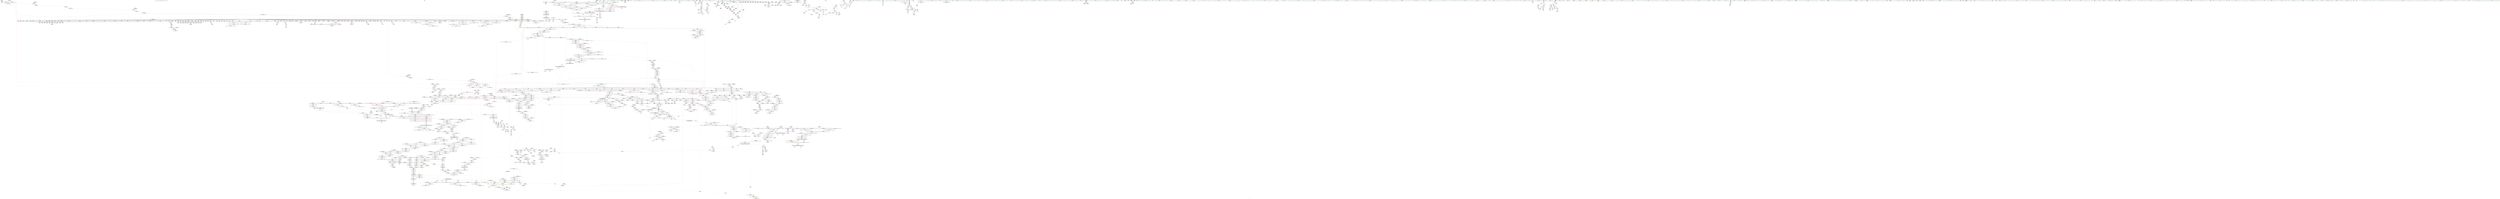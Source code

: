 digraph "SVFG" {
	label="SVFG";

	Node0x5608ddc3c580 [shape=record,color=grey,label="{NodeID: 0\nNullPtr}"];
	Node0x5608ddc3c580 -> Node0x5608ddcb2df0[style=solid];
	Node0x5608ddc3c580 -> Node0x5608ddcb2ef0[style=solid];
	Node0x5608ddc3c580 -> Node0x5608ddcb2fc0[style=solid];
	Node0x5608ddc3c580 -> Node0x5608ddcb3090[style=solid];
	Node0x5608ddc3c580 -> Node0x5608ddcb3160[style=solid];
	Node0x5608ddc3c580 -> Node0x5608ddcb3230[style=solid];
	Node0x5608ddc3c580 -> Node0x5608ddcb3300[style=solid];
	Node0x5608ddc3c580 -> Node0x5608ddcb33d0[style=solid];
	Node0x5608ddc3c580 -> Node0x5608ddcb34a0[style=solid];
	Node0x5608ddc3c580 -> Node0x5608ddca6ef0[style=solid];
	Node0x5608ddc3c580 -> Node0x5608ddca6fc0[style=solid];
	Node0x5608ddc3c580 -> Node0x5608ddca7090[style=solid];
	Node0x5608ddc3c580 -> Node0x5608ddca7160[style=solid];
	Node0x5608ddc3c580 -> Node0x5608ddca7230[style=solid];
	Node0x5608ddc3c580 -> Node0x5608ddca7300[style=solid];
	Node0x5608ddc3c580 -> Node0x5608ddca73d0[style=solid];
	Node0x5608ddc3c580 -> Node0x5608ddca74a0[style=solid];
	Node0x5608ddc3c580 -> Node0x5608ddca7570[style=solid];
	Node0x5608ddc3c580 -> Node0x5608ddca7640[style=solid];
	Node0x5608ddc3c580 -> Node0x5608ddca7710[style=solid];
	Node0x5608ddc3c580 -> Node0x5608ddca77e0[style=solid];
	Node0x5608ddc3c580 -> Node0x5608ddca78b0[style=solid];
	Node0x5608ddc3c580 -> Node0x5608ddca7980[style=solid];
	Node0x5608ddc3c580 -> Node0x5608ddca7a50[style=solid];
	Node0x5608ddc3c580 -> Node0x5608ddca7b20[style=solid];
	Node0x5608ddc3c580 -> Node0x5608ddca7bf0[style=solid];
	Node0x5608ddc3c580 -> Node0x5608ddca7cc0[style=solid];
	Node0x5608ddc3c580 -> Node0x5608ddca7d90[style=solid];
	Node0x5608ddc3c580 -> Node0x5608ddca7e60[style=solid];
	Node0x5608ddc3c580 -> Node0x5608ddca7f30[style=solid];
	Node0x5608ddc3c580 -> Node0x5608ddca8000[style=solid];
	Node0x5608ddc3c580 -> Node0x5608ddca80d0[style=solid];
	Node0x5608ddc3c580 -> Node0x5608ddca81a0[style=solid];
	Node0x5608ddc3c580 -> Node0x5608ddca8270[style=solid];
	Node0x5608ddc3c580 -> Node0x5608ddca8340[style=solid];
	Node0x5608ddc3c580 -> Node0x5608ddca8410[style=solid];
	Node0x5608ddc3c580 -> Node0x5608ddca84e0[style=solid];
	Node0x5608ddc3c580 -> Node0x5608ddca85b0[style=solid];
	Node0x5608ddc3c580 -> Node0x5608ddca8680[style=solid];
	Node0x5608ddc3c580 -> Node0x5608ddca8750[style=solid];
	Node0x5608ddc3c580 -> Node0x5608ddca8820[style=solid];
	Node0x5608ddc3c580 -> Node0x5608ddca88f0[style=solid];
	Node0x5608ddc3c580 -> Node0x5608ddca89c0[style=solid];
	Node0x5608ddc3c580 -> Node0x5608ddca8a90[style=solid];
	Node0x5608ddc3c580 -> Node0x5608ddca8b60[style=solid];
	Node0x5608ddc3c580 -> Node0x5608ddca8c30[style=solid];
	Node0x5608ddc3c580 -> Node0x5608ddca8d00[style=solid];
	Node0x5608ddc3c580 -> Node0x5608ddca8dd0[style=solid];
	Node0x5608ddc3c580 -> Node0x5608ddca8ea0[style=solid];
	Node0x5608ddc3c580 -> Node0x5608ddca8f70[style=solid];
	Node0x5608ddc3c580 -> Node0x5608ddca9040[style=solid];
	Node0x5608ddc3c580 -> Node0x5608ddca9110[style=solid];
	Node0x5608ddc3c580 -> Node0x5608ddca91e0[style=solid];
	Node0x5608ddc3c580 -> Node0x5608ddca92b0[style=solid];
	Node0x5608ddc3c580 -> Node0x5608ddca9380[style=solid];
	Node0x5608ddc3c580 -> Node0x5608ddca9450[style=solid];
	Node0x5608ddc3c580 -> Node0x5608ddca9520[style=solid];
	Node0x5608ddc3c580 -> Node0x5608ddca95f0[style=solid];
	Node0x5608ddc3c580 -> Node0x5608ddca96c0[style=solid];
	Node0x5608ddc3c580 -> Node0x5608ddca9790[style=solid];
	Node0x5608ddc3c580 -> Node0x5608ddca9860[style=solid];
	Node0x5608ddc3c580 -> Node0x5608ddca9930[style=solid];
	Node0x5608ddc3c580 -> Node0x5608ddca9a00[style=solid];
	Node0x5608ddc3c580 -> Node0x5608ddca9ad0[style=solid];
	Node0x5608ddc3c580 -> Node0x5608ddca9ba0[style=solid];
	Node0x5608ddc3c580 -> Node0x5608ddca9c70[style=solid];
	Node0x5608ddc3c580 -> Node0x5608ddca9d40[style=solid];
	Node0x5608ddc3c580 -> Node0x5608ddca9e10[style=solid];
	Node0x5608ddc3c580 -> Node0x5608ddca9ee0[style=solid];
	Node0x5608ddc3c580 -> Node0x5608ddca9fb0[style=solid];
	Node0x5608ddc3c580 -> Node0x5608ddcaa080[style=solid];
	Node0x5608ddc3c580 -> Node0x5608ddcaa150[style=solid];
	Node0x5608ddc3c580 -> Node0x5608ddcaa220[style=solid];
	Node0x5608ddc3c580 -> Node0x5608ddcaa2f0[style=solid];
	Node0x5608ddc3c580 -> Node0x5608ddcaa3c0[style=solid];
	Node0x5608ddc3c580 -> Node0x5608ddcaa490[style=solid];
	Node0x5608ddc3c580 -> Node0x5608ddcaa560[style=solid];
	Node0x5608ddc3c580 -> Node0x5608ddce2960[style=solid];
	Node0x5608ddc3c580 -> Node0x5608ddce8be0[style=solid];
	Node0x5608ddc3c580 -> Node0x5608ddce8cb0[style=solid];
	Node0x5608ddc3c580 -> Node0x5608ddce8d80[style=solid];
	Node0x5608ddc3c580 -> Node0x5608ddceb140[style=solid];
	Node0x5608ddc3c580 -> Node0x5608ddd195f0[style=solid];
	Node0x5608ddc3c580 -> Node0x5608ddd1d5b0[style=solid];
	Node0x5608ddc3c580 -> Node0x5608ddd1ef30[style=solid];
	Node0x5608ddc3c580:s64 -> Node0x5608dde241c0[style=solid,color=red];
	Node0x5608ddcb3b20 [shape=record,color=purple,label="{NodeID: 775\n2182\<--2170\ncoerce.dive\<--__first\n_ZNSt20__uninitialized_copyILb0EE13__uninit_copyISt13move_iteratorIPSt4pairIciEES5_EET0_T_S8_S7_\n}"];
	Node0x5608ddcb3b20 -> Node0x5608ddcee2d0[style=solid];
	Node0x5608ddca9ee0 [shape=record,color=black,label="{NodeID: 443\n2213\<--3\n\<--dummyVal\n_ZNSt20__uninitialized_copyILb0EE13__uninit_copyISt13move_iteratorIPSt4pairIciEES5_EET0_T_S8_S7_\n}"];
	Node0x5608ddca9ee0 -> Node0x5608ddcee6e0[style=solid];
	Node0x5608ddce9cf0 [shape=record,color=blue,label="{NodeID: 1218\n1407\<--1403\n__p.addr\<--__p\n_ZNSt16allocator_traitsISaISt4pairIciEEE10deallocateERS2_PS1_m\n}"];
	Node0x5608ddce9cf0 -> Node0x5608ddcdb190[style=dashed];
	Node0x5608ddc9d2a0 [shape=record,color=green,label="{NodeID: 111\n529\<--530\n_ZStlsISt11char_traitsIcEERSt13basic_ostreamIcT_ES5_PKc\<--_ZStlsISt11char_traitsIcEERSt13basic_ostreamIcT_ES5_PKc_field_insensitive\n}"];
	Node0x5608ddd1f0b0 [shape=record,color=grey,label="{NodeID: 1993\n1817 = cmp(1815, 1816, )\n}"];
	Node0x5608ddcb9550 [shape=record,color=red,label="{NodeID: 886\n1055\<--1054\n\<--coerce.dive\n_ZNSt6vectorISt4pairIciESaIS1_EE3endEv\n}"];
	Node0x5608ddcb9550 -> Node0x5608ddcbcc50[style=solid];
	Node0x5608dde17c50 [shape=record,color=black,label="{NodeID: 2768\n702 = PHI()\n}"];
	Node0x5608ddcc0050 [shape=record,color=black,label="{NodeID: 554\n1946\<--1945\n\<--this1\n_ZNKSt6vectorISt4pairIciESaIS1_EE8max_sizeEv\n|{<s0>184}}"];
	Node0x5608ddcc0050:s0 -> Node0x5608dde23940[style=solid,color=red];
	Node0x5608ddcef720 [shape=record,color=blue,label="{NodeID: 1329\n2353\<--2351\nthis.addr\<--this\n_ZN9__gnu_cxx13new_allocatorISt4pairIciEE7destroyIS2_EEvPT_\n}"];
	Node0x5608ddcef720 -> Node0x5608ddce1a60[style=dashed];
	Node0x5608ddca23d0 [shape=record,color=green,label="{NodeID: 222\n1303\<--1304\nehselector.slot\<--ehselector.slot_field_insensitive\n_ZNSt12_Vector_baseISt4pairIciESaIS1_EED2Ev\n}"];
	Node0x5608ddca23d0 -> Node0x5608ddce94d0[style=solid];
	Node0x5608dd3dba30 [shape=record,color=yellow,style=double,label="{NodeID: 2104\n89V_1 = ENCHI(MR_89V_0)\npts\{373 \}\nFun[_ZNSt6vectorISt4pairIciESaIS1_EED2Ev]}"];
	Node0x5608dd3dba30 -> Node0x5608ddce4600[style=dashed];
	Node0x5608ddcde8d0 [shape=record,color=red,label="{NodeID: 997\n1865\<--1854\n\<--__n.addr\n_ZNSt12_Vector_baseISt4pairIciESaIS1_EE11_M_allocateEm\n|{<s0>179}}"];
	Node0x5608ddcde8d0:s0 -> Node0x5608dde255e0[style=solid,color=red];
	Node0x5608dde20c30 [shape=record,color=black,label="{NodeID: 2879\n2283 = PHI(2194, )\n0th arg _ZSt11__addressofISt4pairIciEEPT_RS2_ }"];
	Node0x5608dde20c30 -> Node0x5608ddceef00[style=solid];
	Node0x5608ddcc5b10 [shape=record,color=purple,label="{NodeID: 665\n721\<--695\ncoerce.dive3\<--__end1\n_Z9ReadInputv\n}"];
	Node0x5608ddcc5b10 -> Node0x5608ddce5f30[style=solid];
	Node0x5608ddcb09c0 [shape=record,color=green,label="{NodeID: 333\n2117\<--2118\nretval\<--retval_field_insensitive\n_ZSt32__make_move_if_noexcept_iteratorISt4pairIciESt13move_iteratorIPS1_EET0_PT_\n|{|<s1>194}}"];
	Node0x5608ddcb09c0 -> Node0x5608ddccad20[style=solid];
	Node0x5608ddcb09c0:s1 -> Node0x5608dde25940[style=solid,color=red];
	Node0x5608ddd8d2a0 [shape=record,color=yellow,style=double,label="{NodeID: 2215\n61V_1 = ENCHI(MR_61V_0)\npts\{430000 430001 \}\nFun[_Z4CalcB5cxx11v]|{<s0>88|<s1>89}}"];
	Node0x5608ddd8d2a0:s0 -> Node0x5608ddd8b4f0[style=dashed,color=red];
	Node0x5608ddd8d2a0:s1 -> Node0x5608ddd8ee10[style=dashed,color=red];
	Node0x5608ddce4390 [shape=record,color=blue,label="{NodeID: 1108\n108\<--271\nehselector.slot\<--\n__cxx_global_var_init.1\n}"];
	Node0x5608ddce4390 -> Node0x5608ddcb4a90[style=dashed];
	Node0x5608ddc3c490 [shape=record,color=green,label="{NodeID: 1\n7\<--1\n__dso_handle\<--dummyObj\nGlob }"];
	Node0x5608ddcb3bf0 [shape=record,color=purple,label="{NodeID: 776\n2184\<--2172\ncoerce.dive1\<--__last\n_ZNSt20__uninitialized_copyILb0EE13__uninit_copyISt13move_iteratorIPSt4pairIciEES5_EET0_T_S8_S7_\n}"];
	Node0x5608ddcb3bf0 -> Node0x5608ddcee3a0[style=solid];
	Node0x5608ddca9fb0 [shape=record,color=black,label="{NodeID: 444\n2215\<--3\n\<--dummyVal\n_ZNSt20__uninitialized_copyILb0EE13__uninit_copyISt13move_iteratorIPSt4pairIciEES5_EET0_T_S8_S7_\n}"];
	Node0x5608ddca9fb0 -> Node0x5608ddcee7b0[style=solid];
	Node0x5608ddce9dc0 [shape=record,color=blue,label="{NodeID: 1219\n1409\<--1404\n__n.addr\<--__n\n_ZNSt16allocator_traitsISaISt4pairIciEEE10deallocateERS2_PS1_m\n}"];
	Node0x5608ddce9dc0 -> Node0x5608ddcdb260[style=dashed];
	Node0x5608ddc9d3a0 [shape=record,color=green,label="{NodeID: 112\n533\<--534\n_ZNSolsEi\<--_ZNSolsEi_field_insensitive\n}"];
	Node0x5608ddd1f230 [shape=record,color=grey,label="{NodeID: 1994\n1799 = cmp(1797, 1798, )\n}"];
	Node0x5608ddcb9620 [shape=record,color=red,label="{NodeID: 887\n1066\<--1060\n\<--__lhs.addr\n_ZN9__gnu_cxxneIPSt4pairIciESt6vectorIS2_SaIS2_EEEEbRKNS_17__normal_iteratorIT_T0_EESC_\n|{<s0>106}}"];
	Node0x5608ddcb9620:s0 -> Node0x5608dde1dc50[style=solid,color=red];
	Node0x5608dde17d50 [shape=record,color=black,label="{NodeID: 2769\n712 = PHI()\n}"];
	Node0x5608dde17d50 -> Node0x5608ddce5e60[style=solid];
	Node0x5608ddcc0120 [shape=record,color=black,label="{NodeID: 555\n1940\<--1950\n_ZNKSt6vectorISt4pairIciESaIS1_EE8max_sizeEv_ret\<--call2\n_ZNKSt6vectorISt4pairIciESaIS1_EE8max_sizeEv\n|{<s0>168|<s1>175|<s2>176}}"];
	Node0x5608ddcc0120:s0 -> Node0x5608dde187c0[style=solid,color=blue];
	Node0x5608ddcc0120:s1 -> Node0x5608dde18e00[style=solid,color=blue];
	Node0x5608ddcc0120:s2 -> Node0x5608dde18f40[style=solid,color=blue];
	Node0x5608ddcef7f0 [shape=record,color=blue,label="{NodeID: 1330\n2355\<--2352\n__p.addr\<--__p\n_ZN9__gnu_cxx13new_allocatorISt4pairIciEE7destroyIS2_EEvPT_\n}"];
	Node0x5608ddcef7f0 -> Node0x5608ddce1b30[style=dashed];
	Node0x5608ddca24a0 [shape=record,color=green,label="{NodeID: 223\n1321\<--1322\n_ZNSt12_Vector_baseISt4pairIciESaIS1_EE13_M_deallocateEPS1_m\<--_ZNSt12_Vector_baseISt4pairIciESaIS1_EE13_M_deallocateEPS1_m_field_insensitive\n}"];
	Node0x5608dd3dbae0 [shape=record,color=yellow,style=double,label="{NodeID: 2105\n91V_1 = ENCHI(MR_91V_0)\npts\{375 \}\nFun[_ZNSt6vectorISt4pairIciESaIS1_EED2Ev]}"];
	Node0x5608dd3dbae0 -> Node0x5608ddce46d0[style=dashed];
	Node0x5608ddcde9a0 [shape=record,color=red,label="{NodeID: 998\n1894\<--1878\n\<--__first.addr\n_ZSt34__uninitialized_move_if_noexcept_aIPSt4pairIciES2_SaIS1_EET0_T_S5_S4_RT1_\n|{<s0>180}}"];
	Node0x5608ddcde9a0:s0 -> Node0x5608dde23400[style=solid,color=red];
	Node0x5608dde20d40 [shape=record,color=black,label="{NodeID: 2880\n2021 = PHI(2006, 2057, )\n0th arg _ZNK9__gnu_cxx13new_allocatorISt4pairIciEE8max_sizeEv }"];
	Node0x5608dde20d40 -> Node0x5608ddced360[style=solid];
	Node0x5608ddcc5be0 [shape=record,color=purple,label="{NodeID: 666\n800\<--799\n_M_current\<--this1\n_ZNK9__gnu_cxx17__normal_iteratorIPcNSt7__cxx1112basic_stringIcSt11char_traitsIcESaIcEEEEdeEv\n}"];
	Node0x5608ddcc5be0 -> Node0x5608ddcb78e0[style=solid];
	Node0x5608ddcb0a90 [shape=record,color=green,label="{NodeID: 334\n2119\<--2120\n__i.addr\<--__i.addr_field_insensitive\n_ZSt32__make_move_if_noexcept_iteratorISt4pairIciESt13move_iteratorIPS1_EET0_PT_\n}"];
	Node0x5608ddcb0a90 -> Node0x5608ddce02d0[style=solid];
	Node0x5608ddcb0a90 -> Node0x5608ddcedd20[style=solid];
	Node0x5608ddce4460 [shape=record,color=blue,label="{NodeID: 1109\n329\<--328\n.addr\<--\n__cxx_global_array_dtor\n}"];
	Node0x5608dd656240 [shape=record,color=green,label="{NodeID: 2\n21\<--1\n.str\<--dummyObj\nGlob }"];
	Node0x5608ddcb3cc0 [shape=record,color=purple,label="{NodeID: 777\n2209\<--2208\nincdec.ptr\<--\n_ZNSt20__uninitialized_copyILb0EE13__uninit_copyISt13move_iteratorIPSt4pairIciEES5_EET0_T_S8_S7_\n}"];
	Node0x5608ddcb3cc0 -> Node0x5608ddcee610[style=solid];
	Node0x5608ddcaa080 [shape=record,color=black,label="{NodeID: 445\n2226\<--3\n\<--dummyVal\n_ZNSt20__uninitialized_copyILb0EE13__uninit_copyISt13move_iteratorIPSt4pairIciEES5_EET0_T_S8_S7_\n}"];
	Node0x5608ddce9e90 [shape=record,color=blue,label="{NodeID: 1220\n1426\<--1423\nthis.addr\<--this\n_ZN9__gnu_cxx13new_allocatorISt4pairIciEE10deallocateEPS2_m\n}"];
	Node0x5608ddce9e90 -> Node0x5608ddcdb330[style=dashed];
	Node0x5608ddc9d4a0 [shape=record,color=green,label="{NodeID: 113\n536\<--537\n_ZSt4endlIcSt11char_traitsIcEERSt13basic_ostreamIT_T0_ES6_\<--_ZSt4endlIcSt11char_traitsIcEERSt13basic_ostreamIT_T0_ES6__field_insensitive\n}"];
	Node0x5608ddd1f3b0 [shape=record,color=grey,label="{NodeID: 1995\n1074 = cmp(1070, 1073, )\n}"];
	Node0x5608ddd1f3b0 -> Node0x5608ddcbcd20[style=solid];
	Node0x5608ddcb96f0 [shape=record,color=red,label="{NodeID: 888\n1071\<--1062\n\<--__rhs.addr\n_ZN9__gnu_cxxneIPSt4pairIciESt6vectorIS2_SaIS2_EEEEbRKNS_17__normal_iteratorIT_T0_EESC_\n|{<s0>107}}"];
	Node0x5608ddcb96f0:s0 -> Node0x5608dde1dc50[style=solid,color=red];
	Node0x5608dde17eb0 [shape=record,color=black,label="{NodeID: 2770\n718 = PHI()\n}"];
	Node0x5608dde17eb0 -> Node0x5608ddce5f30[style=solid];
	Node0x5608ddcc01f0 [shape=record,color=black,label="{NodeID: 556\n1960\<--1959\n\<--this1\n_ZNKSt6vectorISt4pairIciESaIS1_EE4sizeEv\n}"];
	Node0x5608ddcc01f0 -> Node0x5608ddcca290[style=solid];
	Node0x5608ddcc01f0 -> Node0x5608ddcca360[style=solid];
	Node0x5608ddcef8c0 [shape=record,color=blue,label="{NodeID: 1331\n2364\<--2363\nthis.addr\<--this\n_ZNK9__gnu_cxx17__normal_iteratorIPcNSt7__cxx1112basic_stringIcSt11char_traitsIcESaIcEEEE4baseEv\n}"];
	Node0x5608ddcef8c0 -> Node0x5608ddce1c00[style=dashed];
	Node0x5608ddca25a0 [shape=record,color=green,label="{NodeID: 224\n1325\<--1326\n_ZNSt12_Vector_baseISt4pairIciESaIS1_EE12_Vector_implD2Ev\<--_ZNSt12_Vector_baseISt4pairIciESaIS1_EE12_Vector_implD2Ev_field_insensitive\n}"];
	Node0x5608dd3dc920 [shape=record,color=yellow,style=double,label="{NodeID: 2106\n93V_1 = ENCHI(MR_93V_0)\npts\{377 \}\nFun[_ZNSt6vectorISt4pairIciESaIS1_EED2Ev]}"];
	Node0x5608dd3dc920 -> Node0x5608ddce47a0[style=dashed];
	Node0x5608ddcdea70 [shape=record,color=red,label="{NodeID: 999\n1900\<--1880\n\<--__last.addr\n_ZSt34__uninitialized_move_if_noexcept_aIPSt4pairIciES2_SaIS1_EET0_T_S5_S4_RT1_\n|{<s0>181}}"];
	Node0x5608ddcdea70:s0 -> Node0x5608dde23400[style=solid,color=red];
	Node0x5608dde20f50 [shape=record,color=black,label="{NodeID: 2881\n1252 = PHI(1240, )\n0th arg _ZNSaISt4pairIciEEC2Ev }"];
	Node0x5608dde20f50 -> Node0x5608ddce8e50[style=solid];
	Node0x5608ddcc5cb0 [shape=record,color=purple,label="{NodeID: 667\n809\<--808\n_M_current\<--this1\n_ZN9__gnu_cxx17__normal_iteratorIPcNSt7__cxx1112basic_stringIcSt11char_traitsIcESaIcEEEEppEv\n}"];
	Node0x5608ddcc5cb0 -> Node0x5608ddcb7a80[style=solid];
	Node0x5608ddcc5cb0 -> Node0x5608ddce6680[style=solid];
	Node0x5608ddcb0b60 [shape=record,color=green,label="{NodeID: 335\n2124\<--2125\n_ZNSt13move_iteratorIPSt4pairIciEEC2ES2_\<--_ZNSt13move_iteratorIPSt4pairIciEEC2ES2__field_insensitive\n}"];
	Node0x5608ddce4530 [shape=record,color=blue,label="{NodeID: 1110\n354\<--353\nthis.addr\<--this\n_ZNSt6vectorISt4pairIciESaIS1_EEC2Ev\n}"];
	Node0x5608ddce4530 -> Node0x5608ddcb4c30[style=dashed];
	Node0x5608ddc25fd0 [shape=record,color=green,label="{NodeID: 3\n23\<--1\n.str.2\<--dummyObj\nGlob }"];
	Node0x5608ddcb3d90 [shape=record,color=purple,label="{NodeID: 778\n2418\<--2278\noffset_0\<--\n}"];
	Node0x5608ddcb3d90 -> Node0x5608ddceed60[style=solid];
	Node0x5608ddcaa150 [shape=record,color=black,label="{NodeID: 446\n2227\<--3\n\<--dummyVal\n_ZNSt20__uninitialized_copyILb0EE13__uninit_copyISt13move_iteratorIPSt4pairIciEES5_EET0_T_S8_S7_\n}"];
	Node0x5608ddcaa150 -> Node0x5608ddcee880[style=solid];
	Node0x5608ddce9f60 [shape=record,color=blue,label="{NodeID: 1221\n1428\<--1424\n__p.addr\<--__p\n_ZN9__gnu_cxx13new_allocatorISt4pairIciEE10deallocateEPS2_m\n}"];
	Node0x5608ddce9f60 -> Node0x5608ddcdb400[style=dashed];
	Node0x5608ddca2a20 [shape=record,color=green,label="{NodeID: 114\n538\<--539\n_ZNSolsEPFRSoS_E\<--_ZNSolsEPFRSoS_E_field_insensitive\n}"];
	Node0x5608ddd1f530 [shape=record,color=grey,label="{NodeID: 1996\n2060 = cmp(2058, 2059, )\n}"];
	Node0x5608ddcb97c0 [shape=record,color=red,label="{NodeID: 889\n1070\<--1067\n\<--call\n_ZN9__gnu_cxxneIPSt4pairIciESt6vectorIS2_SaIS2_EEEEbRKNS_17__normal_iteratorIT_T0_EESC_\n}"];
	Node0x5608ddcb97c0 -> Node0x5608ddd1f3b0[style=solid];
	Node0x5608dde17fb0 [shape=record,color=black,label="{NodeID: 2771\n724 = PHI(775, )\n}"];
	Node0x5608ddcc02c0 [shape=record,color=black,label="{NodeID: 557\n1964\<--1959\n\<--this1\n_ZNKSt6vectorISt4pairIciESaIS1_EE4sizeEv\n}"];
	Node0x5608ddcc02c0 -> Node0x5608ddcca430[style=solid];
	Node0x5608ddcc02c0 -> Node0x5608ddcca500[style=solid];
	Node0x5608ddcef990 [shape=record,color=blue,label="{NodeID: 1332\n2373\<--2371\nthis.addr\<--this\n_ZN9__gnu_cxx17__normal_iteratorIPSt4pairIciESt6vectorIS2_SaIS2_EEEC2ERKS3_\n}"];
	Node0x5608ddcef990 -> Node0x5608ddce1cd0[style=dashed];
	Node0x5608ddca26a0 [shape=record,color=green,label="{NodeID: 225\n1342\<--1343\n__first.addr\<--__first.addr_field_insensitive\n_ZSt8_DestroyIPSt4pairIciEEvT_S3_\n}"];
	Node0x5608ddca26a0 -> Node0x5608ddcbb1c0[style=solid];
	Node0x5608ddca26a0 -> Node0x5608ddce95a0[style=solid];
	Node0x5608ddd84db0 [shape=record,color=yellow,style=double,label="{NodeID: 2107\n160V_1 = ENCHI(MR_160V_0)\npts\{430001 \}\nFun[_ZNKSt6vectorISt4pairIciESaIS1_EE4sizeEv]}"];
	Node0x5608ddd84db0 -> Node0x5608ddcdf290[style=dashed];
	Node0x5608ddcdeb40 [shape=record,color=red,label="{NodeID: 1000\n1904\<--1882\n\<--__result.addr\n_ZSt34__uninitialized_move_if_noexcept_aIPSt4pairIciES2_SaIS1_EET0_T_S5_S4_RT1_\n|{<s0>182}}"];
	Node0x5608ddcdeb40:s0 -> Node0x5608dde1fc40[style=solid,color=red];
	Node0x5608dde21060 [shape=record,color=black,label="{NodeID: 2882\n817 = PHI(1121, )\n0th arg _Z4CalcB5cxx11v }"];
	Node0x5608ddcc5d80 [shape=record,color=purple,label="{NodeID: 668\n811\<--810\nincdec.ptr\<--\n_ZN9__gnu_cxx17__normal_iteratorIPcNSt7__cxx1112basic_stringIcSt11char_traitsIcESaIcEEEEppEv\n}"];
	Node0x5608ddcc5d80 -> Node0x5608ddce6680[style=solid];
	Node0x5608ddcb0c60 [shape=record,color=green,label="{NodeID: 336\n2133\<--2134\n__first\<--__first_field_insensitive\n_ZSt18uninitialized_copyISt13move_iteratorIPSt4pairIciEES3_ET0_T_S6_S5_\n}"];
	Node0x5608ddcb0c60 -> Node0x5608ddcc1300[style=solid];
	Node0x5608ddcb0c60 -> Node0x5608ddccadf0[style=solid];
	Node0x5608ddce4600 [shape=record,color=blue,label="{NodeID: 1111\n372\<--371\nthis.addr\<--this\n_ZNSt6vectorISt4pairIciESaIS1_EED2Ev\n}"];
	Node0x5608ddce4600 -> Node0x5608ddcb4d00[style=dashed];
	Node0x5608ddc998c0 [shape=record,color=green,label="{NodeID: 4\n25\<--1\n.str.3\<--dummyObj\nGlob }"];
	Node0x5608ddcb3e60 [shape=record,color=purple,label="{NodeID: 779\n2421\<--2278\noffset_1\<--\n}"];
	Node0x5608ddcb3e60 -> Node0x5608ddceee30[style=solid];
	Node0x5608ddcaa220 [shape=record,color=black,label="{NodeID: 447\n2229\<--3\n\<--dummyVal\n_ZNSt20__uninitialized_copyILb0EE13__uninit_copyISt13move_iteratorIPSt4pairIciEES5_EET0_T_S8_S7_\n}"];
	Node0x5608ddcaa220 -> Node0x5608ddcee950[style=solid];
	Node0x5608ddd94940 [shape=record,color=yellow,style=double,label="{NodeID: 2329\n278V_1 = ENCHI(MR_278V_0)\npts\{21710000 \}\nFun[_ZSteqIPSt4pairIciEEbRKSt13move_iteratorIT_ES7_]|{<s0>212}}"];
	Node0x5608ddd94940:s0 -> Node0x5608ddd95b00[style=dashed,color=red];
	Node0x5608ddcea030 [shape=record,color=blue,label="{NodeID: 1222\n1430\<--1425\n.addr\<--\n_ZN9__gnu_cxx13new_allocatorISt4pairIciEE10deallocateEPS2_m\n}"];
	Node0x5608ddca2b20 [shape=record,color=green,label="{NodeID: 115\n541\<--542\n_ZNSt4pairIciEC2IRcRiLb1EEEOT_OT0_\<--_ZNSt4pairIciEC2IRcRiLb1EEEOT_OT0__field_insensitive\n}"];
	Node0x5608ddd1f6b0 [shape=record,color=grey,label="{NodeID: 1997\n1144 = cmp(1143, 1145, )\n}"];
	Node0x5608ddcb9890 [shape=record,color=red,label="{NodeID: 890\n1073\<--1072\n\<--call1\n_ZN9__gnu_cxxneIPSt4pairIciESt6vectorIS2_SaIS2_EEEEbRKNS_17__normal_iteratorIT_T0_EESC_\n}"];
	Node0x5608ddcb9890 -> Node0x5608ddd1f3b0[style=solid];
	Node0x5608dde180f0 [shape=record,color=black,label="{NodeID: 2772\n728 = PHI(794, )\n}"];
	Node0x5608dde180f0 -> Node0x5608ddcb7330[style=solid];
	Node0x5608ddcc0390 [shape=record,color=black,label="{NodeID: 558\n1968\<--1963\nsub.ptr.lhs.cast\<--\n_ZNKSt6vectorISt4pairIciESaIS1_EE4sizeEv\n}"];
	Node0x5608ddcc0390 -> Node0x5608ddd1c3b0[style=solid];
	Node0x5608ddcefa60 [shape=record,color=blue,label="{NodeID: 1333\n2375\<--2372\n__i.addr\<--__i\n_ZN9__gnu_cxx17__normal_iteratorIPSt4pairIciESt6vectorIS2_SaIS2_EEEC2ERKS3_\n}"];
	Node0x5608ddcefa60 -> Node0x5608ddce1da0[style=dashed];
	Node0x5608ddca2770 [shape=record,color=green,label="{NodeID: 226\n1344\<--1345\n__last.addr\<--__last.addr_field_insensitive\n_ZSt8_DestroyIPSt4pairIciEEvT_S3_\n}"];
	Node0x5608ddca2770 -> Node0x5608ddcbb290[style=solid];
	Node0x5608ddca2770 -> Node0x5608ddce9670[style=solid];
	Node0x5608ddcdec10 [shape=record,color=red,label="{NodeID: 1001\n1905\<--1884\n\<--__alloc.addr\n_ZSt34__uninitialized_move_if_noexcept_aIPSt4pairIciES2_SaIS1_EET0_T_S5_S4_RT1_\n|{<s0>182}}"];
	Node0x5608ddcdec10:s0 -> Node0x5608dde1fd50[style=solid,color=red];
	Node0x5608dde212f0 [shape=record,color=black,label="{NodeID: 2883\n1774 = PHI(1589, )\n0th arg _ZNKSt6vectorISt4pairIciESaIS1_EE12_M_check_lenEmPKc }"];
	Node0x5608dde212f0 -> Node0x5608ddcebe40[style=solid];
	Node0x5608ddcc5e50 [shape=record,color=purple,label="{NodeID: 669\n903\<--818\narrayidx6\<--res\n_Z4CalcB5cxx11v\n}"];
	Node0x5608ddcc5e50 -> Node0x5608ddcb8ed0[style=solid];
	Node0x5608ddcc5e50 -> Node0x5608ddce6d00[style=solid];
	Node0x5608ddcb0d30 [shape=record,color=green,label="{NodeID: 337\n2135\<--2136\n__last\<--__last_field_insensitive\n_ZSt18uninitialized_copyISt13move_iteratorIPSt4pairIciEES3_ET0_T_S6_S5_\n}"];
	Node0x5608ddcb0d30 -> Node0x5608ddcc13d0[style=solid];
	Node0x5608ddcb0d30 -> Node0x5608ddcb3570[style=solid];
	Node0x5608ddce46d0 [shape=record,color=blue,label="{NodeID: 1112\n374\<--401\nexn.slot\<--\n_ZNSt6vectorISt4pairIciESaIS1_EED2Ev\n}"];
	Node0x5608ddce46d0 -> Node0x5608ddcb4dd0[style=dashed];
	Node0x5608ddc99c20 [shape=record,color=green,label="{NodeID: 5\n27\<--1\n.str.4\<--dummyObj\nGlob }"];
	Node0x5608ddcb3f30 [shape=record,color=purple,label="{NodeID: 780\n2419\<--2279\noffset_0\<--\n}"];
	Node0x5608ddcb3f30 -> Node0x5608ddce25c0[style=solid];
	Node0x5608ddcaa2f0 [shape=record,color=black,label="{NodeID: 448\n2239\<--3\nlpad.val\<--dummyVal\n_ZNSt20__uninitialized_copyILb0EE13__uninit_copyISt13move_iteratorIPSt4pairIciEES5_EET0_T_S8_S7_\n}"];
	Node0x5608ddd94a20 [shape=record,color=yellow,style=double,label="{NodeID: 2330\n280V_1 = ENCHI(MR_280V_0)\npts\{21730000 \}\nFun[_ZSteqIPSt4pairIciEEbRKSt13move_iteratorIT_ES7_]|{<s0>213}}"];
	Node0x5608ddd94a20:s0 -> Node0x5608ddd95b00[style=dashed,color=red];
	Node0x5608ddcea100 [shape=record,color=blue,label="{NodeID: 1223\n1446\<--1445\nthis.addr\<--this\n_ZNSaISt4pairIciEED2Ev\n}"];
	Node0x5608ddcea100 -> Node0x5608ddcdb4d0[style=dashed];
	Node0x5608ddca2c20 [shape=record,color=green,label="{NodeID: 116\n544\<--545\n_ZNSt6vectorISt4pairIciESaIS1_EE9push_backEOS1_\<--_ZNSt6vectorISt4pairIciESaIS1_EE9push_backEOS1__field_insensitive\n}"];
	Node0x5608ddd1f830 [shape=record,color=grey,label="{NodeID: 1998\n792 = cmp(788, 791, )\n}"];
	Node0x5608ddd1f830 -> Node0x5608ddcbbdb0[style=solid];
	Node0x5608ddcb9960 [shape=record,color=red,label="{NodeID: 891\n1081\<--1078\nthis1\<--this.addr\n_ZNK9__gnu_cxx17__normal_iteratorIPSt4pairIciESt6vectorIS2_SaIS2_EEEdeEv\n}"];
	Node0x5608ddcb9960 -> Node0x5608ddcc6cf0[style=solid];
	Node0x5608dde182c0 [shape=record,color=black,label="{NodeID: 2773\n743 = PHI(803, )\n}"];
	Node0x5608ddcc0460 [shape=record,color=black,label="{NodeID: 559\n1969\<--1967\nsub.ptr.rhs.cast\<--\n_ZNKSt6vectorISt4pairIciESaIS1_EE4sizeEv\n}"];
	Node0x5608ddcc0460 -> Node0x5608ddd1c3b0[style=solid];
	Node0x5608ddcefb30 [shape=record,color=blue,label="{NodeID: 1334\n2380\<--2382\n_M_current\<--\n_ZN9__gnu_cxx17__normal_iteratorIPSt4pairIciESt6vectorIS2_SaIS2_EEEC2ERKS3_\n|{<s0>104|<s1>105}}"];
	Node0x5608ddcefb30:s0 -> Node0x5608dddae760[style=dashed,color=blue];
	Node0x5608ddcefb30:s1 -> Node0x5608dddae8c0[style=dashed,color=blue];
	Node0x5608ddca2840 [shape=record,color=green,label="{NodeID: 227\n1351\<--1352\n_ZNSt12_Destroy_auxILb1EE9__destroyIPSt4pairIciEEEvT_S5_\<--_ZNSt12_Destroy_auxILb1EE9__destroyIPSt4pairIciEEEvT_S5__field_insensitive\n}"];
	Node0x5608ddd84fa0 [shape=record,color=yellow,style=double,label="{NodeID: 2109\n158V_1 = ENCHI(MR_158V_0)\npts\{430000 \}\nFun[_ZNKSt6vectorISt4pairIciESaIS1_EE4sizeEv]}"];
	Node0x5608ddd84fa0 -> Node0x5608ddcdf360[style=dashed];
	Node0x5608ddcdece0 [shape=record,color=red,label="{NodeID: 1002\n1907\<--1906\n\<--coerce.dive4\n_ZSt34__uninitialized_move_if_noexcept_aIPSt4pairIciES2_SaIS1_EET0_T_S5_S4_RT1_\n|{<s0>182}}"];
	Node0x5608ddcdece0:s0 -> Node0x5608dde1fa20[style=solid,color=red];
	Node0x5608dde21400 [shape=record,color=black,label="{NodeID: 2884\n1775 = PHI(1592, )\n1st arg _ZNKSt6vectorISt4pairIciESaIS1_EE12_M_check_lenEmPKc }"];
	Node0x5608dde21400 -> Node0x5608ddcebf10[style=solid];
	Node0x5608ddcc5f20 [shape=record,color=purple,label="{NodeID: 670\n981\<--818\narrayidx41\<--res\n_Z4CalcB5cxx11v\n}"];
	Node0x5608ddcc5f20 -> Node0x5608ddcb9210[style=solid];
	Node0x5608ddcb0e00 [shape=record,color=green,label="{NodeID: 338\n2137\<--2138\n__result.addr\<--__result.addr_field_insensitive\n_ZSt18uninitialized_copyISt13move_iteratorIPSt4pairIciEES3_ET0_T_S6_S5_\n}"];
	Node0x5608ddcb0e00 -> Node0x5608ddce0470[style=solid];
	Node0x5608ddcb0e00 -> Node0x5608ddcedf90[style=solid];
	Node0x5608ddd8d730 [shape=record,color=yellow,style=double,label="{NodeID: 2220\n61V_1 = ENCHI(MR_61V_0)\npts\{430000 430001 \}\nFun[_ZNKSt6vectorISt4pairIciESaIS1_EE12_M_check_lenEmPKc]|{<s0>169|<s1>169|<s2>171|<s3>171|<s4>172|<s5>172|<s6>174|<s7>174}}"];
	Node0x5608ddd8d730:s0 -> Node0x5608ddd84db0[style=dashed,color=red];
	Node0x5608ddd8d730:s1 -> Node0x5608ddd84fa0[style=dashed,color=red];
	Node0x5608ddd8d730:s2 -> Node0x5608ddd84db0[style=dashed,color=red];
	Node0x5608ddd8d730:s3 -> Node0x5608ddd84fa0[style=dashed,color=red];
	Node0x5608ddd8d730:s4 -> Node0x5608ddd84db0[style=dashed,color=red];
	Node0x5608ddd8d730:s5 -> Node0x5608ddd84fa0[style=dashed,color=red];
	Node0x5608ddd8d730:s6 -> Node0x5608ddd84db0[style=dashed,color=red];
	Node0x5608ddd8d730:s7 -> Node0x5608ddd84fa0[style=dashed,color=red];
	Node0x5608ddce47a0 [shape=record,color=blue,label="{NodeID: 1113\n376\<--403\nehselector.slot\<--\n_ZNSt6vectorISt4pairIciESaIS1_EED2Ev\n}"];
	Node0x5608ddc99ce0 [shape=record,color=green,label="{NodeID: 6\n29\<--1\n.str.5\<--dummyObj\nGlob }"];
	Node0x5608ddcb4000 [shape=record,color=purple,label="{NodeID: 781\n2422\<--2279\noffset_1\<--\n}"];
	Node0x5608ddcb4000 -> Node0x5608ddce2690[style=solid];
	Node0x5608ddcaa3c0 [shape=record,color=black,label="{NodeID: 449\n2240\<--3\nlpad.val12\<--dummyVal\n_ZNSt20__uninitialized_copyILb0EE13__uninit_copyISt13move_iteratorIPSt4pairIciEES5_EET0_T_S8_S7_\n}"];
	Node0x5608ddcea1d0 [shape=record,color=blue,label="{NodeID: 1224\n1457\<--1456\nthis.addr\<--this\n_ZN9__gnu_cxx13new_allocatorISt4pairIciEED2Ev\n}"];
	Node0x5608ddcea1d0 -> Node0x5608ddcdb5a0[style=dashed];
	Node0x5608ddca2d20 [shape=record,color=green,label="{NodeID: 117\n564\<--565\n__assert_fail\<--__assert_fail_field_insensitive\n}"];
	Node0x5608ddd1f9b0 [shape=record,color=grey,label="{NodeID: 1999\n339 = cmp(336, 338, )\n}"];
	Node0x5608ddcb9a30 [shape=record,color=red,label="{NodeID: 892\n1083\<--1082\n\<--_M_current\n_ZNK9__gnu_cxx17__normal_iteratorIPSt4pairIciESt6vectorIS2_SaIS2_EEEdeEv\n}"];
	Node0x5608ddcb9a30 -> Node0x5608ddcbcdf0[style=solid];
	Node0x5608dde183d0 [shape=record,color=black,label="{NodeID: 2774\n785 = PHI(2362, )\n}"];
	Node0x5608dde183d0 -> Node0x5608ddcb7670[style=solid];
	Node0x5608ddcc0530 [shape=record,color=black,label="{NodeID: 560\n1954\<--1971\n_ZNKSt6vectorISt4pairIciESaIS1_EE4sizeEv_ret\<--sub.ptr.div\n_ZNKSt6vectorISt4pairIciESaIS1_EE4sizeEv\n|{<s0>169|<s1>171|<s2>172|<s3>174}}"];
	Node0x5608ddcc0530:s0 -> Node0x5608dde18900[style=solid,color=blue];
	Node0x5608ddcc0530:s1 -> Node0x5608dde18a40[style=solid,color=blue];
	Node0x5608ddcc0530:s2 -> Node0x5608dde18b80[style=solid,color=blue];
	Node0x5608ddcc0530:s3 -> Node0x5608dde18cc0[style=solid,color=blue];
	Node0x5608ddcaaf10 [shape=record,color=green,label="{NodeID: 228\n1357\<--1358\n.addr\<--.addr_field_insensitive\n_ZNSt12_Destroy_auxILb1EE9__destroyIPSt4pairIciEEEvT_S5_\n}"];
	Node0x5608ddcaaf10 -> Node0x5608ddce9740[style=solid];
	Node0x5608ddcdedb0 [shape=record,color=red,label="{NodeID: 1003\n1909\<--1908\n\<--coerce.dive5\n_ZSt34__uninitialized_move_if_noexcept_aIPSt4pairIciES2_SaIS1_EET0_T_S5_S4_RT1_\n|{<s0>182}}"];
	Node0x5608ddcdedb0:s0 -> Node0x5608dde1fb30[style=solid,color=red];
	Node0x5608dde21510 [shape=record,color=black,label="{NodeID: 2885\n1776 = PHI(1590, )\n2nd arg _ZNKSt6vectorISt4pairIciESaIS1_EE12_M_check_lenEmPKc }"];
	Node0x5608dde21510 -> Node0x5608ddcebfe0[style=solid];
	Node0x5608ddcc5ff0 [shape=record,color=purple,label="{NodeID: 671\n865\<--822\ncoerce.dive\<--__begin1\n_Z4CalcB5cxx11v\n}"];
	Node0x5608ddcc5ff0 -> Node0x5608ddce6820[style=solid];
	Node0x5608ddcb0ed0 [shape=record,color=green,label="{NodeID: 339\n2139\<--2140\n__assignable\<--__assignable_field_insensitive\n_ZSt18uninitialized_copyISt13move_iteratorIPSt4pairIciEES3_ET0_T_S6_S5_\n}"];
	Node0x5608ddcb0ed0 -> Node0x5608ddcee060[style=solid];
	Node0x5608ddce4870 [shape=record,color=blue,label="{NodeID: 1114\n414\<--435\nunseen\<--\n_Z14ComputeMappingv\n}"];
	Node0x5608ddce4870 -> Node0x5608ddd6e4b0[style=dashed];
	Node0x5608ddc99da0 [shape=record,color=green,label="{NodeID: 7\n31\<--1\n.str.6\<--dummyObj\nGlob }"];
	Node0x5608ddcb40d0 [shape=record,color=purple,label="{NodeID: 782\n2295\<--2294\n_M_current\<--this1\n_ZNKSt13move_iteratorIPSt4pairIciEEdeEv\n}"];
	Node0x5608ddcb40d0 -> Node0x5608ddce1310[style=solid];
	Node0x5608ddcaa490 [shape=record,color=black,label="{NodeID: 450\n2242\<--3\n\<--dummyVal\n_ZNSt20__uninitialized_copyILb0EE13__uninit_copyISt13move_iteratorIPSt4pairIciEES5_EET0_T_S8_S7_\n}"];
	Node0x5608ddcea2a0 [shape=record,color=blue,label="{NodeID: 1225\n1464\<--1463\nthis.addr\<--this\n_ZNK9__gnu_cxx17__normal_iteratorIPKcNSt7__cxx1112basic_stringIcSt11char_traitsIcESaIcEEEE4baseEv\n}"];
	Node0x5608ddcea2a0 -> Node0x5608ddcdb670[style=dashed];
	Node0x5608ddca2e20 [shape=record,color=green,label="{NodeID: 118\n576\<--577\n__lhs.addr\<--__lhs.addr_field_insensitive\n_ZN9__gnu_cxxneIPKcNSt7__cxx1112basic_stringIcSt11char_traitsIcESaIcEEEEEbRKNS_17__normal_iteratorIT_T0_EESE_\n}"];
	Node0x5608ddca2e20 -> Node0x5608ddcb62f0[style=solid];
	Node0x5608ddca2e20 -> Node0x5608ddce53d0[style=solid];
	Node0x5608ddd1fb30 [shape=record,color=grey,label="{NodeID: 2000\n1154 = cmp(1147, 1151, )\n}"];
	Node0x5608ddcb9b00 [shape=record,color=red,label="{NodeID: 893\n1095\<--1092\nthis1\<--this.addr\n_ZN9__gnu_cxx17__normal_iteratorIPSt4pairIciESt6vectorIS2_SaIS2_EEEppEv\n}"];
	Node0x5608ddcb9b00 -> Node0x5608ddcbcec0[style=solid];
	Node0x5608ddcb9b00 -> Node0x5608ddcc6dc0[style=solid];
	Node0x5608dde18540 [shape=record,color=black,label="{NodeID: 2775\n790 = PHI(2362, )\n}"];
	Node0x5608dde18540 -> Node0x5608ddcb7740[style=solid];
	Node0x5608ddcc0600 [shape=record,color=black,label="{NodeID: 561\n1975\<--1998\n_ZSt3maxImERKT_S2_S2__ret\<--\n_ZSt3maxImERKT_S2_S2_\n|{<s0>173}}"];
	Node0x5608ddcc0600:s0 -> Node0x5608dde1b7a0[style=solid,color=blue];
	Node0x5608ddcaafa0 [shape=record,color=green,label="{NodeID: 229\n1359\<--1360\n.addr1\<--.addr1_field_insensitive\n_ZNSt12_Destroy_auxILb1EE9__destroyIPSt4pairIciEEEvT_S5_\n}"];
	Node0x5608ddcaafa0 -> Node0x5608ddce9810[style=solid];
	Node0x5608ddcdee80 [shape=record,color=red,label="{NodeID: 1004\n1919\<--1916\nthis1\<--this.addr\n_ZNK9__gnu_cxx17__normal_iteratorIPSt4pairIciESt6vectorIS2_SaIS2_EEE4baseEv\n}"];
	Node0x5608ddcdee80 -> Node0x5608ddcca1c0[style=solid];
	Node0x5608dde21620 [shape=record,color=black,label="{NodeID: 2886\n2351 = PHI(1932, )\n0th arg _ZN9__gnu_cxx13new_allocatorISt4pairIciEE7destroyIS2_EEvPT_ }"];
	Node0x5608dde21620 -> Node0x5608ddcef720[style=solid];
	Node0x5608ddcc60c0 [shape=record,color=purple,label="{NodeID: 672\n870\<--824\ncoerce.dive2\<--__end1\n_Z4CalcB5cxx11v\n}"];
	Node0x5608ddcc60c0 -> Node0x5608ddce68f0[style=solid];
	Node0x5608ddcb0fa0 [shape=record,color=green,label="{NodeID: 340\n2141\<--2142\nagg.tmp\<--agg.tmp_field_insensitive\n_ZSt18uninitialized_copyISt13move_iteratorIPSt4pairIciEES3_ET0_T_S6_S5_\n}"];
	Node0x5608ddcb0fa0 -> Node0x5608ddcc14a0[style=solid];
	Node0x5608ddcb0fa0 -> Node0x5608ddcb3640[style=solid];
	Node0x5608ddce4940 [shape=record,color=blue,label="{NodeID: 1115\n416\<--442\nc\<--\n_Z14ComputeMappingv\n}"];
	Node0x5608ddce4940 -> Node0x5608ddd680b0[style=dashed];
	Node0x5608ddc9a610 [shape=record,color=green,label="{NodeID: 8\n33\<--1\n.str.7\<--dummyObj\nGlob }"];
	Node0x5608ddcb41a0 [shape=record,color=purple,label="{NodeID: 783\n2304\<--2303\n_M_current\<--this1\n_ZNSt13move_iteratorIPSt4pairIciEEppEv\n}"];
	Node0x5608ddcb41a0 -> Node0x5608ddce14b0[style=solid];
	Node0x5608ddcb41a0 -> Node0x5608ddcef170[style=solid];
	Node0x5608ddcaa560 [shape=record,color=black,label="{NodeID: 451\n2243\<--3\n\<--dummyVal\n_ZNSt20__uninitialized_copyILb0EE13__uninit_copyISt13move_iteratorIPSt4pairIciEES5_EET0_T_S8_S7_\n|{<s0>208}}"];
	Node0x5608ddcaa560:s0 -> Node0x5608dde26200[style=solid,color=red];
	Node0x5608ddd94cf0 [shape=record,color=yellow,style=double,label="{NodeID: 2333\n61V_1 = ENCHI(MR_61V_0)\npts\{430000 430001 \}\nFun[_ZN9__gnu_cxx17__normal_iteratorIPSt4pairIciESt6vectorIS2_SaIS2_EEEC2ERKS3_]}"];
	Node0x5608ddd94cf0 -> Node0x5608ddce1e70[style=dashed];
	Node0x5608ddcea370 [shape=record,color=blue,label="{NodeID: 1226\n1473\<--1471\nthis.addr\<--this\n_ZNSt6vectorISt4pairIciESaIS1_EE12emplace_backIJS1_EEEvDpOT_\n}"];
	Node0x5608ddcea370 -> Node0x5608ddcdb740[style=dashed];
	Node0x5608ddca2ef0 [shape=record,color=green,label="{NodeID: 119\n578\<--579\n__rhs.addr\<--__rhs.addr_field_insensitive\n_ZN9__gnu_cxxneIPKcNSt7__cxx1112basic_stringIcSt11char_traitsIcESaIcEEEEEbRKNS_17__normal_iteratorIT_T0_EESE_\n}"];
	Node0x5608ddca2ef0 -> Node0x5608ddcb63c0[style=solid];
	Node0x5608ddca2ef0 -> Node0x5608ddce54a0[style=solid];
	Node0x5608ddcb9bd0 [shape=record,color=red,label="{NodeID: 894\n1097\<--1096\n\<--_M_current\n_ZN9__gnu_cxx17__normal_iteratorIPSt4pairIciESt6vectorIS2_SaIS2_EEEppEv\n}"];
	Node0x5608ddcb9bd0 -> Node0x5608ddcc6e90[style=solid];
	Node0x5608dde18680 [shape=record,color=black,label="{NodeID: 2776\n1768 = PHI(1554, )\n}"];
	Node0x5608dde18680 -> Node0x5608ddcbf830[style=solid];
	Node0x5608ddcc06d0 [shape=record,color=black,label="{NodeID: 562\n2006\<--2005\n\<--\n_ZNSt16allocator_traitsISaISt4pairIciEEE8max_sizeERKS2_\n|{<s0>186}}"];
	Node0x5608ddcc06d0:s0 -> Node0x5608dde20d40[style=solid,color=red];
	Node0x5608ddcab070 [shape=record,color=green,label="{NodeID: 230\n1368\<--1369\nthis.addr\<--this.addr_field_insensitive\n_ZNSt12_Vector_baseISt4pairIciESaIS1_EE13_M_deallocateEPS1_m\n}"];
	Node0x5608ddcab070 -> Node0x5608ddcbb360[style=solid];
	Node0x5608ddcab070 -> Node0x5608ddce98e0[style=solid];
	Node0x5608ddcdef50 [shape=record,color=red,label="{NodeID: 1005\n1931\<--1925\n\<--__a.addr\n_ZNSt16allocator_traitsISaISt4pairIciEEE7destroyIS1_EEvRS2_PT_\n}"];
	Node0x5608ddcdef50 -> Node0x5608ddcbff80[style=solid];
	Node0x5608dde21730 [shape=record,color=black,label="{NodeID: 2887\n1445 = PHI(1396, )\n0th arg _ZNSaISt4pairIciEED2Ev }"];
	Node0x5608dde21730 -> Node0x5608ddcea100[style=solid];
	Node0x5608ddcc6190 [shape=record,color=purple,label="{NodeID: 673\n886\<--826\nfirst\<--m\n_Z4CalcB5cxx11v\n}"];
	Node0x5608ddcc6190 -> Node0x5608ddcb8c60[style=solid];
	Node0x5608ddcb1070 [shape=record,color=green,label="{NodeID: 341\n2143\<--2144\nagg.tmp2\<--agg.tmp2_field_insensitive\n_ZSt18uninitialized_copyISt13move_iteratorIPSt4pairIciEES3_ET0_T_S6_S5_\n}"];
	Node0x5608ddcb1070 -> Node0x5608ddcc1570[style=solid];
	Node0x5608ddcb1070 -> Node0x5608ddcb3710[style=solid];
	Node0x5608ddce4a10 [shape=record,color=blue,label="{NodeID: 1116\n418\<--439\nwhere\<--\n_Z14ComputeMappingv\n}"];
	Node0x5608ddce4a10 -> Node0x5608ddcb56c0[style=dashed];
	Node0x5608ddce4a10 -> Node0x5608ddce5090[style=dashed];
	Node0x5608ddce4a10 -> Node0x5608ddd7dee0[style=dashed];
	Node0x5608ddc9a6a0 [shape=record,color=green,label="{NodeID: 9\n35\<--1\n.str.8\<--dummyObj\nGlob }"];
	Node0x5608ddcb4270 [shape=record,color=purple,label="{NodeID: 784\n2306\<--2305\nincdec.ptr\<--\n_ZNSt13move_iteratorIPSt4pairIciEEppEv\n}"];
	Node0x5608ddcb4270 -> Node0x5608ddcef170[style=solid];
	Node0x5608ddcaa630 [shape=record,color=black,label="{NodeID: 452\n42\<--41\n\<--mapping\nCan only get source location for instruction, argument, global var or function.}"];
	Node0x5608ddcea440 [shape=record,color=blue,label="{NodeID: 1227\n1475\<--1472\n__args.addr\<--__args\n_ZNSt6vectorISt4pairIciESaIS1_EE12emplace_backIJS1_EEEvDpOT_\n}"];
	Node0x5608ddcea440 -> Node0x5608ddcdb810[style=dashed];
	Node0x5608ddcea440 -> Node0x5608ddcdb8e0[style=dashed];
	Node0x5608ddca2fc0 [shape=record,color=green,label="{NodeID: 120\n584\<--585\n_ZNK9__gnu_cxx17__normal_iteratorIPKcNSt7__cxx1112basic_stringIcSt11char_traitsIcESaIcEEEE4baseEv\<--_ZNK9__gnu_cxx17__normal_iteratorIPKcNSt7__cxx1112basic_stringIcSt11char_traitsIcESaIcEEEE4baseEv_field_insensitive\n}"];
	Node0x5608ddcb9ca0 [shape=record,color=red,label="{NodeID: 895\n1182\<--1109\n\<--retval\nmain\n}"];
	Node0x5608ddcb9ca0 -> Node0x5608ddcbcf90[style=solid];
	Node0x5608dde187c0 [shape=record,color=black,label="{NodeID: 2777\n1791 = PHI(1940, )\n}"];
	Node0x5608dde187c0 -> Node0x5608ddd1cb30[style=solid];
	Node0x5608ddcc07a0 [shape=record,color=black,label="{NodeID: 563\n2000\<--2007\n_ZNSt16allocator_traitsISaISt4pairIciEEE8max_sizeERKS2__ret\<--call\n_ZNSt16allocator_traitsISaISt4pairIciEEE8max_sizeERKS2_\n|{<s0>185}}"];
	Node0x5608ddcc07a0:s0 -> Node0x5608dde1cec0[style=solid,color=blue];
	Node0x5608ddcab140 [shape=record,color=green,label="{NodeID: 231\n1370\<--1371\n__p.addr\<--__p.addr_field_insensitive\n_ZNSt12_Vector_baseISt4pairIciESaIS1_EE13_M_deallocateEPS1_m\n}"];
	Node0x5608ddcab140 -> Node0x5608ddcbb430[style=solid];
	Node0x5608ddcab140 -> Node0x5608ddcbb500[style=solid];
	Node0x5608ddcab140 -> Node0x5608ddce99b0[style=solid];
	Node0x5608ddcdf020 [shape=record,color=red,label="{NodeID: 1006\n1933\<--1927\n\<--__p.addr\n_ZNSt16allocator_traitsISaISt4pairIciEEE7destroyIS1_EEvRS2_PT_\n|{<s0>183}}"];
	Node0x5608ddcdf020:s0 -> Node0x5608dde22120[style=solid,color=red];
	Node0x5608dde21840 [shape=record,color=black,label="{NodeID: 2888\n1850 = PHI(1603, )\n0th arg _ZNSt12_Vector_baseISt4pairIciESaIS1_EE11_M_allocateEm }"];
	Node0x5608dde21840 -> Node0x5608ddcec3f0[style=solid];
	Node0x5608ddcc6260 [shape=record,color=purple,label="{NodeID: 674\n889\<--826\nsecond\<--m\n_Z4CalcB5cxx11v\n}"];
	Node0x5608ddcc6260 -> Node0x5608ddcb8d30[style=solid];
	Node0x5608ddcb1140 [shape=record,color=green,label="{NodeID: 342\n2163\<--2164\n_ZNSt20__uninitialized_copyILb0EE13__uninit_copyISt13move_iteratorIPSt4pairIciEES5_EET0_T_S8_S7_\<--_ZNSt20__uninitialized_copyILb0EE13__uninit_copyISt13move_iteratorIPSt4pairIciEES5_EET0_T_S8_S7__field_insensitive\n}"];
	Node0x5608ddce4ae0 [shape=record,color=blue,label="{NodeID: 1117\n420\<--439\nd\<--\n_Z14ComputeMappingv\n}"];
	Node0x5608ddce4ae0 -> Node0x5608ddcb5ba0[style=dashed];
	Node0x5608ddce4ae0 -> Node0x5608ddcb5c70[style=dashed];
	Node0x5608ddce4ae0 -> Node0x5608ddcb5d40[style=dashed];
	Node0x5608ddce4ae0 -> Node0x5608ddcb5e10[style=dashed];
	Node0x5608ddce4ae0 -> Node0x5608ddce4ae0[style=dashed];
	Node0x5608ddce4ae0 -> Node0x5608ddce4fc0[style=dashed];
	Node0x5608ddce4ae0 -> Node0x5608ddd6f3b0[style=dashed];
	Node0x5608ddc9a760 [shape=record,color=green,label="{NodeID: 10\n37\<--1\n.str.9\<--dummyObj\nGlob }"];
	Node0x5608ddcb4340 [shape=record,color=purple,label="{NodeID: 785\n2333\<--2332\n_M_current\<--this1\n_ZNKSt13move_iteratorIPSt4pairIciEE4baseEv\n}"];
	Node0x5608ddcb4340 -> Node0x5608ddce17f0[style=solid];
	Node0x5608ddcaa730 [shape=record,color=black,label="{NodeID: 453\n56\<--55\n\<--cnt\nCan only get source location for instruction, argument, global var or function.}"];
	Node0x5608ddcea510 [shape=record,color=blue,label="{NodeID: 1228\n1508\<--1510\n_M_finish7\<--incdec.ptr\n_ZNSt6vectorISt4pairIciESaIS1_EE12emplace_backIJS1_EEEvDpOT_\n}"];
	Node0x5608ddcea510 -> Node0x5608ddd7cae0[style=dashed];
	Node0x5608ddca30c0 [shape=record,color=green,label="{NodeID: 121\n594\<--595\nthis.addr\<--this.addr_field_insensitive\n_ZNK9__gnu_cxx17__normal_iteratorIPKcNSt7__cxx1112basic_stringIcSt11char_traitsIcESaIcEEEEdeEv\n}"];
	Node0x5608ddca30c0 -> Node0x5608ddcb6630[style=solid];
	Node0x5608ddca30c0 -> Node0x5608ddce5570[style=solid];
	Node0x5608ddcb9d70 [shape=record,color=red,label="{NodeID: 896\n1143\<--1111\n\<--argc.addr\nmain\n}"];
	Node0x5608ddcb9d70 -> Node0x5608ddd1f6b0[style=solid];
	Node0x5608dde18900 [shape=record,color=black,label="{NodeID: 2778\n1794 = PHI(1954, )\n}"];
	Node0x5608dde18900 -> Node0x5608ddd1cb30[style=solid];
	Node0x5608ddcc0870 [shape=record,color=black,label="{NodeID: 564\n2018\<--2017\n\<--_M_impl\n_ZNKSt12_Vector_baseISt4pairIciESaIS1_EE19_M_get_Tp_allocatorEv\n}"];
	Node0x5608ddcc0870 -> Node0x5608ddcc0940[style=solid];
	Node0x5608ddcab210 [shape=record,color=green,label="{NodeID: 232\n1372\<--1373\n__n.addr\<--__n.addr_field_insensitive\n_ZNSt12_Vector_baseISt4pairIciESaIS1_EE13_M_deallocateEPS1_m\n}"];
	Node0x5608ddcab210 -> Node0x5608ddcdaf20[style=solid];
	Node0x5608ddcab210 -> Node0x5608ddce9a80[style=solid];
	Node0x5608ddcdf0f0 [shape=record,color=red,label="{NodeID: 1007\n1945\<--1942\nthis1\<--this.addr\n_ZNKSt6vectorISt4pairIciESaIS1_EE8max_sizeEv\n}"];
	Node0x5608ddcdf0f0 -> Node0x5608ddcc0050[style=solid];
	Node0x5608dde21950 [shape=record,color=black,label="{NodeID: 2889\n1851 = PHI(1604, )\n1st arg _ZNSt12_Vector_baseISt4pairIciESaIS1_EE11_M_allocateEm }"];
	Node0x5608dde21950 -> Node0x5608ddcec4c0[style=solid];
	Node0x5608ddcc6330 [shape=record,color=purple,label="{NodeID: 675\n913\<--834\ncoerce.dive10\<--__begin3\n_Z4CalcB5cxx11v\n}"];
	Node0x5608ddcc6330 -> Node0x5608ddce6ea0[style=solid];
	Node0x5608ddcb1240 [shape=record,color=green,label="{NodeID: 343\n2170\<--2171\n__first\<--__first_field_insensitive\n_ZNSt20__uninitialized_copyILb0EE13__uninit_copyISt13move_iteratorIPSt4pairIciEES5_EET0_T_S8_S7_\n|{|<s1>198|<s2>200|<s3>202}}"];
	Node0x5608ddcb1240 -> Node0x5608ddcb3b20[style=solid];
	Node0x5608ddcb1240:s1 -> Node0x5608dde22f60[style=solid,color=red];
	Node0x5608ddcb1240:s2 -> Node0x5608dde22e50[style=solid,color=red];
	Node0x5608ddcb1240:s3 -> Node0x5608dde1e1d0[style=solid,color=red];
	Node0x5608ddce4bb0 [shape=record,color=blue,label="{NodeID: 1118\n422\<--458\n__range4\<--arrayidx\n_Z14ComputeMappingv\n}"];
	Node0x5608ddce4bb0 -> Node0x5608ddcb5ee0[style=dashed];
	Node0x5608ddce4bb0 -> Node0x5608ddcb5fb0[style=dashed];
	Node0x5608ddce4bb0 -> Node0x5608ddd810e0[style=dashed];
	Node0x5608ddc9a860 [shape=record,color=green,label="{NodeID: 11\n39\<--1\n.str.10\<--dummyObj\nGlob }"];
	Node0x5608ddcb4410 [shape=record,color=purple,label="{NodeID: 786\n2346\<--2345\n_M_current\<--this1\n_ZNSt13move_iteratorIPSt4pairIciEEC2ES2_\n}"];
	Node0x5608ddcb4410 -> Node0x5608ddcef650[style=solid];
	Node0x5608ddcaa830 [shape=record,color=black,label="{NodeID: 454\n85\<--86\n\<--_ZNSt8ios_base4InitD1Ev\nCan only get source location for instruction, argument, global var or function.}"];
	Node0x5608ddcea5e0 [shape=record,color=blue,label="{NodeID: 1229\n1514\<--1513\ncoerce.dive\<--call8\n_ZNSt6vectorISt4pairIciESaIS1_EE12emplace_backIJS1_EEEvDpOT_\n}"];
	Node0x5608ddcea5e0 -> Node0x5608ddcdbcf0[style=dashed];
	Node0x5608ddcea5e0 -> Node0x5608ddd7d4e0[style=dashed];
	Node0x5608ddca3190 [shape=record,color=green,label="{NodeID: 122\n603\<--604\nthis.addr\<--this.addr_field_insensitive\n_ZN9__gnu_cxx17__normal_iteratorIPKcNSt7__cxx1112basic_stringIcSt11char_traitsIcESaIcEEEEppEv\n}"];
	Node0x5608ddca3190 -> Node0x5608ddcb67d0[style=solid];
	Node0x5608ddca3190 -> Node0x5608ddce5640[style=solid];
	Node0x5608ddcb9e40 [shape=record,color=red,label="{NodeID: 897\n1148\<--1113\n\<--argv.addr\nmain\n}"];
	Node0x5608ddcb9e40 -> Node0x5608ddcc6f60[style=solid];
	Node0x5608dde18a40 [shape=record,color=black,label="{NodeID: 2779\n1806 = PHI(1954, )\n}"];
	Node0x5608dde18a40 -> Node0x5608ddd1c9b0[style=solid];
	Node0x5608ddcc0940 [shape=record,color=black,label="{NodeID: 565\n2011\<--2018\n_ZNKSt12_Vector_baseISt4pairIciESaIS1_EE19_M_get_Tp_allocatorEv_ret\<--\n_ZNKSt12_Vector_baseISt4pairIciESaIS1_EE19_M_get_Tp_allocatorEv\n|{<s0>184}}"];
	Node0x5608ddcc0940:s0 -> Node0x5608dde1cd80[style=solid,color=blue];
	Node0x5608ddcab2e0 [shape=record,color=green,label="{NodeID: 233\n1386\<--1387\n_ZNSt16allocator_traitsISaISt4pairIciEEE10deallocateERS2_PS1_m\<--_ZNSt16allocator_traitsISaISt4pairIciEEE10deallocateERS2_PS1_m_field_insensitive\n}"];
	Node0x5608ddcdf1c0 [shape=record,color=red,label="{NodeID: 1008\n1959\<--1956\nthis1\<--this.addr\n_ZNKSt6vectorISt4pairIciESaIS1_EE4sizeEv\n}"];
	Node0x5608ddcdf1c0 -> Node0x5608ddcc01f0[style=solid];
	Node0x5608ddcdf1c0 -> Node0x5608ddcc02c0[style=solid];
	Node0x5608dde21a60 [shape=record,color=black,label="{NodeID: 2890\n2311 = PHI(2257, )\n0th arg _ZSteqIPSt4pairIciEEbRKSt13move_iteratorIT_ES7_ }"];
	Node0x5608dde21a60 -> Node0x5608ddcef240[style=solid];
	Node0x5608ddcc6400 [shape=record,color=purple,label="{NodeID: 676\n917\<--836\ncoerce.dive12\<--__end3\n_Z4CalcB5cxx11v\n}"];
	Node0x5608ddcc6400 -> Node0x5608ddce6f70[style=solid];
	Node0x5608ddcb1310 [shape=record,color=green,label="{NodeID: 344\n2172\<--2173\n__last\<--__last_field_insensitive\n_ZNSt20__uninitialized_copyILb0EE13__uninit_copyISt13move_iteratorIPSt4pairIciEES5_EET0_T_S8_S7_\n|{|<s1>198}}"];
	Node0x5608ddcb1310 -> Node0x5608ddcb3bf0[style=solid];
	Node0x5608ddcb1310:s1 -> Node0x5608dde23070[style=solid,color=red];
	Node0x5608ddce4c80 [shape=record,color=blue,label="{NodeID: 1119\n464\<--461\ncoerce.dive\<--call\n_Z14ComputeMappingv\n}"];
	Node0x5608ddce4c80 -> Node0x5608ddd7e8e0[style=dashed];
	Node0x5608ddc9a960 [shape=record,color=green,label="{NodeID: 12\n44\<--1\n_ZSt4cerr\<--dummyObj\nGlob }"];
	Node0x5608ddcb44e0 [shape=record,color=purple,label="{NodeID: 787\n2368\<--2367\n_M_current\<--this1\n_ZNK9__gnu_cxx17__normal_iteratorIPcNSt7__cxx1112basic_stringIcSt11char_traitsIcESaIcEEEE4baseEv\n}"];
	Node0x5608ddcb44e0 -> Node0x5608ddcc2000[style=solid];
	Node0x5608ddcaa930 [shape=record,color=black,label="{NodeID: 455\n349\<--350\n\<--_ZNSt6vectorISt4pairIciESaIS1_EED2Ev\nCan only get source location for instruction, argument, global var or function.}"];
	Node0x5608ddd950d0 [shape=record,color=yellow,style=double,label="{NodeID: 2337\n97V_1 = ENCHI(MR_97V_0)\npts\{417 \}\nFun[_ZNSt4pairIciEC2IRcRiLb1EEEOT_OT0_]}"];
	Node0x5608ddd950d0 -> Node0x5608ddcb6d80[style=dashed];
	Node0x5608ddcea6b0 [shape=record,color=blue,label="{NodeID: 1230\n1527\<--1526\n__t.addr\<--__t\n_ZSt4moveIRSt4pairIciEEONSt16remove_referenceIT_E4typeEOS4_\n}"];
	Node0x5608ddcea6b0 -> Node0x5608ddcdbdc0[style=dashed];
	Node0x5608ddca3260 [shape=record,color=green,label="{NodeID: 123\n632\<--633\nthis.addr\<--this.addr_field_insensitive\n_ZNSt6vectorISt4pairIciESaIS1_EE9push_backEOS1_\n}"];
	Node0x5608ddca3260 -> Node0x5608ddcb6970[style=solid];
	Node0x5608ddca3260 -> Node0x5608ddce57e0[style=solid];
	Node0x5608ddcb9f10 [shape=record,color=red,label="{NodeID: 898\n1135\<--1115\n\<--ntc\nmain\n}"];
	Node0x5608ddcb9f10 -> Node0x5608ddce8560[style=solid];
	Node0x5608dde18b80 [shape=record,color=black,label="{NodeID: 2780\n1807 = PHI(1954, )\n}"];
	Node0x5608dde18b80 -> Node0x5608ddcec0b0[style=solid];
	Node0x5608ddcc0a10 [shape=record,color=black,label="{NodeID: 566\n2020\<--2027\n_ZNK9__gnu_cxx13new_allocatorISt4pairIciEE8max_sizeEv_ret\<--\n_ZNK9__gnu_cxx13new_allocatorISt4pairIciEE8max_sizeEv\n|{<s0>186|<s1>188}}"];
	Node0x5608ddcc0a10:s0 -> Node0x5608dde1d000[style=solid,color=blue];
	Node0x5608ddcc0a10:s1 -> Node0x5608dde1d280[style=solid,color=blue];
	Node0x5608ddcab3b0 [shape=record,color=green,label="{NodeID: 234\n1392\<--1393\nthis.addr\<--this.addr_field_insensitive\n_ZNSt12_Vector_baseISt4pairIciESaIS1_EE12_Vector_implD2Ev\n}"];
	Node0x5608ddcab3b0 -> Node0x5608ddcdaff0[style=solid];
	Node0x5608ddcab3b0 -> Node0x5608ddce9b50[style=solid];
	Node0x5608ddcdf290 [shape=record,color=red,label="{NodeID: 1009\n1963\<--1962\n\<--_M_finish\n_ZNKSt6vectorISt4pairIciESaIS1_EE4sizeEv\n}"];
	Node0x5608ddcdf290 -> Node0x5608ddcc0390[style=solid];
	Node0x5608dde21b70 [shape=record,color=black,label="{NodeID: 2891\n2312 = PHI(2258, )\n1st arg _ZSteqIPSt4pairIciEEbRKSt13move_iteratorIT_ES7_ }"];
	Node0x5608dde21b70 -> Node0x5608ddcef310[style=solid];
	Node0x5608ddcc64d0 [shape=record,color=purple,label="{NodeID: 677\n2394\<--880\noffset_0\<--\n}"];
	Node0x5608ddcc64d0 -> Node0x5608ddce69c0[style=solid];
	Node0x5608ddcb13e0 [shape=record,color=green,label="{NodeID: 345\n2174\<--2175\n__result.addr\<--__result.addr_field_insensitive\n_ZNSt20__uninitialized_copyILb0EE13__uninit_copyISt13move_iteratorIPSt4pairIciEES5_EET0_T_S8_S7_\n}"];
	Node0x5608ddcb13e0 -> Node0x5608ddce06e0[style=solid];
	Node0x5608ddcb13e0 -> Node0x5608ddce07b0[style=solid];
	Node0x5608ddcb13e0 -> Node0x5608ddcee470[style=solid];
	Node0x5608ddce4d50 [shape=record,color=blue,label="{NodeID: 1120\n470\<--467\ncoerce.dive5\<--call4\n_Z14ComputeMappingv\n|{|<s1>57}}"];
	Node0x5608ddce4d50 -> Node0x5608ddd81fe0[style=dashed];
	Node0x5608ddce4d50:s1 -> Node0x5608ddd8b6e0[style=dashed,color=red];
	Node0x5608ddc9aa60 [shape=record,color=green,label="{NodeID: 13\n45\<--1\n.str.12\<--dummyObj\nGlob }"];
	Node0x5608ddcb45b0 [shape=record,color=purple,label="{NodeID: 788\n2380\<--2379\n_M_current\<--this1\n_ZN9__gnu_cxx17__normal_iteratorIPSt4pairIciESt6vectorIS2_SaIS2_EEEC2ERKS3_\n}"];
	Node0x5608ddcb45b0 -> Node0x5608ddcefb30[style=solid];
	Node0x5608ddcaaa30 [shape=record,color=black,label="{NodeID: 456\n358\<--357\n\<--this1\n_ZNSt6vectorISt4pairIciESaIS1_EEC2Ev\n|{<s0>48}}"];
	Node0x5608ddcaaa30:s0 -> Node0x5608dde26c50[style=solid,color=red];
	Node0x5608ddd951e0 [shape=record,color=yellow,style=double,label="{NodeID: 2338\n107V_1 = ENCHI(MR_107V_0)\npts\{431 \}\nFun[_ZNSt4pairIciEC2IRcRiLb1EEEOT_OT0_]}"];
	Node0x5608ddd951e0 -> Node0x5608ddcb6e50[style=dashed];
	Node0x5608ddcea780 [shape=record,color=blue,label="{NodeID: 1231\n1536\<--1533\n__a.addr\<--__a\n_ZNSt16allocator_traitsISaISt4pairIciEEE9constructIS1_JS1_EEEvRS2_PT_DpOT0_\n}"];
	Node0x5608ddcea780 -> Node0x5608ddcdbe90[style=dashed];
	Node0x5608ddca3330 [shape=record,color=green,label="{NodeID: 124\n634\<--635\n__x.addr\<--__x.addr_field_insensitive\n_ZNSt6vectorISt4pairIciESaIS1_EE9push_backEOS1_\n}"];
	Node0x5608ddca3330 -> Node0x5608ddcb6a40[style=solid];
	Node0x5608ddca3330 -> Node0x5608ddce58b0[style=solid];
	Node0x5608ddcb9fe0 [shape=record,color=red,label="{NodeID: 899\n1138\<--1117\n\<--tc\nmain\n}"];
	Node0x5608ddcb9fe0 -> Node0x5608ddd1deb0[style=solid];
	Node0x5608dde18cc0 [shape=record,color=black,label="{NodeID: 2781\n1816 = PHI(1954, )\n}"];
	Node0x5608dde18cc0 -> Node0x5608ddd1f0b0[style=solid];
	Node0x5608ddcc0ae0 [shape=record,color=black,label="{NodeID: 567\n2038\<--2037\n\<--\n_ZNSt16allocator_traitsISaISt4pairIciEEE8allocateERS2_m\n|{<s0>187}}"];
	Node0x5608ddcc0ae0:s0 -> Node0x5608dde23f40[style=solid,color=red];
	Node0x5608ddcab480 [shape=record,color=green,label="{NodeID: 235\n1398\<--1399\n_ZNSaISt4pairIciEED2Ev\<--_ZNSaISt4pairIciEED2Ev_field_insensitive\n}"];
	Node0x5608ddcdf360 [shape=record,color=red,label="{NodeID: 1010\n1967\<--1966\n\<--_M_start\n_ZNKSt6vectorISt4pairIciESaIS1_EE4sizeEv\n}"];
	Node0x5608ddcdf360 -> Node0x5608ddcc0460[style=solid];
	Node0x5608dde21c80 [shape=record,color=black,label="{NodeID: 2892\n2371 = PHI(1027, 1044, )\n0th arg _ZN9__gnu_cxx17__normal_iteratorIPSt4pairIciESt6vectorIS2_SaIS2_EEEC2ERKS3_ }"];
	Node0x5608dde21c80 -> Node0x5608ddcef990[style=solid];
	Node0x5608ddcc65a0 [shape=record,color=purple,label="{NodeID: 678\n2397\<--880\noffset_1\<--\n}"];
	Node0x5608ddcc65a0 -> Node0x5608ddce6a90[style=solid];
	Node0x5608ddcb14b0 [shape=record,color=green,label="{NodeID: 346\n2176\<--2177\n__cur\<--__cur_field_insensitive\n_ZNSt20__uninitialized_copyILb0EE13__uninit_copyISt13move_iteratorIPSt4pairIciEES5_EET0_T_S8_S7_\n}"];
	Node0x5608ddcb14b0 -> Node0x5608ddce0880[style=solid];
	Node0x5608ddcb14b0 -> Node0x5608ddce0950[style=solid];
	Node0x5608ddcb14b0 -> Node0x5608ddce0a20[style=solid];
	Node0x5608ddcb14b0 -> Node0x5608ddce0af0[style=solid];
	Node0x5608ddcb14b0 -> Node0x5608ddcee540[style=solid];
	Node0x5608ddcb14b0 -> Node0x5608ddcee610[style=solid];
	Node0x5608ddce4e20 [shape=record,color=blue,label="{NodeID: 1121\n428\<--480\ne\<--\n_Z14ComputeMappingv\n}"];
	Node0x5608ddce4e20 -> Node0x5608ddcb6080[style=dashed];
	Node0x5608ddce4e20 -> Node0x5608ddce4e20[style=dashed];
	Node0x5608ddce4e20 -> Node0x5608ddd815e0[style=dashed];
	Node0x5608ddc9ab60 [shape=record,color=green,label="{NodeID: 14\n47\<--1\n.str.13\<--dummyObj\nGlob }"];
	Node0x5608ddcb4680 [shape=record,color=purple,label="{NodeID: 789\n1616\<--1614\nadd.ptr\<--\n_ZNSt6vectorISt4pairIciESaIS1_EE17_M_realloc_insertIJS1_EEEvN9__gnu_cxx17__normal_iteratorIPS1_S3_EEDpOT_\n|{<s0>148}}"];
	Node0x5608ddcb4680:s0 -> Node0x5608dde27110[style=solid,color=red];
	Node0x5608ddcaab00 [shape=record,color=black,label="{NodeID: 457\n380\<--379\n\<--this1\n_ZNSt6vectorISt4pairIciESaIS1_EED2Ev\n}"];
	Node0x5608ddcaab00 -> Node0x5608ddcc5150[style=solid];
	Node0x5608ddcaab00 -> Node0x5608ddcc5220[style=solid];
	Node0x5608ddcea850 [shape=record,color=blue,label="{NodeID: 1232\n1538\<--1534\n__p.addr\<--__p\n_ZNSt16allocator_traitsISaISt4pairIciEEE9constructIS1_JS1_EEEvRS2_PT_DpOT0_\n}"];
	Node0x5608ddcea850 -> Node0x5608ddcdbf60[style=dashed];
	Node0x5608ddca3400 [shape=record,color=green,label="{NodeID: 125\n641\<--642\n_ZSt4moveIRSt4pairIciEEONSt16remove_referenceIT_E4typeEOS4_\<--_ZSt4moveIRSt4pairIciEEONSt16remove_referenceIT_E4typeEOS4__field_insensitive\n}"];
	Node0x5608ddcba0b0 [shape=record,color=red,label="{NodeID: 900\n1147\<--1117\n\<--tc\nmain\n}"];
	Node0x5608ddcba0b0 -> Node0x5608ddd1fb30[style=solid];
	Node0x5608dde18e00 [shape=record,color=black,label="{NodeID: 2782\n1820 = PHI(1940, )\n}"];
	Node0x5608dde18e00 -> Node0x5608ddd1edb0[style=solid];
	Node0x5608ddcc0bb0 [shape=record,color=black,label="{NodeID: 568\n2028\<--2040\n_ZNSt16allocator_traitsISaISt4pairIciEEE8allocateERS2_m_ret\<--call\n_ZNSt16allocator_traitsISaISt4pairIciEEE8allocateERS2_m\n|{<s0>179}}"];
	Node0x5608ddcc0bb0:s0 -> Node0x5608dde19300[style=solid,color=blue];
	Node0x5608ddcab580 [shape=record,color=green,label="{NodeID: 236\n1405\<--1406\n__a.addr\<--__a.addr_field_insensitive\n_ZNSt16allocator_traitsISaISt4pairIciEEE10deallocateERS2_PS1_m\n}"];
	Node0x5608ddcab580 -> Node0x5608ddcdb0c0[style=solid];
	Node0x5608ddcab580 -> Node0x5608ddce9c20[style=solid];
	Node0x5608ddd85810 [shape=record,color=yellow,style=double,label="{NodeID: 2118\n153V_1 = ENCHI(MR_153V_0)\npts\{1582 \}\nFun[_ZNSt6vectorISt4pairIciESaIS1_EE17_M_realloc_insertIJS1_EEEvN9__gnu_cxx17__normal_iteratorIPS1_S3_EEDpOT_]}"];
	Node0x5608ddd85810 -> Node0x5608ddceb480[style=dashed];
	Node0x5608ddcdf430 [shape=record,color=red,label="{NodeID: 1011\n1998\<--1978\n\<--retval\n_ZSt3maxImERKT_S2_S2_\n}"];
	Node0x5608ddcdf430 -> Node0x5608ddcc0600[style=solid];
	Node0x5608dde21e90 [shape=record,color=black,label="{NodeID: 2893\n2372 = PHI(1035, 1052, )\n1st arg _ZN9__gnu_cxx17__normal_iteratorIPSt4pairIciESt6vectorIS2_SaIS2_EEEC2ERKS3_ }"];
	Node0x5608dde21e90 -> Node0x5608ddcefa60[style=solid];
	Node0x5608ddcc6670 [shape=record,color=purple,label="{NodeID: 679\n2395\<--881\noffset_0\<--\n}"];
	Node0x5608ddcc6670 -> Node0x5608ddce1f40[style=solid];
	Node0x5608ddcb1580 [shape=record,color=green,label="{NodeID: 347\n2178\<--2179\nexn.slot\<--exn.slot_field_insensitive\n_ZNSt20__uninitialized_copyILb0EE13__uninit_copyISt13move_iteratorIPSt4pairIciEES5_EET0_T_S8_S7_\n}"];
	Node0x5608ddcb1580 -> Node0x5608ddce0bc0[style=solid];
	Node0x5608ddcb1580 -> Node0x5608ddce0c90[style=solid];
	Node0x5608ddcb1580 -> Node0x5608ddcee6e0[style=solid];
	Node0x5608ddcb1580 -> Node0x5608ddcee880[style=solid];
	Node0x5608ddce4ef0 [shape=record,color=blue,label="{NodeID: 1122\n418\<--492\nwhere\<--or\n_Z14ComputeMappingv\n}"];
	Node0x5608ddce4ef0 -> Node0x5608ddd7dee0[style=dashed];
	Node0x5608ddc9ac60 [shape=record,color=green,label="{NodeID: 15\n49\<--1\n.str.14\<--dummyObj\nGlob }"];
	Node0x5608ddcb4750 [shape=record,color=purple,label="{NodeID: 790\n1665\<--1663\nadd.ptr18\<--\n_ZNSt6vectorISt4pairIciESaIS1_EE17_M_realloc_insertIJS1_EEEvN9__gnu_cxx17__normal_iteratorIPS1_S3_EEDpOT_\n|{<s0>156}}"];
	Node0x5608ddcb4750:s0 -> Node0x5608dde232c0[style=solid,color=red];
	Node0x5608ddcaabd0 [shape=record,color=black,label="{NodeID: 458\n384\<--379\n\<--this1\n_ZNSt6vectorISt4pairIciESaIS1_EED2Ev\n}"];
	Node0x5608ddcaabd0 -> Node0x5608ddcc52f0[style=solid];
	Node0x5608ddcaabd0 -> Node0x5608ddcc53c0[style=solid];
	Node0x5608ddcea920 [shape=record,color=blue,label="{NodeID: 1233\n1540\<--1535\n__args.addr\<--__args\n_ZNSt16allocator_traitsISaISt4pairIciEEE9constructIS1_JS1_EEEvRS2_PT_DpOT0_\n}"];
	Node0x5608ddcea920 -> Node0x5608ddcdc030[style=dashed];
	Node0x5608ddca3500 [shape=record,color=green,label="{NodeID: 126\n644\<--645\n_ZNSt6vectorISt4pairIciESaIS1_EE12emplace_backIJS1_EEEvDpOT_\<--_ZNSt6vectorISt4pairIciESaIS1_EE12emplace_backIJS1_EEEvDpOT__field_insensitive\n}"];
	Node0x5608ddcba180 [shape=record,color=red,label="{NodeID: 901\n1160\<--1117\n\<--tc\nmain\n}"];
	Node0x5608dde18f40 [shape=record,color=black,label="{NodeID: 2783\n1823 = PHI(1940, )\n}"];
	Node0x5608dde18f40 -> Node0x5608ddd19b90[style=solid];
	Node0x5608ddcc0c80 [shape=record,color=black,label="{NodeID: 569\n2072\<--2068\n\<--call2\n_ZN9__gnu_cxx13new_allocatorISt4pairIciEE8allocateEmPKv\n}"];
	Node0x5608ddcc0c80 -> Node0x5608ddcc0d50[style=solid];
	Node0x5608ddcab650 [shape=record,color=green,label="{NodeID: 237\n1407\<--1408\n__p.addr\<--__p.addr_field_insensitive\n_ZNSt16allocator_traitsISaISt4pairIciEEE10deallocateERS2_PS1_m\n}"];
	Node0x5608ddcab650 -> Node0x5608ddcdb190[style=solid];
	Node0x5608ddcab650 -> Node0x5608ddce9cf0[style=solid];
	Node0x5608ddd858f0 [shape=record,color=yellow,style=double,label="{NodeID: 2119\n155V_1 = ENCHI(MR_155V_0)\npts\{1584 \}\nFun[_ZNSt6vectorISt4pairIciESaIS1_EE17_M_realloc_insertIJS1_EEEvN9__gnu_cxx17__normal_iteratorIPS1_S3_EEDpOT_]}"];
	Node0x5608ddd858f0 -> Node0x5608ddceb550[style=dashed];
	Node0x5608ddcdf500 [shape=record,color=red,label="{NodeID: 1012\n1986\<--1980\n\<--__a.addr\n_ZSt3maxImERKT_S2_S2_\n}"];
	Node0x5608ddcdf500 -> Node0x5608ddcdf840[style=solid];
	Node0x5608dde22010 [shape=record,color=black,label="{NodeID: 2894\n1091 = PHI(822, )\n0th arg _ZN9__gnu_cxx17__normal_iteratorIPSt4pairIciESt6vectorIS2_SaIS2_EEEppEv }"];
	Node0x5608dde22010 -> Node0x5608ddce8080[style=solid];
	Node0x5608ddcc6740 [shape=record,color=purple,label="{NodeID: 680\n2398\<--881\noffset_1\<--\n}"];
	Node0x5608ddcc6740 -> Node0x5608ddce2010[style=solid];
	Node0x5608ddcb1650 [shape=record,color=green,label="{NodeID: 348\n2180\<--2181\nehselector.slot\<--ehselector.slot_field_insensitive\n_ZNSt20__uninitialized_copyILb0EE13__uninit_copyISt13move_iteratorIPSt4pairIciEES5_EET0_T_S8_S7_\n}"];
	Node0x5608ddcb1650 -> Node0x5608ddce0d60[style=solid];
	Node0x5608ddcb1650 -> Node0x5608ddcee7b0[style=solid];
	Node0x5608ddcb1650 -> Node0x5608ddcee950[style=solid];
	Node0x5608ddd8e080 [shape=record,color=yellow,style=double,label="{NodeID: 2230\n43V_1 = ENCHI(MR_43V_0)\npts\{2069 \}\nFun[_ZNSt6vectorISt4pairIciESaIS1_EE12emplace_backIJS1_EEEvDpOT_]|{<s0>137|<s1>140}}"];
	Node0x5608ddd8e080:s0 -> Node0x5608ddd96b30[style=dashed,color=red];
	Node0x5608ddd8e080:s1 -> Node0x5608ddd859d0[style=dashed,color=red];
	Node0x5608ddce4fc0 [shape=record,color=blue,label="{NodeID: 1123\n420\<--502\nd\<--inc\n_Z14ComputeMappingv\n}"];
	Node0x5608ddce4fc0 -> Node0x5608ddcb5ba0[style=dashed];
	Node0x5608ddce4fc0 -> Node0x5608ddcb5c70[style=dashed];
	Node0x5608ddce4fc0 -> Node0x5608ddcb5d40[style=dashed];
	Node0x5608ddce4fc0 -> Node0x5608ddcb5e10[style=dashed];
	Node0x5608ddce4fc0 -> Node0x5608ddce4ae0[style=dashed];
	Node0x5608ddce4fc0 -> Node0x5608ddce4fc0[style=dashed];
	Node0x5608ddce4fc0 -> Node0x5608ddd6f3b0[style=dashed];
	Node0x5608ddc9ad60 [shape=record,color=green,label="{NodeID: 16\n51\<--1\n.str.15\<--dummyObj\nGlob }"];
	Node0x5608ddcb4820 [shape=record,color=purple,label="{NodeID: 791\n1733\<--1731\nadd.ptr39\<--\n_ZNSt6vectorISt4pairIciESaIS1_EE17_M_realloc_insertIJS1_EEEvN9__gnu_cxx17__normal_iteratorIPS1_S3_EEDpOT_\n}"];
	Node0x5608ddcb4820 -> Node0x5608ddceb960[style=solid];
	Node0x5608ddcaaca0 [shape=record,color=black,label="{NodeID: 459\n388\<--379\n\<--this1\n_ZNSt6vectorISt4pairIciESaIS1_EED2Ev\n|{<s0>50}}"];
	Node0x5608ddcaaca0:s0 -> Node0x5608dde27410[style=solid,color=red];
	Node0x5608ddcea9f0 [shape=record,color=blue,label="{NodeID: 1234\n1556\<--1555\n__t.addr\<--__t\n_ZSt7forwardISt4pairIciEEOT_RNSt16remove_referenceIS2_E4typeE\n}"];
	Node0x5608ddcea9f0 -> Node0x5608ddcdc100[style=dashed];
	Node0x5608ddca3600 [shape=record,color=green,label="{NodeID: 127\n651\<--652\nthis.addr\<--this.addr_field_insensitive\n_ZNSt4pairIciEC2IRcRiLb1EEEOT_OT0_\n}"];
	Node0x5608ddca3600 -> Node0x5608ddcb6b10[style=solid];
	Node0x5608ddca3600 -> Node0x5608ddce5980[style=solid];
	Node0x5608ddcba250 [shape=record,color=red,label="{NodeID: 902\n1171\<--1117\n\<--tc\nmain\n}"];
	Node0x5608ddcba250 -> Node0x5608ddd1ce30[style=solid];
	Node0x5608dde19080 [shape=record,color=black,label="{NodeID: 2784\n1839 = PHI(1914, )\n}"];
	Node0x5608dde19080 -> Node0x5608ddcde590[style=solid];
	Node0x5608ddcc0d50 [shape=record,color=black,label="{NodeID: 570\n2044\<--2072\n_ZN9__gnu_cxx13new_allocatorISt4pairIciEE8allocateEmPKv_ret\<--\n_ZN9__gnu_cxx13new_allocatorISt4pairIciEE8allocateEmPKv\n|{<s0>187}}"];
	Node0x5608ddcc0d50:s0 -> Node0x5608dde1d140[style=solid,color=blue];
	Node0x5608ddcab720 [shape=record,color=green,label="{NodeID: 238\n1409\<--1410\n__n.addr\<--__n.addr_field_insensitive\n_ZNSt16allocator_traitsISaISt4pairIciEEE10deallocateERS2_PS1_m\n}"];
	Node0x5608ddcab720 -> Node0x5608ddcdb260[style=solid];
	Node0x5608ddcab720 -> Node0x5608ddce9dc0[style=solid];
	Node0x5608ddd859d0 [shape=record,color=yellow,style=double,label="{NodeID: 2120\n43V_1 = ENCHI(MR_43V_0)\npts\{2069 \}\nFun[_ZNSt6vectorISt4pairIciESaIS1_EE17_M_realloc_insertIJS1_EEEvN9__gnu_cxx17__normal_iteratorIPS1_S3_EEDpOT_]|{<s0>148}}"];
	Node0x5608ddd859d0:s0 -> Node0x5608ddd96b30[style=dashed,color=red];
	Node0x5608ddcdf5d0 [shape=record,color=red,label="{NodeID: 1013\n1995\<--1980\n\<--__a.addr\n_ZSt3maxImERKT_S2_S2_\n}"];
	Node0x5608ddcdf5d0 -> Node0x5608ddced0f0[style=solid];
	Node0x5608dde22120 [shape=record,color=black,label="{NodeID: 2895\n2352 = PHI(1933, )\n1st arg _ZN9__gnu_cxx13new_allocatorISt4pairIciEE7destroyIS2_EEvPT_ }"];
	Node0x5608dde22120 -> Node0x5608ddcef7f0[style=solid];
	Node0x5608ddcc6810 [shape=record,color=purple,label="{NodeID: 681\n1039\<--1027\ncoerce.dive\<--retval\n_ZNSt6vectorISt4pairIciESaIS1_EE5beginEv\n}"];
	Node0x5608ddcc6810 -> Node0x5608ddcb93b0[style=solid];
	Node0x5608ddcb1720 [shape=record,color=green,label="{NodeID: 349\n2191\<--2192\n_ZStneIPSt4pairIciEEbRKSt13move_iteratorIT_ES7_\<--_ZStneIPSt4pairIciEEbRKSt13move_iteratorIT_ES7__field_insensitive\n}"];
	Node0x5608ddd8e160 [shape=record,color=yellow,style=double,label="{NodeID: 2231\n158V_1 = ENCHI(MR_158V_0)\npts\{430000 \}\nFun[_ZNSt6vectorISt4pairIciESaIS1_EE12emplace_backIJS1_EEEvDpOT_]|{|<s1>138|<s2>140}}"];
	Node0x5608ddd8e160 -> Node0x5608ddd7c5e0[style=dashed];
	Node0x5608ddd8e160:s1 -> Node0x5608ddd8ee10[style=dashed,color=red];
	Node0x5608ddd8e160:s2 -> Node0x5608ddd85ab0[style=dashed,color=red];
	Node0x5608ddce5090 [shape=record,color=blue,label="{NodeID: 1124\n418\<--507\nwhere\<--and\n_Z14ComputeMappingv\n}"];
	Node0x5608ddce5090 -> Node0x5608ddcb5790[style=dashed];
	Node0x5608ddce5090 -> Node0x5608ddcb5860[style=dashed];
	Node0x5608ddce5090 -> Node0x5608ddcb5930[style=dashed];
	Node0x5608ddce5090 -> Node0x5608ddcb5a00[style=dashed];
	Node0x5608ddce5090 -> Node0x5608ddcb5ad0[style=dashed];
	Node0x5608ddce5090 -> Node0x5608ddce4a10[style=dashed];
	Node0x5608ddce5090 -> Node0x5608ddd6eeb0[style=dashed];
	Node0x5608ddc9ae60 [shape=record,color=green,label="{NodeID: 17\n53\<--1\n__PRETTY_FUNCTION__._Z14ComputeMappingv\<--dummyObj\nGlob }"];
	Node0x5608ddcb48f0 [shape=record,color=red,label="{NodeID: 792\n294\<--102\n\<--arrayinit.endOfInit\n__cxx_global_var_init.1\n}"];
	Node0x5608ddcb48f0 -> Node0x5608ddd19050[style=solid];
	Node0x5608ddcb48f0 -> Node0x5608ddd1e930[style=solid];
	Node0x5608ddcaad70 [shape=record,color=black,label="{NodeID: 460\n395\<--379\n\<--this1\n_ZNSt6vectorISt4pairIciESaIS1_EED2Ev\n|{<s0>52}}"];
	Node0x5608ddcaad70:s0 -> Node0x5608dde26680[style=solid,color=red];
	Node0x5608ddceaac0 [shape=record,color=blue,label="{NodeID: 1235\n1585\<--1563\ncoerce.dive\<--__position.coerce\n_ZNSt6vectorISt4pairIciESaIS1_EE17_M_realloc_insertIJS1_EEEvN9__gnu_cxx17__normal_iteratorIPS1_S3_EEDpOT_\n|{|<s2>145}}"];
	Node0x5608ddceaac0 -> Node0x5608ddcdd550[style=dashed];
	Node0x5608ddceaac0 -> Node0x5608ddcdd620[style=dashed];
	Node0x5608ddceaac0:s2 -> Node0x5608ddd84c30[style=dashed,color=red];
	Node0x5608ddca36d0 [shape=record,color=green,label="{NodeID: 128\n653\<--654\n__x.addr\<--__x.addr_field_insensitive\n_ZNSt4pairIciEC2IRcRiLb1EEEOT_OT0_\n}"];
	Node0x5608ddca36d0 -> Node0x5608ddcb6be0[style=solid];
	Node0x5608ddca36d0 -> Node0x5608ddce5a50[style=solid];
	Node0x5608ddd66ce0 [shape=record,color=black,label="{NodeID: 2010\nMR_57V_5 = PHI(MR_57V_6, MR_57V_4, )\npts\{8350000 \}\n|{|<s2>95|<s3>96|<s4>97|<s5>97}}"];
	Node0x5608ddd66ce0 -> Node0x5608ddce6ea0[style=dashed];
	Node0x5608ddd66ce0 -> Node0x5608ddd75ce0[style=dashed];
	Node0x5608ddd66ce0:s2 -> Node0x5608ddd8b6e0[style=dashed,color=red];
	Node0x5608ddd66ce0:s3 -> Node0x5608ddd92d10[style=dashed,color=red];
	Node0x5608ddd66ce0:s4 -> Node0x5608ddcb68a0[style=dashed,color=red];
	Node0x5608ddd66ce0:s5 -> Node0x5608ddce5710[style=dashed,color=red];
	Node0x5608ddcba320 [shape=record,color=red,label="{NodeID: 903\n1139\<--1119\n\<--_b\nmain\n}"];
	Node0x5608ddcba320 -> Node0x5608ddd1deb0[style=solid];
	Node0x5608dde191c0 [shape=record,color=black,label="{NodeID: 2785\n1842 = PHI(1914, )\n}"];
	Node0x5608dde191c0 -> Node0x5608ddcde660[style=solid];
	Node0x5608ddcc0e20 [shape=record,color=black,label="{NodeID: 571\n2101\<--2082\n\<--__first\n_ZSt22__uninitialized_copy_aISt13move_iteratorIPSt4pairIciEES3_S2_ET0_T_S6_S5_RSaIT1_E\n}"];
	Node0x5608ddcc0e20 -> Node0x5608ddccaab0[style=solid];
	Node0x5608ddcab7f0 [shape=record,color=green,label="{NodeID: 239\n1419\<--1420\n_ZN9__gnu_cxx13new_allocatorISt4pairIciEE10deallocateEPS2_m\<--_ZN9__gnu_cxx13new_allocatorISt4pairIciEE10deallocateEPS2_m_field_insensitive\n}"];
	Node0x5608ddd85ab0 [shape=record,color=yellow,style=double,label="{NodeID: 2121\n158V_1 = ENCHI(MR_158V_0)\npts\{430000 \}\nFun[_ZNSt6vectorISt4pairIciESaIS1_EE17_M_realloc_insertIJS1_EEEvN9__gnu_cxx17__normal_iteratorIPS1_S3_EEDpOT_]|{|<s5>143|<s6>144}}"];
	Node0x5608ddd85ab0 -> Node0x5608ddcdd480[style=dashed];
	Node0x5608ddd85ab0 -> Node0x5608ddcdd7c0[style=dashed];
	Node0x5608ddd85ab0 -> Node0x5608ddcdd960[style=dashed];
	Node0x5608ddd85ab0 -> Node0x5608ddcddb00[style=dashed];
	Node0x5608ddd85ab0 -> Node0x5608ddceb7c0[style=dashed];
	Node0x5608ddd85ab0:s5 -> Node0x5608ddd8d730[style=dashed,color=red];
	Node0x5608ddd85ab0:s6 -> Node0x5608ddd8b4f0[style=dashed,color=red];
	Node0x5608ddcdf6a0 [shape=record,color=red,label="{NodeID: 1014\n1988\<--1982\n\<--__b.addr\n_ZSt3maxImERKT_S2_S2_\n}"];
	Node0x5608ddcdf6a0 -> Node0x5608ddcdf910[style=solid];
	Node0x5608dde22230 [shape=record,color=black,label="{NodeID: 2896\n1235 = PHI(1217, )\n0th arg _ZNSt12_Vector_baseISt4pairIciESaIS1_EE12_Vector_implC2Ev }"];
	Node0x5608dde22230 -> Node0x5608ddce8b10[style=solid];
	Node0x5608ddcc68e0 [shape=record,color=purple,label="{NodeID: 682\n1034\<--1033\n_M_impl\<--\n_ZNSt6vectorISt4pairIciESaIS1_EE5beginEv\n}"];
	Node0x5608ddcb1820 [shape=record,color=green,label="{NodeID: 350\n2196\<--2197\n_ZSt11__addressofISt4pairIciEEPT_RS2_\<--_ZSt11__addressofISt4pairIciEEPT_RS2__field_insensitive\n}"];
	Node0x5608ddd8e240 [shape=record,color=yellow,style=double,label="{NodeID: 2232\n160V_1 = ENCHI(MR_160V_0)\npts\{430001 \}\nFun[_ZNSt6vectorISt4pairIciESaIS1_EE12emplace_backIJS1_EEEvDpOT_]|{|<s4>138|<s5>140}}"];
	Node0x5608ddd8e240 -> Node0x5608ddcdb9b0[style=dashed];
	Node0x5608ddd8e240 -> Node0x5608ddcdbb50[style=dashed];
	Node0x5608ddd8e240 -> Node0x5608ddcdbc20[style=dashed];
	Node0x5608ddd8e240 -> Node0x5608ddcea510[style=dashed];
	Node0x5608ddd8e240:s4 -> Node0x5608ddd8ee10[style=dashed,color=red];
	Node0x5608ddd8e240:s5 -> Node0x5608ddd85b90[style=dashed,color=red];
	Node0x5608ddce5160 [shape=record,color=blue,label="{NodeID: 1125\n430\<--519\nwhere1\<--\n_Z14ComputeMappingv\n|{|<s2>65}}"];
	Node0x5608ddce5160 -> Node0x5608ddcb6150[style=dashed];
	Node0x5608ddce5160 -> Node0x5608ddd702b0[style=dashed];
	Node0x5608ddce5160:s2 -> Node0x5608ddd951e0[style=dashed,color=red];
	Node0x5608ddc9af60 [shape=record,color=green,label="{NodeID: 18\n58\<--1\n_ZSt3cin\<--dummyObj\nGlob }"];
	Node0x5608ddcb49c0 [shape=record,color=red,label="{NodeID: 793\n308\<--106\nexn\<--exn.slot\n__cxx_global_var_init.1\n}"];
	Node0x5608ddcaae40 [shape=record,color=black,label="{NodeID: 461\n405\<--379\n\<--this1\n_ZNSt6vectorISt4pairIciESaIS1_EED2Ev\n|{<s0>53}}"];
	Node0x5608ddcaae40:s0 -> Node0x5608dde26680[style=solid,color=red];
	Node0x5608ddceab90 [shape=record,color=blue,label="{NodeID: 1236\n1567\<--1562\nthis.addr\<--this\n_ZNSt6vectorISt4pairIciESaIS1_EE17_M_realloc_insertIJS1_EEEvN9__gnu_cxx17__normal_iteratorIPS1_S3_EEDpOT_\n}"];
	Node0x5608ddceab90 -> Node0x5608ddcdc1d0[style=dashed];
	Node0x5608ddca37a0 [shape=record,color=green,label="{NodeID: 129\n655\<--656\n__y.addr\<--__y.addr_field_insensitive\n_ZNSt4pairIciEC2IRcRiLb1EEEOT_OT0_\n}"];
	Node0x5608ddca37a0 -> Node0x5608ddcb6cb0[style=solid];
	Node0x5608ddca37a0 -> Node0x5608ddce5b20[style=solid];
	Node0x5608ddd671b0 [shape=record,color=black,label="{NodeID: 2011\nMR_272V_3 = PHI(MR_272V_4, MR_272V_2, )\npts\{2177 \}\n}"];
	Node0x5608ddd671b0 -> Node0x5608ddce0880[style=dashed];
	Node0x5608ddd671b0 -> Node0x5608ddce0950[style=dashed];
	Node0x5608ddd671b0 -> Node0x5608ddce0a20[style=dashed];
	Node0x5608ddd671b0 -> Node0x5608ddce0af0[style=dashed];
	Node0x5608ddd671b0 -> Node0x5608ddcee610[style=dashed];
	Node0x5608ddcba3f0 [shape=record,color=red,label="{NodeID: 904\n1184\<--1123\nexn\<--exn.slot\nmain\n}"];
	Node0x5608dde19300 [shape=record,color=black,label="{NodeID: 2786\n1866 = PHI(2028, )\n}"];
	Node0x5608dde19300 -> Node0x5608ddd195f0[style=solid];
	Node0x5608ddcc0ef0 [shape=record,color=black,label="{NodeID: 572\n2104\<--2084\n\<--__last\n_ZSt22__uninitialized_copy_aISt13move_iteratorIPSt4pairIciEES3_S2_ET0_T_S6_S5_RSaIT1_E\n}"];
	Node0x5608ddcc0ef0 -> Node0x5608ddccac50[style=solid];
	Node0x5608ddcab8f0 [shape=record,color=green,label="{NodeID: 240\n1426\<--1427\nthis.addr\<--this.addr_field_insensitive\n_ZN9__gnu_cxx13new_allocatorISt4pairIciEE10deallocateEPS2_m\n}"];
	Node0x5608ddcab8f0 -> Node0x5608ddcdb330[style=solid];
	Node0x5608ddcab8f0 -> Node0x5608ddce9e90[style=solid];
	Node0x5608ddd85b90 [shape=record,color=yellow,style=double,label="{NodeID: 2122\n160V_1 = ENCHI(MR_160V_0)\npts\{430001 \}\nFun[_ZNSt6vectorISt4pairIciESaIS1_EE17_M_realloc_insertIJS1_EEEvN9__gnu_cxx17__normal_iteratorIPS1_S3_EEDpOT_]|{|<s3>143|<s4>144}}"];
	Node0x5608ddd85b90 -> Node0x5608ddcdd6f0[style=dashed];
	Node0x5608ddd85b90 -> Node0x5608ddcdd890[style=dashed];
	Node0x5608ddd85b90 -> Node0x5608ddceb890[style=dashed];
	Node0x5608ddd85b90:s3 -> Node0x5608ddd8d730[style=dashed,color=red];
	Node0x5608ddd85b90:s4 -> Node0x5608ddd8b4f0[style=dashed,color=red];
	Node0x5608ddcdf770 [shape=record,color=red,label="{NodeID: 1015\n1992\<--1982\n\<--__b.addr\n_ZSt3maxImERKT_S2_S2_\n}"];
	Node0x5608ddcdf770 -> Node0x5608ddced020[style=solid];
	Node0x5608dde22340 [shape=record,color=black,label="{NodeID: 2897\n1471 = PHI(638, )\n0th arg _ZNSt6vectorISt4pairIciESaIS1_EE12emplace_backIJS1_EEEvDpOT_ }"];
	Node0x5608dde22340 -> Node0x5608ddcea370[style=solid];
	Node0x5608ddcc69b0 [shape=record,color=purple,label="{NodeID: 683\n1035\<--1033\n_M_start\<--\n_ZNSt6vectorISt4pairIciESaIS1_EE5beginEv\n|{<s0>104}}"];
	Node0x5608ddcc69b0:s0 -> Node0x5608dde21e90[style=solid,color=red];
	Node0x5608ddcb1920 [shape=record,color=green,label="{NodeID: 351\n2199\<--2200\n_ZNKSt13move_iteratorIPSt4pairIciEEdeEv\<--_ZNKSt13move_iteratorIPSt4pairIciEEdeEv_field_insensitive\n}"];
	Node0x5608ddd8e320 [shape=record,color=yellow,style=double,label="{NodeID: 2233\n162V_1 = ENCHI(MR_162V_0)\npts\{430002 \}\nFun[_ZNSt6vectorISt4pairIciESaIS1_EE12emplace_backIJS1_EEEvDpOT_]|{|<s2>140|<s3>140}}"];
	Node0x5608ddd8e320 -> Node0x5608ddcdba80[style=dashed];
	Node0x5608ddd8e320 -> Node0x5608ddd7cfe0[style=dashed];
	Node0x5608ddd8e320:s2 -> Node0x5608ddcdda30[style=dashed,color=red];
	Node0x5608ddd8e320:s3 -> Node0x5608ddceb960[style=dashed,color=red];
	Node0x5608ddce5230 [shape=record,color=blue,label="{NodeID: 1126\n414\<--548\nunseen\<--xor\n_Z14ComputeMappingv\n}"];
	Node0x5608ddce5230 -> Node0x5608ddd6e4b0[style=dashed];
	Node0x5608ddc9b060 [shape=record,color=green,label="{NodeID: 19\n59\<--1\n.str.16\<--dummyObj\nGlob }"];
	Node0x5608ddcb4a90 [shape=record,color=red,label="{NodeID: 794\n309\<--108\nsel\<--ehselector.slot\n__cxx_global_var_init.1\n}"];
	Node0x5608ddcbb590 [shape=record,color=black,label="{NodeID: 462\n445\<--444\nconv\<--\n_Z14ComputeMappingv\n}"];
	Node0x5608ddcbb590 -> Node0x5608ddd1dbb0[style=solid];
	Node0x5608ddceac60 [shape=record,color=blue,label="{NodeID: 1237\n1569\<--1564\n__args.addr\<--__args\n_ZNSt6vectorISt4pairIciESaIS1_EE17_M_realloc_insertIJS1_EEEvN9__gnu_cxx17__normal_iteratorIPS1_S3_EEDpOT_\n}"];
	Node0x5608ddceac60 -> Node0x5608ddcdc2a0[style=dashed];
	Node0x5608ddca3870 [shape=record,color=green,label="{NodeID: 130\n665\<--666\n_ZSt7forwardIRcEOT_RNSt16remove_referenceIS1_E4typeE\<--_ZSt7forwardIRcEOT_RNSt16remove_referenceIS1_E4typeE_field_insensitive\n}"];
	Node0x5608ddd676b0 [shape=record,color=black,label="{NodeID: 2012\nMR_278V_3 = PHI(MR_278V_4, MR_278V_2, )\npts\{21710000 \}\n|{<s0>198|<s1>200|<s2>202|<s3>202}}"];
	Node0x5608ddd676b0:s0 -> Node0x5608ddd8f1f0[style=dashed,color=red];
	Node0x5608ddd676b0:s1 -> Node0x5608ddd8f000[style=dashed,color=red];
	Node0x5608ddd676b0:s2 -> Node0x5608ddce14b0[style=dashed,color=red];
	Node0x5608ddd676b0:s3 -> Node0x5608ddcef170[style=dashed,color=red];
	Node0x5608ddcba4c0 [shape=record,color=red,label="{NodeID: 905\n1185\<--1125\nsel\<--ehselector.slot\nmain\n}"];
	Node0x5608dde19440 [shape=record,color=black,label="{NodeID: 2787\n912 = PHI()\n}"];
	Node0x5608dde19440 -> Node0x5608ddce6ea0[style=solid];
	Node0x5608ddcc0fc0 [shape=record,color=black,label="{NodeID: 573\n2100\<--2090\n\<--agg.tmp\n_ZSt22__uninitialized_copy_aISt13move_iteratorIPSt4pairIciEES3_S2_ET0_T_S6_S5_RSaIT1_E\n}"];
	Node0x5608ddcc0fc0 -> Node0x5608ddcca9e0[style=solid];
	Node0x5608ddcab9c0 [shape=record,color=green,label="{NodeID: 241\n1428\<--1429\n__p.addr\<--__p.addr_field_insensitive\n_ZN9__gnu_cxx13new_allocatorISt4pairIciEE10deallocateEPS2_m\n}"];
	Node0x5608ddcab9c0 -> Node0x5608ddcdb400[style=solid];
	Node0x5608ddcab9c0 -> Node0x5608ddce9f60[style=solid];
	Node0x5608ddcdf840 [shape=record,color=red,label="{NodeID: 1016\n1987\<--1986\n\<--\n_ZSt3maxImERKT_S2_S2_\n}"];
	Node0x5608ddcdf840 -> Node0x5608ddd1ec30[style=solid];
	Node0x5608dde22480 [shape=record,color=black,label="{NodeID: 2898\n1472 = PHI(640, )\n1st arg _ZNSt6vectorISt4pairIciESaIS1_EE12emplace_backIJS1_EEEvDpOT_ }"];
	Node0x5608dde22480 -> Node0x5608ddcea440[style=solid];
	Node0x5608ddcc6a80 [shape=record,color=purple,label="{NodeID: 684\n1054\<--1044\ncoerce.dive\<--retval\n_ZNSt6vectorISt4pairIciESaIS1_EE3endEv\n}"];
	Node0x5608ddcc6a80 -> Node0x5608ddcb9550[style=solid];
	Node0x5608ddcb1a20 [shape=record,color=green,label="{NodeID: 352\n2202\<--2203\n_ZSt10_ConstructISt4pairIciEJS1_EEvPT_DpOT0_\<--_ZSt10_ConstructISt4pairIciEJS1_EEvPT_DpOT0__field_insensitive\n}"];
	Node0x5608ddce5300 [shape=record,color=blue,label="{NodeID: 1127\n416\<--553\nc\<--inc26\n_Z14ComputeMappingv\n}"];
	Node0x5608ddce5300 -> Node0x5608ddd680b0[style=dashed];
	Node0x5608ddc9b160 [shape=record,color=green,label="{NodeID: 20\n61\<--1\n__PRETTY_FUNCTION__._Z4CalcB5cxx11v\<--dummyObj\nGlob }"];
	Node0x5608ddcb4b60 [shape=record,color=red,label="{NodeID: 795\n292\<--128\ncleanup.is_active\<--cleanup.isactive\n__cxx_global_var_init.1\n}"];
	Node0x5608ddcbb660 [shape=record,color=black,label="{NodeID: 463\n457\<--456\nidxprom\<--\n_Z14ComputeMappingv\n}"];
	Node0x5608ddd95830 [shape=record,color=yellow,style=double,label="{NodeID: 2345\n374V_1 = ENCHI(MR_374V_0)\npts\{1302 \}\nFun[_ZNSt12_Vector_baseISt4pairIciESaIS1_EED2Ev]}"];
	Node0x5608ddd95830 -> Node0x5608ddce9400[style=dashed];
	Node0x5608ddcead30 [shape=record,color=blue,label="{NodeID: 1238\n1571\<--1591\n__len\<--call\n_ZNSt6vectorISt4pairIciESaIS1_EE17_M_realloc_insertIJS1_EEEvN9__gnu_cxx17__normal_iteratorIPS1_S3_EEDpOT_\n}"];
	Node0x5608ddcead30 -> Node0x5608ddcdc370[style=dashed];
	Node0x5608ddcead30 -> Node0x5608ddcdc440[style=dashed];
	Node0x5608ddcead30 -> Node0x5608ddcdc510[style=dashed];
	Node0x5608ddca3970 [shape=record,color=green,label="{NodeID: 131\n672\<--673\n_ZSt7forwardIRiEOT_RNSt16remove_referenceIS1_E4typeE\<--_ZSt7forwardIRiEOT_RNSt16remove_referenceIS1_E4typeE_field_insensitive\n}"];
	Node0x5608ddd67bb0 [shape=record,color=black,label="{NodeID: 2013\nMR_43V_2 = PHI(MR_43V_3, MR_43V_1, )\npts\{2069 \}\n|{<s0>197|<s1>201|<s2>201}}"];
	Node0x5608ddd67bb0:s0 -> Node0x5608dddafe50[style=dashed,color=blue];
	Node0x5608ddd67bb0:s1 -> Node0x5608ddce25c0[style=dashed,color=red];
	Node0x5608ddd67bb0:s2 -> Node0x5608ddceed60[style=dashed,color=red];
	Node0x5608ddcba590 [shape=record,color=red,label="{NodeID: 906\n1150\<--1149\n\<--arrayidx\nmain\n}"];
	Node0x5608dde19510 [shape=record,color=black,label="{NodeID: 2788\n916 = PHI()\n}"];
	Node0x5608dde19510 -> Node0x5608ddce6f70[style=solid];
	Node0x5608ddcc1090 [shape=record,color=black,label="{NodeID: 574\n2103\<--2092\n\<--agg.tmp2\n_ZSt22__uninitialized_copy_aISt13move_iteratorIPSt4pairIciEES3_S2_ET0_T_S6_S5_RSaIT1_E\n}"];
	Node0x5608ddcc1090 -> Node0x5608ddccab80[style=solid];
	Node0x5608ddcaba90 [shape=record,color=green,label="{NodeID: 242\n1430\<--1431\n.addr\<--.addr_field_insensitive\n_ZN9__gnu_cxx13new_allocatorISt4pairIciEE10deallocateEPS2_m\n}"];
	Node0x5608ddcaba90 -> Node0x5608ddcea030[style=solid];
	Node0x5608ddcdf910 [shape=record,color=red,label="{NodeID: 1017\n1989\<--1988\n\<--\n_ZSt3maxImERKT_S2_S2_\n}"];
	Node0x5608ddcdf910 -> Node0x5608ddd1ec30[style=solid];
	Node0x5608dde225c0 [shape=record,color=black,label="{NodeID: 2899\n1058 = PHI(822, )\n0th arg _ZN9__gnu_cxxneIPSt4pairIciESt6vectorIS2_SaIS2_EEEEbRKNS_17__normal_iteratorIT_T0_EESC_ }"];
	Node0x5608dde225c0 -> Node0x5608ddce7e10[style=solid];
	Node0x5608ddcc6b50 [shape=record,color=purple,label="{NodeID: 685\n1051\<--1050\n_M_impl\<--\n_ZNSt6vectorISt4pairIciESaIS1_EE3endEv\n}"];
	Node0x5608ddcb1b20 [shape=record,color=green,label="{NodeID: 353\n2206\<--2207\n_ZNSt13move_iteratorIPSt4pairIciEEppEv\<--_ZNSt13move_iteratorIPSt4pairIciEEppEv_field_insensitive\n}"];
	Node0x5608ddd8e4e0 [shape=record,color=yellow,style=double,label="{NodeID: 2235\n113V_1 = ENCHI(MR_113V_0)\npts\{4330000 4330001 \}\nFun[_ZNSt6vectorISt4pairIciESaIS1_EE12emplace_backIJS1_EEEvDpOT_]|{<s0>137|<s1>140}}"];
	Node0x5608ddd8e4e0:s0 -> Node0x5608ddd96c10[style=dashed,color=red];
	Node0x5608ddd8e4e0:s1 -> Node0x5608ddd85f10[style=dashed,color=red];
	Node0x5608ddce53d0 [shape=record,color=blue,label="{NodeID: 1128\n576\<--574\n__lhs.addr\<--__lhs\n_ZN9__gnu_cxxneIPKcNSt7__cxx1112basic_stringIcSt11char_traitsIcESaIcEEEEEbRKNS_17__normal_iteratorIT_T0_EESE_\n}"];
	Node0x5608ddce53d0 -> Node0x5608ddcb62f0[style=dashed];
	Node0x5608ddc9b260 [shape=record,color=green,label="{NodeID: 21\n63\<--1\n_ZSt4cout\<--dummyObj\nGlob }"];
	Node0x5608ddcb4c30 [shape=record,color=red,label="{NodeID: 796\n357\<--354\nthis1\<--this.addr\n_ZNSt6vectorISt4pairIciESaIS1_EEC2Ev\n}"];
	Node0x5608ddcb4c30 -> Node0x5608ddcaaa30[style=solid];
	Node0x5608ddcbb730 [shape=record,color=black,label="{NodeID: 464\n483\<--482\nconv10\<--\n_Z14ComputeMappingv\n}"];
	Node0x5608ddcbb730 -> Node0x5608ddd1da30[style=solid];
	Node0x5608ddd95910 [shape=record,color=yellow,style=double,label="{NodeID: 2346\n376V_1 = ENCHI(MR_376V_0)\npts\{1304 \}\nFun[_ZNSt12_Vector_baseISt4pairIciESaIS1_EED2Ev]}"];
	Node0x5608ddd95910 -> Node0x5608ddce94d0[style=dashed];
	Node0x5608ddceae00 [shape=record,color=blue,label="{NodeID: 1239\n1597\<--1596\ncoerce.dive3\<--call2\n_ZNSt6vectorISt4pairIciESaIS1_EE17_M_realloc_insertIJS1_EEEvN9__gnu_cxx17__normal_iteratorIPS1_S3_EEDpOT_\n|{|<s2>145}}"];
	Node0x5608ddceae00 -> Node0x5608ddcdd550[style=dashed];
	Node0x5608ddceae00 -> Node0x5608ddcdd620[style=dashed];
	Node0x5608ddceae00:s2 -> Node0x5608ddd84c30[style=dashed,color=red];
	Node0x5608ddca3a70 [shape=record,color=green,label="{NodeID: 132\n682\<--683\n_Z9ReadInputv\<--_Z9ReadInputv_field_insensitive\n}"];
	Node0x5608ddd680b0 [shape=record,color=black,label="{NodeID: 2014\nMR_97V_4 = PHI(MR_97V_5, MR_97V_3, )\npts\{417 \}\n|{|<s6>65}}"];
	Node0x5608ddd680b0 -> Node0x5608ddcb52b0[style=dashed];
	Node0x5608ddd680b0 -> Node0x5608ddcb5380[style=dashed];
	Node0x5608ddd680b0 -> Node0x5608ddcb5450[style=dashed];
	Node0x5608ddd680b0 -> Node0x5608ddcb5520[style=dashed];
	Node0x5608ddd680b0 -> Node0x5608ddce5300[style=dashed];
	Node0x5608ddd680b0 -> Node0x5608ddd6e9b0[style=dashed];
	Node0x5608ddd680b0:s6 -> Node0x5608ddd950d0[style=dashed,color=red];
	Node0x5608ddcba660 [shape=record,color=red,label="{NodeID: 907\n1202\<--1199\n\<--__t.addr\n_ZSt7forwardIRcEOT_RNSt16remove_referenceIS1_E4typeE\n}"];
	Node0x5608ddcba660 -> Node0x5608ddcbd060[style=solid];
	Node0x5608dde195e0 [shape=record,color=black,label="{NodeID: 2789\n920 = PHI(573, )\n}"];
	Node0x5608ddcc1160 [shape=record,color=black,label="{NodeID: 575\n2077\<--2111\n_ZSt22__uninitialized_copy_aISt13move_iteratorIPSt4pairIciEES3_S2_ET0_T_S6_S5_RSaIT1_E_ret\<--call\n_ZSt22__uninitialized_copy_aISt13move_iteratorIPSt4pairIciEES3_S2_ET0_T_S6_S5_RSaIT1_E\n|{<s0>182}}"];
	Node0x5608ddcc1160:s0 -> Node0x5608dde1cc40[style=solid,color=blue];
	Node0x5608ddcabb60 [shape=record,color=green,label="{NodeID: 243\n1439\<--1440\n_ZdlPv\<--_ZdlPv_field_insensitive\n}"];
	Node0x5608ddcdf9e0 [shape=record,color=red,label="{NodeID: 1018\n2005\<--2002\n\<--__a.addr\n_ZNSt16allocator_traitsISaISt4pairIciEEE8max_sizeERKS2_\n}"];
	Node0x5608ddcdf9e0 -> Node0x5608ddcc06d0[style=solid];
	Node0x5608dde22700 [shape=record,color=black,label="{NodeID: 2900\n1059 = PHI(824, )\n1st arg _ZN9__gnu_cxxneIPSt4pairIciESt6vectorIS2_SaIS2_EEEEbRKNS_17__normal_iteratorIT_T0_EESC_ }"];
	Node0x5608dde22700 -> Node0x5608ddce7ee0[style=solid];
	Node0x5608ddcc6c20 [shape=record,color=purple,label="{NodeID: 686\n1052\<--1050\n_M_finish\<--\n_ZNSt6vectorISt4pairIciESaIS1_EE3endEv\n|{<s0>105}}"];
	Node0x5608ddcc6c20:s0 -> Node0x5608dde21e90[style=solid,color=red];
	Node0x5608ddcb1c20 [shape=record,color=green,label="{NodeID: 354\n2234\<--2235\nllvm.trap\<--llvm.trap_field_insensitive\n}"];
	Node0x5608ddce54a0 [shape=record,color=blue,label="{NodeID: 1129\n578\<--575\n__rhs.addr\<--__rhs\n_ZN9__gnu_cxxneIPKcNSt7__cxx1112basic_stringIcSt11char_traitsIcESaIcEEEEEbRKNS_17__normal_iteratorIT_T0_EESE_\n}"];
	Node0x5608ddce54a0 -> Node0x5608ddcb63c0[style=dashed];
	Node0x5608ddc9b360 [shape=record,color=green,label="{NodeID: 22\n64\<--1\n.str.17\<--dummyObj\nGlob }"];
	Node0x5608ddcb4d00 [shape=record,color=red,label="{NodeID: 797\n379\<--372\nthis1\<--this.addr\n_ZNSt6vectorISt4pairIciESaIS1_EED2Ev\n}"];
	Node0x5608ddcb4d00 -> Node0x5608ddcaab00[style=solid];
	Node0x5608ddcb4d00 -> Node0x5608ddcaabd0[style=solid];
	Node0x5608ddcb4d00 -> Node0x5608ddcaaca0[style=solid];
	Node0x5608ddcb4d00 -> Node0x5608ddcaad70[style=solid];
	Node0x5608ddcb4d00 -> Node0x5608ddcaae40[style=solid];
	Node0x5608ddcbb800 [shape=record,color=black,label="{NodeID: 465\n485\<--484\nconv11\<--\n_Z14ComputeMappingv\n}"];
	Node0x5608ddcbb800 -> Node0x5608ddd1da30[style=solid];
	Node0x5608ddceaed0 [shape=record,color=blue,label="{NodeID: 1240\n1573\<--1599\n__elems_before\<--call4\n_ZNSt6vectorISt4pairIciESaIS1_EE17_M_realloc_insertIJS1_EEEvN9__gnu_cxx17__normal_iteratorIPS1_S3_EEDpOT_\n}"];
	Node0x5608ddceaed0 -> Node0x5608ddcdc5e0[style=dashed];
	Node0x5608ddceaed0 -> Node0x5608ddcdc6b0[style=dashed];
	Node0x5608ddca3b70 [shape=record,color=green,label="{NodeID: 133\n685\<--686\ns\<--s_field_insensitive\n_Z9ReadInputv\n}"];
	Node0x5608ddca3b70 -> Node0x5608ddce5d90[style=solid];
	Node0x5608ddcba730 [shape=record,color=red,label="{NodeID: 908\n1209\<--1206\n\<--__t.addr\n_ZSt7forwardIRiEOT_RNSt16remove_referenceIS1_E4typeE\n}"];
	Node0x5608ddcba730 -> Node0x5608ddcbd130[style=solid];
	Node0x5608dde196f0 [shape=record,color=black,label="{NodeID: 2790\n922 = PHI(592, )\n}"];
	Node0x5608dde196f0 -> Node0x5608ddcb8fa0[style=solid];
	Node0x5608ddcc1230 [shape=record,color=black,label="{NodeID: 576\n2115\<--2127\n_ZSt32__make_move_if_noexcept_iteratorISt4pairIciESt13move_iteratorIPS1_EET0_PT__ret\<--\n_ZSt32__make_move_if_noexcept_iteratorISt4pairIciESt13move_iteratorIPS1_EET0_PT_\n|{<s0>180|<s1>181}}"];
	Node0x5608ddcc1230:s0 -> Node0x5608dde1c9c0[style=solid,color=blue];
	Node0x5608ddcc1230:s1 -> Node0x5608dde1cb00[style=solid,color=blue];
	Node0x5608ddcabc60 [shape=record,color=green,label="{NodeID: 244\n1446\<--1447\nthis.addr\<--this.addr_field_insensitive\n_ZNSaISt4pairIciEED2Ev\n}"];
	Node0x5608ddcabc60 -> Node0x5608ddcdb4d0[style=solid];
	Node0x5608ddcabc60 -> Node0x5608ddcea100[style=solid];
	Node0x5608ddd85f10 [shape=record,color=yellow,style=double,label="{NodeID: 2126\n113V_1 = ENCHI(MR_113V_0)\npts\{4330000 4330001 \}\nFun[_ZNSt6vectorISt4pairIciESaIS1_EE17_M_realloc_insertIJS1_EEEvN9__gnu_cxx17__normal_iteratorIPS1_S3_EEDpOT_]|{<s0>148}}"];
	Node0x5608ddd85f10:s0 -> Node0x5608ddd96c10[style=dashed,color=red];
	Node0x5608ddcdfab0 [shape=record,color=red,label="{NodeID: 1019\n2016\<--2013\nthis1\<--this.addr\n_ZNKSt12_Vector_baseISt4pairIciESaIS1_EE19_M_get_Tp_allocatorEv\n}"];
	Node0x5608ddcdfab0 -> Node0x5608ddcca5d0[style=solid];
	Node0x5608dde22840 [shape=record,color=black,label="{NodeID: 2901\n1340 = PHI(1282, 2220, )\n0th arg _ZSt8_DestroyIPSt4pairIciEEvT_S3_ }"];
	Node0x5608dde22840 -> Node0x5608ddce95a0[style=solid];
	Node0x5608ddcc6cf0 [shape=record,color=purple,label="{NodeID: 687\n1082\<--1081\n_M_current\<--this1\n_ZNK9__gnu_cxx17__normal_iteratorIPSt4pairIciESt6vectorIS2_SaIS2_EEEdeEv\n}"];
	Node0x5608ddcc6cf0 -> Node0x5608ddcb9a30[style=solid];
	Node0x5608ddcb1d20 [shape=record,color=green,label="{NodeID: 355\n2251\<--2252\n__x.addr\<--__x.addr_field_insensitive\n_ZStneIPSt4pairIciEEbRKSt13move_iteratorIT_ES7_\n}"];
	Node0x5608ddcb1d20 -> Node0x5608ddce0e30[style=solid];
	Node0x5608ddcb1d20 -> Node0x5608ddceea20[style=solid];
	Node0x5608ddd8e6d0 [shape=record,color=yellow,style=double,label="{NodeID: 2237\n320V_1 = ENCHI(MR_320V_0)\npts\{8230000 8250000 15660000 15760000 \}\nFun[_ZN9__gnu_cxxneIPSt4pairIciESt6vectorIS2_SaIS2_EEEEbRKNS_17__normal_iteratorIT_T0_EESC_]}"];
	Node0x5608ddd8e6d0 -> Node0x5608ddcb97c0[style=dashed];
	Node0x5608ddd8e6d0 -> Node0x5608ddcb9890[style=dashed];
	Node0x5608ddce5570 [shape=record,color=blue,label="{NodeID: 1130\n594\<--593\nthis.addr\<--this\n_ZNK9__gnu_cxx17__normal_iteratorIPKcNSt7__cxx1112basic_stringIcSt11char_traitsIcESaIcEEEEdeEv\n}"];
	Node0x5608ddce5570 -> Node0x5608ddcb6630[style=dashed];
	Node0x5608ddc9b460 [shape=record,color=green,label="{NodeID: 23\n66\<--1\n.str.18\<--dummyObj\nGlob }"];
	Node0x5608ddcb4dd0 [shape=record,color=red,label="{NodeID: 798\n408\<--374\nexn\<--exn.slot\n_ZNSt6vectorISt4pairIciESaIS1_EED2Ev\n|{<s0>54}}"];
	Node0x5608ddcb4dd0:s0 -> Node0x5608dde26200[style=solid,color=red];
	Node0x5608ddcbb8d0 [shape=record,color=black,label="{NodeID: 466\n573\<--590\n_ZN9__gnu_cxxneIPKcNSt7__cxx1112basic_stringIcSt11char_traitsIcESaIcEEEEEbRKNS_17__normal_iteratorIT_T0_EESE__ret\<--cmp\n_ZN9__gnu_cxxneIPKcNSt7__cxx1112basic_stringIcSt11char_traitsIcESaIcEEEEEbRKNS_17__normal_iteratorIT_T0_EESE_\n|{<s0>57|<s1>95}}"];
	Node0x5608ddcbb8d0:s0 -> Node0x5608dde14730[style=solid,color=blue];
	Node0x5608ddcbb8d0:s1 -> Node0x5608dde195e0[style=solid,color=blue];
	Node0x5608ddd95b00 [shape=record,color=yellow,style=double,label="{NodeID: 2348\n67V_1 = ENCHI(MR_67V_0)\npts\{21710000 21730000 \}\nFun[_ZNKSt13move_iteratorIPSt4pairIciEE4baseEv]}"];
	Node0x5608ddd95b00 -> Node0x5608ddce17f0[style=dashed];
	Node0x5608ddceafa0 [shape=record,color=blue,label="{NodeID: 1241\n1577\<--1605\n__new_start\<--call5\n_ZNSt6vectorISt4pairIciESaIS1_EE17_M_realloc_insertIJS1_EEEvN9__gnu_cxx17__normal_iteratorIPS1_S3_EEDpOT_\n}"];
	Node0x5608ddceafa0 -> Node0x5608ddcdc780[style=dashed];
	Node0x5608ddceafa0 -> Node0x5608ddcdc850[style=dashed];
	Node0x5608ddceafa0 -> Node0x5608ddcdc920[style=dashed];
	Node0x5608ddceafa0 -> Node0x5608ddcdc9f0[style=dashed];
	Node0x5608ddceafa0 -> Node0x5608ddcdcac0[style=dashed];
	Node0x5608ddceafa0 -> Node0x5608ddcdcb90[style=dashed];
	Node0x5608ddceafa0 -> Node0x5608ddcdcc60[style=dashed];
	Node0x5608ddceafa0 -> Node0x5608ddcdcd30[style=dashed];
	Node0x5608ddca3c40 [shape=record,color=green,label="{NodeID: 134\n687\<--688\nexn.slot\<--exn.slot_field_insensitive\n_Z9ReadInputv\n}"];
	Node0x5608ddca3c40 -> Node0x5608ddcb6f20[style=solid];
	Node0x5608ddca3c40 -> Node0x5608ddce61a0[style=solid];
	Node0x5608ddcba800 [shape=record,color=red,label="{NodeID: 909\n1216\<--1213\nthis1\<--this.addr\n_ZNSt12_Vector_baseISt4pairIciESaIS1_EEC2Ev\n}"];
	Node0x5608ddcba800 -> Node0x5608ddcc7030[style=solid];
	Node0x5608dde198c0 [shape=record,color=black,label="{NodeID: 2791\n2219 = PHI()\n}"];
	Node0x5608ddcc1300 [shape=record,color=black,label="{NodeID: 577\n2152\<--2133\n\<--__first\n_ZSt18uninitialized_copyISt13move_iteratorIPSt4pairIciEES3_ET0_T_S6_S5_\n}"];
	Node0x5608ddcc1300 -> Node0x5608ddcb38b0[style=solid];
	Node0x5608ddcabd30 [shape=record,color=green,label="{NodeID: 245\n1452\<--1453\n_ZN9__gnu_cxx13new_allocatorISt4pairIciEED2Ev\<--_ZN9__gnu_cxx13new_allocatorISt4pairIciEED2Ev_field_insensitive\n}"];
	Node0x5608ddd63bd0 [shape=record,color=yellow,style=double,label="{NodeID: 2127\n169V_1 = ENCHI(MR_169V_0)\npts\{8230000 8250000 \}\nFun[_ZNSt6vectorISt4pairIciESaIS1_EE17_M_realloc_insertIJS1_EEEvN9__gnu_cxx17__normal_iteratorIPS1_S3_EEDpOT_]}"];
	Node0x5608ddd63bd0 -> Node0x5608ddcdd550[style=dashed];
	Node0x5608ddd63bd0 -> Node0x5608ddcdd620[style=dashed];
	Node0x5608ddcdfb80 [shape=record,color=red,label="{NodeID: 1020\n2025\<--2022\nthis1\<--this.addr\n_ZNK9__gnu_cxx13new_allocatorISt4pairIciEE8max_sizeEv\n}"];
	Node0x5608dde22a50 [shape=record,color=black,label="{NodeID: 2902\n1341 = PHI(1283, 2221, )\n1st arg _ZSt8_DestroyIPSt4pairIciEEvT_S3_ }"];
	Node0x5608dde22a50 -> Node0x5608ddce9670[style=solid];
	Node0x5608ddcc6dc0 [shape=record,color=purple,label="{NodeID: 688\n1096\<--1095\n_M_current\<--this1\n_ZN9__gnu_cxx17__normal_iteratorIPSt4pairIciESt6vectorIS2_SaIS2_EEEppEv\n}"];
	Node0x5608ddcc6dc0 -> Node0x5608ddcb9bd0[style=solid];
	Node0x5608ddcc6dc0 -> Node0x5608ddce8150[style=solid];
	Node0x5608ddcb1df0 [shape=record,color=green,label="{NodeID: 356\n2253\<--2254\n__y.addr\<--__y.addr_field_insensitive\n_ZStneIPSt4pairIciEEbRKSt13move_iteratorIT_ES7_\n}"];
	Node0x5608ddcb1df0 -> Node0x5608ddce0f00[style=solid];
	Node0x5608ddcb1df0 -> Node0x5608ddceeaf0[style=solid];
	Node0x5608ddce5640 [shape=record,color=blue,label="{NodeID: 1131\n603\<--602\nthis.addr\<--this\n_ZN9__gnu_cxx17__normal_iteratorIPKcNSt7__cxx1112basic_stringIcSt11char_traitsIcESaIcEEEEppEv\n}"];
	Node0x5608ddce5640 -> Node0x5608ddcb67d0[style=dashed];
	Node0x5608ddc9b560 [shape=record,color=green,label="{NodeID: 24\n68\<--1\n.str.19\<--dummyObj\nGlob }"];
	Node0x5608ddcb4ea0 [shape=record,color=red,label="{NodeID: 799\n383\<--382\n\<--_M_start\n_ZNSt6vectorISt4pairIciESaIS1_EED2Ev\n|{<s0>51}}"];
	Node0x5608ddcb4ea0:s0 -> Node0x5608dde1e2e0[style=solid,color=red];
	Node0x5608ddcbb9a0 [shape=record,color=black,label="{NodeID: 467\n592\<--599\n_ZNK9__gnu_cxx17__normal_iteratorIPKcNSt7__cxx1112basic_stringIcSt11char_traitsIcESaIcEEEEdeEv_ret\<--\n_ZNK9__gnu_cxx17__normal_iteratorIPKcNSt7__cxx1112basic_stringIcSt11char_traitsIcESaIcEEEEdeEv\n|{<s0>58|<s1>96}}"];
	Node0x5608ddcbb9a0:s0 -> Node0x5608dde14840[style=solid,color=blue];
	Node0x5608ddcbb9a0:s1 -> Node0x5608dde196f0[style=solid,color=blue];
	Node0x5608ddd95c10 [shape=record,color=yellow,style=double,label="{NodeID: 2349\n43V_1 = ENCHI(MR_43V_0)\npts\{2069 \}\nFun[_ZSt18uninitialized_copyISt13move_iteratorIPSt4pairIciEES3_ET0_T_S6_S5_]|{<s0>197}}"];
	Node0x5608ddd95c10:s0 -> Node0x5608ddd67bb0[style=dashed,color=red];
	Node0x5608ddceb070 [shape=record,color=blue,label="{NodeID: 1242\n1579\<--1609\n__new_finish\<--\n_ZNSt6vectorISt4pairIciESaIS1_EE17_M_realloc_insertIJS1_EEEvN9__gnu_cxx17__normal_iteratorIPS1_S3_EEDpOT_\n}"];
	Node0x5608ddceb070 -> Node0x5608ddcdcfa0[style=dashed];
	Node0x5608ddceb070 -> Node0x5608ddcdd070[style=dashed];
	Node0x5608ddceb070 -> Node0x5608ddceb140[style=dashed];
	Node0x5608ddca3d10 [shape=record,color=green,label="{NodeID: 135\n689\<--690\nehselector.slot\<--ehselector.slot_field_insensitive\n_Z9ReadInputv\n}"];
	Node0x5608ddca3d10 -> Node0x5608ddcb6ff0[style=solid];
	Node0x5608ddca3d10 -> Node0x5608ddce6270[style=solid];
	Node0x5608ddcba8d0 [shape=record,color=red,label="{NodeID: 910\n1239\<--1236\nthis1\<--this.addr\n_ZNSt12_Vector_baseISt4pairIciESaIS1_EE12_Vector_implC2Ev\n}"];
	Node0x5608ddcba8d0 -> Node0x5608ddcbd200[style=solid];
	Node0x5608ddcba8d0 -> Node0x5608ddcc7100[style=solid];
	Node0x5608ddcba8d0 -> Node0x5608ddcc71d0[style=solid];
	Node0x5608ddcba8d0 -> Node0x5608ddcc72a0[style=solid];
	Node0x5608dde19990 [shape=record,color=black,label="{NodeID: 2792\n2277 = PHI(1554, )\n}"];
	Node0x5608dde19990 -> Node0x5608ddcc1b20[style=solid];
	Node0x5608ddcc13d0 [shape=record,color=black,label="{NodeID: 578\n2155\<--2135\n\<--__last\n_ZSt18uninitialized_copyISt13move_iteratorIPSt4pairIciEES3_ET0_T_S6_S5_\n}"];
	Node0x5608ddcc13d0 -> Node0x5608ddcb3a50[style=solid];
	Node0x5608ddcabe30 [shape=record,color=green,label="{NodeID: 246\n1457\<--1458\nthis.addr\<--this.addr_field_insensitive\n_ZN9__gnu_cxx13new_allocatorISt4pairIciEED2Ev\n}"];
	Node0x5608ddcabe30 -> Node0x5608ddcdb5a0[style=solid];
	Node0x5608ddcabe30 -> Node0x5608ddcea1d0[style=solid];
	Node0x5608ddcdfc50 [shape=record,color=red,label="{NodeID: 1021\n2037\<--2031\n\<--__a.addr\n_ZNSt16allocator_traitsISaISt4pairIciEEE8allocateERS2_m\n}"];
	Node0x5608ddcdfc50 -> Node0x5608ddcc0ae0[style=solid];
	Node0x5608dde22bd0 [shape=record,color=black,label="{NodeID: 2903\n328 = PHI()\n0th arg __cxx_global_array_dtor }"];
	Node0x5608dde22bd0 -> Node0x5608ddce4460[style=solid];
	Node0x5608ddcc6e90 [shape=record,color=purple,label="{NodeID: 689\n1098\<--1097\nincdec.ptr\<--\n_ZN9__gnu_cxx17__normal_iteratorIPSt4pairIciESt6vectorIS2_SaIS2_EEEppEv\n}"];
	Node0x5608ddcc6e90 -> Node0x5608ddce8150[style=solid];
	Node0x5608ddcb1ec0 [shape=record,color=green,label="{NodeID: 357\n2260\<--2261\n_ZSteqIPSt4pairIciEEbRKSt13move_iteratorIT_ES7_\<--_ZSteqIPSt4pairIciEEbRKSt13move_iteratorIT_ES7__field_insensitive\n}"];
	Node0x5608ddce5710 [shape=record,color=blue,label="{NodeID: 1132\n607\<--609\n_M_current\<--incdec.ptr\n_ZN9__gnu_cxx17__normal_iteratorIPKcNSt7__cxx1112basic_stringIcSt11char_traitsIcESaIcEEEEppEv\n|{<s0>59|<s1>97}}"];
	Node0x5608ddce5710:s0 -> Node0x5608ddd7e8e0[style=dashed,color=blue];
	Node0x5608ddce5710:s1 -> Node0x5608ddd66ce0[style=dashed,color=blue];
	Node0x5608ddc9b660 [shape=record,color=green,label="{NodeID: 25\n70\<--1\n.str.20\<--dummyObj\nGlob }"];
	Node0x5608ddcb4f70 [shape=record,color=red,label="{NodeID: 800\n387\<--386\n\<--_M_finish\n_ZNSt6vectorISt4pairIciESaIS1_EED2Ev\n|{<s0>51}}"];
	Node0x5608ddcb4f70:s0 -> Node0x5608dde1e470[style=solid,color=red];
	Node0x5608ddcbba70 [shape=record,color=black,label="{NodeID: 468\n601\<--606\n_ZN9__gnu_cxx17__normal_iteratorIPKcNSt7__cxx1112basic_stringIcSt11char_traitsIcESaIcEEEEppEv_ret\<--this1\n_ZN9__gnu_cxx17__normal_iteratorIPKcNSt7__cxx1112basic_stringIcSt11char_traitsIcESaIcEEEEppEv\n|{<s0>59|<s1>97}}"];
	Node0x5608ddcbba70:s0 -> Node0x5608dde14a10[style=solid,color=blue];
	Node0x5608ddcbba70:s1 -> Node0x5608dde1a2c0[style=solid,color=blue];
	Node0x5608ddceb140 [shape=record,color=blue, style = dotted,label="{NodeID: 1243\n1579\<--3\n__new_finish\<--dummyVal\n_ZNSt6vectorISt4pairIciESaIS1_EE17_M_realloc_insertIJS1_EEEvN9__gnu_cxx17__normal_iteratorIPS1_S3_EEDpOT_\n}"];
	Node0x5608ddceb140 -> Node0x5608ddcdcfa0[style=dashed];
	Node0x5608ddceb140 -> Node0x5608ddcdd070[style=dashed];
	Node0x5608ddceb140 -> Node0x5608ddceb210[style=dashed];
	Node0x5608ddca3de0 [shape=record,color=green,label="{NodeID: 136\n691\<--692\n__range1\<--__range1_field_insensitive\n_Z9ReadInputv\n}"];
	Node0x5608ddca3de0 -> Node0x5608ddcb70c0[style=solid];
	Node0x5608ddca3de0 -> Node0x5608ddcb7190[style=solid];
	Node0x5608ddca3de0 -> Node0x5608ddce5d90[style=solid];
	Node0x5608ddcba9a0 [shape=record,color=red,label="{NodeID: 911\n1256\<--1253\nthis1\<--this.addr\n_ZNSaISt4pairIciEEC2Ev\n}"];
	Node0x5608ddcba9a0 -> Node0x5608ddcbd2d0[style=solid];
	Node0x5608dde19b00 [shape=record,color=black,label="{NodeID: 2793\n1205 = PHI(670, )\n0th arg _ZSt7forwardIRiEOT_RNSt16remove_referenceIS1_E4typeE }"];
	Node0x5608dde19b00 -> Node0x5608ddce8970[style=solid];
	Node0x5608ddcc14a0 [shape=record,color=black,label="{NodeID: 579\n2151\<--2141\n\<--agg.tmp\n_ZSt18uninitialized_copyISt13move_iteratorIPSt4pairIciEES3_ET0_T_S6_S5_\n}"];
	Node0x5608ddcc14a0 -> Node0x5608ddcb37e0[style=solid];
	Node0x5608ddcabf00 [shape=record,color=green,label="{NodeID: 247\n1464\<--1465\nthis.addr\<--this.addr_field_insensitive\n_ZNK9__gnu_cxx17__normal_iteratorIPKcNSt7__cxx1112basic_stringIcSt11char_traitsIcESaIcEEEE4baseEv\n}"];
	Node0x5608ddcabf00 -> Node0x5608ddcdb670[style=solid];
	Node0x5608ddcabf00 -> Node0x5608ddcea2a0[style=solid];
	Node0x5608ddd63df0 [shape=record,color=yellow,style=double,label="{NodeID: 2129\n49V_1 = ENCHI(MR_49V_0)\npts\{8230000 \}\nFun[_ZNK9__gnu_cxx17__normal_iteratorIPSt4pairIciESt6vectorIS2_SaIS2_EEEdeEv]}"];
	Node0x5608ddd63df0 -> Node0x5608ddcb9a30[style=dashed];
	Node0x5608ddcdfd20 [shape=record,color=red,label="{NodeID: 1022\n2039\<--2033\n\<--__n.addr\n_ZNSt16allocator_traitsISaISt4pairIciEEE8allocateERS2_m\n|{<s0>187}}"];
	Node0x5608ddcdfd20:s0 -> Node0x5608dde24080[style=solid,color=red];
	Node0x5608dde22ca0 [shape=record,color=black,label="{NodeID: 2904\n1043 = PHI(41, 1481, )\n0th arg _ZNSt6vectorISt4pairIciESaIS1_EE3endEv }"];
	Node0x5608dde22ca0 -> Node0x5608ddce7d40[style=solid];
	Node0x5608ddcc6f60 [shape=record,color=purple,label="{NodeID: 690\n1149\<--1148\narrayidx\<--\nmain\n}"];
	Node0x5608ddcc6f60 -> Node0x5608ddcba590[style=solid];
	Node0x5608ddcb1fc0 [shape=record,color=green,label="{NodeID: 358\n2267\<--2268\n__p.addr\<--__p.addr_field_insensitive\n_ZSt10_ConstructISt4pairIciEJS1_EEvPT_DpOT0_\n}"];
	Node0x5608ddcb1fc0 -> Node0x5608ddce0fd0[style=solid];
	Node0x5608ddcb1fc0 -> Node0x5608ddceebc0[style=solid];
	Node0x5608ddce57e0 [shape=record,color=blue,label="{NodeID: 1133\n632\<--630\nthis.addr\<--this\n_ZNSt6vectorISt4pairIciESaIS1_EE9push_backEOS1_\n}"];
	Node0x5608ddce57e0 -> Node0x5608ddcb6970[style=dashed];
	Node0x5608ddc9b760 [shape=record,color=green,label="{NodeID: 26\n73\<--1\n\<--dummyObj\nCan only get source location for instruction, argument, global var or function.}"];
	Node0x5608ddcb5040 [shape=record,color=red,label="{NodeID: 801\n437\<--414\n\<--unseen\n_Z14ComputeMappingv\n}"];
	Node0x5608ddcb5040 -> Node0x5608ddd1d2b0[style=solid];
	Node0x5608ddcbbb40 [shape=record,color=black,label="{NodeID: 469\n661\<--660\n\<--this1\n_ZNSt4pairIciEC2IRcRiLb1EEEOT_OT0_\n}"];
	Node0x5608ddceb210 [shape=record,color=blue,label="{NodeID: 1244\n1579\<--1630\n__new_finish\<--call11\n_ZNSt6vectorISt4pairIciESaIS1_EE17_M_realloc_insertIJS1_EEEvN9__gnu_cxx17__normal_iteratorIPS1_S3_EEDpOT_\n}"];
	Node0x5608ddceb210 -> Node0x5608ddcdce00[style=dashed];
	Node0x5608ddceb210 -> Node0x5608ddceb2e0[style=dashed];
	Node0x5608ddca3eb0 [shape=record,color=green,label="{NodeID: 137\n693\<--694\n__begin1\<--__begin1_field_insensitive\n_Z9ReadInputv\n|{|<s1>80|<s2>81|<s3>82}}"];
	Node0x5608ddca3eb0 -> Node0x5608ddcc5a40[style=solid];
	Node0x5608ddca3eb0:s1 -> Node0x5608dde25bc0[style=solid,color=red];
	Node0x5608ddca3eb0:s2 -> Node0x5608dde26d60[style=solid,color=red];
	Node0x5608ddca3eb0:s3 -> Node0x5608dde1f6f0[style=solid,color=red];
	Node0x5608ddcbaa70 [shape=record,color=red,label="{NodeID: 912\n1267\<--1264\nthis1\<--this.addr\n_ZN9__gnu_cxx13new_allocatorISt4pairIciEEC2Ev\n}"];
	Node0x5608dde19c40 [shape=record,color=black,label="{NodeID: 2794\n1463 = PHI(582, 587, )\n0th arg _ZNK9__gnu_cxx17__normal_iteratorIPKcNSt7__cxx1112basic_stringIcSt11char_traitsIcESaIcEEEE4baseEv }"];
	Node0x5608dde19c40 -> Node0x5608ddcea2a0[style=solid];
	Node0x5608ddcc1570 [shape=record,color=black,label="{NodeID: 580\n2154\<--2143\n\<--agg.tmp2\n_ZSt18uninitialized_copyISt13move_iteratorIPSt4pairIciEES3_ET0_T_S6_S5_\n}"];
	Node0x5608ddcc1570 -> Node0x5608ddcb3980[style=solid];
	Node0x5608ddcabfd0 [shape=record,color=green,label="{NodeID: 248\n1473\<--1474\nthis.addr\<--this.addr_field_insensitive\n_ZNSt6vectorISt4pairIciESaIS1_EE12emplace_backIJS1_EEEvDpOT_\n}"];
	Node0x5608ddcabfd0 -> Node0x5608ddcdb740[style=solid];
	Node0x5608ddcabfd0 -> Node0x5608ddcea370[style=solid];
	Node0x5608ddcdfdf0 [shape=record,color=red,label="{NodeID: 1023\n2057\<--2048\nthis1\<--this.addr\n_ZN9__gnu_cxx13new_allocatorISt4pairIciEE8allocateEmPKv\n|{<s0>188}}"];
	Node0x5608ddcdfdf0:s0 -> Node0x5608dde20d40[style=solid,color=red];
	Node0x5608dde22e50 [shape=record,color=black,label="{NodeID: 2905\n2290 = PHI(2170, )\n0th arg _ZNKSt13move_iteratorIPSt4pairIciEEdeEv }"];
	Node0x5608dde22e50 -> Node0x5608ddceefd0[style=solid];
	Node0x5608ddcc7030 [shape=record,color=purple,label="{NodeID: 691\n1217\<--1216\n_M_impl\<--this1\n_ZNSt12_Vector_baseISt4pairIciESaIS1_EEC2Ev\n|{<s0>120}}"];
	Node0x5608ddcc7030:s0 -> Node0x5608dde22230[style=solid,color=red];
	Node0x5608ddcb2090 [shape=record,color=green,label="{NodeID: 359\n2269\<--2270\n__args.addr\<--__args.addr_field_insensitive\n_ZSt10_ConstructISt4pairIciEJS1_EEvPT_DpOT0_\n}"];
	Node0x5608ddcb2090 -> Node0x5608ddce10a0[style=solid];
	Node0x5608ddcb2090 -> Node0x5608ddceec90[style=solid];
	Node0x5608ddd8eb10 [shape=record,color=yellow,style=double,label="{NodeID: 2241\n82V_1 = ENCHI(MR_82V_0)\npts\{330 \}\nFun[__cxx_global_array_dtor]}"];
	Node0x5608ddd8eb10 -> Node0x5608ddce4460[style=dashed];
	Node0x5608ddce58b0 [shape=record,color=blue,label="{NodeID: 1134\n634\<--631\n__x.addr\<--__x\n_ZNSt6vectorISt4pairIciESaIS1_EE9push_backEOS1_\n}"];
	Node0x5608ddce58b0 -> Node0x5608ddcb6a40[style=dashed];
	Node0x5608ddc9b860 [shape=record,color=green,label="{NodeID: 27\n131\<--1\n\<--dummyObj\nCan only get source location for instruction, argument, global var or function.}"];
	Node0x5608ddcb5110 [shape=record,color=red,label="{NodeID: 802\n505\<--414\n\<--unseen\n_Z14ComputeMappingv\n}"];
	Node0x5608ddcb5110 -> Node0x5608ddd1b330[style=solid];
	Node0x5608ddcbbc10 [shape=record,color=black,label="{NodeID: 470\n734\<--733\nconv\<--\n_Z9ReadInputv\n}"];
	Node0x5608ddcbbc10 -> Node0x5608ddd1a2b0[style=solid];
	Node0x5608ddceb2e0 [shape=record,color=blue,label="{NodeID: 1245\n1579\<--1635\n__new_finish\<--incdec.ptr\n_ZNSt6vectorISt4pairIciESaIS1_EE17_M_realloc_insertIJS1_EEEvN9__gnu_cxx17__normal_iteratorIPS1_S3_EEDpOT_\n}"];
	Node0x5608ddceb2e0 -> Node0x5608ddcdced0[style=dashed];
	Node0x5608ddceb2e0 -> Node0x5608ddcdcfa0[style=dashed];
	Node0x5608ddceb2e0 -> Node0x5608ddcdd070[style=dashed];
	Node0x5608ddceb2e0 -> Node0x5608ddceb3b0[style=dashed];
	Node0x5608ddca3f80 [shape=record,color=green,label="{NodeID: 138\n695\<--696\n__end1\<--__end1_field_insensitive\n_Z9ReadInputv\n|{|<s1>80}}"];
	Node0x5608ddca3f80 -> Node0x5608ddcc5b10[style=solid];
	Node0x5608ddca3f80:s1 -> Node0x5608dde25d00[style=solid,color=red];
	Node0x5608ddcbab40 [shape=record,color=red,label="{NodeID: 913\n1282\<--1273\n\<--__first.addr\n_ZSt8_DestroyIPSt4pairIciES1_EvT_S3_RSaIT0_E\n|{<s0>125}}"];
	Node0x5608ddcbab40:s0 -> Node0x5608dde22840[style=solid,color=red];
	Node0x5608dde19e50 [shape=record,color=black,label="{NodeID: 2795\n1562 = PHI(1481, )\n0th arg _ZNSt6vectorISt4pairIciESaIS1_EE17_M_realloc_insertIJS1_EEEvN9__gnu_cxx17__normal_iteratorIPS1_S3_EEDpOT_ }"];
	Node0x5608dde19e50 -> Node0x5608ddceab90[style=solid];
	Node0x5608ddcc1640 [shape=record,color=black,label="{NodeID: 581\n2129\<--2162\n_ZSt18uninitialized_copyISt13move_iteratorIPSt4pairIciEES3_ET0_T_S6_S5__ret\<--call\n_ZSt18uninitialized_copyISt13move_iteratorIPSt4pairIciEES3_ET0_T_S6_S5_\n|{<s0>193}}"];
	Node0x5608ddcc1640:s0 -> Node0x5608dde1d3c0[style=solid,color=blue];
	Node0x5608ddcac0a0 [shape=record,color=green,label="{NodeID: 249\n1475\<--1476\n__args.addr\<--__args.addr_field_insensitive\n_ZNSt6vectorISt4pairIciESaIS1_EE12emplace_backIJS1_EEEvDpOT_\n}"];
	Node0x5608ddcac0a0 -> Node0x5608ddcdb810[style=solid];
	Node0x5608ddcac0a0 -> Node0x5608ddcdb8e0[style=solid];
	Node0x5608ddcac0a0 -> Node0x5608ddcea440[style=solid];
	Node0x5608ddcdfec0 [shape=record,color=red,label="{NodeID: 1024\n2058\<--2050\n\<--__n.addr\n_ZN9__gnu_cxx13new_allocatorISt4pairIciEE8allocateEmPKv\n}"];
	Node0x5608ddcdfec0 -> Node0x5608ddd1f530[style=solid];
	Node0x5608dde22f60 [shape=record,color=black,label="{NodeID: 2906\n2249 = PHI(2170, )\n0th arg _ZStneIPSt4pairIciEEbRKSt13move_iteratorIT_ES7_ }"];
	Node0x5608dde22f60 -> Node0x5608ddceea20[style=solid];
	Node0x5608ddcc7100 [shape=record,color=purple,label="{NodeID: 692\n1244\<--1239\n_M_start\<--this1\n_ZNSt12_Vector_baseISt4pairIciESaIS1_EE12_Vector_implC2Ev\n}"];
	Node0x5608ddcc7100 -> Node0x5608ddce8be0[style=solid];
	Node0x5608ddcb2160 [shape=record,color=green,label="{NodeID: 360\n2284\<--2285\n__r.addr\<--__r.addr_field_insensitive\n_ZSt11__addressofISt4pairIciEEPT_RS2_\n}"];
	Node0x5608ddcb2160 -> Node0x5608ddce1170[style=solid];
	Node0x5608ddcb2160 -> Node0x5608ddceef00[style=solid];
	Node0x5608ddce5980 [shape=record,color=blue,label="{NodeID: 1135\n651\<--648\nthis.addr\<--this\n_ZNSt4pairIciEC2IRcRiLb1EEEOT_OT0_\n}"];
	Node0x5608ddce5980 -> Node0x5608ddcb6b10[style=dashed];
	Node0x5608ddc9b960 [shape=record,color=green,label="{NodeID: 28\n197\<--1\n\<--dummyObj\nCan only get source location for instruction, argument, global var or function.}"];
	Node0x5608ddcb51e0 [shape=record,color=red,label="{NodeID: 803\n547\<--414\n\<--unseen\n_Z14ComputeMappingv\n}"];
	Node0x5608ddcb51e0 -> Node0x5608ddd1a8b0[style=solid];
	Node0x5608ddcbbce0 [shape=record,color=black,label="{NodeID: 471\n737\<--735\nidxprom\<--sub\n_Z9ReadInputv\n}"];
	Node0x5608ddceb3b0 [shape=record,color=blue,label="{NodeID: 1246\n1579\<--1646\n__new_finish\<--call16\n_ZNSt6vectorISt4pairIciESaIS1_EE17_M_realloc_insertIJS1_EEEvN9__gnu_cxx17__normal_iteratorIPS1_S3_EEDpOT_\n}"];
	Node0x5608ddceb3b0 -> Node0x5608ddcdd140[style=dashed];
	Node0x5608ddca4050 [shape=record,color=green,label="{NodeID: 139\n697\<--698\nc\<--c_field_insensitive\n_Z9ReadInputv\n}"];
	Node0x5608ddca4050 -> Node0x5608ddcb7260[style=solid];
	Node0x5608ddca4050 -> Node0x5608ddce6000[style=solid];
	Node0x5608ddd6a3b0 [shape=record,color=black,label="{NodeID: 2021\nMR_430V_3 = PHI(MR_430V_4, MR_430V_2, )\npts\{1979 \}\n}"];
	Node0x5608ddd6a3b0 -> Node0x5608ddcdf430[style=dashed];
	Node0x5608ddcbac10 [shape=record,color=red,label="{NodeID: 914\n1283\<--1275\n\<--__last.addr\n_ZSt8_DestroyIPSt4pairIciES1_EvT_S3_RSaIT0_E\n|{<s0>125}}"];
	Node0x5608ddcbac10:s0 -> Node0x5608dde22a50[style=solid,color=red];
	Node0x5608dde19f60 [shape=record,color=black,label="{NodeID: 2796\n1563 = PHI(1519, )\n1st arg _ZNSt6vectorISt4pairIciESaIS1_EE17_M_realloc_insertIJS1_EEEvN9__gnu_cxx17__normal_iteratorIPS1_S3_EEDpOT_ }"];
	Node0x5608dde19f60 -> Node0x5608ddceaac0[style=solid];
	Node0x5608ddcc1710 [shape=record,color=black,label="{NodeID: 582\n2166\<--2224\n_ZNSt20__uninitialized_copyILb0EE13__uninit_copyISt13move_iteratorIPSt4pairIciEES5_EET0_T_S8_S7__ret\<--\n_ZNSt20__uninitialized_copyILb0EE13__uninit_copyISt13move_iteratorIPSt4pairIciEES5_EET0_T_S8_S7_\n|{<s0>197}}"];
	Node0x5608ddcc1710:s0 -> Node0x5608dde1d500[style=solid,color=blue];
	Node0x5608ddcac170 [shape=record,color=green,label="{NodeID: 250\n1477\<--1478\nagg.tmp\<--agg.tmp_field_insensitive\n_ZNSt6vectorISt4pairIciESaIS1_EE12emplace_backIJS1_EEEvDpOT_\n}"];
	Node0x5608ddcac170 -> Node0x5608ddcc7c60[style=solid];
	Node0x5608ddcac170 -> Node0x5608ddcc7d30[style=solid];
	Node0x5608ddcdff90 [shape=record,color=red,label="{NodeID: 1025\n2066\<--2050\n\<--__n.addr\n_ZN9__gnu_cxx13new_allocatorISt4pairIciEE8allocateEmPKv\n}"];
	Node0x5608ddcdff90 -> Node0x5608ddd1ccb0[style=solid];
	Node0x5608dde23070 [shape=record,color=black,label="{NodeID: 2907\n2250 = PHI(2172, )\n1st arg _ZStneIPSt4pairIciEEbRKSt13move_iteratorIT_ES7_ }"];
	Node0x5608dde23070 -> Node0x5608ddceeaf0[style=solid];
	Node0x5608ddcc71d0 [shape=record,color=purple,label="{NodeID: 693\n1246\<--1239\n_M_finish\<--this1\n_ZNSt12_Vector_baseISt4pairIciESaIS1_EE12_Vector_implC2Ev\n}"];
	Node0x5608ddcc71d0 -> Node0x5608ddce8cb0[style=solid];
	Node0x5608ddcb2230 [shape=record,color=green,label="{NodeID: 361\n2291\<--2292\nthis.addr\<--this.addr_field_insensitive\n_ZNKSt13move_iteratorIPSt4pairIciEEdeEv\n}"];
	Node0x5608ddcb2230 -> Node0x5608ddce1240[style=solid];
	Node0x5608ddcb2230 -> Node0x5608ddceefd0[style=solid];
	Node0x5608ddd8ed30 [shape=record,color=yellow,style=double,label="{NodeID: 2243\n71V_1 = ENCHI(MR_71V_0)\npts\{10450000 \}\nFun[_ZNSt6vectorISt4pairIciESaIS1_EE3endEv]|{<s0>105}}"];
	Node0x5608ddd8ed30:s0 -> Node0x5608ddcefb30[style=dashed,color=red];
	Node0x5608ddce5a50 [shape=record,color=blue,label="{NodeID: 1136\n653\<--649\n__x.addr\<--__x\n_ZNSt4pairIciEC2IRcRiLb1EEEOT_OT0_\n}"];
	Node0x5608ddce5a50 -> Node0x5608ddcb6be0[style=dashed];
	Node0x5608ddc9ba60 [shape=record,color=green,label="{NodeID: 29\n435\<--1\n\<--dummyObj\nCan only get source location for instruction, argument, global var or function.}"];
	Node0x5608ddcb52b0 [shape=record,color=red,label="{NodeID: 804\n444\<--416\n\<--c\n_Z14ComputeMappingv\n}"];
	Node0x5608ddcb52b0 -> Node0x5608ddcbb590[style=solid];
	Node0x5608ddcbbdb0 [shape=record,color=black,label="{NodeID: 472\n775\<--792\n_ZN9__gnu_cxxneIPcNSt7__cxx1112basic_stringIcSt11char_traitsIcESaIcEEEEEbRKNS_17__normal_iteratorIT_T0_EESD__ret\<--cmp\n_ZN9__gnu_cxxneIPcNSt7__cxx1112basic_stringIcSt11char_traitsIcESaIcEEEEEbRKNS_17__normal_iteratorIT_T0_EESD_\n|{<s0>80}}"];
	Node0x5608ddcbbdb0:s0 -> Node0x5608dde17fb0[style=solid,color=blue];
	Node0x5608ddceb480 [shape=record,color=blue,label="{NodeID: 1247\n1581\<--1650\nexn.slot\<--\n_ZNSt6vectorISt4pairIciESaIS1_EE17_M_realloc_insertIJS1_EEEvN9__gnu_cxx17__normal_iteratorIPS1_S3_EEDpOT_\n}"];
	Node0x5608ddceb480 -> Node0x5608ddcdd210[style=dashed];
	Node0x5608ddceb480 -> Node0x5608ddceb620[style=dashed];
	Node0x5608ddca4120 [shape=record,color=green,label="{NodeID: 140\n700\<--701\n_ZNSt7__cxx1112basic_stringIcSt11char_traitsIcESaIcEEC1Ev\<--_ZNSt7__cxx1112basic_stringIcSt11char_traitsIcESaIcEEC1Ev_field_insensitive\n}"];
	Node0x5608ddcbace0 [shape=record,color=red,label="{NodeID: 915\n1293\<--1290\nthis1\<--this.addr\n_ZNSt12_Vector_baseISt4pairIciESaIS1_EE19_M_get_Tp_allocatorEv\n}"];
	Node0x5608ddcbace0 -> Node0x5608ddcc7370[style=solid];
	Node0x5608dde1a070 [shape=record,color=black,label="{NodeID: 2797\n1564 = PHI(1517, )\n2nd arg _ZNSt6vectorISt4pairIciESaIS1_EE17_M_realloc_insertIJS1_EEEvN9__gnu_cxx17__normal_iteratorIPS1_S3_EEDpOT_ }"];
	Node0x5608dde1a070 -> Node0x5608ddceac60[style=solid];
	Node0x5608ddcc17e0 [shape=record,color=black,label="{NodeID: 583\n2248\<--2262\n_ZStneIPSt4pairIciEEbRKSt13move_iteratorIT_ES7__ret\<--lnot\n_ZStneIPSt4pairIciEEbRKSt13move_iteratorIT_ES7_\n|{<s0>198}}"];
	Node0x5608ddcc17e0:s0 -> Node0x5608dde1d780[style=solid,color=blue];
	Node0x5608ddcac240 [shape=record,color=green,label="{NodeID: 251\n1501\<--1502\n_ZSt7forwardISt4pairIciEEOT_RNSt16remove_referenceIS2_E4typeE\<--_ZSt7forwardISt4pairIciEEOT_RNSt16remove_referenceIS2_E4typeE_field_insensitive\n}"];
	Node0x5608ddce0060 [shape=record,color=red,label="{NodeID: 1026\n2106\<--2086\n\<--__result.addr\n_ZSt22__uninitialized_copy_aISt13move_iteratorIPSt4pairIciEES3_S2_ET0_T_S6_S5_RSaIT1_E\n|{<s0>193}}"];
	Node0x5608ddce0060:s0 -> Node0x5608dde26b40[style=solid,color=red];
	Node0x5608dde23180 [shape=record,color=black,label="{NodeID: 2908\n1923 = PHI(1662, )\n0th arg _ZNSt16allocator_traitsISaISt4pairIciEEE7destroyIS1_EEvRS2_PT_ }"];
	Node0x5608dde23180 -> Node0x5608ddcecb40[style=solid];
	Node0x5608ddcc72a0 [shape=record,color=purple,label="{NodeID: 694\n1248\<--1239\n_M_end_of_storage\<--this1\n_ZNSt12_Vector_baseISt4pairIciESaIS1_EE12_Vector_implC2Ev\n}"];
	Node0x5608ddcc72a0 -> Node0x5608ddce8d80[style=solid];
	Node0x5608ddcb2300 [shape=record,color=green,label="{NodeID: 362\n2300\<--2301\nthis.addr\<--this.addr_field_insensitive\n_ZNSt13move_iteratorIPSt4pairIciEEppEv\n}"];
	Node0x5608ddcb2300 -> Node0x5608ddce13e0[style=solid];
	Node0x5608ddcb2300 -> Node0x5608ddcef0a0[style=solid];
	Node0x5608ddd8ee10 [shape=record,color=yellow,style=double,label="{NodeID: 2244\n61V_1 = ENCHI(MR_61V_0)\npts\{430000 430001 \}\nFun[_ZNSt6vectorISt4pairIciESaIS1_EE3endEv]|{<s0>105}}"];
	Node0x5608ddd8ee10:s0 -> Node0x5608ddd94cf0[style=dashed,color=red];
	Node0x5608ddce5b20 [shape=record,color=blue,label="{NodeID: 1137\n655\<--650\n__y.addr\<--__y\n_ZNSt4pairIciEC2IRcRiLb1EEEOT_OT0_\n}"];
	Node0x5608ddce5b20 -> Node0x5608ddcb6cb0[style=dashed];
	Node0x5608ddc9bb60 [shape=record,color=green,label="{NodeID: 30\n439\<--1\n\<--dummyObj\nCan only get source location for instruction, argument, global var or function.}"];
	Node0x5608ddcb5380 [shape=record,color=red,label="{NodeID: 805\n484\<--416\n\<--c\n_Z14ComputeMappingv\n}"];
	Node0x5608ddcb5380 -> Node0x5608ddcbb800[style=solid];
	Node0x5608ddcbbe80 [shape=record,color=black,label="{NodeID: 473\n794\<--801\n_ZNK9__gnu_cxx17__normal_iteratorIPcNSt7__cxx1112basic_stringIcSt11char_traitsIcESaIcEEEEdeEv_ret\<--\n_ZNK9__gnu_cxx17__normal_iteratorIPcNSt7__cxx1112basic_stringIcSt11char_traitsIcESaIcEEEEdeEv\n|{<s0>81}}"];
	Node0x5608ddcbbe80:s0 -> Node0x5608dde180f0[style=solid,color=blue];
	Node0x5608ddceb550 [shape=record,color=blue,label="{NodeID: 1248\n1583\<--1652\nehselector.slot\<--\n_ZNSt6vectorISt4pairIciESaIS1_EE17_M_realloc_insertIJS1_EEEvN9__gnu_cxx17__normal_iteratorIPS1_S3_EEDpOT_\n}"];
	Node0x5608ddceb550 -> Node0x5608ddceb6f0[style=dashed];
	Node0x5608ddca4220 [shape=record,color=green,label="{NodeID: 141\n703\<--704\n_ZStrsIcSt11char_traitsIcESaIcEERSt13basic_istreamIT_T0_ES7_RNSt7__cxx1112basic_stringIS4_S5_T1_EE\<--_ZStrsIcSt11char_traitsIcESaIcEERSt13basic_istreamIT_T0_ES7_RNSt7__cxx1112basic_stringIS4_S5_T1_EE_field_insensitive\n}"];
	Node0x5608ddd6adb0 [shape=record,color=black,label="{NodeID: 2023\nMR_23V_3 = PHI(MR_23V_4, MR_23V_2, )\npts\{839 \}\n}"];
	Node0x5608ddd6adb0 -> Node0x5608ddce7040[style=dashed];
	Node0x5608ddd6adb0 -> Node0x5608ddd6adb0[style=dashed];
	Node0x5608ddd6adb0 -> Node0x5608ddd73ee0[style=dashed];
	Node0x5608ddcbadb0 [shape=record,color=red,label="{NodeID: 916\n1306\<--1299\nthis1\<--this.addr\n_ZNSt12_Vector_baseISt4pairIciESaIS1_EED2Ev\n|{|<s8>126}}"];
	Node0x5608ddcbadb0 -> Node0x5608ddcc7440[style=solid];
	Node0x5608ddcbadb0 -> Node0x5608ddcc7510[style=solid];
	Node0x5608ddcbadb0 -> Node0x5608ddcc75e0[style=solid];
	Node0x5608ddcbadb0 -> Node0x5608ddcc76b0[style=solid];
	Node0x5608ddcbadb0 -> Node0x5608ddcc7780[style=solid];
	Node0x5608ddcbadb0 -> Node0x5608ddcc7850[style=solid];
	Node0x5608ddcbadb0 -> Node0x5608ddcc7920[style=solid];
	Node0x5608ddcbadb0 -> Node0x5608ddcc79f0[style=solid];
	Node0x5608ddcbadb0:s8 -> Node0x5608dde1fe60[style=solid,color=red];
	Node0x5608dde1a180 [shape=record,color=black,label="{NodeID: 2798\n1077 = PHI(822, )\n0th arg _ZNK9__gnu_cxx17__normal_iteratorIPSt4pairIciESt6vectorIS2_SaIS2_EEEdeEv }"];
	Node0x5608dde1a180 -> Node0x5608ddce7fb0[style=solid];
	Node0x5608ddcc18b0 [shape=record,color=black,label="{NodeID: 584\n2274\<--2273\n\<--\n_ZSt10_ConstructISt4pairIciEJS1_EEvPT_DpOT0_\n}"];
	Node0x5608ddcc18b0 -> Node0x5608ddcc1980[style=solid];
	Node0x5608ddcac340 [shape=record,color=green,label="{NodeID: 252\n1504\<--1505\n_ZNSt16allocator_traitsISaISt4pairIciEEE9constructIS1_JS1_EEEvRS2_PT_DpOT0_\<--_ZNSt16allocator_traitsISaISt4pairIciEEE9constructIS1_JS1_EEEvRS2_PT_DpOT0__field_insensitive\n}"];
	Node0x5608ddce0130 [shape=record,color=red,label="{NodeID: 1027\n2108\<--2107\n\<--coerce.dive3\n_ZSt22__uninitialized_copy_aISt13move_iteratorIPSt4pairIciEES3_S2_ET0_T_S6_S5_RSaIT1_E\n|{<s0>193}}"];
	Node0x5608ddce0130:s0 -> Node0x5608dde26920[style=solid,color=red];
	Node0x5608dde232c0 [shape=record,color=black,label="{NodeID: 2909\n1924 = PHI(1665, )\n1st arg _ZNSt16allocator_traitsISaISt4pairIciEEE7destroyIS1_EEvRS2_PT_ }"];
	Node0x5608dde232c0 -> Node0x5608ddcecc10[style=solid];
	Node0x5608ddcc7370 [shape=record,color=purple,label="{NodeID: 695\n1294\<--1293\n_M_impl\<--this1\n_ZNSt12_Vector_baseISt4pairIciESaIS1_EE19_M_get_Tp_allocatorEv\n}"];
	Node0x5608ddcc7370 -> Node0x5608ddcbd3a0[style=solid];
	Node0x5608ddcb23d0 [shape=record,color=green,label="{NodeID: 363\n2313\<--2314\n__x.addr\<--__x.addr_field_insensitive\n_ZSteqIPSt4pairIciEEbRKSt13move_iteratorIT_ES7_\n}"];
	Node0x5608ddcb23d0 -> Node0x5608ddce1580[style=solid];
	Node0x5608ddcb23d0 -> Node0x5608ddcef240[style=solid];
	Node0x5608ddce5bf0 [shape=record,color=blue,label="{NodeID: 1138\n662\<--667\nfirst\<--\n_ZNSt4pairIciEC2IRcRiLb1EEEOT_OT0_\n|{<s0>65}}"];
	Node0x5608ddce5bf0:s0 -> Node0x5608dddadec0[style=dashed,color=blue];
	Node0x5608ddc9bc60 [shape=record,color=green,label="{NodeID: 31\n442\<--1\n\<--dummyObj\nCan only get source location for instruction, argument, global var or function.}"];
	Node0x5608ddcb5450 [shape=record,color=red,label="{NodeID: 806\n523\<--416\n\<--c\n_Z14ComputeMappingv\n}"];
	Node0x5608ddcbbf50 [shape=record,color=black,label="{NodeID: 474\n803\<--808\n_ZN9__gnu_cxx17__normal_iteratorIPcNSt7__cxx1112basic_stringIcSt11char_traitsIcESaIcEEEEppEv_ret\<--this1\n_ZN9__gnu_cxx17__normal_iteratorIPcNSt7__cxx1112basic_stringIcSt11char_traitsIcESaIcEEEEppEv\n|{<s0>82}}"];
	Node0x5608ddcbbf50:s0 -> Node0x5608dde182c0[style=solid,color=blue];
	Node0x5608ddd96260 [shape=record,color=yellow,style=double,label="{NodeID: 2356\n84V_1 = ENCHI(MR_84V_0)\npts\{430000 430001 430002 \}\nFun[_GLOBAL__sub_I_tczajka_0_0.cpp]|{<s0>216}}"];
	Node0x5608ddd96260:s0 -> Node0x5608ddd8fe40[style=dashed,color=red];
	Node0x5608ddceb620 [shape=record,color=blue,label="{NodeID: 1249\n1581\<--1671\nexn.slot\<--\n_ZNSt6vectorISt4pairIciESaIS1_EE17_M_realloc_insertIJS1_EEEvN9__gnu_cxx17__normal_iteratorIPS1_S3_EEDpOT_\n}"];
	Node0x5608ddceb620 -> Node0x5608ddcdd2e0[style=dashed];
	Node0x5608ddca4320 [shape=record,color=green,label="{NodeID: 142\n708\<--709\nllvm.memset.p0i8.i64\<--llvm.memset.p0i8.i64_field_insensitive\n}"];
	Node0x5608ddd6b2b0 [shape=record,color=black,label="{NodeID: 2024\nMR_45V_3 = PHI(MR_45V_4, MR_45V_2, )\npts\{570000 \}\n}"];
	Node0x5608ddd6b2b0 -> Node0x5608ddcb8e00[style=dashed];
	Node0x5608ddd6b2b0 -> Node0x5608ddcb9070[style=dashed];
	Node0x5608ddd6b2b0 -> Node0x5608ddce7110[style=dashed];
	Node0x5608ddd6b2b0 -> Node0x5608ddd6b2b0[style=dashed];
	Node0x5608ddd6b2b0 -> Node0x5608ddd743e0[style=dashed];
	Node0x5608ddcbae80 [shape=record,color=red,label="{NodeID: 917\n1336\<--1301\nexn\<--exn.slot\n_ZNSt12_Vector_baseISt4pairIciESaIS1_EED2Ev\n|{<s0>129}}"];
	Node0x5608ddcbae80:s0 -> Node0x5608dde26200[style=solid,color=red];
	Node0x5608dde1a2c0 [shape=record,color=black,label="{NodeID: 2799\n935 = PHI(601, )\n}"];
	Node0x5608ddcc1980 [shape=record,color=black,label="{NodeID: 585\n2275\<--2274\n\<--\n_ZSt10_ConstructISt4pairIciEJS1_EEvPT_DpOT0_\n}"];
	Node0x5608ddcc1980 -> Node0x5608ddcc1a50[style=solid];
	Node0x5608ddcac440 [shape=record,color=green,label="{NodeID: 253\n1521\<--1522\n_ZNSt6vectorISt4pairIciESaIS1_EE17_M_realloc_insertIJS1_EEEvN9__gnu_cxx17__normal_iteratorIPS1_S3_EEDpOT_\<--_ZNSt6vectorISt4pairIciESaIS1_EE17_M_realloc_insertIJS1_EEEvN9__gnu_cxx17__normal_iteratorIPS1_S3_EEDpOT__field_insensitive\n}"];
	Node0x5608ddce0200 [shape=record,color=red,label="{NodeID: 1028\n2110\<--2109\n\<--coerce.dive4\n_ZSt22__uninitialized_copy_aISt13move_iteratorIPSt4pairIciEES3_S2_ET0_T_S6_S5_RSaIT1_E\n|{<s0>193}}"];
	Node0x5608ddce0200:s0 -> Node0x5608dde26a30[style=solid,color=red];
	Node0x5608dde23400 [shape=record,color=black,label="{NodeID: 2910\n2116 = PHI(1894, 1900, )\n0th arg _ZSt32__make_move_if_noexcept_iteratorISt4pairIciESt13move_iteratorIPS1_EET0_PT_ }"];
	Node0x5608dde23400 -> Node0x5608ddcedd20[style=solid];
	Node0x5608ddcc7440 [shape=record,color=purple,label="{NodeID: 696\n1307\<--1306\n_M_impl\<--this1\n_ZNSt12_Vector_baseISt4pairIciESaIS1_EED2Ev\n}"];
	Node0x5608ddcb24a0 [shape=record,color=green,label="{NodeID: 364\n2315\<--2316\n__y.addr\<--__y.addr_field_insensitive\n_ZSteqIPSt4pairIciEEbRKSt13move_iteratorIT_ES7_\n}"];
	Node0x5608ddcb24a0 -> Node0x5608ddce1650[style=solid];
	Node0x5608ddcb24a0 -> Node0x5608ddcef310[style=solid];
	Node0x5608ddd8f000 [shape=record,color=yellow,style=double,label="{NodeID: 2246\n278V_1 = ENCHI(MR_278V_0)\npts\{21710000 \}\nFun[_ZNKSt13move_iteratorIPSt4pairIciEEdeEv]}"];
	Node0x5608ddd8f000 -> Node0x5608ddce1310[style=dashed];
	Node0x5608ddce5cc0 [shape=record,color=blue,label="{NodeID: 1139\n669\<--674\nsecond\<--\n_ZNSt4pairIciEC2IRcRiLb1EEEOT_OT0_\n|{<s0>65}}"];
	Node0x5608ddce5cc0:s0 -> Node0x5608dddadec0[style=dashed,color=blue];
	Node0x5608ddc9bd60 [shape=record,color=green,label="{NodeID: 32\n447\<--1\n\<--dummyObj\nCan only get source location for instruction, argument, global var or function.}"];
	Node0x5608ddcb5520 [shape=record,color=red,label="{NodeID: 807\n552\<--416\n\<--c\n_Z14ComputeMappingv\n}"];
	Node0x5608ddcb5520 -> Node0x5608ddd1aa30[style=solid];
	Node0x5608ddcbc020 [shape=record,color=black,label="{NodeID: 475\n858\<--818\n\<--res\n_Z4CalcB5cxx11v\n}"];
	Node0x5608ddd96370 [shape=record,color=yellow,style=double,label="{NodeID: 2357\n84V_1 = ENCHI(MR_84V_0)\npts\{430000 430001 430002 \}\nFun[_ZNSt12_Vector_baseISt4pairIciESaIS1_EEC2Ev]|{<s0>120|<s1>120|<s2>120}}"];
	Node0x5608ddd96370:s0 -> Node0x5608ddce8be0[style=dashed,color=red];
	Node0x5608ddd96370:s1 -> Node0x5608ddce8cb0[style=dashed,color=red];
	Node0x5608ddd96370:s2 -> Node0x5608ddce8d80[style=dashed,color=red];
	Node0x5608ddceb6f0 [shape=record,color=blue,label="{NodeID: 1250\n1583\<--1673\nehselector.slot\<--\n_ZNSt6vectorISt4pairIciESaIS1_EE17_M_realloc_insertIJS1_EEEvN9__gnu_cxx17__normal_iteratorIPS1_S3_EEDpOT_\n}"];
	Node0x5608ddceb6f0 -> Node0x5608ddcdd3b0[style=dashed];
	Node0x5608ddca4420 [shape=record,color=green,label="{NodeID: 143\n713\<--714\n_ZNSt7__cxx1112basic_stringIcSt11char_traitsIcESaIcEE5beginEv\<--_ZNSt7__cxx1112basic_stringIcSt11char_traitsIcESaIcEE5beginEv_field_insensitive\n}"];
	Node0x5608ddcbaf50 [shape=record,color=red,label="{NodeID: 918\n1309\<--1308\n\<--_M_start\n_ZNSt12_Vector_baseISt4pairIciESaIS1_EED2Ev\n|{<s0>126}}"];
	Node0x5608ddcbaf50:s0 -> Node0x5608dde20020[style=solid,color=red];
	Node0x5608dde1a3d0 [shape=record,color=black,label="{NodeID: 2800\n939 = PHI(1090, )\n}"];
	Node0x5608ddcc1a50 [shape=record,color=black,label="{NodeID: 586\n2278\<--2275\n\<--\n_ZSt10_ConstructISt4pairIciEJS1_EEvPT_DpOT0_\n}"];
	Node0x5608ddcc1a50 -> Node0x5608ddcb3d90[style=solid];
	Node0x5608ddcc1a50 -> Node0x5608ddcb3e60[style=solid];
	Node0x5608ddcac540 [shape=record,color=green,label="{NodeID: 254\n1527\<--1528\n__t.addr\<--__t.addr_field_insensitive\n_ZSt4moveIRSt4pairIciEEONSt16remove_referenceIT_E4typeEOS4_\n}"];
	Node0x5608ddcac540 -> Node0x5608ddcdbdc0[style=solid];
	Node0x5608ddcac540 -> Node0x5608ddcea6b0[style=solid];
	Node0x5608ddce02d0 [shape=record,color=red,label="{NodeID: 1029\n2122\<--2119\n\<--__i.addr\n_ZSt32__make_move_if_noexcept_iteratorISt4pairIciESt13move_iteratorIPS1_EET0_PT_\n|{<s0>194}}"];
	Node0x5608ddce02d0:s0 -> Node0x5608dde25a80[style=solid,color=red];
	Node0x5608dde23610 [shape=record,color=black,label="{NodeID: 2911\n1751 = PHI(1546, )\n0th arg _ZN9__gnu_cxx13new_allocatorISt4pairIciEE9constructIS2_JS2_EEEvPT_DpOT0_ }"];
	Node0x5608dde23610 -> Node0x5608ddceba30[style=solid];
	Node0x5608ddcc7510 [shape=record,color=purple,label="{NodeID: 697\n1308\<--1306\n_M_start\<--this1\n_ZNSt12_Vector_baseISt4pairIciESaIS1_EED2Ev\n}"];
	Node0x5608ddcc7510 -> Node0x5608ddcbaf50[style=solid];
	Node0x5608ddcb2570 [shape=record,color=green,label="{NodeID: 365\n2321\<--2322\n_ZNKSt13move_iteratorIPSt4pairIciEE4baseEv\<--_ZNKSt13move_iteratorIPSt4pairIciEE4baseEv_field_insensitive\n}"];
	Node0x5608ddce5d90 [shape=record,color=blue,label="{NodeID: 1140\n691\<--685\n__range1\<--s\n_Z9ReadInputv\n}"];
	Node0x5608ddce5d90 -> Node0x5608ddcb70c0[style=dashed];
	Node0x5608ddce5d90 -> Node0x5608ddcb7190[style=dashed];
	Node0x5608ddc9be60 [shape=record,color=green,label="{NodeID: 33\n454\<--1\n\<--dummyObj\nCan only get source location for instruction, argument, global var or function.}"];
	Node0x5608ddcb55f0 [shape=record,color=red,label="{NodeID: 808\n491\<--418\n\<--where\n_Z14ComputeMappingv\n}"];
	Node0x5608ddcb55f0 -> Node0x5608ddd1b030[style=solid];
	Node0x5608ddcbc0f0 [shape=record,color=black,label="{NodeID: 476\n880\<--826\n\<--m\n_Z4CalcB5cxx11v\n}"];
	Node0x5608ddcbc0f0 -> Node0x5608ddcc64d0[style=solid];
	Node0x5608ddcbc0f0 -> Node0x5608ddcc65a0[style=solid];
	Node0x5608ddceb7c0 [shape=record,color=blue,label="{NodeID: 1251\n1724\<--1721\n_M_start36\<--\n_ZNSt6vectorISt4pairIciESaIS1_EE17_M_realloc_insertIJS1_EEEvN9__gnu_cxx17__normal_iteratorIPS1_S3_EEDpOT_\n|{<s0>140}}"];
	Node0x5608ddceb7c0:s0 -> Node0x5608ddd7c5e0[style=dashed,color=blue];
	Node0x5608ddca4520 [shape=record,color=green,label="{NodeID: 144\n719\<--720\n_ZNSt7__cxx1112basic_stringIcSt11char_traitsIcESaIcEE3endEv\<--_ZNSt7__cxx1112basic_stringIcSt11char_traitsIcESaIcEE3endEv_field_insensitive\n}"];
	Node0x5608ddcbb020 [shape=record,color=red,label="{NodeID: 919\n1312\<--1311\n\<--_M_end_of_storage\n_ZNSt12_Vector_baseISt4pairIciESaIS1_EED2Ev\n}"];
	Node0x5608ddcbb020 -> Node0x5608ddcbd540[style=solid];
	Node0x5608dde1a4e0 [shape=record,color=black,label="{NodeID: 2801\n994 = PHI()\n}"];
	Node0x5608ddcc1b20 [shape=record,color=black,label="{NodeID: 587\n2279\<--2277\n\<--call\n_ZSt10_ConstructISt4pairIciEJS1_EEvPT_DpOT0_\n}"];
	Node0x5608ddcc1b20 -> Node0x5608ddcb3f30[style=solid];
	Node0x5608ddcc1b20 -> Node0x5608ddcb4000[style=solid];
	Node0x5608ddcac610 [shape=record,color=green,label="{NodeID: 255\n1536\<--1537\n__a.addr\<--__a.addr_field_insensitive\n_ZNSt16allocator_traitsISaISt4pairIciEEE9constructIS1_JS1_EEEvRS2_PT_DpOT0_\n}"];
	Node0x5608ddcac610 -> Node0x5608ddcdbe90[style=solid];
	Node0x5608ddcac610 -> Node0x5608ddcea780[style=solid];
	Node0x5608ddce03a0 [shape=record,color=red,label="{NodeID: 1030\n2127\<--2126\n\<--coerce.dive\n_ZSt32__make_move_if_noexcept_iteratorISt4pairIciESt13move_iteratorIPS1_EET0_PT_\n}"];
	Node0x5608ddce03a0 -> Node0x5608ddcc1230[style=solid];
	Node0x5608dde23720 [shape=record,color=black,label="{NodeID: 2912\n1752 = PHI(1547, )\n1st arg _ZN9__gnu_cxx13new_allocatorISt4pairIciEE9constructIS2_JS2_EEEvPT_DpOT0_ }"];
	Node0x5608dde23720 -> Node0x5608ddcebb00[style=solid];
	Node0x5608ddcc75e0 [shape=record,color=purple,label="{NodeID: 698\n1310\<--1306\n_M_impl2\<--this1\n_ZNSt12_Vector_baseISt4pairIciESaIS1_EED2Ev\n}"];
	Node0x5608ddcb2670 [shape=record,color=green,label="{NodeID: 366\n2329\<--2330\nthis.addr\<--this.addr_field_insensitive\n_ZNKSt13move_iteratorIPSt4pairIciEE4baseEv\n}"];
	Node0x5608ddcb2670 -> Node0x5608ddce1720[style=solid];
	Node0x5608ddcb2670 -> Node0x5608ddcef3e0[style=solid];
	Node0x5608ddd8f1f0 [shape=record,color=yellow,style=double,label="{NodeID: 2248\n67V_1 = ENCHI(MR_67V_0)\npts\{21710000 21730000 \}\nFun[_ZStneIPSt4pairIciEEbRKSt13move_iteratorIT_ES7_]|{<s0>209|<s1>209}}"];
	Node0x5608ddd8f1f0:s0 -> Node0x5608ddd94940[style=dashed,color=red];
	Node0x5608ddd8f1f0:s1 -> Node0x5608ddd94a20[style=dashed,color=red];
	Node0x5608ddce5e60 [shape=record,color=blue,label="{NodeID: 1141\n715\<--712\ncoerce.dive\<--call1\n_Z9ReadInputv\n}"];
	Node0x5608ddce5e60 -> Node0x5608ddd77ae0[style=dashed];
	Node0x5608ddc9bf60 [shape=record,color=green,label="{NodeID: 34\n490\<--1\n\<--dummyObj\nCan only get source location for instruction, argument, global var or function.}"];
	Node0x5608ddcb56c0 [shape=record,color=red,label="{NodeID: 809\n506\<--418\n\<--where\n_Z14ComputeMappingv\n}"];
	Node0x5608ddcb56c0 -> Node0x5608ddd1b330[style=solid];
	Node0x5608ddcbc1c0 [shape=record,color=black,label="{NodeID: 477\n881\<--877\n\<--call4\n_Z4CalcB5cxx11v\n}"];
	Node0x5608ddcbc1c0 -> Node0x5608ddcc6670[style=solid];
	Node0x5608ddcbc1c0 -> Node0x5608ddcc6740[style=solid];
	Node0x5608ddceb890 [shape=record,color=blue,label="{NodeID: 1252\n1729\<--1726\n_M_finish38\<--\n_ZNSt6vectorISt4pairIciESaIS1_EE17_M_realloc_insertIJS1_EEEvN9__gnu_cxx17__normal_iteratorIPS1_S3_EEDpOT_\n|{<s0>140}}"];
	Node0x5608ddceb890:s0 -> Node0x5608ddd7cae0[style=dashed,color=blue];
	Node0x5608ddca4620 [shape=record,color=green,label="{NodeID: 145\n725\<--726\n_ZN9__gnu_cxxneIPcNSt7__cxx1112basic_stringIcSt11char_traitsIcESaIcEEEEEbRKNS_17__normal_iteratorIT_T0_EESD_\<--_ZN9__gnu_cxxneIPcNSt7__cxx1112basic_stringIcSt11char_traitsIcESaIcEEEEEbRKNS_17__normal_iteratorIT_T0_EESD__field_insensitive\n}"];
	Node0x5608ddcbb0f0 [shape=record,color=red,label="{NodeID: 920\n1315\<--1314\n\<--_M_start4\n_ZNSt12_Vector_baseISt4pairIciESaIS1_EED2Ev\n}"];
	Node0x5608ddcbb0f0 -> Node0x5608ddcbd610[style=solid];
	Node0x5608dde1a5b0 [shape=record,color=black,label="{NodeID: 2802\n1067 = PHI(1914, )\n}"];
	Node0x5608dde1a5b0 -> Node0x5608ddcb97c0[style=solid];
	Node0x5608ddcc1bf0 [shape=record,color=black,label="{NodeID: 588\n2282\<--2287\n_ZSt11__addressofISt4pairIciEEPT_RS2__ret\<--\n_ZSt11__addressofISt4pairIciEEPT_RS2_\n|{<s0>199}}"];
	Node0x5608ddcc1bf0:s0 -> Node0x5608dde1d890[style=solid,color=blue];
	Node0x5608ddcac6e0 [shape=record,color=green,label="{NodeID: 256\n1538\<--1539\n__p.addr\<--__p.addr_field_insensitive\n_ZNSt16allocator_traitsISaISt4pairIciEEE9constructIS1_JS1_EEEvRS2_PT_DpOT0_\n}"];
	Node0x5608ddcac6e0 -> Node0x5608ddcdbf60[style=solid];
	Node0x5608ddcac6e0 -> Node0x5608ddcea850[style=solid];
	Node0x5608ddce0470 [shape=record,color=red,label="{NodeID: 1031\n2157\<--2137\n\<--__result.addr\n_ZSt18uninitialized_copyISt13move_iteratorIPSt4pairIciEES3_ET0_T_S6_S5_\n|{<s0>197}}"];
	Node0x5608ddce0470:s0 -> Node0x5608dde23e00[style=solid,color=red];
	Node0x5608dde23830 [shape=record,color=black,label="{NodeID: 2913\n1753 = PHI(1549, )\n2nd arg _ZN9__gnu_cxx13new_allocatorISt4pairIciEE9constructIS2_JS2_EEEvPT_DpOT0_ }"];
	Node0x5608dde23830 -> Node0x5608ddcebbd0[style=solid];
	Node0x5608ddcc76b0 [shape=record,color=purple,label="{NodeID: 699\n1311\<--1306\n_M_end_of_storage\<--this1\n_ZNSt12_Vector_baseISt4pairIciESaIS1_EED2Ev\n}"];
	Node0x5608ddcc76b0 -> Node0x5608ddcbb020[style=solid];
	Node0x5608ddcb2740 [shape=record,color=green,label="{NodeID: 367\n2339\<--2340\nthis.addr\<--this.addr_field_insensitive\n_ZNSt13move_iteratorIPSt4pairIciEEC2ES2_\n}"];
	Node0x5608ddcb2740 -> Node0x5608ddce18c0[style=solid];
	Node0x5608ddcb2740 -> Node0x5608ddcef4b0[style=solid];
	Node0x5608ddce5f30 [shape=record,color=blue,label="{NodeID: 1142\n721\<--718\ncoerce.dive3\<--call2\n_Z9ReadInputv\n|{<s0>80}}"];
	Node0x5608ddce5f30:s0 -> Node0x5608ddd94340[style=dashed,color=red];
	Node0x5608ddc9c060 [shape=record,color=green,label="{NodeID: 35\n554\<--1\n\<--dummyObj\nCan only get source location for instruction, argument, global var or function.}"];
	Node0x5608ddcb5790 [shape=record,color=red,label="{NodeID: 810\n509\<--418\n\<--where\n_Z14ComputeMappingv\n}"];
	Node0x5608ddcb5790 -> Node0x5608ddd1d8b0[style=solid];
	Node0x5608ddcbc290 [shape=record,color=black,label="{NodeID: 478\n894\<--893\nconv\<--\n_Z4CalcB5cxx11v\n}"];
	Node0x5608ddcbc290 -> Node0x5608ddd1c230[style=solid];
	Node0x5608ddd96670 [shape=record,color=yellow,style=double,label="{NodeID: 2360\n10V_1 = ENCHI(MR_10V_0)\npts\{6940000 \}\nFun[_ZNK9__gnu_cxx17__normal_iteratorIPcNSt7__cxx1112basic_stringIcSt11char_traitsIcESaIcEEEEdeEv]}"];
	Node0x5608ddd96670 -> Node0x5608ddcb78e0[style=dashed];
	Node0x5608ddceb960 [shape=record,color=blue,label="{NodeID: 1253\n1736\<--1733\n_M_end_of_storage41\<--add.ptr39\n_ZNSt6vectorISt4pairIciESaIS1_EE17_M_realloc_insertIJS1_EEEvN9__gnu_cxx17__normal_iteratorIPS1_S3_EEDpOT_\n|{<s0>140}}"];
	Node0x5608ddceb960:s0 -> Node0x5608ddd7cfe0[style=dashed,color=blue];
	Node0x5608ddca4720 [shape=record,color=green,label="{NodeID: 146\n729\<--730\n_ZNK9__gnu_cxx17__normal_iteratorIPcNSt7__cxx1112basic_stringIcSt11char_traitsIcESaIcEEEEdeEv\<--_ZNK9__gnu_cxx17__normal_iteratorIPcNSt7__cxx1112basic_stringIcSt11char_traitsIcESaIcEEEEdeEv_field_insensitive\n}"];
	Node0x5608ddcbb1c0 [shape=record,color=red,label="{NodeID: 921\n1348\<--1342\n\<--__first.addr\n_ZSt8_DestroyIPSt4pairIciEEvT_S3_\n|{<s0>130}}"];
	Node0x5608ddcbb1c0:s0 -> Node0x5608dde20a10[style=solid,color=red];
	Node0x5608dde1a780 [shape=record,color=black,label="{NodeID: 2803\n1072 = PHI(1914, )\n}"];
	Node0x5608dde1a780 -> Node0x5608ddcb9890[style=solid];
	Node0x5608ddcc1cc0 [shape=record,color=black,label="{NodeID: 589\n2289\<--2296\n_ZNKSt13move_iteratorIPSt4pairIciEEdeEv_ret\<--\n_ZNKSt13move_iteratorIPSt4pairIciEEdeEv\n|{<s0>200}}"];
	Node0x5608ddcc1cc0:s0 -> Node0x5608dde1da00[style=solid,color=blue];
	Node0x5608ddcac7b0 [shape=record,color=green,label="{NodeID: 257\n1540\<--1541\n__args.addr\<--__args.addr_field_insensitive\n_ZNSt16allocator_traitsISaISt4pairIciEEE9constructIS1_JS1_EEEvRS2_PT_DpOT0_\n}"];
	Node0x5608ddcac7b0 -> Node0x5608ddcdc030[style=solid];
	Node0x5608ddcac7b0 -> Node0x5608ddcea920[style=solid];
	Node0x5608ddce0540 [shape=record,color=red,label="{NodeID: 1032\n2159\<--2158\n\<--coerce.dive3\n_ZSt18uninitialized_copyISt13move_iteratorIPSt4pairIciEES3_ET0_T_S6_S5_\n|{<s0>197}}"];
	Node0x5608ddce0540:s0 -> Node0x5608dde23b50[style=solid,color=red];
	Node0x5608dde23940 [shape=record,color=black,label="{NodeID: 2914\n2012 = PHI(1946, )\n0th arg _ZNKSt12_Vector_baseISt4pairIciESaIS1_EE19_M_get_Tp_allocatorEv }"];
	Node0x5608dde23940 -> Node0x5608ddced290[style=solid];
	Node0x5608ddcc7780 [shape=record,color=purple,label="{NodeID: 700\n1313\<--1306\n_M_impl3\<--this1\n_ZNSt12_Vector_baseISt4pairIciESaIS1_EED2Ev\n}"];
	Node0x5608ddcb2810 [shape=record,color=green,label="{NodeID: 368\n2341\<--2342\n__i.addr\<--__i.addr_field_insensitive\n_ZNSt13move_iteratorIPSt4pairIciEEC2ES2_\n}"];
	Node0x5608ddcb2810 -> Node0x5608ddce1990[style=solid];
	Node0x5608ddcb2810 -> Node0x5608ddcef580[style=solid];
	Node0x5608ddce6000 [shape=record,color=blue,label="{NodeID: 1143\n697\<--731\nc\<--\n_Z9ReadInputv\n}"];
	Node0x5608ddce6000 -> Node0x5608ddcb7260[style=dashed];
	Node0x5608ddce6000 -> Node0x5608ddd770e0[style=dashed];
	Node0x5608ddc9c160 [shape=record,color=green,label="{NodeID: 36\n563\<--1\n\<--dummyObj\nCan only get source location for instruction, argument, global var or function.}"];
	Node0x5608ddcb5860 [shape=record,color=red,label="{NodeID: 811\n512\<--418\n\<--where\n_Z14ComputeMappingv\n}"];
	Node0x5608ddcb5860 -> Node0x5608ddd1ad30[style=solid];
	Node0x5608ddcbc360 [shape=record,color=black,label="{NodeID: 479\n896\<--895\nidxprom\<--sub\n_Z4CalcB5cxx11v\n}"];
	Node0x5608ddceba30 [shape=record,color=blue,label="{NodeID: 1254\n1754\<--1751\nthis.addr\<--this\n_ZN9__gnu_cxx13new_allocatorISt4pairIciEE9constructIS2_JS2_EEEvPT_DpOT0_\n}"];
	Node0x5608ddceba30 -> Node0x5608ddcddbd0[style=dashed];
	Node0x5608ddca4820 [shape=record,color=green,label="{NodeID: 147\n744\<--745\n_ZN9__gnu_cxx17__normal_iteratorIPcNSt7__cxx1112basic_stringIcSt11char_traitsIcESaIcEEEEppEv\<--_ZN9__gnu_cxx17__normal_iteratorIPcNSt7__cxx1112basic_stringIcSt11char_traitsIcESaIcEEEEppEv_field_insensitive\n}"];
	Node0x5608ddcbb290 [shape=record,color=red,label="{NodeID: 922\n1349\<--1344\n\<--__last.addr\n_ZSt8_DestroyIPSt4pairIciEEvT_S3_\n|{<s0>130}}"];
	Node0x5608ddcbb290:s0 -> Node0x5608dde20b20[style=solid,color=red];
	Node0x5608dde1a8c0 [shape=record,color=black,label="{NodeID: 2804\n1131 = PHI()\n}"];
	Node0x5608ddcc1d90 [shape=record,color=black,label="{NodeID: 590\n2298\<--2303\n_ZNSt13move_iteratorIPSt4pairIciEEppEv_ret\<--this1\n_ZNSt13move_iteratorIPSt4pairIciEEppEv\n|{<s0>202}}"];
	Node0x5608ddcc1d90:s0 -> Node0x5608dde1db40[style=solid,color=blue];
	Node0x5608ddcac880 [shape=record,color=green,label="{NodeID: 258\n1551\<--1552\n_ZN9__gnu_cxx13new_allocatorISt4pairIciEE9constructIS2_JS2_EEEvPT_DpOT0_\<--_ZN9__gnu_cxx13new_allocatorISt4pairIciEE9constructIS2_JS2_EEEvPT_DpOT0__field_insensitive\n}"];
	Node0x5608ddce0610 [shape=record,color=red,label="{NodeID: 1033\n2161\<--2160\n\<--coerce.dive4\n_ZSt18uninitialized_copyISt13move_iteratorIPSt4pairIciEES3_ET0_T_S6_S5_\n|{<s0>197}}"];
	Node0x5608ddce0610:s0 -> Node0x5608dde23cc0[style=solid,color=red];
	Node0x5608dde23a80 [shape=record,color=black,label="{NodeID: 2915\n1107 = PHI()\n0th arg main }"];
	Node0x5608dde23a80 -> Node0x5608ddce82f0[style=solid];
	Node0x5608ddcc7850 [shape=record,color=purple,label="{NodeID: 701\n1314\<--1306\n_M_start4\<--this1\n_ZNSt12_Vector_baseISt4pairIciESaIS1_EED2Ev\n}"];
	Node0x5608ddcc7850 -> Node0x5608ddcbb0f0[style=solid];
	Node0x5608ddcb28e0 [shape=record,color=green,label="{NodeID: 369\n2353\<--2354\nthis.addr\<--this.addr_field_insensitive\n_ZN9__gnu_cxx13new_allocatorISt4pairIciEE7destroyIS2_EEvPT_\n}"];
	Node0x5608ddcb28e0 -> Node0x5608ddce1a60[style=solid];
	Node0x5608ddcb28e0 -> Node0x5608ddcef720[style=solid];
	Node0x5608ddce60d0 [shape=record,color=blue,label="{NodeID: 1144\n738\<--740\narrayidx\<--inc\n_Z9ReadInputv\n}"];
	Node0x5608ddce60d0 -> Node0x5608ddd775e0[style=dashed];
	Node0x5608ddc9c260 [shape=record,color=green,label="{NodeID: 37\n706\<--1\n\<--dummyObj\nCan only get source location for instruction, argument, global var or function.}"];
	Node0x5608ddcb5930 [shape=record,color=red,label="{NodeID: 812\n513\<--418\n\<--where\n_Z14ComputeMappingv\n}"];
	Node0x5608ddcb5930 -> Node0x5608ddd1abb0[style=solid];
	Node0x5608ddcbc430 [shape=record,color=black,label="{NodeID: 480\n902\<--901\nidxprom5\<--\n_Z4CalcB5cxx11v\n}"];
	Node0x5608ddcebb00 [shape=record,color=blue,label="{NodeID: 1255\n1756\<--1752\n__p.addr\<--__p\n_ZN9__gnu_cxx13new_allocatorISt4pairIciEE9constructIS2_JS2_EEEvPT_DpOT0_\n}"];
	Node0x5608ddcebb00 -> Node0x5608ddcddca0[style=dashed];
	Node0x5608ddca4920 [shape=record,color=green,label="{NodeID: 148\n778\<--779\n__lhs.addr\<--__lhs.addr_field_insensitive\n_ZN9__gnu_cxxneIPcNSt7__cxx1112basic_stringIcSt11char_traitsIcESaIcEEEEEbRKNS_17__normal_iteratorIT_T0_EESD_\n}"];
	Node0x5608ddca4920 -> Node0x5608ddcb74d0[style=solid];
	Node0x5608ddca4920 -> Node0x5608ddce6340[style=solid];
	Node0x5608ddcbb360 [shape=record,color=red,label="{NodeID: 923\n1377\<--1368\nthis1\<--this.addr\n_ZNSt12_Vector_baseISt4pairIciESaIS1_EE13_M_deallocateEPS1_m\n}"];
	Node0x5608ddcbb360 -> Node0x5608ddcc7ac0[style=solid];
	Node0x5608dde1a990 [shape=record,color=black,label="{NodeID: 2805\n1151 = PHI()\n}"];
	Node0x5608dde1a990 -> Node0x5608ddd1fb30[style=solid];
	Node0x5608ddcc1e60 [shape=record,color=black,label="{NodeID: 591\n2310\<--2325\n_ZSteqIPSt4pairIciEEbRKSt13move_iteratorIT_ES7__ret\<--cmp\n_ZSteqIPSt4pairIciEEbRKSt13move_iteratorIT_ES7_\n|{<s0>209}}"];
	Node0x5608ddcc1e60:s0 -> Node0x5608dde1d640[style=solid,color=blue];
	Node0x5608ddcac980 [shape=record,color=green,label="{NodeID: 259\n1556\<--1557\n__t.addr\<--__t.addr_field_insensitive\n_ZSt7forwardISt4pairIciEEOT_RNSt16remove_referenceIS2_E4typeE\n}"];
	Node0x5608ddcac980 -> Node0x5608ddcdc100[style=solid];
	Node0x5608ddcac980 -> Node0x5608ddcea9f0[style=solid];
	Node0x5608ddd64960 [shape=record,color=yellow,style=double,label="{NodeID: 2141\n43V_1 = ENCHI(MR_43V_0)\npts\{2069 \}\nFun[_ZSt34__uninitialized_move_if_noexcept_aIPSt4pairIciES2_SaIS1_EET0_T_S5_S4_RT1_]|{<s0>182}}"];
	Node0x5608ddd64960:s0 -> Node0x5608ddd8a710[style=dashed,color=red];
	Node0x5608ddce06e0 [shape=record,color=red,label="{NodeID: 1034\n2187\<--2174\n\<--__result.addr\n_ZNSt20__uninitialized_copyILb0EE13__uninit_copyISt13move_iteratorIPSt4pairIciEES5_EET0_T_S8_S7_\n}"];
	Node0x5608ddce06e0 -> Node0x5608ddcee540[style=solid];
	Node0x5608dde23b50 [shape=record,color=black,label="{NodeID: 2916\n2167 = PHI(2159, )\n0th arg _ZNSt20__uninitialized_copyILb0EE13__uninit_copyISt13move_iteratorIPSt4pairIciEES5_EET0_T_S8_S7_ }"];
	Node0x5608dde23b50 -> Node0x5608ddcee2d0[style=solid];
	Node0x5608ddcc7920 [shape=record,color=purple,label="{NodeID: 702\n1323\<--1306\n_M_impl5\<--this1\n_ZNSt12_Vector_baseISt4pairIciESaIS1_EED2Ev\n|{<s0>127}}"];
	Node0x5608ddcc7920:s0 -> Node0x5608dde26e70[style=solid,color=red];
	Node0x5608ddcb29b0 [shape=record,color=green,label="{NodeID: 370\n2355\<--2356\n__p.addr\<--__p.addr_field_insensitive\n_ZN9__gnu_cxx13new_allocatorISt4pairIciEE7destroyIS2_EEvPT_\n}"];
	Node0x5608ddcb29b0 -> Node0x5608ddce1b30[style=solid];
	Node0x5608ddcb29b0 -> Node0x5608ddcef7f0[style=solid];
	Node0x5608ddce61a0 [shape=record,color=blue,label="{NodeID: 1145\n687\<--748\nexn.slot\<--\n_Z9ReadInputv\n}"];
	Node0x5608ddce61a0 -> Node0x5608ddcb6f20[style=dashed];
	Node0x5608ddc9c360 [shape=record,color=green,label="{NodeID: 38\n707\<--1\n\<--dummyObj\nCan only get source location for instruction, argument, global var or function.}"];
	Node0x5608ddcb5a00 [shape=record,color=red,label="{NodeID: 813\n518\<--418\n\<--where\n_Z14ComputeMappingv\n}"];
	Node0x5608ddcbc500 [shape=record,color=black,label="{NodeID: 481\n908\<--907\nidxprom7\<--\n_Z4CalcB5cxx11v\n}"];
	Node0x5608ddcebbd0 [shape=record,color=blue,label="{NodeID: 1256\n1758\<--1753\n__args.addr\<--__args\n_ZN9__gnu_cxx13new_allocatorISt4pairIciEE9constructIS2_JS2_EEEvPT_DpOT0_\n}"];
	Node0x5608ddcebbd0 -> Node0x5608ddcddd70[style=dashed];
	Node0x5608ddca49f0 [shape=record,color=green,label="{NodeID: 149\n780\<--781\n__rhs.addr\<--__rhs.addr_field_insensitive\n_ZN9__gnu_cxxneIPcNSt7__cxx1112basic_stringIcSt11char_traitsIcESaIcEEEEEbRKNS_17__normal_iteratorIT_T0_EESD_\n}"];
	Node0x5608ddca49f0 -> Node0x5608ddcb75a0[style=solid];
	Node0x5608ddca49f0 -> Node0x5608ddce6410[style=solid];
	Node0x5608ddcbb430 [shape=record,color=red,label="{NodeID: 924\n1378\<--1370\n\<--__p.addr\n_ZNSt12_Vector_baseISt4pairIciESaIS1_EE13_M_deallocateEPS1_m\n}"];
	Node0x5608ddcbb430 -> Node0x5608ddd1d5b0[style=solid];
	Node0x5608dde1aa60 [shape=record,color=black,label="{NodeID: 2806\n1159 = PHI()\n}"];
	Node0x5608ddcc1f30 [shape=record,color=black,label="{NodeID: 592\n2327\<--2334\n_ZNKSt13move_iteratorIPSt4pairIciEE4baseEv_ret\<--\n_ZNKSt13move_iteratorIPSt4pairIciEE4baseEv\n|{<s0>212|<s1>213}}"];
	Node0x5608ddcc1f30:s0 -> Node0x5608dde1af00[style=solid,color=blue];
	Node0x5608ddcc1f30:s1 -> Node0x5608dde1b100[style=solid,color=blue];
	Node0x5608ddcaca50 [shape=record,color=green,label="{NodeID: 260\n1565\<--1566\n__position\<--__position_field_insensitive\n_ZNSt6vectorISt4pairIciESaIS1_EE17_M_realloc_insertIJS1_EEEvN9__gnu_cxx17__normal_iteratorIPS1_S3_EEDpOT_\n|{|<s1>145|<s2>149|<s3>152}}"];
	Node0x5608ddcaca50 -> Node0x5608ddcc8620[style=solid];
	Node0x5608ddcaca50:s1 -> Node0x5608dde246c0[style=solid,color=red];
	Node0x5608ddcaca50:s2 -> Node0x5608dde1dc50[style=solid,color=red];
	Node0x5608ddcaca50:s3 -> Node0x5608dde1dc50[style=solid,color=red];
	Node0x5608ddce07b0 [shape=record,color=red,label="{NodeID: 1035\n2220\<--2174\n\<--__result.addr\n_ZNSt20__uninitialized_copyILb0EE13__uninit_copyISt13move_iteratorIPSt4pairIciEES5_EET0_T_S8_S7_\n|{<s0>204}}"];
	Node0x5608ddce07b0:s0 -> Node0x5608dde22840[style=solid,color=red];
	Node0x5608dde23cc0 [shape=record,color=black,label="{NodeID: 2917\n2168 = PHI(2161, )\n1st arg _ZNSt20__uninitialized_copyILb0EE13__uninit_copyISt13move_iteratorIPSt4pairIciEES5_EET0_T_S8_S7_ }"];
	Node0x5608dde23cc0 -> Node0x5608ddcee3a0[style=solid];
	Node0x5608ddcc79f0 [shape=record,color=purple,label="{NodeID: 703\n1333\<--1306\n_M_impl6\<--this1\n_ZNSt12_Vector_baseISt4pairIciESaIS1_EED2Ev\n|{<s0>128}}"];
	Node0x5608ddcc79f0:s0 -> Node0x5608dde26e70[style=solid,color=red];
	Node0x5608ddcb2a80 [shape=record,color=green,label="{NodeID: 371\n2364\<--2365\nthis.addr\<--this.addr_field_insensitive\n_ZNK9__gnu_cxx17__normal_iteratorIPcNSt7__cxx1112basic_stringIcSt11char_traitsIcESaIcEEEE4baseEv\n}"];
	Node0x5608ddcb2a80 -> Node0x5608ddce1c00[style=solid];
	Node0x5608ddcb2a80 -> Node0x5608ddcef8c0[style=solid];
	Node0x5608ddd8f6e0 [shape=record,color=yellow,style=double,label="{NodeID: 2253\n310V_1 = ENCHI(MR_310V_0)\npts\{21180000 \}\nFun[_ZSt32__make_move_if_noexcept_iteratorISt4pairIciESt13move_iteratorIPS1_EET0_PT_]|{<s0>194}}"];
	Node0x5608ddd8f6e0:s0 -> Node0x5608ddcef650[style=dashed,color=red];
	Node0x5608ddce6270 [shape=record,color=blue,label="{NodeID: 1146\n689\<--750\nehselector.slot\<--\n_Z9ReadInputv\n}"];
	Node0x5608ddce6270 -> Node0x5608ddcb6ff0[style=dashed];
	Node0x5608ddc9c460 [shape=record,color=green,label="{NodeID: 39\n736\<--1\n\<--dummyObj\nCan only get source location for instruction, argument, global var or function.}"];
	Node0x5608ddcb5ad0 [shape=record,color=red,label="{NodeID: 814\n546\<--418\n\<--where\n_Z14ComputeMappingv\n}"];
	Node0x5608ddcb5ad0 -> Node0x5608ddd1a8b0[style=solid];
	Node0x5608ddcbc5d0 [shape=record,color=black,label="{NodeID: 482\n926\<--925\nconv17\<--\n_Z4CalcB5cxx11v\n}"];
	Node0x5608ddcbc5d0 -> Node0x5608ddd1bf30[style=solid];
	Node0x5608ddcebca0 [shape=record,color=blue, style = dotted,label="{NodeID: 1257\n2400\<--2402\noffset_0\<--dummyVal\n_ZN9__gnu_cxx13new_allocatorISt4pairIciEE9constructIS2_JS2_EEEvPT_DpOT0_\n}"];
	Node0x5608ddcebca0 -> Node0x5608ddce21b0[style=dashed];
	Node0x5608ddcebca0 -> Node0x5608ddcebd70[style=dashed];
	Node0x5608ddca4ac0 [shape=record,color=green,label="{NodeID: 150\n786\<--787\n_ZNK9__gnu_cxx17__normal_iteratorIPcNSt7__cxx1112basic_stringIcSt11char_traitsIcESaIcEEEE4baseEv\<--_ZNK9__gnu_cxx17__normal_iteratorIPcNSt7__cxx1112basic_stringIcSt11char_traitsIcESaIcEEEE4baseEv_field_insensitive\n}"];
	Node0x5608ddcbb500 [shape=record,color=red,label="{NodeID: 925\n1383\<--1370\n\<--__p.addr\n_ZNSt12_Vector_baseISt4pairIciESaIS1_EE13_M_deallocateEPS1_m\n|{<s0>131}}"];
	Node0x5608ddcbb500:s0 -> Node0x5608dde250a0[style=solid,color=red];
	Node0x5608dde1ab30 [shape=record,color=black,label="{NodeID: 2807\n1161 = PHI()\n}"];
	Node0x5608ddcc2000 [shape=record,color=black,label="{NodeID: 593\n2362\<--2368\n_ZNK9__gnu_cxx17__normal_iteratorIPcNSt7__cxx1112basic_stringIcSt11char_traitsIcESaIcEEEE4baseEv_ret\<--_M_current\n_ZNK9__gnu_cxx17__normal_iteratorIPcNSt7__cxx1112basic_stringIcSt11char_traitsIcESaIcEEEE4baseEv\n|{<s0>85|<s1>86}}"];
	Node0x5608ddcc2000:s0 -> Node0x5608dde183d0[style=solid,color=blue];
	Node0x5608ddcc2000:s1 -> Node0x5608dde18540[style=solid,color=blue];
	Node0x5608ddcacb20 [shape=record,color=green,label="{NodeID: 261\n1567\<--1568\nthis.addr\<--this.addr_field_insensitive\n_ZNSt6vectorISt4pairIciESaIS1_EE17_M_realloc_insertIJS1_EEEvN9__gnu_cxx17__normal_iteratorIPS1_S3_EEDpOT_\n}"];
	Node0x5608ddcacb20 -> Node0x5608ddcdc1d0[style=solid];
	Node0x5608ddcacb20 -> Node0x5608ddceab90[style=solid];
	Node0x5608ddce0880 [shape=record,color=red,label="{NodeID: 1036\n2194\<--2176\n\<--__cur\n_ZNSt20__uninitialized_copyILb0EE13__uninit_copyISt13move_iteratorIPSt4pairIciEES5_EET0_T_S8_S7_\n|{<s0>199}}"];
	Node0x5608ddce0880:s0 -> Node0x5608dde20c30[style=solid,color=red];
	Node0x5608dde23e00 [shape=record,color=black,label="{NodeID: 2918\n2169 = PHI(2157, )\n2nd arg _ZNSt20__uninitialized_copyILb0EE13__uninit_copyISt13move_iteratorIPSt4pairIciEES5_EET0_T_S8_S7_ }"];
	Node0x5608dde23e00 -> Node0x5608ddcee470[style=solid];
	Node0x5608ddcc7ac0 [shape=record,color=purple,label="{NodeID: 704\n1381\<--1377\n_M_impl\<--this1\n_ZNSt12_Vector_baseISt4pairIciESaIS1_EE13_M_deallocateEPS1_m\n}"];
	Node0x5608ddcc7ac0 -> Node0x5608ddcbd6e0[style=solid];
	Node0x5608ddcb2b50 [shape=record,color=green,label="{NodeID: 372\n2373\<--2374\nthis.addr\<--this.addr_field_insensitive\n_ZN9__gnu_cxx17__normal_iteratorIPSt4pairIciESt6vectorIS2_SaIS2_EEEC2ERKS3_\n}"];
	Node0x5608ddcb2b50 -> Node0x5608ddce1cd0[style=solid];
	Node0x5608ddcb2b50 -> Node0x5608ddcef990[style=solid];
	Node0x5608ddce6340 [shape=record,color=blue,label="{NodeID: 1147\n778\<--776\n__lhs.addr\<--__lhs\n_ZN9__gnu_cxxneIPcNSt7__cxx1112basic_stringIcSt11char_traitsIcESaIcEEEEEbRKNS_17__normal_iteratorIT_T0_EESD_\n}"];
	Node0x5608ddce6340 -> Node0x5608ddcb74d0[style=dashed];
	Node0x5608ddc9c560 [shape=record,color=green,label="{NodeID: 40\n860\<--1\n\<--dummyObj\nCan only get source location for instruction, argument, global var or function.}"];
	Node0x5608ddcb5ba0 [shape=record,color=red,label="{NodeID: 815\n452\<--420\n\<--d\n_Z14ComputeMappingv\n}"];
	Node0x5608ddcb5ba0 -> Node0x5608ddd1dd30[style=solid];
	Node0x5608ddcbc6a0 [shape=record,color=black,label="{NodeID: 483\n928\<--927\nidxprom19\<--sub18\n_Z4CalcB5cxx11v\n}"];
	Node0x5608ddd96b30 [shape=record,color=yellow,style=double,label="{NodeID: 2365\n43V_1 = ENCHI(MR_43V_0)\npts\{2069 \}\nFun[_ZNSt16allocator_traitsISaISt4pairIciEEE9constructIS1_JS1_EEEvRS2_PT_DpOT0_]|{<s0>142|<s1>142}}"];
	Node0x5608ddd96b30:s0 -> Node0x5608ddce20e0[style=dashed,color=red];
	Node0x5608ddd96b30:s1 -> Node0x5608ddcebca0[style=dashed,color=red];
	Node0x5608ddcebd70 [shape=record,color=blue, style = dotted,label="{NodeID: 1258\n2403\<--2405\noffset_1\<--dummyVal\n_ZN9__gnu_cxx13new_allocatorISt4pairIciEE9constructIS2_JS2_EEEvPT_DpOT0_\n|{<s0>142}}"];
	Node0x5608ddcebd70:s0 -> Node0x5608dddaf610[style=dashed,color=blue];
	Node0x5608ddca4bc0 [shape=record,color=green,label="{NodeID: 151\n796\<--797\nthis.addr\<--this.addr_field_insensitive\n_ZNK9__gnu_cxx17__normal_iteratorIPcNSt7__cxx1112basic_stringIcSt11char_traitsIcESaIcEEEEdeEv\n}"];
	Node0x5608ddca4bc0 -> Node0x5608ddcb7810[style=solid];
	Node0x5608ddca4bc0 -> Node0x5608ddce64e0[style=solid];
	Node0x5608ddcdaf20 [shape=record,color=red,label="{NodeID: 926\n1384\<--1372\n\<--__n.addr\n_ZNSt12_Vector_baseISt4pairIciESaIS1_EE13_M_deallocateEPS1_m\n|{<s0>131}}"];
	Node0x5608ddcdaf20:s0 -> Node0x5608dde251b0[style=solid,color=red];
	Node0x5608dde1ac30 [shape=record,color=black,label="{NodeID: 2808\n1163 = PHI()\n}"];
	Node0x5608ddcc20d0 [shape=record,color=purple,label="{NodeID: 594\n83\<--4\n\<--_ZStL8__ioinit\n__cxx_global_var_init\n}"];
	Node0x5608ddcacbf0 [shape=record,color=green,label="{NodeID: 262\n1569\<--1570\n__args.addr\<--__args.addr_field_insensitive\n_ZNSt6vectorISt4pairIciESaIS1_EE17_M_realloc_insertIJS1_EEEvN9__gnu_cxx17__normal_iteratorIPS1_S3_EEDpOT_\n}"];
	Node0x5608ddcacbf0 -> Node0x5608ddcdc2a0[style=solid];
	Node0x5608ddcacbf0 -> Node0x5608ddceac60[style=solid];
	Node0x5608ddce0950 [shape=record,color=red,label="{NodeID: 1037\n2208\<--2176\n\<--__cur\n_ZNSt20__uninitialized_copyILb0EE13__uninit_copyISt13move_iteratorIPSt4pairIciEES5_EET0_T_S8_S7_\n}"];
	Node0x5608ddce0950 -> Node0x5608ddcb3cc0[style=solid];
	Node0x5608dde23f40 [shape=record,color=black,label="{NodeID: 2919\n2045 = PHI(2038, )\n0th arg _ZN9__gnu_cxx13new_allocatorISt4pairIciEE8allocateEmPKv }"];
	Node0x5608dde23f40 -> Node0x5608ddced5d0[style=solid];
	Node0x5608ddcc7b90 [shape=record,color=purple,label="{NodeID: 705\n1468\<--1467\n_M_current\<--this1\n_ZNK9__gnu_cxx17__normal_iteratorIPKcNSt7__cxx1112basic_stringIcSt11char_traitsIcESaIcEEEE4baseEv\n}"];
	Node0x5608ddcc7b90 -> Node0x5608ddcbdaf0[style=solid];
	Node0x5608ddcb2c20 [shape=record,color=green,label="{NodeID: 373\n2375\<--2376\n__i.addr\<--__i.addr_field_insensitive\n_ZN9__gnu_cxx17__normal_iteratorIPSt4pairIciESt6vectorIS2_SaIS2_EEEC2ERKS3_\n}"];
	Node0x5608ddcb2c20 -> Node0x5608ddce1da0[style=solid];
	Node0x5608ddcb2c20 -> Node0x5608ddcefa60[style=solid];
	Node0x5608ddce6410 [shape=record,color=blue,label="{NodeID: 1148\n780\<--777\n__rhs.addr\<--__rhs\n_ZN9__gnu_cxxneIPcNSt7__cxx1112basic_stringIcSt11char_traitsIcESaIcEEEEEbRKNS_17__normal_iteratorIT_T0_EESD_\n}"];
	Node0x5608ddce6410 -> Node0x5608ddcb75a0[style=dashed];
	Node0x5608ddc9c660 [shape=record,color=green,label="{NodeID: 41\n883\<--1\n\<--dummyObj\nCan only get source location for instruction, argument, global var or function.}"];
	Node0x5608ddcb5c70 [shape=record,color=red,label="{NodeID: 816\n456\<--420\n\<--d\n_Z14ComputeMappingv\n}"];
	Node0x5608ddcb5c70 -> Node0x5608ddcbb660[style=solid];
	Node0x5608ddcbc770 [shape=record,color=black,label="{NodeID: 484\n952\<--951\nidxprom28\<--\n_Z4CalcB5cxx11v\n}"];
	Node0x5608ddd96c10 [shape=record,color=yellow,style=double,label="{NodeID: 2366\n113V_1 = ENCHI(MR_113V_0)\npts\{4330000 4330001 \}\nFun[_ZNSt16allocator_traitsISaISt4pairIciEEE9constructIS1_JS1_EEEvRS2_PT_DpOT0_]|{<s0>142|<s1>142}}"];
	Node0x5608ddd96c10:s0 -> Node0x5608ddd8fa90[style=dashed,color=red];
	Node0x5608ddd96c10:s1 -> Node0x5608ddd8fc50[style=dashed,color=red];
	Node0x5608ddcebe40 [shape=record,color=blue,label="{NodeID: 1259\n1777\<--1774\nthis.addr\<--this\n_ZNKSt6vectorISt4pairIciESaIS1_EE12_M_check_lenEmPKc\n}"];
	Node0x5608ddcebe40 -> Node0x5608ddcdde40[style=dashed];
	Node0x5608ddca4c90 [shape=record,color=green,label="{NodeID: 152\n805\<--806\nthis.addr\<--this.addr_field_insensitive\n_ZN9__gnu_cxx17__normal_iteratorIPcNSt7__cxx1112basic_stringIcSt11char_traitsIcESaIcEEEEppEv\n}"];
	Node0x5608ddca4c90 -> Node0x5608ddcb79b0[style=solid];
	Node0x5608ddca4c90 -> Node0x5608ddce65b0[style=solid];
	Node0x5608ddd6e4b0 [shape=record,color=black,label="{NodeID: 2034\nMR_95V_3 = PHI(MR_95V_4, MR_95V_2, )\npts\{415 \}\n}"];
	Node0x5608ddd6e4b0 -> Node0x5608ddcb5040[style=dashed];
	Node0x5608ddd6e4b0 -> Node0x5608ddcb5110[style=dashed];
	Node0x5608ddd6e4b0 -> Node0x5608ddcb51e0[style=dashed];
	Node0x5608ddd6e4b0 -> Node0x5608ddce5230[style=dashed];
	Node0x5608ddcdaff0 [shape=record,color=red,label="{NodeID: 927\n1395\<--1392\nthis1\<--this.addr\n_ZNSt12_Vector_baseISt4pairIciESaIS1_EE12_Vector_implD2Ev\n}"];
	Node0x5608ddcdaff0 -> Node0x5608ddcbd7b0[style=solid];
	Node0x5608dde1ad30 [shape=record,color=black,label="{NodeID: 2809\n1164 = PHI()\n}"];
	Node0x5608ddcc21a0 [shape=record,color=purple,label="{NodeID: 595\n132\<--8\n\<--_ZL5namesB5cxx11\n__cxx_global_var_init.1\n}"];
	Node0x5608ddcc21a0 -> Node0x5608ddce2b30[style=solid];
	Node0x5608ddcaccc0 [shape=record,color=green,label="{NodeID: 263\n1571\<--1572\n__len\<--__len_field_insensitive\n_ZNSt6vectorISt4pairIciESaIS1_EE17_M_realloc_insertIJS1_EEEvN9__gnu_cxx17__normal_iteratorIPS1_S3_EEDpOT_\n}"];
	Node0x5608ddcaccc0 -> Node0x5608ddcdc370[style=solid];
	Node0x5608ddcaccc0 -> Node0x5608ddcdc440[style=solid];
	Node0x5608ddcaccc0 -> Node0x5608ddcdc510[style=solid];
	Node0x5608ddcaccc0 -> Node0x5608ddcead30[style=solid];
	Node0x5608ddce0a20 [shape=record,color=red,label="{NodeID: 1038\n2221\<--2176\n\<--__cur\n_ZNSt20__uninitialized_copyILb0EE13__uninit_copyISt13move_iteratorIPSt4pairIciEES5_EET0_T_S8_S7_\n|{<s0>204}}"];
	Node0x5608ddce0a20:s0 -> Node0x5608dde22a50[style=solid,color=red];
	Node0x5608dde24080 [shape=record,color=black,label="{NodeID: 2920\n2046 = PHI(2039, )\n1st arg _ZN9__gnu_cxx13new_allocatorISt4pairIciEE8allocateEmPKv }"];
	Node0x5608dde24080 -> Node0x5608ddced6a0[style=solid];
	Node0x5608ddcc7c60 [shape=record,color=purple,label="{NodeID: 706\n1514\<--1477\ncoerce.dive\<--agg.tmp\n_ZNSt6vectorISt4pairIciESaIS1_EE12emplace_backIJS1_EEEvDpOT_\n}"];
	Node0x5608ddcc7c60 -> Node0x5608ddcea5e0[style=solid];
	Node0x5608ddcb2cf0 [shape=record,color=green,label="{NodeID: 374\n74\<--2385\n_GLOBAL__sub_I_tczajka_0_0.cpp\<--_GLOBAL__sub_I_tczajka_0_0.cpp_field_insensitive\n}"];
	Node0x5608ddcb2cf0 -> Node0x5608ddce2860[style=solid];
	Node0x5608ddce64e0 [shape=record,color=blue,label="{NodeID: 1149\n796\<--795\nthis.addr\<--this\n_ZNK9__gnu_cxx17__normal_iteratorIPcNSt7__cxx1112basic_stringIcSt11char_traitsIcESaIcEEEEdeEv\n}"];
	Node0x5608ddce64e0 -> Node0x5608ddcb7810[style=dashed];
	Node0x5608ddc9c760 [shape=record,color=green,label="{NodeID: 42\n932\<--1\n\<--dummyObj\nCan only get source location for instruction, argument, global var or function.}"];
	Node0x5608ddcb5d40 [shape=record,color=red,label="{NodeID: 817\n488\<--420\n\<--d\n_Z14ComputeMappingv\n}"];
	Node0x5608ddcb5d40 -> Node0x5608ddd1aeb0[style=solid];
	Node0x5608ddcbc840 [shape=record,color=black,label="{NodeID: 485\n980\<--979\nidxprom40\<--\n_Z4CalcB5cxx11v\n}"];
	Node0x5608ddcebf10 [shape=record,color=blue,label="{NodeID: 1260\n1779\<--1775\n__n.addr\<--__n\n_ZNKSt6vectorISt4pairIciESaIS1_EE12_M_check_lenEmPKc\n|{|<s2>173}}"];
	Node0x5608ddcebf10 -> Node0x5608ddcddf10[style=dashed];
	Node0x5608ddcebf10 -> Node0x5608ddcde320[style=dashed];
	Node0x5608ddcebf10:s2 -> Node0x5608ddd8ae70[style=dashed,color=red];
	Node0x5608ddca4d60 [shape=record,color=green,label="{NodeID: 153\n814\<--815\n_Z4CalcB5cxx11v\<--_Z4CalcB5cxx11v_field_insensitive\n}"];
	Node0x5608ddd6e9b0 [shape=record,color=black,label="{NodeID: 2035\nMR_97V_2 = PHI(MR_97V_4, MR_97V_1, )\npts\{417 \}\n}"];
	Node0x5608ddd6e9b0 -> Node0x5608ddce4940[style=dashed];
	Node0x5608ddcdb0c0 [shape=record,color=red,label="{NodeID: 928\n1414\<--1405\n\<--__a.addr\n_ZNSt16allocator_traitsISaISt4pairIciEEE10deallocateERS2_PS1_m\n}"];
	Node0x5608ddcdb0c0 -> Node0x5608ddcbd880[style=solid];
	Node0x5608dde1ae30 [shape=record,color=black,label="{NodeID: 2810\n1168 = PHI()\n}"];
	Node0x5608ddcc2270 [shape=record,color=purple,label="{NodeID: 596\n137\<--8\n\<--_ZL5namesB5cxx11\n__cxx_global_var_init.1\n}"];
	Node0x5608ddcacd90 [shape=record,color=green,label="{NodeID: 264\n1573\<--1574\n__elems_before\<--__elems_before_field_insensitive\n_ZNSt6vectorISt4pairIciESaIS1_EE17_M_realloc_insertIJS1_EEEvN9__gnu_cxx17__normal_iteratorIPS1_S3_EEDpOT_\n}"];
	Node0x5608ddcacd90 -> Node0x5608ddcdc5e0[style=solid];
	Node0x5608ddcacd90 -> Node0x5608ddcdc6b0[style=solid];
	Node0x5608ddcacd90 -> Node0x5608ddceaed0[style=solid];
	Node0x5608ddce0af0 [shape=record,color=red,label="{NodeID: 1039\n2224\<--2176\n\<--__cur\n_ZNSt20__uninitialized_copyILb0EE13__uninit_copyISt13move_iteratorIPSt4pairIciEES5_EET0_T_S8_S7_\n}"];
	Node0x5608ddce0af0 -> Node0x5608ddcc1710[style=solid];
	Node0x5608dde241c0 [shape=record,color=black,label="{NodeID: 2921\n2047 = PHI(3, )\n2nd arg _ZN9__gnu_cxx13new_allocatorISt4pairIciEE8allocateEmPKv }"];
	Node0x5608dde241c0 -> Node0x5608ddced770[style=solid];
	Node0x5608ddcc7d30 [shape=record,color=purple,label="{NodeID: 707\n1518\<--1477\ncoerce.dive10\<--agg.tmp\n_ZNSt6vectorISt4pairIciESaIS1_EE12emplace_backIJS1_EEEvDpOT_\n}"];
	Node0x5608ddcc7d30 -> Node0x5608ddcdbcf0[style=solid];
	Node0x5608ddcb2df0 [shape=record,color=black,label="{NodeID: 375\n2\<--3\ndummyVal\<--dummyVal\n}"];
	Node0x5608ddd8fa90 [shape=record,color=yellow,style=double,label="{NodeID: 2257\n178V_1 = ENCHI(MR_178V_0)\npts\{4330000 \}\nFun[_ZN9__gnu_cxx13new_allocatorISt4pairIciEE9constructIS2_JS2_EEEvPT_DpOT0_]}"];
	Node0x5608ddd8fa90 -> Node0x5608ddce20e0[style=dashed];
	Node0x5608ddce65b0 [shape=record,color=blue,label="{NodeID: 1150\n805\<--804\nthis.addr\<--this\n_ZN9__gnu_cxx17__normal_iteratorIPcNSt7__cxx1112basic_stringIcSt11char_traitsIcESaIcEEEEppEv\n}"];
	Node0x5608ddce65b0 -> Node0x5608ddcb79b0[style=dashed];
	Node0x5608ddc9c860 [shape=record,color=green,label="{NodeID: 43\n944\<--1\n\<--dummyObj\nCan only get source location for instruction, argument, global var or function.}"];
	Node0x5608ddcb5e10 [shape=record,color=red,label="{NodeID: 818\n501\<--420\n\<--d\n_Z14ComputeMappingv\n}"];
	Node0x5608ddcb5e10 -> Node0x5608ddd1b1b0[style=solid];
	Node0x5608ddcbc910 [shape=record,color=black,label="{NodeID: 486\n993\<--991\nconv46\<--add\n_Z4CalcB5cxx11v\n}"];
	Node0x5608ddd96e00 [shape=record,color=yellow,style=double,label="{NodeID: 2368\nRETMU(89V_2)\npts\{373 \}\nFun[_ZNSt6vectorISt4pairIciESaIS1_EED2Ev]}"];
	Node0x5608ddcebfe0 [shape=record,color=blue,label="{NodeID: 1261\n1781\<--1776\n__s.addr\<--__s\n_ZNKSt6vectorISt4pairIciESaIS1_EE12_M_check_lenEmPKc\n}"];
	Node0x5608ddcebfe0 -> Node0x5608ddcddfe0[style=dashed];
	Node0x5608ddca4e60 [shape=record,color=green,label="{NodeID: 154\n818\<--819\nres\<--res_field_insensitive\n_Z4CalcB5cxx11v\n}"];
	Node0x5608ddca4e60 -> Node0x5608ddcbc020[style=solid];
	Node0x5608ddca4e60 -> Node0x5608ddcc5e50[style=solid];
	Node0x5608ddca4e60 -> Node0x5608ddcc5f20[style=solid];
	Node0x5608ddd6eeb0 [shape=record,color=black,label="{NodeID: 2036\nMR_99V_2 = PHI(MR_99V_9, MR_99V_1, )\npts\{419 \}\n}"];
	Node0x5608ddd6eeb0 -> Node0x5608ddce4a10[style=dashed];
	Node0x5608ddcdb190 [shape=record,color=red,label="{NodeID: 929\n1416\<--1407\n\<--__p.addr\n_ZNSt16allocator_traitsISaISt4pairIciEEE10deallocateERS2_PS1_m\n|{<s0>133}}"];
	Node0x5608ddcdb190:s0 -> Node0x5608dde24440[style=solid,color=red];
	Node0x5608dde1af00 [shape=record,color=black,label="{NodeID: 2811\n2320 = PHI(2327, )\n}"];
	Node0x5608dde1af00 -> Node0x5608ddd1cfb0[style=solid];
	Node0x5608ddcc2340 [shape=record,color=purple,label="{NodeID: 597\n142\<--8\n\<--_ZL5namesB5cxx11\n__cxx_global_var_init.1\n}"];
	Node0x5608ddcc2340 -> Node0x5608ddce2c00[style=solid];
	Node0x5608ddcace60 [shape=record,color=green,label="{NodeID: 265\n1575\<--1576\nref.tmp\<--ref.tmp_field_insensitive\n_ZNSt6vectorISt4pairIciESaIS1_EE17_M_realloc_insertIJS1_EEEvN9__gnu_cxx17__normal_iteratorIPS1_S3_EEDpOT_\n|{|<s1>145}}"];
	Node0x5608ddcace60 -> Node0x5608ddcc86f0[style=solid];
	Node0x5608ddcace60:s1 -> Node0x5608dde24800[style=solid,color=red];
	Node0x5608ddce0bc0 [shape=record,color=red,label="{NodeID: 1040\n2218\<--2178\nexn\<--exn.slot\n_ZNSt20__uninitialized_copyILb0EE13__uninit_copyISt13move_iteratorIPSt4pairIciEES5_EET0_T_S8_S7_\n}"];
	Node0x5608dde24300 [shape=record,color=black,label="{NodeID: 2922\n1423 = PHI(1415, )\n0th arg _ZN9__gnu_cxx13new_allocatorISt4pairIciEE10deallocateEPS2_m }"];
	Node0x5608dde24300 -> Node0x5608ddce9e90[style=solid];
	Node0x5608ddcc7e00 [shape=record,color=purple,label="{NodeID: 708\n1483\<--1482\n_M_impl\<--\n_ZNSt6vectorISt4pairIciESaIS1_EE12emplace_backIJS1_EEEvDpOT_\n}"];
	Node0x5608ddcb2ef0 [shape=record,color=black,label="{NodeID: 376\n214\<--3\n\<--dummyVal\n__cxx_global_var_init.1\n}"];
	Node0x5608ddce6680 [shape=record,color=blue,label="{NodeID: 1151\n809\<--811\n_M_current\<--incdec.ptr\n_ZN9__gnu_cxx17__normal_iteratorIPcNSt7__cxx1112basic_stringIcSt11char_traitsIcESaIcEEEEppEv\n|{<s0>82}}"];
	Node0x5608ddce6680:s0 -> Node0x5608ddd77ae0[style=dashed,color=blue];
	Node0x5608ddc9c960 [shape=record,color=green,label="{NodeID: 44\n962\<--1\n\<--dummyObj\nCan only get source location for instruction, argument, global var or function.}"];
	Node0x5608ddcb5ee0 [shape=record,color=red,label="{NodeID: 819\n460\<--422\n\<--__range4\n_Z14ComputeMappingv\n}"];
	Node0x5608ddcbc9e0 [shape=record,color=black,label="{NodeID: 487\n1033\<--1032\n\<--this1\n_ZNSt6vectorISt4pairIciESaIS1_EE5beginEv\n}"];
	Node0x5608ddcbc9e0 -> Node0x5608ddcc68e0[style=solid];
	Node0x5608ddcbc9e0 -> Node0x5608ddcc69b0[style=solid];
	Node0x5608ddd97920 [shape=record,color=yellow,style=double,label="{NodeID: 2369\nRETMU(91V_1)\npts\{375 \}\nFun[_ZNSt6vectorISt4pairIciESaIS1_EED2Ev]}"];
	Node0x5608ddcec0b0 [shape=record,color=blue,label="{NodeID: 1262\n1785\<--1807\nref.tmp\<--call4\n_ZNKSt6vectorISt4pairIciESaIS1_EE12_M_check_lenEmPKc\n|{|<s1>173}}"];
	Node0x5608ddcec0b0 -> Node0x5608ddcde320[style=dashed];
	Node0x5608ddcec0b0:s1 -> Node0x5608ddd8af80[style=dashed,color=red];
	Node0x5608ddca4f30 [shape=record,color=green,label="{NodeID: 155\n820\<--821\n__range1\<--__range1_field_insensitive\n_Z4CalcB5cxx11v\n}"];
	Node0x5608ddca4f30 -> Node0x5608ddce6750[style=solid];
	Node0x5608ddd6f3b0 [shape=record,color=black,label="{NodeID: 2037\nMR_101V_2 = PHI(MR_101V_5, MR_101V_1, )\npts\{421 \}\n}"];
	Node0x5608ddd6f3b0 -> Node0x5608ddce4ae0[style=dashed];
	Node0x5608ddcdb260 [shape=record,color=red,label="{NodeID: 930\n1417\<--1409\n\<--__n.addr\n_ZNSt16allocator_traitsISaISt4pairIciEEE10deallocateERS2_PS1_m\n|{<s0>133}}"];
	Node0x5608ddcdb260:s0 -> Node0x5608dde24580[style=solid,color=red];
	Node0x5608dde1b100 [shape=record,color=black,label="{NodeID: 2812\n2324 = PHI(2327, )\n}"];
	Node0x5608dde1b100 -> Node0x5608ddd1cfb0[style=solid];
	Node0x5608ddcc2410 [shape=record,color=purple,label="{NodeID: 598\n145\<--8\n\<--_ZL5namesB5cxx11\n__cxx_global_var_init.1\n}"];
	Node0x5608ddcacf30 [shape=record,color=green,label="{NodeID: 266\n1577\<--1578\n__new_start\<--__new_start_field_insensitive\n_ZNSt6vectorISt4pairIciESaIS1_EE17_M_realloc_insertIJS1_EEEvN9__gnu_cxx17__normal_iteratorIPS1_S3_EEDpOT_\n}"];
	Node0x5608ddcacf30 -> Node0x5608ddcdc780[style=solid];
	Node0x5608ddcacf30 -> Node0x5608ddcdc850[style=solid];
	Node0x5608ddcacf30 -> Node0x5608ddcdc920[style=solid];
	Node0x5608ddcacf30 -> Node0x5608ddcdc9f0[style=solid];
	Node0x5608ddcacf30 -> Node0x5608ddcdcac0[style=solid];
	Node0x5608ddcacf30 -> Node0x5608ddcdcb90[style=solid];
	Node0x5608ddcacf30 -> Node0x5608ddcdcc60[style=solid];
	Node0x5608ddcacf30 -> Node0x5608ddcdcd30[style=solid];
	Node0x5608ddcacf30 -> Node0x5608ddceafa0[style=solid];
	Node0x5608ddce0c90 [shape=record,color=red,label="{NodeID: 1041\n2237\<--2178\nexn11\<--exn.slot\n_ZNSt20__uninitialized_copyILb0EE13__uninit_copyISt13move_iteratorIPSt4pairIciEES5_EET0_T_S8_S7_\n}"];
	Node0x5608dde24440 [shape=record,color=black,label="{NodeID: 2923\n1424 = PHI(1416, )\n1st arg _ZN9__gnu_cxx13new_allocatorISt4pairIciEE10deallocateEPS2_m }"];
	Node0x5608dde24440 -> Node0x5608ddce9f60[style=solid];
	Node0x5608ddcc7ed0 [shape=record,color=purple,label="{NodeID: 709\n1484\<--1482\n_M_finish\<--\n_ZNSt6vectorISt4pairIciESaIS1_EE12emplace_backIJS1_EEEvDpOT_\n}"];
	Node0x5608ddcc7ed0 -> Node0x5608ddcdb9b0[style=solid];
	Node0x5608ddcb2fc0 [shape=record,color=black,label="{NodeID: 377\n215\<--3\n\<--dummyVal\n__cxx_global_var_init.1\n}"];
	Node0x5608ddcb2fc0 -> Node0x5608ddce3420[style=solid];
	Node0x5608ddd8fc50 [shape=record,color=yellow,style=double,label="{NodeID: 2259\n180V_1 = ENCHI(MR_180V_0)\npts\{4330001 \}\nFun[_ZN9__gnu_cxx13new_allocatorISt4pairIciEE9constructIS2_JS2_EEEvPT_DpOT0_]}"];
	Node0x5608ddd8fc50 -> Node0x5608ddce21b0[style=dashed];
	Node0x5608ddce6750 [shape=record,color=blue,label="{NodeID: 1152\n820\<--41\n__range1\<--mapping\n_Z4CalcB5cxx11v\n}"];
	Node0x5608ddc9ca60 [shape=record,color=green,label="{NodeID: 45\n992\<--1\n\<--dummyObj\nCan only get source location for instruction, argument, global var or function.}"];
	Node0x5608ddcb5fb0 [shape=record,color=red,label="{NodeID: 820\n466\<--422\n\<--__range4\n_Z14ComputeMappingv\n}"];
	Node0x5608ddcbcab0 [shape=record,color=black,label="{NodeID: 488\n1025\<--1040\n_ZNSt6vectorISt4pairIciESaIS1_EE5beginEv_ret\<--\n_ZNSt6vectorISt4pairIciESaIS1_EE5beginEv\n|{<s0>88|<s1>144}}"];
	Node0x5608ddcbcab0:s0 -> Node0x5608dde13d60[style=solid,color=blue];
	Node0x5608ddcbcab0:s1 -> Node0x5608dde1b9c0[style=solid,color=blue];
	Node0x5608ddd97a00 [shape=record,color=yellow,style=double,label="{NodeID: 2370\nRETMU(93V_1)\npts\{377 \}\nFun[_ZNSt6vectorISt4pairIciESaIS1_EED2Ev]}"];
	Node0x5608ddcec180 [shape=record,color=blue,label="{NodeID: 1263\n1783\<--1813\n__len\<--add\n_ZNKSt6vectorISt4pairIciESaIS1_EE12_M_check_lenEmPKc\n}"];
	Node0x5608ddcec180 -> Node0x5608ddcde0b0[style=dashed];
	Node0x5608ddcec180 -> Node0x5608ddcde180[style=dashed];
	Node0x5608ddcec180 -> Node0x5608ddcde250[style=dashed];
	Node0x5608ddca5000 [shape=record,color=green,label="{NodeID: 156\n822\<--823\n__begin1\<--__begin1_field_insensitive\n_Z4CalcB5cxx11v\n|{|<s1>90|<s2>91|<s3>98}}"];
	Node0x5608ddca5000 -> Node0x5608ddcc5ff0[style=solid];
	Node0x5608ddca5000:s1 -> Node0x5608dde225c0[style=solid,color=red];
	Node0x5608ddca5000:s2 -> Node0x5608dde1a180[style=solid,color=red];
	Node0x5608ddca5000:s3 -> Node0x5608dde22010[style=solid,color=red];
	Node0x5608ddd6f8b0 [shape=record,color=black,label="{NodeID: 2038\nMR_103V_2 = PHI(MR_103V_4, MR_103V_1, )\npts\{423 \}\n}"];
	Node0x5608ddd6f8b0 -> Node0x5608ddd810e0[style=dashed];
	Node0x5608ddcdb330 [shape=record,color=red,label="{NodeID: 931\n1435\<--1426\nthis1\<--this.addr\n_ZN9__gnu_cxx13new_allocatorISt4pairIciEE10deallocateEPS2_m\n}"];
	Node0x5608dde1b240 [shape=record,color=black,label="{NodeID: 2813\n1500 = PHI(1554, )\n|{<s0>137}}"];
	Node0x5608dde1b240:s0 -> Node0x5608dde27290[style=solid,color=red];
	Node0x5608ddcc24e0 [shape=record,color=purple,label="{NodeID: 599\n148\<--8\n\<--_ZL5namesB5cxx11\n__cxx_global_var_init.1\n}"];
	Node0x5608ddcc24e0 -> Node0x5608ddce2cd0[style=solid];
	Node0x5608ddcad000 [shape=record,color=green,label="{NodeID: 267\n1579\<--1580\n__new_finish\<--__new_finish_field_insensitive\n_ZNSt6vectorISt4pairIciESaIS1_EE17_M_realloc_insertIJS1_EEEvN9__gnu_cxx17__normal_iteratorIPS1_S3_EEDpOT_\n}"];
	Node0x5608ddcad000 -> Node0x5608ddcdce00[style=solid];
	Node0x5608ddcad000 -> Node0x5608ddcdced0[style=solid];
	Node0x5608ddcad000 -> Node0x5608ddcdcfa0[style=solid];
	Node0x5608ddcad000 -> Node0x5608ddcdd070[style=solid];
	Node0x5608ddcad000 -> Node0x5608ddcdd140[style=solid];
	Node0x5608ddcad000 -> Node0x5608ddceb070[style=solid];
	Node0x5608ddcad000 -> Node0x5608ddceb140[style=solid];
	Node0x5608ddcad000 -> Node0x5608ddceb210[style=solid];
	Node0x5608ddcad000 -> Node0x5608ddceb2e0[style=solid];
	Node0x5608ddcad000 -> Node0x5608ddceb3b0[style=solid];
	Node0x5608ddce0d60 [shape=record,color=red,label="{NodeID: 1042\n2238\<--2180\nsel\<--ehselector.slot\n_ZNSt20__uninitialized_copyILb0EE13__uninit_copyISt13move_iteratorIPSt4pairIciEES5_EET0_T_S8_S7_\n}"];
	Node0x5608dde24580 [shape=record,color=black,label="{NodeID: 2924\n1425 = PHI(1417, )\n2nd arg _ZN9__gnu_cxx13new_allocatorISt4pairIciEE10deallocateEPS2_m }"];
	Node0x5608dde24580 -> Node0x5608ddcea030[style=solid];
	Node0x5608ddcc7fa0 [shape=record,color=purple,label="{NodeID: 710\n1487\<--1486\n_M_impl2\<--\n_ZNSt6vectorISt4pairIciESaIS1_EE12emplace_backIJS1_EEEvDpOT_\n}"];
	Node0x5608ddcb3090 [shape=record,color=black,label="{NodeID: 378\n217\<--3\n\<--dummyVal\n__cxx_global_var_init.1\n}"];
	Node0x5608ddcb3090 -> Node0x5608ddce34f0[style=solid];
	Node0x5608ddce6820 [shape=record,color=blue,label="{NodeID: 1153\n865\<--862\ncoerce.dive\<--call\n_Z4CalcB5cxx11v\n}"];
	Node0x5608ddce6820 -> Node0x5608ddd74de0[style=dashed];
	Node0x5608ddc9cb60 [shape=record,color=green,label="{NodeID: 46\n1145\<--1\n\<--dummyObj\nCan only get source location for instruction, argument, global var or function.}"];
	Node0x5608ddcb6080 [shape=record,color=red,label="{NodeID: 821\n482\<--428\n\<--e\n_Z14ComputeMappingv\n}"];
	Node0x5608ddcb6080 -> Node0x5608ddcbb730[style=solid];
	Node0x5608ddcbcb80 [shape=record,color=black,label="{NodeID: 489\n1050\<--1049\n\<--this1\n_ZNSt6vectorISt4pairIciESaIS1_EE3endEv\n}"];
	Node0x5608ddcbcb80 -> Node0x5608ddcc6b50[style=solid];
	Node0x5608ddcbcb80 -> Node0x5608ddcc6c20[style=solid];
	Node0x5608ddcec250 [shape=record,color=blue,label="{NodeID: 1264\n1832\<--1830\n__lhs.addr\<--__lhs\n_ZN9__gnu_cxxmiIPSt4pairIciESt6vectorIS2_SaIS2_EEEENS_17__normal_iteratorIT_T0_E15difference_typeERKSA_SD_\n}"];
	Node0x5608ddcec250 -> Node0x5608ddcde3f0[style=dashed];
	Node0x5608ddca50d0 [shape=record,color=green,label="{NodeID: 157\n824\<--825\n__end1\<--__end1_field_insensitive\n_Z4CalcB5cxx11v\n|{|<s1>90}}"];
	Node0x5608ddca50d0 -> Node0x5608ddcc60c0[style=solid];
	Node0x5608ddca50d0:s1 -> Node0x5608dde22700[style=solid,color=red];
	Node0x5608ddd6fdb0 [shape=record,color=black,label="{NodeID: 2039\nMR_105V_2 = PHI(MR_105V_4, MR_105V_1, )\npts\{429 \}\n}"];
	Node0x5608ddd6fdb0 -> Node0x5608ddd815e0[style=dashed];
	Node0x5608ddcdb400 [shape=record,color=red,label="{NodeID: 932\n1436\<--1428\n\<--__p.addr\n_ZN9__gnu_cxx13new_allocatorISt4pairIciEE10deallocateEPS2_m\n}"];
	Node0x5608ddcdb400 -> Node0x5608ddcbd950[style=solid];
	Node0x5608dde1b380 [shape=record,color=black,label="{NodeID: 2814\n1513 = PHI(1042, )\n}"];
	Node0x5608dde1b380 -> Node0x5608ddcea5e0[style=solid];
	Node0x5608ddcc25b0 [shape=record,color=purple,label="{NodeID: 600\n151\<--8\n\<--_ZL5namesB5cxx11\n__cxx_global_var_init.1\n}"];
	Node0x5608ddcad0d0 [shape=record,color=green,label="{NodeID: 268\n1581\<--1582\nexn.slot\<--exn.slot_field_insensitive\n_ZNSt6vectorISt4pairIciESaIS1_EE17_M_realloc_insertIJS1_EEEvN9__gnu_cxx17__normal_iteratorIPS1_S3_EEDpOT_\n}"];
	Node0x5608ddcad0d0 -> Node0x5608ddcdd210[style=solid];
	Node0x5608ddcad0d0 -> Node0x5608ddcdd2e0[style=solid];
	Node0x5608ddcad0d0 -> Node0x5608ddceb480[style=solid];
	Node0x5608ddcad0d0 -> Node0x5608ddceb620[style=solid];
	Node0x5608ddce0e30 [shape=record,color=red,label="{NodeID: 1043\n2257\<--2251\n\<--__x.addr\n_ZStneIPSt4pairIciEEbRKSt13move_iteratorIT_ES7_\n|{<s0>209}}"];
	Node0x5608ddce0e30:s0 -> Node0x5608dde21a60[style=solid,color=red];
	Node0x5608dde246c0 [shape=record,color=black,label="{NodeID: 2925\n1830 = PHI(1565, )\n0th arg _ZN9__gnu_cxxmiIPSt4pairIciESt6vectorIS2_SaIS2_EEEENS_17__normal_iteratorIT_T0_E15difference_typeERKSA_SD_ }"];
	Node0x5608dde246c0 -> Node0x5608ddcec250[style=solid];
	Node0x5608ddcc8070 [shape=record,color=purple,label="{NodeID: 711\n1488\<--1486\n_M_end_of_storage\<--\n_ZNSt6vectorISt4pairIciESaIS1_EE12emplace_backIJS1_EEEvDpOT_\n}"];
	Node0x5608ddcc8070 -> Node0x5608ddcdba80[style=solid];
	Node0x5608ddcb3160 [shape=record,color=black,label="{NodeID: 379\n220\<--3\n\<--dummyVal\n__cxx_global_var_init.1\n}"];
	Node0x5608ddd8fe40 [shape=record,color=yellow,style=double,label="{NodeID: 2261\n84V_1 = ENCHI(MR_84V_0)\npts\{430000 430001 430002 \}\nFun[__cxx_global_var_init.11]|{<s0>46}}"];
	Node0x5608ddd8fe40:s0 -> Node0x5608ddd92c30[style=dashed,color=red];
	Node0x5608ddce68f0 [shape=record,color=blue,label="{NodeID: 1154\n870\<--867\ncoerce.dive2\<--call1\n_Z4CalcB5cxx11v\n|{<s0>90}}"];
	Node0x5608ddce68f0:s0 -> Node0x5608ddd8e6d0[style=dashed,color=red];
	Node0x5608ddc9cc60 [shape=record,color=green,label="{NodeID: 47\n1592\<--1\n\<--dummyObj\nCan only get source location for instruction, argument, global var or function.|{<s0>143}}"];
	Node0x5608ddc9cc60:s0 -> Node0x5608dde21400[style=solid,color=red];
	Node0x5608ddcb6150 [shape=record,color=red,label="{NodeID: 822\n531\<--430\n\<--where1\n_Z14ComputeMappingv\n}"];
	Node0x5608ddcbcc50 [shape=record,color=black,label="{NodeID: 490\n1042\<--1055\n_ZNSt6vectorISt4pairIciESaIS1_EE3endEv_ret\<--\n_ZNSt6vectorISt4pairIciESaIS1_EE3endEv\n|{<s0>89|<s1>138}}"];
	Node0x5608ddcbcc50:s0 -> Node0x5608dde13f90[style=solid,color=blue];
	Node0x5608ddcbcc50:s1 -> Node0x5608dde1b380[style=solid,color=blue];
	Node0x5608ddcec320 [shape=record,color=blue,label="{NodeID: 1265\n1834\<--1831\n__rhs.addr\<--__rhs\n_ZN9__gnu_cxxmiIPSt4pairIciESt6vectorIS2_SaIS2_EEEENS_17__normal_iteratorIT_T0_E15difference_typeERKSA_SD_\n}"];
	Node0x5608ddcec320 -> Node0x5608ddcde4c0[style=dashed];
	Node0x5608ddca51a0 [shape=record,color=green,label="{NodeID: 158\n826\<--827\nm\<--m_field_insensitive\n_Z4CalcB5cxx11v\n}"];
	Node0x5608ddca51a0 -> Node0x5608ddcbc0f0[style=solid];
	Node0x5608ddca51a0 -> Node0x5608ddcc6190[style=solid];
	Node0x5608ddca51a0 -> Node0x5608ddcc6260[style=solid];
	Node0x5608ddd702b0 [shape=record,color=black,label="{NodeID: 2040\nMR_107V_2 = PHI(MR_107V_3, MR_107V_1, )\npts\{431 \}\n}"];
	Node0x5608ddd702b0 -> Node0x5608ddce5160[style=dashed];
	Node0x5608ddcdb4d0 [shape=record,color=red,label="{NodeID: 933\n1449\<--1446\nthis1\<--this.addr\n_ZNSaISt4pairIciEED2Ev\n}"];
	Node0x5608ddcdb4d0 -> Node0x5608ddcbda20[style=solid];
	Node0x5608dde1b4c0 [shape=record,color=black,label="{NodeID: 2815\n1517 = PHI(1554, )\n|{<s0>140}}"];
	Node0x5608dde1b4c0:s0 -> Node0x5608dde1a070[style=solid,color=red];
	Node0x5608ddcc2680 [shape=record,color=purple,label="{NodeID: 601\n154\<--8\n\<--_ZL5namesB5cxx11\n__cxx_global_var_init.1\n}"];
	Node0x5608ddcc2680 -> Node0x5608ddce2da0[style=solid];
	Node0x5608ddcad1a0 [shape=record,color=green,label="{NodeID: 269\n1583\<--1584\nehselector.slot\<--ehselector.slot_field_insensitive\n_ZNSt6vectorISt4pairIciESaIS1_EE17_M_realloc_insertIJS1_EEEvN9__gnu_cxx17__normal_iteratorIPS1_S3_EEDpOT_\n}"];
	Node0x5608ddcad1a0 -> Node0x5608ddcdd3b0[style=solid];
	Node0x5608ddcad1a0 -> Node0x5608ddceb550[style=solid];
	Node0x5608ddcad1a0 -> Node0x5608ddceb6f0[style=solid];
	Node0x5608ddce0f00 [shape=record,color=red,label="{NodeID: 1044\n2258\<--2253\n\<--__y.addr\n_ZStneIPSt4pairIciEEbRKSt13move_iteratorIT_ES7_\n|{<s0>209}}"];
	Node0x5608ddce0f00:s0 -> Node0x5608dde21b70[style=solid,color=red];
	Node0x5608dde24800 [shape=record,color=black,label="{NodeID: 2926\n1831 = PHI(1575, )\n1st arg _ZN9__gnu_cxxmiIPSt4pairIciESt6vectorIS2_SaIS2_EEEENS_17__normal_iteratorIT_T0_E15difference_typeERKSA_SD_ }"];
	Node0x5608dde24800 -> Node0x5608ddcec320[style=solid];
	Node0x5608ddcc8140 [shape=record,color=purple,label="{NodeID: 712\n1493\<--1492\n_M_impl3\<--\n_ZNSt6vectorISt4pairIciESaIS1_EE12emplace_backIJS1_EEEvDpOT_\n}"];
	Node0x5608ddcc8140 -> Node0x5608ddcbdfd0[style=solid];
	Node0x5608ddcb3230 [shape=record,color=black,label="{NodeID: 380\n221\<--3\n\<--dummyVal\n__cxx_global_var_init.1\n}"];
	Node0x5608ddcb3230 -> Node0x5608ddce35c0[style=solid];
	Node0x5608ddce69c0 [shape=record,color=blue, style = dotted,label="{NodeID: 1155\n2394\<--2396\noffset_0\<--dummyVal\n_Z4CalcB5cxx11v\n}"];
	Node0x5608ddce69c0 -> Node0x5608ddcb8c60[style=dashed];
	Node0x5608ddce69c0 -> Node0x5608ddd752e0[style=dashed];
	Node0x5608ddc9dd80 [shape=record,color=green,label="{NodeID: 48\n1861\<--1\n\<--dummyObj\nCan only get source location for instruction, argument, global var or function.}"];
	Node0x5608ddcb6220 [shape=record,color=red,label="{NodeID: 823\n480\<--477\n\<--call9\n_Z14ComputeMappingv\n}"];
	Node0x5608ddcb6220 -> Node0x5608ddce4e20[style=solid];
	Node0x5608ddcbcd20 [shape=record,color=black,label="{NodeID: 491\n1057\<--1074\n_ZN9__gnu_cxxneIPSt4pairIciESt6vectorIS2_SaIS2_EEEEbRKNS_17__normal_iteratorIT_T0_EESC__ret\<--cmp\n_ZN9__gnu_cxxneIPSt4pairIciESt6vectorIS2_SaIS2_EEEEbRKNS_17__normal_iteratorIT_T0_EESC_\n|{<s0>90}}"];
	Node0x5608ddcbcd20:s0 -> Node0x5608dde140d0[style=solid,color=blue];
	Node0x5608ddcec3f0 [shape=record,color=blue,label="{NodeID: 1266\n1852\<--1850\nthis.addr\<--this\n_ZNSt12_Vector_baseISt4pairIciESaIS1_EE11_M_allocateEm\n}"];
	Node0x5608ddcec3f0 -> Node0x5608ddcde730[style=dashed];
	Node0x5608ddca5270 [shape=record,color=green,label="{NodeID: 159\n828\<--829\nc\<--c_field_insensitive\n_Z4CalcB5cxx11v\n}"];
	Node0x5608ddca5270 -> Node0x5608ddcb7b50[style=solid];
	Node0x5608ddca5270 -> Node0x5608ddce6b60[style=solid];
	Node0x5608ddd707b0 [shape=record,color=black,label="{NodeID: 2041\nMR_109V_2 = PHI(MR_109V_4, MR_109V_1, )\npts\{4250000 \}\n}"];
	Node0x5608ddd707b0 -> Node0x5608ddd81ae0[style=dashed];
	Node0x5608ddcdb5a0 [shape=record,color=red,label="{NodeID: 934\n1460\<--1457\nthis1\<--this.addr\n_ZN9__gnu_cxx13new_allocatorISt4pairIciEED2Ev\n}"];
	Node0x5608dde1b690 [shape=record,color=black,label="{NodeID: 2816\n1549 = PHI(1554, )\n|{<s0>142}}"];
	Node0x5608dde1b690:s0 -> Node0x5608dde23830[style=solid,color=red];
	Node0x5608ddcc2750 [shape=record,color=purple,label="{NodeID: 602\n157\<--8\n\<--_ZL5namesB5cxx11\n__cxx_global_var_init.1\n}"];
	Node0x5608ddcad270 [shape=record,color=green,label="{NodeID: 270\n1593\<--1594\n_ZNKSt6vectorISt4pairIciESaIS1_EE12_M_check_lenEmPKc\<--_ZNKSt6vectorISt4pairIciESaIS1_EE12_M_check_lenEmPKc_field_insensitive\n}"];
	Node0x5608ddce0fd0 [shape=record,color=red,label="{NodeID: 1045\n2273\<--2267\n\<--__p.addr\n_ZSt10_ConstructISt4pairIciEJS1_EEvPT_DpOT0_\n}"];
	Node0x5608ddce0fd0 -> Node0x5608ddcc18b0[style=solid];
	Node0x5608dde24940 [shape=record,color=black,label="{NodeID: 2927\n1941 = PHI(1790, 1790, 1790, )\n0th arg _ZNKSt6vectorISt4pairIciESaIS1_EE8max_sizeEv }"];
	Node0x5608dde24940 -> Node0x5608ddcecce0[style=solid];
	Node0x5608ddcc8210 [shape=record,color=purple,label="{NodeID: 713\n1496\<--1495\n_M_impl4\<--\n_ZNSt6vectorISt4pairIciESaIS1_EE12emplace_backIJS1_EEEvDpOT_\n}"];
	Node0x5608ddcb3300 [shape=record,color=black,label="{NodeID: 381\n223\<--3\n\<--dummyVal\n__cxx_global_var_init.1\n}"];
	Node0x5608ddcb3300 -> Node0x5608ddce3690[style=solid];
	Node0x5608ddce6a90 [shape=record,color=blue, style = dotted,label="{NodeID: 1156\n2397\<--2399\noffset_1\<--dummyVal\n_Z4CalcB5cxx11v\n}"];
	Node0x5608ddce6a90 -> Node0x5608ddcb8d30[style=dashed];
	Node0x5608ddce6a90 -> Node0x5608ddd757e0[style=dashed];
	Node0x5608ddc9de80 [shape=record,color=green,label="{NodeID: 49\n2027\<--1\n\<--dummyObj\nCan only get source location for instruction, argument, global var or function.}"];
	Node0x5608ddcb62f0 [shape=record,color=red,label="{NodeID: 824\n582\<--576\n\<--__lhs.addr\n_ZN9__gnu_cxxneIPKcNSt7__cxx1112basic_stringIcSt11char_traitsIcESaIcEEEEEbRKNS_17__normal_iteratorIT_T0_EESE_\n|{<s0>69}}"];
	Node0x5608ddcb62f0:s0 -> Node0x5608dde19c40[style=solid,color=red];
	Node0x5608ddcbcdf0 [shape=record,color=black,label="{NodeID: 492\n1076\<--1083\n_ZNK9__gnu_cxx17__normal_iteratorIPSt4pairIciESt6vectorIS2_SaIS2_EEEdeEv_ret\<--\n_ZNK9__gnu_cxx17__normal_iteratorIPSt4pairIciESt6vectorIS2_SaIS2_EEEdeEv\n|{<s0>91}}"];
	Node0x5608ddcbcdf0:s0 -> Node0x5608dde141e0[style=solid,color=blue];
	Node0x5608ddcec4c0 [shape=record,color=blue,label="{NodeID: 1267\n1854\<--1851\n__n.addr\<--__n\n_ZNSt12_Vector_baseISt4pairIciESaIS1_EE11_M_allocateEm\n}"];
	Node0x5608ddcec4c0 -> Node0x5608ddcde800[style=dashed];
	Node0x5608ddcec4c0 -> Node0x5608ddcde8d0[style=dashed];
	Node0x5608ddca5340 [shape=record,color=green,label="{NodeID: 160\n830\<--831\nd\<--d_field_insensitive\n_Z4CalcB5cxx11v\n}"];
	Node0x5608ddca5340 -> Node0x5608ddcb7c20[style=solid];
	Node0x5608ddca5340 -> Node0x5608ddcb7cf0[style=solid];
	Node0x5608ddca5340 -> Node0x5608ddce6c30[style=solid];
	Node0x5608ddd70cb0 [shape=record,color=black,label="{NodeID: 2042\nMR_111V_2 = PHI(MR_111V_4, MR_111V_1, )\npts\{4270000 \}\n}"];
	Node0x5608ddd70cb0 -> Node0x5608ddd81fe0[style=dashed];
	Node0x5608ddcdb670 [shape=record,color=red,label="{NodeID: 935\n1467\<--1464\nthis1\<--this.addr\n_ZNK9__gnu_cxx17__normal_iteratorIPKcNSt7__cxx1112basic_stringIcSt11char_traitsIcESaIcEEEE4baseEv\n}"];
	Node0x5608ddcdb670 -> Node0x5608ddcc7b90[style=solid];
	Node0x5608dde1b7a0 [shape=record,color=black,label="{NodeID: 2817\n1809 = PHI(1975, )\n}"];
	Node0x5608dde1b7a0 -> Node0x5608ddcde320[style=solid];
	Node0x5608ddcc2820 [shape=record,color=purple,label="{NodeID: 603\n160\<--8\n\<--_ZL5namesB5cxx11\n__cxx_global_var_init.1\n}"];
	Node0x5608ddcc2820 -> Node0x5608ddce2e70[style=solid];
	Node0x5608ddcad370 [shape=record,color=green,label="{NodeID: 271\n1600\<--1601\n_ZN9__gnu_cxxmiIPSt4pairIciESt6vectorIS2_SaIS2_EEEENS_17__normal_iteratorIT_T0_E15difference_typeERKSA_SD_\<--_ZN9__gnu_cxxmiIPSt4pairIciESt6vectorIS2_SaIS2_EEEENS_17__normal_iteratorIT_T0_E15difference_typeERKSA_SD__field_insensitive\n}"];
	Node0x5608ddce10a0 [shape=record,color=red,label="{NodeID: 1046\n2276\<--2269\n\<--__args.addr\n_ZSt10_ConstructISt4pairIciEJS1_EEvPT_DpOT0_\n|{<s0>210}}"];
	Node0x5608ddce10a0:s0 -> Node0x5608dde1f040[style=solid,color=red];
	Node0x5608dde24c20 [shape=record,color=black,label="{NodeID: 2928\n1526 = PHI(639, )\n0th arg _ZSt4moveIRSt4pairIciEEONSt16remove_referenceIT_E4typeEOS4_ }"];
	Node0x5608dde24c20 -> Node0x5608ddcea6b0[style=solid];
	Node0x5608ddcc82e0 [shape=record,color=purple,label="{NodeID: 714\n1497\<--1495\n_M_finish5\<--\n_ZNSt6vectorISt4pairIciESaIS1_EE12emplace_backIJS1_EEEvDpOT_\n}"];
	Node0x5608ddcc82e0 -> Node0x5608ddcdbb50[style=solid];
	Node0x5608ddcb33d0 [shape=record,color=black,label="{NodeID: 382\n226\<--3\n\<--dummyVal\n__cxx_global_var_init.1\n}"];
	Node0x5608ddce6b60 [shape=record,color=blue,label="{NodeID: 1157\n828\<--887\nc\<--\n_Z4CalcB5cxx11v\n}"];
	Node0x5608ddce6b60 -> Node0x5608ddcb7b50[style=dashed];
	Node0x5608ddce6b60 -> Node0x5608ddd72fe0[style=dashed];
	Node0x5608ddc9df80 [shape=record,color=green,label="{NodeID: 50\n4\<--6\n_ZStL8__ioinit\<--_ZStL8__ioinit_field_insensitive\nGlob }"];
	Node0x5608ddc9df80 -> Node0x5608ddcc20d0[style=solid];
	Node0x5608ddcb63c0 [shape=record,color=red,label="{NodeID: 825\n587\<--578\n\<--__rhs.addr\n_ZN9__gnu_cxxneIPKcNSt7__cxx1112basic_stringIcSt11char_traitsIcESaIcEEEEEbRKNS_17__normal_iteratorIT_T0_EESE_\n|{<s0>70}}"];
	Node0x5608ddcb63c0:s0 -> Node0x5608dde19c40[style=solid,color=red];
	Node0x5608ddcbcec0 [shape=record,color=black,label="{NodeID: 493\n1090\<--1095\n_ZN9__gnu_cxx17__normal_iteratorIPSt4pairIciESt6vectorIS2_SaIS2_EEEppEv_ret\<--this1\n_ZN9__gnu_cxx17__normal_iteratorIPSt4pairIciESt6vectorIS2_SaIS2_EEEppEv\n|{<s0>98}}"];
	Node0x5608ddcbcec0:s0 -> Node0x5608dde1a3d0[style=solid,color=blue];
	Node0x5608ddcec590 [shape=record,color=blue,label="{NodeID: 1268\n1878\<--1874\n__first.addr\<--__first\n_ZSt34__uninitialized_move_if_noexcept_aIPSt4pairIciES2_SaIS1_EET0_T_S5_S4_RT1_\n}"];
	Node0x5608ddcec590 -> Node0x5608ddcde9a0[style=dashed];
	Node0x5608ddca5410 [shape=record,color=green,label="{NodeID: 161\n832\<--833\n__range3\<--__range3_field_insensitive\n_Z4CalcB5cxx11v\n}"];
	Node0x5608ddca5410 -> Node0x5608ddcb7dc0[style=solid];
	Node0x5608ddca5410 -> Node0x5608ddcb7e90[style=solid];
	Node0x5608ddca5410 -> Node0x5608ddce6dd0[style=solid];
	Node0x5608ddd711b0 [shape=record,color=black,label="{NodeID: 2043\nMR_113V_2 = PHI(MR_113V_3, MR_113V_1, )\npts\{4330000 4330001 \}\n|{<s0>65|<s1>65}}"];
	Node0x5608ddd711b0:s0 -> Node0x5608ddce5bf0[style=dashed,color=red];
	Node0x5608ddd711b0:s1 -> Node0x5608ddce5cc0[style=dashed,color=red];
	Node0x5608ddcdb740 [shape=record,color=red,label="{NodeID: 936\n1481\<--1473\nthis1\<--this.addr\n_ZNSt6vectorISt4pairIciESaIS1_EE12emplace_backIJS1_EEEvDpOT_\n|{|<s5>138|<s6>140}}"];
	Node0x5608ddcdb740 -> Node0x5608ddcbdbc0[style=solid];
	Node0x5608ddcdb740 -> Node0x5608ddcbdc90[style=solid];
	Node0x5608ddcdb740 -> Node0x5608ddcbdd60[style=solid];
	Node0x5608ddcdb740 -> Node0x5608ddcbde30[style=solid];
	Node0x5608ddcdb740 -> Node0x5608ddcbdf00[style=solid];
	Node0x5608ddcdb740:s5 -> Node0x5608dde22ca0[style=solid,color=red];
	Node0x5608ddcdb740:s6 -> Node0x5608dde19e50[style=solid,color=red];
	Node0x5608dde1b8b0 [shape=record,color=black,label="{NodeID: 2818\n1591 = PHI(1773, )\n}"];
	Node0x5608dde1b8b0 -> Node0x5608ddcead30[style=solid];
	Node0x5608ddcc28f0 [shape=record,color=purple,label="{NodeID: 604\n163\<--8\n\<--_ZL5namesB5cxx11\n__cxx_global_var_init.1\n}"];
	Node0x5608ddcad470 [shape=record,color=green,label="{NodeID: 272\n1606\<--1607\n_ZNSt12_Vector_baseISt4pairIciESaIS1_EE11_M_allocateEm\<--_ZNSt12_Vector_baseISt4pairIciESaIS1_EE11_M_allocateEm_field_insensitive\n}"];
	Node0x5608ddce1170 [shape=record,color=red,label="{NodeID: 1047\n2287\<--2284\n\<--__r.addr\n_ZSt11__addressofISt4pairIciEEPT_RS2_\n}"];
	Node0x5608ddce1170 -> Node0x5608ddcc1bf0[style=solid];
	Node0x5608dde24d30 [shape=record,color=black,label="{NodeID: 2929\n353 = PHI(41, )\n0th arg _ZNSt6vectorISt4pairIciESaIS1_EEC2Ev }"];
	Node0x5608dde24d30 -> Node0x5608ddce4530[style=solid];
	Node0x5608ddcc83b0 [shape=record,color=purple,label="{NodeID: 715\n1507\<--1506\n_M_impl6\<--\n_ZNSt6vectorISt4pairIciESaIS1_EE12emplace_backIJS1_EEEvDpOT_\n}"];
	Node0x5608ddcb34a0 [shape=record,color=black,label="{NodeID: 383\n227\<--3\n\<--dummyVal\n__cxx_global_var_init.1\n}"];
	Node0x5608ddcb34a0 -> Node0x5608ddce3760[style=solid];
	Node0x5608ddd90220 [shape=record,color=yellow,style=double,label="{NodeID: 2265\n334V_1 = ENCHI(MR_334V_0)\npts\{1116 \}\nFun[main]}"];
	Node0x5608ddd90220 -> Node0x5608ddcb9f10[style=dashed];
	Node0x5608ddce6c30 [shape=record,color=blue,label="{NodeID: 1158\n830\<--890\nd\<--\n_Z4CalcB5cxx11v\n}"];
	Node0x5608ddce6c30 -> Node0x5608ddcb7c20[style=dashed];
	Node0x5608ddce6c30 -> Node0x5608ddcb7cf0[style=dashed];
	Node0x5608ddce6c30 -> Node0x5608ddd734e0[style=dashed];
	Node0x5608ddc9e080 [shape=record,color=green,label="{NodeID: 51\n8\<--20\n_ZL5namesB5cxx11\<--_ZL5namesB5cxx11_field_insensitive\nGlob }"];
	Node0x5608ddc9e080 -> Node0x5608ddcc21a0[style=solid];
	Node0x5608ddc9e080 -> Node0x5608ddcc2270[style=solid];
	Node0x5608ddc9e080 -> Node0x5608ddcc2340[style=solid];
	Node0x5608ddc9e080 -> Node0x5608ddcc2410[style=solid];
	Node0x5608ddc9e080 -> Node0x5608ddcc24e0[style=solid];
	Node0x5608ddc9e080 -> Node0x5608ddcc25b0[style=solid];
	Node0x5608ddc9e080 -> Node0x5608ddcc2680[style=solid];
	Node0x5608ddc9e080 -> Node0x5608ddcc2750[style=solid];
	Node0x5608ddc9e080 -> Node0x5608ddcc2820[style=solid];
	Node0x5608ddc9e080 -> Node0x5608ddcc28f0[style=solid];
	Node0x5608ddc9e080 -> Node0x5608ddcc29c0[style=solid];
	Node0x5608ddc9e080 -> Node0x5608ddcc2a90[style=solid];
	Node0x5608ddc9e080 -> Node0x5608ddcc2b60[style=solid];
	Node0x5608ddc9e080 -> Node0x5608ddcc2c30[style=solid];
	Node0x5608ddc9e080 -> Node0x5608ddcc2d00[style=solid];
	Node0x5608ddc9e080 -> Node0x5608ddcc2dd0[style=solid];
	Node0x5608ddc9e080 -> Node0x5608ddcc2ea0[style=solid];
	Node0x5608ddc9e080 -> Node0x5608ddcc2f70[style=solid];
	Node0x5608ddc9e080 -> Node0x5608ddcc3040[style=solid];
	Node0x5608ddc9e080 -> Node0x5608ddcc3110[style=solid];
	Node0x5608ddc9e080 -> Node0x5608ddcc31e0[style=solid];
	Node0x5608ddc9e080 -> Node0x5608ddcc32b0[style=solid];
	Node0x5608ddc9e080 -> Node0x5608ddcc3380[style=solid];
	Node0x5608ddc9e080 -> Node0x5608ddcc3450[style=solid];
	Node0x5608ddc9e080 -> Node0x5608ddcc3520[style=solid];
	Node0x5608ddc9e080 -> Node0x5608ddcc35f0[style=solid];
	Node0x5608ddc9e080 -> Node0x5608ddcc36c0[style=solid];
	Node0x5608ddcb6490 [shape=record,color=red,label="{NodeID: 826\n586\<--583\n\<--call\n_ZN9__gnu_cxxneIPKcNSt7__cxx1112basic_stringIcSt11char_traitsIcESaIcEEEEEbRKNS_17__normal_iteratorIT_T0_EESE_\n}"];
	Node0x5608ddcb6490 -> Node0x5608ddd1d130[style=solid];
	Node0x5608ddcbcf90 [shape=record,color=black,label="{NodeID: 494\n1106\<--1182\nmain_ret\<--\nmain\n}"];
	Node0x5608ddcec660 [shape=record,color=blue,label="{NodeID: 1269\n1880\<--1875\n__last.addr\<--__last\n_ZSt34__uninitialized_move_if_noexcept_aIPSt4pairIciES2_SaIS1_EET0_T_S5_S4_RT1_\n}"];
	Node0x5608ddcec660 -> Node0x5608ddcdea70[style=dashed];
	Node0x5608ddca54e0 [shape=record,color=green,label="{NodeID: 162\n834\<--835\n__begin3\<--__begin3_field_insensitive\n_Z4CalcB5cxx11v\n|{|<s1>95|<s2>96|<s3>97}}"];
	Node0x5608ddca54e0 -> Node0x5608ddcc6330[style=solid];
	Node0x5608ddca54e0:s1 -> Node0x5608dde20710[style=solid,color=red];
	Node0x5608ddca54e0:s2 -> Node0x5608dde24e40[style=solid,color=red];
	Node0x5608ddca54e0:s3 -> Node0x5608dde252c0[style=solid,color=red];
	Node0x5608ddd716b0 [shape=record,color=black,label="{NodeID: 2044\nMR_115V_2 = PHI(MR_115V_3, MR_115V_1, )\npts\{2069 430000 430001 430002 \}\n|{<s0>66|<s1>108|<s2>108}}"];
	Node0x5608ddd716b0:s0 -> Node0x5608ddd8a600[style=dashed,color=red];
	Node0x5608ddd716b0:s1 -> Node0x5608dddaea20[style=dashed,color=blue];
	Node0x5608ddd716b0:s2 -> Node0x5608dddaeb80[style=dashed,color=blue];
	Node0x5608ddcdb810 [shape=record,color=red,label="{NodeID: 937\n1499\<--1475\n\<--__args.addr\n_ZNSt6vectorISt4pairIciESaIS1_EE12emplace_backIJS1_EEEvDpOT_\n|{<s0>136}}"];
	Node0x5608ddcdb810:s0 -> Node0x5608dde1f040[style=solid,color=red];
	Node0x5608dde1b9c0 [shape=record,color=black,label="{NodeID: 2819\n1596 = PHI(1025, )\n}"];
	Node0x5608dde1b9c0 -> Node0x5608ddceae00[style=solid];
	Node0x5608ddcc29c0 [shape=record,color=purple,label="{NodeID: 605\n166\<--8\n\<--_ZL5namesB5cxx11\n__cxx_global_var_init.1\n}"];
	Node0x5608ddcc29c0 -> Node0x5608ddce2f40[style=solid];
	Node0x5608ddcad570 [shape=record,color=green,label="{NodeID: 273\n1631\<--1632\n_ZSt34__uninitialized_move_if_noexcept_aIPSt4pairIciES2_SaIS1_EET0_T_S5_S4_RT1_\<--_ZSt34__uninitialized_move_if_noexcept_aIPSt4pairIciES2_SaIS1_EET0_T_S5_S4_RT1__field_insensitive\n}"];
	Node0x5608ddce1240 [shape=record,color=red,label="{NodeID: 1048\n2294\<--2291\nthis1\<--this.addr\n_ZNKSt13move_iteratorIPSt4pairIciEEdeEv\n}"];
	Node0x5608ddce1240 -> Node0x5608ddcb40d0[style=solid];
	Node0x5608dde24e40 [shape=record,color=black,label="{NodeID: 2930\n593 = PHI(424, 834, )\n0th arg _ZNK9__gnu_cxx17__normal_iteratorIPKcNSt7__cxx1112basic_stringIcSt11char_traitsIcESaIcEEEEdeEv }"];
	Node0x5608dde24e40 -> Node0x5608ddce5570[style=solid];
	Node0x5608ddcc8480 [shape=record,color=purple,label="{NodeID: 716\n1508\<--1506\n_M_finish7\<--\n_ZNSt6vectorISt4pairIciESaIS1_EE12emplace_backIJS1_EEEvDpOT_\n}"];
	Node0x5608ddcc8480 -> Node0x5608ddcdbc20[style=solid];
	Node0x5608ddcc8480 -> Node0x5608ddcea510[style=solid];
	Node0x5608ddca6ef0 [shape=record,color=black,label="{NodeID: 384\n229\<--3\n\<--dummyVal\n__cxx_global_var_init.1\n}"];
	Node0x5608ddca6ef0 -> Node0x5608ddce3830[style=solid];
	Node0x5608ddce6d00 [shape=record,color=blue,label="{NodeID: 1159\n903\<--905\narrayidx6\<--inc\n_Z4CalcB5cxx11v\n}"];
	Node0x5608ddce6d00 -> Node0x5608ddcb8ed0[style=dashed];
	Node0x5608ddce6d00 -> Node0x5608ddce6d00[style=dashed];
	Node0x5608ddce6d00 -> Node0x5608ddd748e0[style=dashed];
	Node0x5608ddc9e180 [shape=record,color=green,label="{NodeID: 52\n41\<--43\nmapping\<--mapping_field_insensitive\nGlob |{|<s2>46|<s3>66|<s4>88|<s5>89}}"];
	Node0x5608ddc9e180 -> Node0x5608ddcaa630[style=solid];
	Node0x5608ddc9e180 -> Node0x5608ddce6750[style=solid];
	Node0x5608ddc9e180:s2 -> Node0x5608dde24d30[style=solid,color=red];
	Node0x5608ddc9e180:s3 -> Node0x5608dde1f800[style=solid,color=red];
	Node0x5608ddc9e180:s4 -> Node0x5608dde205c0[style=solid,color=red];
	Node0x5608ddc9e180:s5 -> Node0x5608dde22ca0[style=solid,color=red];
	Node0x5608ddcb6560 [shape=record,color=red,label="{NodeID: 827\n589\<--588\n\<--call1\n_ZN9__gnu_cxxneIPKcNSt7__cxx1112basic_stringIcSt11char_traitsIcESaIcEEEEEbRKNS_17__normal_iteratorIT_T0_EESE_\n}"];
	Node0x5608ddcb6560 -> Node0x5608ddd1d130[style=solid];
	Node0x5608dddad940 [shape=record,color=yellow,style=double,label="{NodeID: 2709\n84V_2 = CSCHI(MR_84V_1)\npts\{430000 430001 430002 \}\nCS[]|{<s0>48}}"];
	Node0x5608dddad940:s0 -> Node0x5608dddadc00[style=dashed,color=blue];
	Node0x5608ddcbd060 [shape=record,color=black,label="{NodeID: 495\n1197\<--1202\n_ZSt7forwardIRcEOT_RNSt16remove_referenceIS1_E4typeE_ret\<--\n_ZSt7forwardIRcEOT_RNSt16remove_referenceIS1_E4typeE\n|{<s0>73}}"];
	Node0x5608ddcbd060:s0 -> Node0x5608dde15510[style=solid,color=blue];
	Node0x5608ddcec730 [shape=record,color=blue,label="{NodeID: 1270\n1882\<--1876\n__result.addr\<--__result\n_ZSt34__uninitialized_move_if_noexcept_aIPSt4pairIciES2_SaIS1_EET0_T_S5_S4_RT1_\n}"];
	Node0x5608ddcec730 -> Node0x5608ddcdeb40[style=dashed];
	Node0x5608ddca55b0 [shape=record,color=green,label="{NodeID: 163\n836\<--837\n__end3\<--__end3_field_insensitive\n_Z4CalcB5cxx11v\n|{|<s1>95}}"];
	Node0x5608ddca55b0 -> Node0x5608ddcc6400[style=solid];
	Node0x5608ddca55b0:s1 -> Node0x5608dde20890[style=solid,color=red];
	Node0x5608ddcdb8e0 [shape=record,color=red,label="{NodeID: 938\n1516\<--1475\n\<--__args.addr\n_ZNSt6vectorISt4pairIciESaIS1_EE12emplace_backIJS1_EEEvDpOT_\n|{<s0>139}}"];
	Node0x5608ddcdb8e0:s0 -> Node0x5608dde1f040[style=solid,color=red];
	Node0x5608dde1bb00 [shape=record,color=black,label="{NodeID: 2820\n1599 = PHI(1829, )\n}"];
	Node0x5608dde1bb00 -> Node0x5608ddceaed0[style=solid];
	Node0x5608ddcc2a90 [shape=record,color=purple,label="{NodeID: 606\n169\<--8\n\<--_ZL5namesB5cxx11\n__cxx_global_var_init.1\n}"];
	Node0x5608ddcad670 [shape=record,color=green,label="{NodeID: 274\n1667\<--1668\n_ZNSt16allocator_traitsISaISt4pairIciEEE7destroyIS1_EEvRS2_PT_\<--_ZNSt16allocator_traitsISaISt4pairIciEEE7destroyIS1_EEvRS2_PT__field_insensitive\n}"];
	Node0x5608ddce1310 [shape=record,color=red,label="{NodeID: 1049\n2296\<--2295\n\<--_M_current\n_ZNKSt13move_iteratorIPSt4pairIciEEdeEv\n}"];
	Node0x5608ddce1310 -> Node0x5608ddcc1cc0[style=solid];
	Node0x5608dde24f90 [shape=record,color=black,label="{NodeID: 2931\n1402 = PHI(1382, )\n0th arg _ZNSt16allocator_traitsISaISt4pairIciEEE10deallocateERS2_PS1_m }"];
	Node0x5608dde24f90 -> Node0x5608ddce9c20[style=solid];
	Node0x5608ddcc8550 [shape=record,color=purple,label="{NodeID: 717\n1510\<--1509\nincdec.ptr\<--\n_ZNSt6vectorISt4pairIciESaIS1_EE12emplace_backIJS1_EEEvDpOT_\n}"];
	Node0x5608ddcc8550 -> Node0x5608ddcea510[style=solid];
	Node0x5608ddca6fc0 [shape=record,color=black,label="{NodeID: 385\n232\<--3\n\<--dummyVal\n__cxx_global_var_init.1\n}"];
	Node0x5608ddce6dd0 [shape=record,color=blue,label="{NodeID: 1160\n832\<--909\n__range3\<--arrayidx8\n_Z4CalcB5cxx11v\n}"];
	Node0x5608ddce6dd0 -> Node0x5608ddcb7dc0[style=dashed];
	Node0x5608ddce6dd0 -> Node0x5608ddcb7e90[style=dashed];
	Node0x5608ddce6dd0 -> Node0x5608ddce6dd0[style=dashed];
	Node0x5608ddce6dd0 -> Node0x5608ddd739e0[style=dashed];
	Node0x5608ddc9e280 [shape=record,color=green,label="{NodeID: 53\n55\<--57\ncnt\<--cnt_field_insensitive\nGlob }"];
	Node0x5608ddc9e280 -> Node0x5608ddcaa730[style=solid];
	Node0x5608ddc9e280 -> Node0x5608ddcc4490[style=solid];
	Node0x5608ddc9e280 -> Node0x5608ddcc4560[style=solid];
	Node0x5608ddc9e280 -> Node0x5608ddcc4630[style=solid];
	Node0x5608ddc9e280 -> Node0x5608ddcc4700[style=solid];
	Node0x5608ddcb6630 [shape=record,color=red,label="{NodeID: 828\n597\<--594\nthis1\<--this.addr\n_ZNK9__gnu_cxx17__normal_iteratorIPKcNSt7__cxx1112basic_stringIcSt11char_traitsIcESaIcEEEEdeEv\n}"];
	Node0x5608ddcb6630 -> Node0x5608ddcc5630[style=solid];
	Node0x5608dddadaa0 [shape=record,color=yellow,style=double,label="{NodeID: 2710\n84V_2 = CSCHI(MR_84V_1)\npts\{430000 430001 430002 \}\nCS[]|{<s0>216}}"];
	Node0x5608dddadaa0:s0 -> Node0x5608dddb0270[style=dashed,color=blue];
	Node0x5608ddcbd130 [shape=record,color=black,label="{NodeID: 496\n1204\<--1209\n_ZSt7forwardIRiEOT_RNSt16remove_referenceIS1_E4typeE_ret\<--\n_ZSt7forwardIRiEOT_RNSt16remove_referenceIS1_E4typeE\n|{<s0>74}}"];
	Node0x5608ddcbd130:s0 -> Node0x5608dde15650[style=solid,color=blue];
	Node0x5608ddcec800 [shape=record,color=blue,label="{NodeID: 1271\n1884\<--1877\n__alloc.addr\<--__alloc\n_ZSt34__uninitialized_move_if_noexcept_aIPSt4pairIciES2_SaIS1_EET0_T_S5_S4_RT1_\n}"];
	Node0x5608ddcec800 -> Node0x5608ddcdec10[style=dashed];
	Node0x5608ddca5680 [shape=record,color=green,label="{NodeID: 164\n838\<--839\ne\<--e_field_insensitive\n_Z4CalcB5cxx11v\n}"];
	Node0x5608ddca5680 -> Node0x5608ddcb7f60[style=solid];
	Node0x5608ddca5680 -> Node0x5608ddce7040[style=solid];
	Node0x5608ddcdb9b0 [shape=record,color=red,label="{NodeID: 939\n1485\<--1484\n\<--_M_finish\n_ZNSt6vectorISt4pairIciESaIS1_EE12emplace_backIJS1_EEEvDpOT_\n}"];
	Node0x5608ddcdb9b0 -> Node0x5608ddd1e330[style=solid];
	Node0x5608dde1bc40 [shape=record,color=black,label="{NodeID: 2821\n1605 = PHI(1849, )\n}"];
	Node0x5608dde1bc40 -> Node0x5608ddceafa0[style=solid];
	Node0x5608ddcc2b60 [shape=record,color=purple,label="{NodeID: 607\n172\<--8\n\<--_ZL5namesB5cxx11\n__cxx_global_var_init.1\n}"];
	Node0x5608ddcc2b60 -> Node0x5608ddce3010[style=solid];
	Node0x5608ddcad770 [shape=record,color=green,label="{NodeID: 275\n1676\<--1677\n__cxa_end_catch\<--__cxa_end_catch_field_insensitive\n}"];
	Node0x5608ddce13e0 [shape=record,color=red,label="{NodeID: 1050\n2303\<--2300\nthis1\<--this.addr\n_ZNSt13move_iteratorIPSt4pairIciEEppEv\n}"];
	Node0x5608ddce13e0 -> Node0x5608ddcc1d90[style=solid];
	Node0x5608ddce13e0 -> Node0x5608ddcb41a0[style=solid];
	Node0x5608dde250a0 [shape=record,color=black,label="{NodeID: 2932\n1403 = PHI(1383, )\n1st arg _ZNSt16allocator_traitsISaISt4pairIciEEE10deallocateERS2_PS1_m }"];
	Node0x5608dde250a0 -> Node0x5608ddce9cf0[style=solid];
	Node0x5608ddcc8620 [shape=record,color=purple,label="{NodeID: 718\n1585\<--1565\ncoerce.dive\<--__position\n_ZNSt6vectorISt4pairIciESaIS1_EE17_M_realloc_insertIJS1_EEEvN9__gnu_cxx17__normal_iteratorIPS1_S3_EEDpOT_\n}"];
	Node0x5608ddcc8620 -> Node0x5608ddceaac0[style=solid];
	Node0x5608ddca7090 [shape=record,color=black,label="{NodeID: 386\n233\<--3\n\<--dummyVal\n__cxx_global_var_init.1\n}"];
	Node0x5608ddca7090 -> Node0x5608ddce3900[style=solid];
	Node0x5608ddd904c0 [shape=record,color=yellow,style=double,label="{NodeID: 2268\n340V_1 = ENCHI(MR_340V_0)\npts\{1124 \}\nFun[main]}"];
	Node0x5608ddd904c0 -> Node0x5608ddce8700[style=dashed];
	Node0x5608ddce6ea0 [shape=record,color=blue,label="{NodeID: 1161\n913\<--912\ncoerce.dive10\<--call9\n_Z4CalcB5cxx11v\n}"];
	Node0x5608ddce6ea0 -> Node0x5608ddd66ce0[style=dashed];
	Node0x5608ddc9e380 [shape=record,color=green,label="{NodeID: 54\n72\<--76\nllvm.global_ctors\<--llvm.global_ctors_field_insensitive\nGlob }"];
	Node0x5608ddc9e380 -> Node0x5608ddcc4cb0[style=solid];
	Node0x5608ddc9e380 -> Node0x5608ddcc4db0[style=solid];
	Node0x5608ddc9e380 -> Node0x5608ddcc4eb0[style=solid];
	Node0x5608dd3dc790 [shape=record,color=black,label="{NodeID: 1936\n335 = PHI(333, 336, )\n}"];
	Node0x5608dd3dc790 -> Node0x5608ddcc5080[style=solid];
	Node0x5608ddcb6700 [shape=record,color=red,label="{NodeID: 829\n599\<--598\n\<--_M_current\n_ZNK9__gnu_cxx17__normal_iteratorIPKcNSt7__cxx1112basic_stringIcSt11char_traitsIcESaIcEEEEdeEv\n}"];
	Node0x5608ddcb6700 -> Node0x5608ddcbb9a0[style=solid];
	Node0x5608dddadc00 [shape=record,color=yellow,style=double,label="{NodeID: 2711\n84V_2 = CSCHI(MR_84V_1)\npts\{430000 430001 430002 \}\nCS[]|{<s0>46}}"];
	Node0x5608dddadc00:s0 -> Node0x5608dddadaa0[style=dashed,color=blue];
	Node0x5608ddcbd200 [shape=record,color=black,label="{NodeID: 497\n1240\<--1239\n\<--this1\n_ZNSt12_Vector_baseISt4pairIciESaIS1_EE12_Vector_implC2Ev\n|{<s0>123}}"];
	Node0x5608ddcbd200:s0 -> Node0x5608dde20f50[style=solid,color=red];
	Node0x5608ddcec8d0 [shape=record,color=blue,label="{NodeID: 1272\n1898\<--1895\ncoerce.dive\<--call\n_ZSt34__uninitialized_move_if_noexcept_aIPSt4pairIciES2_SaIS1_EET0_T_S5_S4_RT1_\n}"];
	Node0x5608ddcec8d0 -> Node0x5608ddcdece0[style=dashed];
	Node0x5608ddca5750 [shape=record,color=green,label="{NodeID: 165\n840\<--841\n_n\<--_n_field_insensitive\n_Z4CalcB5cxx11v\n}"];
	Node0x5608ddca5750 -> Node0x5608ddcb8030[style=solid];
	Node0x5608ddca5750 -> Node0x5608ddce71e0[style=solid];
	Node0x5608ddcdba80 [shape=record,color=red,label="{NodeID: 940\n1489\<--1488\n\<--_M_end_of_storage\n_ZNSt6vectorISt4pairIciESaIS1_EE12emplace_backIJS1_EEEvDpOT_\n}"];
	Node0x5608ddcdba80 -> Node0x5608ddd1e330[style=solid];
	Node0x5608dde1bd80 [shape=record,color=black,label="{NodeID: 2822\n1618 = PHI(1554, )\n|{<s0>148}}"];
	Node0x5608dde1bd80:s0 -> Node0x5608dde27290[style=solid,color=red];
	Node0x5608ddcc2c30 [shape=record,color=purple,label="{NodeID: 608\n175\<--8\n\<--_ZL5namesB5cxx11\n__cxx_global_var_init.1\n}"];
	Node0x5608ddcad870 [shape=record,color=green,label="{NodeID: 276\n1689\<--1690\n__cxa_rethrow\<--__cxa_rethrow_field_insensitive\n}"];
	Node0x5608ddce14b0 [shape=record,color=red,label="{NodeID: 1051\n2305\<--2304\n\<--_M_current\n_ZNSt13move_iteratorIPSt4pairIciEEppEv\n}"];
	Node0x5608ddce14b0 -> Node0x5608ddcb4270[style=solid];
	Node0x5608dde251b0 [shape=record,color=black,label="{NodeID: 2933\n1404 = PHI(1384, )\n2nd arg _ZNSt16allocator_traitsISaISt4pairIciEEE10deallocateERS2_PS1_m }"];
	Node0x5608dde251b0 -> Node0x5608ddce9dc0[style=solid];
	Node0x5608ddcc86f0 [shape=record,color=purple,label="{NodeID: 719\n1597\<--1575\ncoerce.dive3\<--ref.tmp\n_ZNSt6vectorISt4pairIciESaIS1_EE17_M_realloc_insertIJS1_EEEvN9__gnu_cxx17__normal_iteratorIPS1_S3_EEDpOT_\n}"];
	Node0x5608ddcc86f0 -> Node0x5608ddceae00[style=solid];
	Node0x5608ddca7160 [shape=record,color=black,label="{NodeID: 387\n235\<--3\n\<--dummyVal\n__cxx_global_var_init.1\n}"];
	Node0x5608ddca7160 -> Node0x5608ddce39d0[style=solid];
	Node0x5608ddd905a0 [shape=record,color=yellow,style=double,label="{NodeID: 2269\n342V_1 = ENCHI(MR_342V_0)\npts\{1126 \}\nFun[main]}"];
	Node0x5608ddd905a0 -> Node0x5608ddce87d0[style=dashed];
	Node0x5608ddce6f70 [shape=record,color=blue,label="{NodeID: 1162\n917\<--916\ncoerce.dive12\<--call11\n_Z4CalcB5cxx11v\n|{|<s2>95}}"];
	Node0x5608ddce6f70 -> Node0x5608ddce6f70[style=dashed];
	Node0x5608ddce6f70 -> Node0x5608ddd761e0[style=dashed];
	Node0x5608ddce6f70:s2 -> Node0x5608ddd8b6e0[style=dashed,color=red];
	Node0x5608ddc9e480 [shape=record,color=green,label="{NodeID: 55\n77\<--78\n__cxx_global_var_init\<--__cxx_global_var_init_field_insensitive\n}"];
	Node0x5608ddd19050 [shape=record,color=black,label="{NodeID: 1937\n298 = PHI(294, 299, )\n}"];
	Node0x5608ddd19050 -> Node0x5608ddcc4fb0[style=solid];
	Node0x5608ddcb67d0 [shape=record,color=red,label="{NodeID: 830\n606\<--603\nthis1\<--this.addr\n_ZN9__gnu_cxx17__normal_iteratorIPKcNSt7__cxx1112basic_stringIcSt11char_traitsIcESaIcEEEEppEv\n}"];
	Node0x5608ddcb67d0 -> Node0x5608ddcbba70[style=solid];
	Node0x5608ddcb67d0 -> Node0x5608ddcc5700[style=solid];
	Node0x5608ddcbd2d0 [shape=record,color=black,label="{NodeID: 498\n1257\<--1256\n\<--this1\n_ZNSaISt4pairIciEEC2Ev\n|{<s0>124}}"];
	Node0x5608ddcbd2d0:s0 -> Node0x5608dde1ef30[style=solid,color=red];
	Node0x5608ddcec9a0 [shape=record,color=blue,label="{NodeID: 1273\n1902\<--1901\ncoerce.dive3\<--call2\n_ZSt34__uninitialized_move_if_noexcept_aIPSt4pairIciES2_SaIS1_EET0_T_S5_S4_RT1_\n}"];
	Node0x5608ddcec9a0 -> Node0x5608ddcdedb0[style=dashed];
	Node0x5608ddca5820 [shape=record,color=green,label="{NodeID: 166\n842\<--843\ni\<--i_field_insensitive\n_Z4CalcB5cxx11v\n}"];
	Node0x5608ddca5820 -> Node0x5608ddcb8100[style=solid];
	Node0x5608ddca5820 -> Node0x5608ddcb81d0[style=solid];
	Node0x5608ddca5820 -> Node0x5608ddcb82a0[style=solid];
	Node0x5608ddca5820 -> Node0x5608ddce72b0[style=solid];
	Node0x5608ddca5820 -> Node0x5608ddce7380[style=solid];
	Node0x5608ddcdbb50 [shape=record,color=red,label="{NodeID: 941\n1498\<--1497\n\<--_M_finish5\n_ZNSt6vectorISt4pairIciESaIS1_EE12emplace_backIJS1_EEEvDpOT_\n|{<s0>137}}"];
	Node0x5608ddcdbb50:s0 -> Node0x5608dde27110[style=solid,color=red];
	Node0x5608dde1bec0 [shape=record,color=black,label="{NodeID: 2823\n1625 = PHI(1914, )\n}"];
	Node0x5608dde1bec0 -> Node0x5608ddcdd550[style=solid];
	Node0x5608ddcc2d00 [shape=record,color=purple,label="{NodeID: 609\n178\<--8\n\<--_ZL5namesB5cxx11\n__cxx_global_var_init.1\n}"];
	Node0x5608ddcc2d00 -> Node0x5608ddce30e0[style=solid];
	Node0x5608ddcad970 [shape=record,color=green,label="{NodeID: 277\n1754\<--1755\nthis.addr\<--this.addr_field_insensitive\n_ZN9__gnu_cxx13new_allocatorISt4pairIciEE9constructIS2_JS2_EEEvPT_DpOT0_\n}"];
	Node0x5608ddcad970 -> Node0x5608ddcddbd0[style=solid];
	Node0x5608ddcad970 -> Node0x5608ddceba30[style=solid];
	Node0x5608ddce1580 [shape=record,color=red,label="{NodeID: 1052\n2319\<--2313\n\<--__x.addr\n_ZSteqIPSt4pairIciEEbRKSt13move_iteratorIT_ES7_\n|{<s0>212}}"];
	Node0x5608ddce1580:s0 -> Node0x5608dde267d0[style=solid,color=red];
	Node0x5608dde252c0 [shape=record,color=black,label="{NodeID: 2934\n602 = PHI(424, 834, )\n0th arg _ZN9__gnu_cxx17__normal_iteratorIPKcNSt7__cxx1112basic_stringIcSt11char_traitsIcESaIcEEEEppEv }"];
	Node0x5608dde252c0 -> Node0x5608ddce5640[style=solid];
	Node0x5608ddcc87c0 [shape=record,color=purple,label="{NodeID: 720\n1612\<--1611\n_M_impl\<--\n_ZNSt6vectorISt4pairIciESaIS1_EE17_M_realloc_insertIJS1_EEEvN9__gnu_cxx17__normal_iteratorIPS1_S3_EEDpOT_\n}"];
	Node0x5608ddcc87c0 -> Node0x5608ddcbf280[style=solid];
	Node0x5608ddca7230 [shape=record,color=black,label="{NodeID: 388\n238\<--3\n\<--dummyVal\n__cxx_global_var_init.1\n}"];
	Node0x5608ddd90680 [shape=record,color=yellow,style=double,label="{NodeID: 2270\n162V_1 = ENCHI(MR_162V_0)\npts\{430002 \}\nFun[main]|{<s0>108}}"];
	Node0x5608ddd90680:s0 -> Node0x5608ddd716b0[style=dashed,color=red];
	Node0x5608ddce7040 [shape=record,color=blue,label="{NodeID: 1163\n838\<--923\ne\<--\n_Z4CalcB5cxx11v\n}"];
	Node0x5608ddce7040 -> Node0x5608ddcb7f60[style=dashed];
	Node0x5608ddce7040 -> Node0x5608ddce7040[style=dashed];
	Node0x5608ddce7040 -> Node0x5608ddd6adb0[style=dashed];
	Node0x5608ddc9e580 [shape=record,color=green,label="{NodeID: 56\n81\<--82\n_ZNSt8ios_base4InitC1Ev\<--_ZNSt8ios_base4InitC1Ev_field_insensitive\n}"];
	Node0x5608ddd195f0 [shape=record,color=black,label="{NodeID: 1938\n1871 = PHI(1866, 3, )\n}"];
	Node0x5608ddd195f0 -> Node0x5608ddcbfd10[style=solid];
	Node0x5608ddcb68a0 [shape=record,color=red,label="{NodeID: 831\n608\<--607\n\<--_M_current\n_ZN9__gnu_cxx17__normal_iteratorIPKcNSt7__cxx1112basic_stringIcSt11char_traitsIcESaIcEEEEppEv\n}"];
	Node0x5608ddcb68a0 -> Node0x5608ddcc57d0[style=solid];
	Node0x5608dddadec0 [shape=record,color=yellow,style=double,label="{NodeID: 2713\n113V_3 = CSCHI(MR_113V_2)\npts\{4330000 4330001 \}\nCS[]|{|<s1>66}}"];
	Node0x5608dddadec0 -> Node0x5608ddd711b0[style=dashed];
	Node0x5608dddadec0:s1 -> Node0x5608ddd8a520[style=dashed,color=red];
	Node0x5608ddcbd3a0 [shape=record,color=black,label="{NodeID: 499\n1295\<--1294\n\<--_M_impl\n_ZNSt12_Vector_baseISt4pairIciESaIS1_EE19_M_get_Tp_allocatorEv\n}"];
	Node0x5608ddcbd3a0 -> Node0x5608ddcbd470[style=solid];
	Node0x5608ddceca70 [shape=record,color=blue,label="{NodeID: 1274\n1916\<--1915\nthis.addr\<--this\n_ZNK9__gnu_cxx17__normal_iteratorIPSt4pairIciESt6vectorIS2_SaIS2_EEE4baseEv\n}"];
	Node0x5608ddceca70 -> Node0x5608ddcdee80[style=dashed];
	Node0x5608ddca58f0 [shape=record,color=green,label="{NodeID: 167\n844\<--845\nnrvo\<--nrvo_field_insensitive\n_Z4CalcB5cxx11v\n}"];
	Node0x5608ddca58f0 -> Node0x5608ddcb8370[style=solid];
	Node0x5608ddca58f0 -> Node0x5608ddce7450[style=solid];
	Node0x5608ddca58f0 -> Node0x5608ddce7ba0[style=solid];
	Node0x5608ddd72fe0 [shape=record,color=black,label="{NodeID: 2049\nMR_17V_2 = PHI(MR_17V_3, MR_17V_1, )\npts\{829 \}\n}"];
	Node0x5608ddd72fe0 -> Node0x5608ddce6b60[style=dashed];
	Node0x5608ddcdbc20 [shape=record,color=red,label="{NodeID: 942\n1509\<--1508\n\<--_M_finish7\n_ZNSt6vectorISt4pairIciESaIS1_EE12emplace_backIJS1_EEEvDpOT_\n}"];
	Node0x5608ddcdbc20 -> Node0x5608ddcc8550[style=solid];
	Node0x5608dde1c000 [shape=record,color=black,label="{NodeID: 2824\n1629 = PHI(1288, )\n|{<s0>151}}"];
	Node0x5608dde1c000:s0 -> Node0x5608dde1ec90[style=solid,color=red];
	Node0x5608ddcc2dd0 [shape=record,color=purple,label="{NodeID: 610\n181\<--8\n\<--_ZL5namesB5cxx11\n__cxx_global_var_init.1\n}"];
	Node0x5608ddcada40 [shape=record,color=green,label="{NodeID: 278\n1756\<--1757\n__p.addr\<--__p.addr_field_insensitive\n_ZN9__gnu_cxx13new_allocatorISt4pairIciEE9constructIS2_JS2_EEEvPT_DpOT0_\n}"];
	Node0x5608ddcada40 -> Node0x5608ddcddca0[style=solid];
	Node0x5608ddcada40 -> Node0x5608ddcebb00[style=solid];
	Node0x5608ddce1650 [shape=record,color=red,label="{NodeID: 1053\n2323\<--2315\n\<--__y.addr\n_ZSteqIPSt4pairIciEEbRKSt13move_iteratorIT_ES7_\n|{<s0>213}}"];
	Node0x5608ddce1650:s0 -> Node0x5608dde267d0[style=solid,color=red];
	Node0x5608dde254d0 [shape=record,color=black,label="{NodeID: 2935\n2029 = PHI(1864, )\n0th arg _ZNSt16allocator_traitsISaISt4pairIciEEE8allocateERS2_m }"];
	Node0x5608dde254d0 -> Node0x5608ddced430[style=solid];
	Node0x5608ddcc8890 [shape=record,color=purple,label="{NodeID: 721\n1622\<--1621\n_M_impl7\<--\n_ZNSt6vectorISt4pairIciESaIS1_EE17_M_realloc_insertIJS1_EEEvN9__gnu_cxx17__normal_iteratorIPS1_S3_EEDpOT_\n}"];
	Node0x5608ddca7300 [shape=record,color=black,label="{NodeID: 389\n239\<--3\n\<--dummyVal\n__cxx_global_var_init.1\n}"];
	Node0x5608ddca7300 -> Node0x5608ddce3aa0[style=solid];
	Node0x5608ddce7110 [shape=record,color=blue,label="{NodeID: 1164\n929\<--931\narrayidx20\<--dec\n_Z4CalcB5cxx11v\n}"];
	Node0x5608ddce7110 -> Node0x5608ddcb9070[style=dashed];
	Node0x5608ddce7110 -> Node0x5608ddce7110[style=dashed];
	Node0x5608ddce7110 -> Node0x5608ddd6b2b0[style=dashed];
	Node0x5608ddc9e680 [shape=record,color=green,label="{NodeID: 57\n87\<--88\n__cxa_atexit\<--__cxa_atexit_field_insensitive\n}"];
	Node0x5608ddd19b90 [shape=record,color=black,label="{NodeID: 1939\n1827 = PHI(1823, 1825, )\n}"];
	Node0x5608ddd19b90 -> Node0x5608ddcbf900[style=solid];
	Node0x5608ddcb6970 [shape=record,color=red,label="{NodeID: 832\n638\<--632\nthis1\<--this.addr\n_ZNSt6vectorISt4pairIciESaIS1_EE9push_backEOS1_\n|{<s0>72}}"];
	Node0x5608ddcb6970:s0 -> Node0x5608dde22340[style=solid,color=red];
	Node0x5608ddcbd470 [shape=record,color=black,label="{NodeID: 500\n1288\<--1295\n_ZNSt12_Vector_baseISt4pairIciESaIS1_EE19_M_get_Tp_allocatorEv_ret\<--\n_ZNSt12_Vector_baseISt4pairIciESaIS1_EE19_M_get_Tp_allocatorEv\n|{<s0>50|<s1>150|<s2>153|<s3>158|<s4>162}}"];
	Node0x5608ddcbd470:s0 -> Node0x5608dde14420[style=solid,color=blue];
	Node0x5608ddcbd470:s1 -> Node0x5608dde1c000[style=solid,color=blue];
	Node0x5608ddcbd470:s2 -> Node0x5608dde1c3c0[style=solid,color=blue];
	Node0x5608ddcbd470:s3 -> Node0x5608dde1c710[style=solid,color=blue];
	Node0x5608ddcbd470:s4 -> Node0x5608dde1c880[style=solid,color=blue];
	Node0x5608ddcecb40 [shape=record,color=blue,label="{NodeID: 1275\n1925\<--1923\n__a.addr\<--__a\n_ZNSt16allocator_traitsISaISt4pairIciEEE7destroyIS1_EEvRS2_PT_\n}"];
	Node0x5608ddcecb40 -> Node0x5608ddcdef50[style=dashed];
	Node0x5608ddca59c0 [shape=record,color=green,label="{NodeID: 168\n846\<--847\n_n34\<--_n34_field_insensitive\n_Z4CalcB5cxx11v\n}"];
	Node0x5608ddca59c0 -> Node0x5608ddcb8440[style=solid];
	Node0x5608ddca59c0 -> Node0x5608ddce7520[style=solid];
	Node0x5608ddd734e0 [shape=record,color=black,label="{NodeID: 2050\nMR_19V_2 = PHI(MR_19V_3, MR_19V_1, )\npts\{831 \}\n}"];
	Node0x5608ddd734e0 -> Node0x5608ddce6c30[style=dashed];
	Node0x5608ddcdbcf0 [shape=record,color=red,label="{NodeID: 943\n1519\<--1518\n\<--coerce.dive10\n_ZNSt6vectorISt4pairIciESaIS1_EE12emplace_backIJS1_EEEvDpOT_\n|{<s0>140}}"];
	Node0x5608ddcdbcf0:s0 -> Node0x5608dde19f60[style=solid,color=red];
	Node0x5608dde1c140 [shape=record,color=black,label="{NodeID: 2825\n1630 = PHI(1873, )\n}"];
	Node0x5608dde1c140 -> Node0x5608ddceb210[style=solid];
	Node0x5608ddcc2ea0 [shape=record,color=purple,label="{NodeID: 611\n184\<--8\n\<--_ZL5namesB5cxx11\n__cxx_global_var_init.1\n}"];
	Node0x5608ddcc2ea0 -> Node0x5608ddce31b0[style=solid];
	Node0x5608ddcadb10 [shape=record,color=green,label="{NodeID: 279\n1758\<--1759\n__args.addr\<--__args.addr_field_insensitive\n_ZN9__gnu_cxx13new_allocatorISt4pairIciEE9constructIS2_JS2_EEEvPT_DpOT0_\n}"];
	Node0x5608ddcadb10 -> Node0x5608ddcddd70[style=solid];
	Node0x5608ddcadb10 -> Node0x5608ddcebbd0[style=solid];
	Node0x5608ddce1720 [shape=record,color=red,label="{NodeID: 1054\n2332\<--2329\nthis1\<--this.addr\n_ZNKSt13move_iteratorIPSt4pairIciEE4baseEv\n}"];
	Node0x5608ddce1720 -> Node0x5608ddcb4340[style=solid];
	Node0x5608dde255e0 [shape=record,color=black,label="{NodeID: 2936\n2030 = PHI(1865, )\n1st arg _ZNSt16allocator_traitsISaISt4pairIciEEE8allocateERS2_m }"];
	Node0x5608dde255e0 -> Node0x5608ddced500[style=solid];
	Node0x5608ddcc8960 [shape=record,color=purple,label="{NodeID: 722\n1623\<--1621\n_M_start\<--\n_ZNSt6vectorISt4pairIciESaIS1_EE17_M_realloc_insertIJS1_EEEvN9__gnu_cxx17__normal_iteratorIPS1_S3_EEDpOT_\n}"];
	Node0x5608ddcc8960 -> Node0x5608ddcdd480[style=solid];
	Node0x5608ddca73d0 [shape=record,color=black,label="{NodeID: 390\n241\<--3\n\<--dummyVal\n__cxx_global_var_init.1\n}"];
	Node0x5608ddca73d0 -> Node0x5608ddce3b70[style=solid];
	Node0x5608ddd90840 [shape=record,color=yellow,style=double,label="{NodeID: 2272\n346V_1 = ENCHI(MR_346V_0)\npts\{2069 430000 430001 \}\nFun[main]|{<s0>108}}"];
	Node0x5608ddd90840:s0 -> Node0x5608ddd716b0[style=dashed,color=red];
	Node0x5608ddce71e0 [shape=record,color=blue,label="{NodeID: 1165\n840\<--944\n_n\<--\n_Z4CalcB5cxx11v\n}"];
	Node0x5608ddce71e0 -> Node0x5608ddcb8030[style=dashed];
	Node0x5608ddc9e780 [shape=record,color=green,label="{NodeID: 58\n86\<--92\n_ZNSt8ios_base4InitD1Ev\<--_ZNSt8ios_base4InitD1Ev_field_insensitive\n}"];
	Node0x5608ddc9e780 -> Node0x5608ddcaa830[style=solid];
	Node0x5608ddd1a130 [shape=record,color=grey,label="{NodeID: 1940\n740 = Binary(739, 490, )\n}"];
	Node0x5608ddd1a130 -> Node0x5608ddce60d0[style=solid];
	Node0x5608ddcb6a40 [shape=record,color=red,label="{NodeID: 833\n639\<--634\n\<--__x.addr\n_ZNSt6vectorISt4pairIciESaIS1_EE9push_backEOS1_\n|{<s0>71}}"];
	Node0x5608ddcb6a40:s0 -> Node0x5608dde24c20[style=solid,color=red];
	Node0x5608dddae1b0 [shape=record,color=yellow,style=double,label="{NodeID: 2715\n115V_2 = CSCHI(MR_115V_1)\npts\{2069 430000 430001 430002 \}\nCS[]|{<s0>66}}"];
	Node0x5608dddae1b0:s0 -> Node0x5608ddd716b0[style=dashed,color=blue];
	Node0x5608ddcbd540 [shape=record,color=black,label="{NodeID: 501\n1316\<--1312\nsub.ptr.lhs.cast\<--\n_ZNSt12_Vector_baseISt4pairIciESaIS1_EED2Ev\n}"];
	Node0x5608ddcbd540 -> Node0x5608ddd1a5b0[style=solid];
	Node0x5608ddcecc10 [shape=record,color=blue,label="{NodeID: 1276\n1927\<--1924\n__p.addr\<--__p\n_ZNSt16allocator_traitsISaISt4pairIciEEE7destroyIS1_EEvRS2_PT_\n}"];
	Node0x5608ddcecc10 -> Node0x5608ddcdf020[style=dashed];
	Node0x5608ddca5a90 [shape=record,color=green,label="{NodeID: 169\n848\<--849\nd35\<--d35_field_insensitive\n_Z4CalcB5cxx11v\n}"];
	Node0x5608ddca5a90 -> Node0x5608ddcb8510[style=solid];
	Node0x5608ddca5a90 -> Node0x5608ddcb85e0[style=solid];
	Node0x5608ddca5a90 -> Node0x5608ddcb86b0[style=solid];
	Node0x5608ddca5a90 -> Node0x5608ddcb8780[style=solid];
	Node0x5608ddca5a90 -> Node0x5608ddce75f0[style=solid];
	Node0x5608ddca5a90 -> Node0x5608ddce7ad0[style=solid];
	Node0x5608ddd739e0 [shape=record,color=black,label="{NodeID: 2051\nMR_21V_2 = PHI(MR_21V_3, MR_21V_1, )\npts\{833 \}\n}"];
	Node0x5608ddd739e0 -> Node0x5608ddce6dd0[style=dashed];
	Node0x5608ddd739e0 -> Node0x5608ddd739e0[style=dashed];
	Node0x5608ddcdbdc0 [shape=record,color=red,label="{NodeID: 944\n1530\<--1527\n\<--__t.addr\n_ZSt4moveIRSt4pairIciEEONSt16remove_referenceIT_E4typeEOS4_\n}"];
	Node0x5608ddcdbdc0 -> Node0x5608ddcbe0a0[style=solid];
	Node0x5608dde1c280 [shape=record,color=black,label="{NodeID: 2826\n1637 = PHI(1914, )\n}"];
	Node0x5608dde1c280 -> Node0x5608ddcdd620[style=solid];
	Node0x5608ddcc2f70 [shape=record,color=purple,label="{NodeID: 612\n187\<--8\n\<--_ZL5namesB5cxx11\n__cxx_global_var_init.1\n}"];
	Node0x5608ddcadbe0 [shape=record,color=green,label="{NodeID: 280\n1777\<--1778\nthis.addr\<--this.addr_field_insensitive\n_ZNKSt6vectorISt4pairIciESaIS1_EE12_M_check_lenEmPKc\n}"];
	Node0x5608ddcadbe0 -> Node0x5608ddcdde40[style=solid];
	Node0x5608ddcadbe0 -> Node0x5608ddcebe40[style=solid];
	Node0x5608ddce17f0 [shape=record,color=red,label="{NodeID: 1055\n2334\<--2333\n\<--_M_current\n_ZNKSt13move_iteratorIPSt4pairIciEE4baseEv\n}"];
	Node0x5608ddce17f0 -> Node0x5608ddcc1f30[style=solid];
	Node0x5608dde256f0 [shape=record,color=black,label="{NodeID: 2937\n2265 = PHI(2195, )\n0th arg _ZSt10_ConstructISt4pairIciEJS1_EEvPT_DpOT0_ }"];
	Node0x5608dde256f0 -> Node0x5608ddceebc0[style=solid];
	Node0x5608ddcc8a30 [shape=record,color=purple,label="{NodeID: 723\n1635\<--1634\nincdec.ptr\<--\n_ZNSt6vectorISt4pairIciESaIS1_EE17_M_realloc_insertIJS1_EEEvN9__gnu_cxx17__normal_iteratorIPS1_S3_EEDpOT_\n}"];
	Node0x5608ddcc8a30 -> Node0x5608ddceb2e0[style=solid];
	Node0x5608ddca74a0 [shape=record,color=black,label="{NodeID: 391\n244\<--3\n\<--dummyVal\n__cxx_global_var_init.1\n}"];
	Node0x5608ddce72b0 [shape=record,color=blue,label="{NodeID: 1166\n842\<--439\ni\<--\n_Z4CalcB5cxx11v\n}"];
	Node0x5608ddce72b0 -> Node0x5608ddd78ee0[style=dashed];
	Node0x5608ddc9e880 [shape=record,color=green,label="{NodeID: 59\n99\<--100\n__cxx_global_var_init.1\<--__cxx_global_var_init.1_field_insensitive\n}"];
	Node0x5608ddd1a2b0 [shape=record,color=grey,label="{NodeID: 1941\n735 = Binary(734, 736, )\n}"];
	Node0x5608ddd1a2b0 -> Node0x5608ddcbbce0[style=solid];
	Node0x5608ddcb6b10 [shape=record,color=red,label="{NodeID: 834\n660\<--651\nthis1\<--this.addr\n_ZNSt4pairIciEC2IRcRiLb1EEEOT_OT0_\n}"];
	Node0x5608ddcb6b10 -> Node0x5608ddcbbb40[style=solid];
	Node0x5608ddcb6b10 -> Node0x5608ddcc58a0[style=solid];
	Node0x5608ddcb6b10 -> Node0x5608ddcc5970[style=solid];
	Node0x5608ddcbd610 [shape=record,color=black,label="{NodeID: 502\n1317\<--1315\nsub.ptr.rhs.cast\<--\n_ZNSt12_Vector_baseISt4pairIciESaIS1_EED2Ev\n}"];
	Node0x5608ddcbd610 -> Node0x5608ddd1a5b0[style=solid];
	Node0x5608ddcecce0 [shape=record,color=blue,label="{NodeID: 1277\n1942\<--1941\nthis.addr\<--this\n_ZNKSt6vectorISt4pairIciESaIS1_EE8max_sizeEv\n}"];
	Node0x5608ddcecce0 -> Node0x5608ddcdf0f0[style=dashed];
	Node0x5608ddca5b60 [shape=record,color=green,label="{NodeID: 170\n850\<--851\n_n39\<--_n39_field_insensitive\n_Z4CalcB5cxx11v\n}"];
	Node0x5608ddca5b60 -> Node0x5608ddcb8850[style=solid];
	Node0x5608ddca5b60 -> Node0x5608ddce76c0[style=solid];
	Node0x5608ddd73ee0 [shape=record,color=black,label="{NodeID: 2052\nMR_23V_2 = PHI(MR_23V_3, MR_23V_1, )\npts\{839 \}\n}"];
	Node0x5608ddd73ee0 -> Node0x5608ddd6adb0[style=dashed];
	Node0x5608ddcdbe90 [shape=record,color=red,label="{NodeID: 945\n1545\<--1536\n\<--__a.addr\n_ZNSt16allocator_traitsISaISt4pairIciEEE9constructIS1_JS1_EEEvRS2_PT_DpOT0_\n}"];
	Node0x5608ddcdbe90 -> Node0x5608ddcbe170[style=solid];
	Node0x5608dde1c3c0 [shape=record,color=black,label="{NodeID: 2827\n1645 = PHI(1288, )\n|{<s0>154}}"];
	Node0x5608dde1c3c0:s0 -> Node0x5608dde1ec90[style=solid,color=red];
	Node0x5608ddcc3040 [shape=record,color=purple,label="{NodeID: 613\n190\<--8\n\<--_ZL5namesB5cxx11\n__cxx_global_var_init.1\n}"];
	Node0x5608ddcc3040 -> Node0x5608ddce3280[style=solid];
	Node0x5608ddcadcb0 [shape=record,color=green,label="{NodeID: 281\n1779\<--1780\n__n.addr\<--__n.addr_field_insensitive\n_ZNKSt6vectorISt4pairIciESaIS1_EE12_M_check_lenEmPKc\n|{|<s2>173}}"];
	Node0x5608ddcadcb0 -> Node0x5608ddcddf10[style=solid];
	Node0x5608ddcadcb0 -> Node0x5608ddcebf10[style=solid];
	Node0x5608ddcadcb0:s2 -> Node0x5608dde204b0[style=solid,color=red];
	Node0x5608ddce18c0 [shape=record,color=red,label="{NodeID: 1056\n2345\<--2339\nthis1\<--this.addr\n_ZNSt13move_iteratorIPSt4pairIciEEC2ES2_\n}"];
	Node0x5608ddce18c0 -> Node0x5608ddcb4410[style=solid];
	Node0x5608dde25800 [shape=record,color=black,label="{NodeID: 2938\n2266 = PHI(2198, )\n1st arg _ZSt10_ConstructISt4pairIciEJS1_EEvPT_DpOT0_ }"];
	Node0x5608dde25800 -> Node0x5608ddceec90[style=solid];
	Node0x5608ddcc8b00 [shape=record,color=purple,label="{NodeID: 724\n1640\<--1639\n_M_impl13\<--\n_ZNSt6vectorISt4pairIciESaIS1_EE17_M_realloc_insertIJS1_EEEvN9__gnu_cxx17__normal_iteratorIPS1_S3_EEDpOT_\n}"];
	Node0x5608ddca7570 [shape=record,color=black,label="{NodeID: 392\n245\<--3\n\<--dummyVal\n__cxx_global_var_init.1\n}"];
	Node0x5608ddca7570 -> Node0x5608ddce3c40[style=solid];
	Node0x5608ddce7380 [shape=record,color=blue,label="{NodeID: 1167\n842\<--967\ni\<--inc32\n_Z4CalcB5cxx11v\n}"];
	Node0x5608ddce7380 -> Node0x5608ddd78ee0[style=dashed];
	Node0x5608ddc9e980 [shape=record,color=green,label="{NodeID: 60\n102\<--103\narrayinit.endOfInit\<--arrayinit.endOfInit_field_insensitive\n__cxx_global_var_init.1\n}"];
	Node0x5608ddc9e980 -> Node0x5608ddcb48f0[style=solid];
	Node0x5608ddc9e980 -> Node0x5608ddce2b30[style=solid];
	Node0x5608ddc9e980 -> Node0x5608ddce2c00[style=solid];
	Node0x5608ddc9e980 -> Node0x5608ddce2cd0[style=solid];
	Node0x5608ddc9e980 -> Node0x5608ddce2da0[style=solid];
	Node0x5608ddc9e980 -> Node0x5608ddce2e70[style=solid];
	Node0x5608ddc9e980 -> Node0x5608ddce2f40[style=solid];
	Node0x5608ddc9e980 -> Node0x5608ddce3010[style=solid];
	Node0x5608ddc9e980 -> Node0x5608ddce30e0[style=solid];
	Node0x5608ddc9e980 -> Node0x5608ddce31b0[style=solid];
	Node0x5608ddc9e980 -> Node0x5608ddce3280[style=solid];
	Node0x5608ddd1a430 [shape=record,color=grey,label="{NodeID: 1942\n2262 = Binary(2259, 131, )\n}"];
	Node0x5608ddd1a430 -> Node0x5608ddcc17e0[style=solid];
	Node0x5608ddcb6be0 [shape=record,color=red,label="{NodeID: 835\n663\<--653\n\<--__x.addr\n_ZNSt4pairIciEC2IRcRiLb1EEEOT_OT0_\n|{<s0>73}}"];
	Node0x5608ddcb6be0:s0 -> Node0x5608dde1f5e0[style=solid,color=red];
	Node0x5608ddcbd6e0 [shape=record,color=black,label="{NodeID: 503\n1382\<--1381\n\<--_M_impl\n_ZNSt12_Vector_baseISt4pairIciESaIS1_EE13_M_deallocateEPS1_m\n|{<s0>131}}"];
	Node0x5608ddcbd6e0:s0 -> Node0x5608dde24f90[style=solid,color=red];
	Node0x5608ddcecdb0 [shape=record,color=blue,label="{NodeID: 1278\n1956\<--1955\nthis.addr\<--this\n_ZNKSt6vectorISt4pairIciESaIS1_EE4sizeEv\n}"];
	Node0x5608ddcecdb0 -> Node0x5608ddcdf1c0[style=dashed];
	Node0x5608ddca5c30 [shape=record,color=green,label="{NodeID: 171\n852\<--853\ni42\<--i42_field_insensitive\n_Z4CalcB5cxx11v\n}"];
	Node0x5608ddca5c30 -> Node0x5608ddcb8920[style=solid];
	Node0x5608ddca5c30 -> Node0x5608ddcb89f0[style=solid];
	Node0x5608ddca5c30 -> Node0x5608ddce7790[style=solid];
	Node0x5608ddca5c30 -> Node0x5608ddce7860[style=solid];
	Node0x5608ddd743e0 [shape=record,color=black,label="{NodeID: 2053\nMR_45V_2 = PHI(MR_45V_3, MR_45V_1, )\npts\{570000 \}\n|{|<s2>112}}"];
	Node0x5608ddd743e0 -> Node0x5608ddcb9140[style=dashed];
	Node0x5608ddd743e0 -> Node0x5608ddd6b2b0[style=dashed];
	Node0x5608ddd743e0:s2 -> Node0x5608ddd7ace0[style=dashed,color=blue];
	Node0x5608ddcdbf60 [shape=record,color=red,label="{NodeID: 946\n1547\<--1538\n\<--__p.addr\n_ZNSt16allocator_traitsISaISt4pairIciEEE9constructIS1_JS1_EEEvRS2_PT_DpOT0_\n|{<s0>142}}"];
	Node0x5608ddcdbf60:s0 -> Node0x5608dde23720[style=solid,color=red];
	Node0x5608dde1c500 [shape=record,color=black,label="{NodeID: 2828\n1646 = PHI(1873, )\n}"];
	Node0x5608dde1c500 -> Node0x5608ddceb3b0[style=solid];
	Node0x5608ddcc3110 [shape=record,color=purple,label="{NodeID: 614\n193\<--8\n\<--_ZL5namesB5cxx11\n__cxx_global_var_init.1\n}"];
	Node0x5608ddcadd80 [shape=record,color=green,label="{NodeID: 282\n1781\<--1782\n__s.addr\<--__s.addr_field_insensitive\n_ZNKSt6vectorISt4pairIciESaIS1_EE12_M_check_lenEmPKc\n}"];
	Node0x5608ddcadd80 -> Node0x5608ddcddfe0[style=solid];
	Node0x5608ddcadd80 -> Node0x5608ddcebfe0[style=solid];
	Node0x5608ddce1990 [shape=record,color=red,label="{NodeID: 1057\n2347\<--2341\n\<--__i.addr\n_ZNSt13move_iteratorIPSt4pairIciEEC2ES2_\n}"];
	Node0x5608ddce1990 -> Node0x5608ddcef650[style=solid];
	Node0x5608dde25940 [shape=record,color=black,label="{NodeID: 2939\n2337 = PHI(2117, )\n0th arg _ZNSt13move_iteratorIPSt4pairIciEEC2ES2_ }"];
	Node0x5608dde25940 -> Node0x5608ddcef4b0[style=solid];
	Node0x5608ddcc8bd0 [shape=record,color=purple,label="{NodeID: 725\n1641\<--1639\n_M_finish\<--\n_ZNSt6vectorISt4pairIciESaIS1_EE17_M_realloc_insertIJS1_EEEvN9__gnu_cxx17__normal_iteratorIPS1_S3_EEDpOT_\n}"];
	Node0x5608ddcc8bd0 -> Node0x5608ddcdd6f0[style=solid];
	Node0x5608ddca7640 [shape=record,color=black,label="{NodeID: 393\n247\<--3\n\<--dummyVal\n__cxx_global_var_init.1\n}"];
	Node0x5608ddca7640 -> Node0x5608ddce3d10[style=solid];
	Node0x5608ddce7450 [shape=record,color=blue,label="{NodeID: 1168\n844\<--197\nnrvo\<--\n_Z4CalcB5cxx11v\n}"];
	Node0x5608ddce7450 -> Node0x5608ddce7ba0[style=dashed];
	Node0x5608ddc9ea50 [shape=record,color=green,label="{NodeID: 61\n104\<--105\nref.tmp\<--ref.tmp_field_insensitive\n__cxx_global_var_init.1\n}"];
	Node0x5608ddd1a5b0 [shape=record,color=grey,label="{NodeID: 1943\n1318 = Binary(1316, 1317, )\n}"];
	Node0x5608ddd1a5b0 -> Node0x5608ddd1a730[style=solid];
	Node0x5608ddcb6cb0 [shape=record,color=red,label="{NodeID: 836\n670\<--655\n\<--__y.addr\n_ZNSt4pairIciEC2IRcRiLb1EEEOT_OT0_\n|{<s0>74}}"];
	Node0x5608ddcb6cb0:s0 -> Node0x5608dde19b00[style=solid,color=red];
	Node0x5608ddcbd7b0 [shape=record,color=black,label="{NodeID: 504\n1396\<--1395\n\<--this1\n_ZNSt12_Vector_baseISt4pairIciESaIS1_EE12_Vector_implD2Ev\n|{<s0>132}}"];
	Node0x5608ddcbd7b0:s0 -> Node0x5608dde21730[style=solid,color=red];
	Node0x5608ddcece80 [shape=record,color=blue,label="{NodeID: 1279\n1980\<--1976\n__a.addr\<--__a\n_ZSt3maxImERKT_S2_S2_\n}"];
	Node0x5608ddcece80 -> Node0x5608ddcdf500[style=dashed];
	Node0x5608ddcece80 -> Node0x5608ddcdf5d0[style=dashed];
	Node0x5608ddca5d00 [shape=record,color=green,label="{NodeID: 172\n854\<--855\nexn.slot\<--exn.slot_field_insensitive\n_Z4CalcB5cxx11v\n}"];
	Node0x5608ddca5d00 -> Node0x5608ddcb8ac0[style=solid];
	Node0x5608ddca5d00 -> Node0x5608ddce7930[style=solid];
	Node0x5608ddd748e0 [shape=record,color=black,label="{NodeID: 2054\nMR_47V_2 = PHI(MR_47V_3, MR_47V_1, )\npts\{8190000 \}\n}"];
	Node0x5608ddd748e0 -> Node0x5608ddcb8ed0[style=dashed];
	Node0x5608ddd748e0 -> Node0x5608ddcb9210[style=dashed];
	Node0x5608ddd748e0 -> Node0x5608ddce6d00[style=dashed];
	Node0x5608ddd748e0 -> Node0x5608ddd748e0[style=dashed];
	Node0x5608ddcdc030 [shape=record,color=red,label="{NodeID: 947\n1548\<--1540\n\<--__args.addr\n_ZNSt16allocator_traitsISaISt4pairIciEEE9constructIS1_JS1_EEEvRS2_PT_DpOT0_\n|{<s0>141}}"];
	Node0x5608ddcdc030:s0 -> Node0x5608dde1f040[style=solid,color=red];
	Node0x5608dde1c640 [shape=record,color=black,label="{NodeID: 2829\n1656 = PHI()\n}"];
	Node0x5608ddcc31e0 [shape=record,color=purple,label="{NodeID: 615\n295\<--8\n\<--_ZL5namesB5cxx11\n__cxx_global_var_init.1\n}"];
	Node0x5608ddcc31e0 -> Node0x5608ddd1e930[style=solid];
	Node0x5608ddcade50 [shape=record,color=green,label="{NodeID: 283\n1783\<--1784\n__len\<--__len_field_insensitive\n_ZNKSt6vectorISt4pairIciESaIS1_EE12_M_check_lenEmPKc\n}"];
	Node0x5608ddcade50 -> Node0x5608ddcde0b0[style=solid];
	Node0x5608ddcade50 -> Node0x5608ddcde180[style=solid];
	Node0x5608ddcade50 -> Node0x5608ddcde250[style=solid];
	Node0x5608ddcade50 -> Node0x5608ddcec180[style=solid];
	Node0x5608ddce1a60 [shape=record,color=red,label="{NodeID: 1058\n2359\<--2353\nthis1\<--this.addr\n_ZN9__gnu_cxx13new_allocatorISt4pairIciEE7destroyIS2_EEvPT_\n}"];
	Node0x5608dde25a80 [shape=record,color=black,label="{NodeID: 2940\n2338 = PHI(2122, )\n1st arg _ZNSt13move_iteratorIPSt4pairIciEEC2ES2_ }"];
	Node0x5608dde25a80 -> Node0x5608ddcef580[style=solid];
	Node0x5608ddcc8ca0 [shape=record,color=purple,label="{NodeID: 726\n1661\<--1660\n_M_impl17\<--\n_ZNSt6vectorISt4pairIciESaIS1_EE17_M_realloc_insertIJS1_EEEvN9__gnu_cxx17__normal_iteratorIPS1_S3_EEDpOT_\n}"];
	Node0x5608ddcc8ca0 -> Node0x5608ddcbf350[style=solid];
	Node0x5608ddca7710 [shape=record,color=black,label="{NodeID: 394\n250\<--3\n\<--dummyVal\n__cxx_global_var_init.1\n}"];
	Node0x5608ddce7520 [shape=record,color=blue,label="{NodeID: 1169\n846\<--454\n_n34\<--\n_Z4CalcB5cxx11v\n}"];
	Node0x5608ddce7520 -> Node0x5608ddcb8440[style=dashed];
	Node0x5608ddc9eb20 [shape=record,color=green,label="{NodeID: 62\n106\<--107\nexn.slot\<--exn.slot_field_insensitive\n__cxx_global_var_init.1\n}"];
	Node0x5608ddc9eb20 -> Node0x5608ddcb49c0[style=solid];
	Node0x5608ddc9eb20 -> Node0x5608ddce3420[style=solid];
	Node0x5608ddc9eb20 -> Node0x5608ddce35c0[style=solid];
	Node0x5608ddc9eb20 -> Node0x5608ddce3760[style=solid];
	Node0x5608ddc9eb20 -> Node0x5608ddce3900[style=solid];
	Node0x5608ddc9eb20 -> Node0x5608ddce3aa0[style=solid];
	Node0x5608ddc9eb20 -> Node0x5608ddce3c40[style=solid];
	Node0x5608ddc9eb20 -> Node0x5608ddce3de0[style=solid];
	Node0x5608ddc9eb20 -> Node0x5608ddce3f80[style=solid];
	Node0x5608ddc9eb20 -> Node0x5608ddce4120[style=solid];
	Node0x5608ddc9eb20 -> Node0x5608ddce42c0[style=solid];
	Node0x5608ddd1a730 [shape=record,color=grey,label="{NodeID: 1944\n1319 = Binary(1318, 883, )\n|{<s0>126}}"];
	Node0x5608ddd1a730:s0 -> Node0x5608dde201e0[style=solid,color=red];
	Node0x5608ddcb6d80 [shape=record,color=red,label="{NodeID: 837\n667\<--664\n\<--call\n_ZNSt4pairIciEC2IRcRiLb1EEEOT_OT0_\n}"];
	Node0x5608ddcb6d80 -> Node0x5608ddce5bf0[style=solid];
	Node0x5608dddae760 [shape=record,color=yellow,style=double,label="{NodeID: 2719\n222V_2 = CSCHI(MR_222V_1)\npts\{10280000 \}\nCS[]}"];
	Node0x5608dddae760 -> Node0x5608ddcb93b0[style=dashed];
	Node0x5608ddcbd880 [shape=record,color=black,label="{NodeID: 505\n1415\<--1414\n\<--\n_ZNSt16allocator_traitsISaISt4pairIciEEE10deallocateERS2_PS1_m\n|{<s0>133}}"];
	Node0x5608ddcbd880:s0 -> Node0x5608dde24300[style=solid,color=red];
	Node0x5608ddcecf50 [shape=record,color=blue,label="{NodeID: 1280\n1982\<--1977\n__b.addr\<--__b\n_ZSt3maxImERKT_S2_S2_\n}"];
	Node0x5608ddcecf50 -> Node0x5608ddcdf6a0[style=dashed];
	Node0x5608ddcecf50 -> Node0x5608ddcdf770[style=dashed];
	Node0x5608ddca5dd0 [shape=record,color=green,label="{NodeID: 173\n856\<--857\nehselector.slot\<--ehselector.slot_field_insensitive\n_Z4CalcB5cxx11v\n}"];
	Node0x5608ddca5dd0 -> Node0x5608ddcb8b90[style=solid];
	Node0x5608ddca5dd0 -> Node0x5608ddce7a00[style=solid];
	Node0x5608ddd74de0 [shape=record,color=black,label="{NodeID: 2055\nMR_49V_3 = PHI(MR_49V_4, MR_49V_2, )\npts\{8230000 \}\n|{<s0>90|<s1>91|<s2>98|<s3>98}}"];
	Node0x5608ddd74de0:s0 -> Node0x5608ddd8e6d0[style=dashed,color=red];
	Node0x5608ddd74de0:s1 -> Node0x5608ddd63df0[style=dashed,color=red];
	Node0x5608ddd74de0:s2 -> Node0x5608ddcb9bd0[style=dashed,color=red];
	Node0x5608ddd74de0:s3 -> Node0x5608ddce8150[style=dashed,color=red];
	Node0x5608ddcdc100 [shape=record,color=red,label="{NodeID: 948\n1559\<--1556\n\<--__t.addr\n_ZSt7forwardISt4pairIciEEOT_RNSt16remove_referenceIS2_E4typeE\n}"];
	Node0x5608ddcdc100 -> Node0x5608ddcbe240[style=solid];
	Node0x5608dde1c710 [shape=record,color=black,label="{NodeID: 2830\n1681 = PHI(1288, )\n|{<s0>159}}"];
	Node0x5608dde1c710:s0 -> Node0x5608dde1e600[style=solid,color=red];
	Node0x5608ddcc32b0 [shape=record,color=purple,label="{NodeID: 616\n303\<--8\n\<--_ZL5namesB5cxx11\n__cxx_global_var_init.1\n}"];
	Node0x5608ddcc32b0 -> Node0x5608ddd1e7b0[style=solid];
	Node0x5608ddcadf20 [shape=record,color=green,label="{NodeID: 284\n1785\<--1786\nref.tmp\<--ref.tmp_field_insensitive\n_ZNKSt6vectorISt4pairIciESaIS1_EE12_M_check_lenEmPKc\n|{|<s1>173}}"];
	Node0x5608ddcadf20 -> Node0x5608ddcec0b0[style=solid];
	Node0x5608ddcadf20:s1 -> Node0x5608dde203a0[style=solid,color=red];
	Node0x5608ddd8a520 [shape=record,color=yellow,style=double,label="{NodeID: 2166\n113V_1 = ENCHI(MR_113V_0)\npts\{4330000 4330001 \}\nFun[_ZNSt6vectorISt4pairIciESaIS1_EE9push_backEOS1_]|{<s0>72}}"];
	Node0x5608ddd8a520:s0 -> Node0x5608ddd8e4e0[style=dashed,color=red];
	Node0x5608ddce1b30 [shape=record,color=red,label="{NodeID: 1059\n2360\<--2355\n\<--__p.addr\n_ZN9__gnu_cxx13new_allocatorISt4pairIciEE7destroyIS2_EEvPT_\n}"];
	Node0x5608dde25bc0 [shape=record,color=black,label="{NodeID: 2941\n776 = PHI(693, )\n0th arg _ZN9__gnu_cxxneIPcNSt7__cxx1112basic_stringIcSt11char_traitsIcESaIcEEEEEbRKNS_17__normal_iteratorIT_T0_EESD_ }"];
	Node0x5608dde25bc0 -> Node0x5608ddce6340[style=solid];
	Node0x5608ddcc8d70 [shape=record,color=purple,label="{NodeID: 727\n1693\<--1692\n_M_impl25\<--\n_ZNSt6vectorISt4pairIciESaIS1_EE17_M_realloc_insertIJS1_EEEvN9__gnu_cxx17__normal_iteratorIPS1_S3_EEDpOT_\n}"];
	Node0x5608ddca77e0 [shape=record,color=black,label="{NodeID: 395\n251\<--3\n\<--dummyVal\n__cxx_global_var_init.1\n}"];
	Node0x5608ddca77e0 -> Node0x5608ddce3de0[style=solid];
	Node0x5608ddce75f0 [shape=record,color=blue,label="{NodeID: 1170\n848\<--439\nd35\<--\n_Z4CalcB5cxx11v\n}"];
	Node0x5608ddce75f0 -> Node0x5608ddd833e0[style=dashed];
	Node0x5608ddc9ebf0 [shape=record,color=green,label="{NodeID: 63\n108\<--109\nehselector.slot\<--ehselector.slot_field_insensitive\n__cxx_global_var_init.1\n}"];
	Node0x5608ddc9ebf0 -> Node0x5608ddcb4a90[style=solid];
	Node0x5608ddc9ebf0 -> Node0x5608ddce34f0[style=solid];
	Node0x5608ddc9ebf0 -> Node0x5608ddce3690[style=solid];
	Node0x5608ddc9ebf0 -> Node0x5608ddce3830[style=solid];
	Node0x5608ddc9ebf0 -> Node0x5608ddce39d0[style=solid];
	Node0x5608ddc9ebf0 -> Node0x5608ddce3b70[style=solid];
	Node0x5608ddc9ebf0 -> Node0x5608ddce3d10[style=solid];
	Node0x5608ddc9ebf0 -> Node0x5608ddce3eb0[style=solid];
	Node0x5608ddc9ebf0 -> Node0x5608ddce4050[style=solid];
	Node0x5608ddc9ebf0 -> Node0x5608ddce41f0[style=solid];
	Node0x5608ddc9ebf0 -> Node0x5608ddce4390[style=solid];
	Node0x5608ddd1a8b0 [shape=record,color=grey,label="{NodeID: 1945\n548 = Binary(547, 546, )\n}"];
	Node0x5608ddd1a8b0 -> Node0x5608ddce5230[style=solid];
	Node0x5608ddcb6e50 [shape=record,color=red,label="{NodeID: 838\n674\<--671\n\<--call2\n_ZNSt4pairIciEC2IRcRiLb1EEEOT_OT0_\n}"];
	Node0x5608ddcb6e50 -> Node0x5608ddce5cc0[style=solid];
	Node0x5608dddae8c0 [shape=record,color=yellow,style=double,label="{NodeID: 2720\n71V_2 = CSCHI(MR_71V_1)\npts\{10450000 \}\nCS[]}"];
	Node0x5608dddae8c0 -> Node0x5608ddcb9550[style=dashed];
	Node0x5608ddcbd950 [shape=record,color=black,label="{NodeID: 506\n1437\<--1436\n\<--\n_ZN9__gnu_cxx13new_allocatorISt4pairIciEE10deallocateEPS2_m\n}"];
	Node0x5608ddced020 [shape=record,color=blue,label="{NodeID: 1281\n1978\<--1992\nretval\<--\n_ZSt3maxImERKT_S2_S2_\n}"];
	Node0x5608ddced020 -> Node0x5608ddd6a3b0[style=dashed];
	Node0x5608ddca5ea0 [shape=record,color=green,label="{NodeID: 174\n863\<--864\n_ZNSt6vectorISt4pairIciESaIS1_EE5beginEv\<--_ZNSt6vectorISt4pairIciESaIS1_EE5beginEv_field_insensitive\n}"];
	Node0x5608ddd752e0 [shape=record,color=black,label="{NodeID: 2056\nMR_53V_2 = PHI(MR_53V_3, MR_53V_1, )\npts\{8270000 \}\n}"];
	Node0x5608ddd752e0 -> Node0x5608ddce69c0[style=dashed];
	Node0x5608ddcdc1d0 [shape=record,color=red,label="{NodeID: 949\n1589\<--1567\nthis1\<--this.addr\n_ZNSt6vectorISt4pairIciESaIS1_EE17_M_realloc_insertIJS1_EEEvN9__gnu_cxx17__normal_iteratorIPS1_S3_EEDpOT_\n|{|<s19>143|<s20>144}}"];
	Node0x5608ddcdc1d0 -> Node0x5608ddcbe310[style=solid];
	Node0x5608ddcdc1d0 -> Node0x5608ddcbe3e0[style=solid];
	Node0x5608ddcdc1d0 -> Node0x5608ddcbe4b0[style=solid];
	Node0x5608ddcdc1d0 -> Node0x5608ddcbe580[style=solid];
	Node0x5608ddcdc1d0 -> Node0x5608ddcbe650[style=solid];
	Node0x5608ddcdc1d0 -> Node0x5608ddcbe720[style=solid];
	Node0x5608ddcdc1d0 -> Node0x5608ddcbe7f0[style=solid];
	Node0x5608ddcdc1d0 -> Node0x5608ddcbe8c0[style=solid];
	Node0x5608ddcdc1d0 -> Node0x5608ddcbe990[style=solid];
	Node0x5608ddcdc1d0 -> Node0x5608ddcbea60[style=solid];
	Node0x5608ddcdc1d0 -> Node0x5608ddcbeb30[style=solid];
	Node0x5608ddcdc1d0 -> Node0x5608ddcbec00[style=solid];
	Node0x5608ddcdc1d0 -> Node0x5608ddcbecd0[style=solid];
	Node0x5608ddcdc1d0 -> Node0x5608ddcbeda0[style=solid];
	Node0x5608ddcdc1d0 -> Node0x5608ddcbee70[style=solid];
	Node0x5608ddcdc1d0 -> Node0x5608ddcbef40[style=solid];
	Node0x5608ddcdc1d0 -> Node0x5608ddcbf010[style=solid];
	Node0x5608ddcdc1d0 -> Node0x5608ddcbf0e0[style=solid];
	Node0x5608ddcdc1d0 -> Node0x5608ddcbf1b0[style=solid];
	Node0x5608ddcdc1d0:s19 -> Node0x5608dde212f0[style=solid,color=red];
	Node0x5608ddcdc1d0:s20 -> Node0x5608dde205c0[style=solid,color=red];
	Node0x5608dde1c880 [shape=record,color=black,label="{NodeID: 2831\n1701 = PHI(1288, )\n|{<s0>163}}"];
	Node0x5608dde1c880:s0 -> Node0x5608dde1e600[style=solid,color=red];
	Node0x5608ddcc3380 [shape=record,color=purple,label="{NodeID: 617\n332\<--8\n\<--_ZL5namesB5cxx11\n__cxx_global_array_dtor\n}"];
	Node0x5608ddcadff0 [shape=record,color=green,label="{NodeID: 285\n1792\<--1793\n_ZNKSt6vectorISt4pairIciESaIS1_EE8max_sizeEv\<--_ZNKSt6vectorISt4pairIciESaIS1_EE8max_sizeEv_field_insensitive\n}"];
	Node0x5608ddd8a600 [shape=record,color=yellow,style=double,label="{NodeID: 2167\n115V_1 = ENCHI(MR_115V_0)\npts\{2069 430000 430001 430002 \}\nFun[_ZNSt6vectorISt4pairIciESaIS1_EE9push_backEOS1_]|{<s0>72|<s1>72|<s2>72|<s3>72}}"];
	Node0x5608ddd8a600:s0 -> Node0x5608ddd8e080[style=dashed,color=red];
	Node0x5608ddd8a600:s1 -> Node0x5608ddd8e160[style=dashed,color=red];
	Node0x5608ddd8a600:s2 -> Node0x5608ddd8e240[style=dashed,color=red];
	Node0x5608ddd8a600:s3 -> Node0x5608ddd8e320[style=dashed,color=red];
	Node0x5608ddce1c00 [shape=record,color=red,label="{NodeID: 1060\n2367\<--2364\nthis1\<--this.addr\n_ZNK9__gnu_cxx17__normal_iteratorIPcNSt7__cxx1112basic_stringIcSt11char_traitsIcESaIcEEEE4baseEv\n}"];
	Node0x5608ddce1c00 -> Node0x5608ddcb44e0[style=solid];
	Node0x5608dde25d00 [shape=record,color=black,label="{NodeID: 2942\n777 = PHI(695, )\n1st arg _ZN9__gnu_cxxneIPcNSt7__cxx1112basic_stringIcSt11char_traitsIcESaIcEEEEEbRKNS_17__normal_iteratorIT_T0_EESD_ }"];
	Node0x5608dde25d00 -> Node0x5608ddce6410[style=solid];
	Node0x5608ddcc8e40 [shape=record,color=purple,label="{NodeID: 728\n1694\<--1692\n_M_start26\<--\n_ZNSt6vectorISt4pairIciESaIS1_EE17_M_realloc_insertIJS1_EEEvN9__gnu_cxx17__normal_iteratorIPS1_S3_EEDpOT_\n}"];
	Node0x5608ddcc8e40 -> Node0x5608ddcdd7c0[style=solid];
	Node0x5608ddca78b0 [shape=record,color=black,label="{NodeID: 396\n253\<--3\n\<--dummyVal\n__cxx_global_var_init.1\n}"];
	Node0x5608ddca78b0 -> Node0x5608ddce3eb0[style=solid];
	Node0x5608ddd90de0 [shape=record,color=yellow,style=double,label="{NodeID: 2278\n274V_1 = ENCHI(MR_274V_0)\npts\{2179 \}\nFun[_ZNSt20__uninitialized_copyILb0EE13__uninit_copyISt13move_iteratorIPSt4pairIciEES5_EET0_T_S8_S7_]}"];
	Node0x5608ddd90de0 -> Node0x5608ddcee6e0[style=dashed];
	Node0x5608ddce76c0 [shape=record,color=blue,label="{NodeID: 1171\n850\<--982\n_n39\<--\n_Z4CalcB5cxx11v\n}"];
	Node0x5608ddce76c0 -> Node0x5608ddcb8850[style=dashed];
	Node0x5608ddce76c0 -> Node0x5608ddd838e0[style=dashed];
	Node0x5608ddc9ecc0 [shape=record,color=green,label="{NodeID: 64\n110\<--111\nref.tmp1\<--ref.tmp1_field_insensitive\n__cxx_global_var_init.1\n}"];
	Node0x5608ddd1aa30 [shape=record,color=grey,label="{NodeID: 1946\n553 = Binary(552, 554, )\n}"];
	Node0x5608ddd1aa30 -> Node0x5608ddce5300[style=solid];
	Node0x5608ddcb6f20 [shape=record,color=red,label="{NodeID: 839\n756\<--687\nexn\<--exn.slot\n_Z9ReadInputv\n}"];
	Node0x5608dddaea20 [shape=record,color=yellow,style=double,label="{NodeID: 2721\n162V_2 = CSCHI(MR_162V_1)\npts\{430002 \}\nCS[]}"];
	Node0x5608ddcbda20 [shape=record,color=black,label="{NodeID: 507\n1450\<--1449\n\<--this1\n_ZNSaISt4pairIciEED2Ev\n|{<s0>135}}"];
	Node0x5608ddcbda20:s0 -> Node0x5608dde1f4d0[style=solid,color=red];
	Node0x5608ddced0f0 [shape=record,color=blue,label="{NodeID: 1282\n1978\<--1995\nretval\<--\n_ZSt3maxImERKT_S2_S2_\n}"];
	Node0x5608ddced0f0 -> Node0x5608ddd6a3b0[style=dashed];
	Node0x5608ddca5fa0 [shape=record,color=green,label="{NodeID: 175\n868\<--869\n_ZNSt6vectorISt4pairIciESaIS1_EE3endEv\<--_ZNSt6vectorISt4pairIciESaIS1_EE3endEv_field_insensitive\n}"];
	Node0x5608ddd757e0 [shape=record,color=black,label="{NodeID: 2057\nMR_55V_2 = PHI(MR_55V_3, MR_55V_1, )\npts\{8270001 \}\n}"];
	Node0x5608ddd757e0 -> Node0x5608ddce6a90[style=dashed];
	Node0x5608ddcdc2a0 [shape=record,color=red,label="{NodeID: 950\n1617\<--1569\n\<--__args.addr\n_ZNSt6vectorISt4pairIciESaIS1_EE17_M_realloc_insertIJS1_EEEvN9__gnu_cxx17__normal_iteratorIPS1_S3_EEDpOT_\n|{<s0>147}}"];
	Node0x5608ddcdc2a0:s0 -> Node0x5608dde1f040[style=solid,color=red];
	Node0x5608dde1c9c0 [shape=record,color=black,label="{NodeID: 2832\n1895 = PHI(2115, )\n}"];
	Node0x5608dde1c9c0 -> Node0x5608ddcec8d0[style=solid];
	Node0x5608ddcc3450 [shape=record,color=purple,label="{NodeID: 618\n333\<--8\n\<--_ZL5namesB5cxx11\n__cxx_global_array_dtor\n}"];
	Node0x5608ddcc3450 -> Node0x5608dd3dc790[style=solid];
	Node0x5608ddcae0f0 [shape=record,color=green,label="{NodeID: 286\n1795\<--1796\n_ZNKSt6vectorISt4pairIciESaIS1_EE4sizeEv\<--_ZNKSt6vectorISt4pairIciESaIS1_EE4sizeEv_field_insensitive\n}"];
	Node0x5608ddd8a710 [shape=record,color=yellow,style=double,label="{NodeID: 2168\n43V_1 = ENCHI(MR_43V_0)\npts\{2069 \}\nFun[_ZSt22__uninitialized_copy_aISt13move_iteratorIPSt4pairIciEES3_S2_ET0_T_S6_S5_RSaIT1_E]|{<s0>193}}"];
	Node0x5608ddd8a710:s0 -> Node0x5608ddd95c10[style=dashed,color=red];
	Node0x5608ddce1cd0 [shape=record,color=red,label="{NodeID: 1061\n2379\<--2373\nthis1\<--this.addr\n_ZN9__gnu_cxx17__normal_iteratorIPSt4pairIciESt6vectorIS2_SaIS2_EEEC2ERKS3_\n}"];
	Node0x5608ddce1cd0 -> Node0x5608ddcb45b0[style=solid];
	Node0x5608dde25e40 [shape=record,color=black,label="{NodeID: 2943\n648 = PHI(432, )\n0th arg _ZNSt4pairIciEC2IRcRiLb1EEEOT_OT0_ }"];
	Node0x5608dde25e40 -> Node0x5608ddce5980[style=solid];
	Node0x5608ddcc8f10 [shape=record,color=purple,label="{NodeID: 729\n1697\<--1696\n_M_impl27\<--\n_ZNSt6vectorISt4pairIciESaIS1_EE17_M_realloc_insertIJS1_EEEvN9__gnu_cxx17__normal_iteratorIPS1_S3_EEDpOT_\n}"];
	Node0x5608ddca7980 [shape=record,color=black,label="{NodeID: 397\n256\<--3\n\<--dummyVal\n__cxx_global_var_init.1\n}"];
	Node0x5608ddd90ec0 [shape=record,color=yellow,style=double,label="{NodeID: 2279\n276V_1 = ENCHI(MR_276V_0)\npts\{2181 \}\nFun[_ZNSt20__uninitialized_copyILb0EE13__uninit_copyISt13move_iteratorIPSt4pairIciEES5_EET0_T_S8_S7_]}"];
	Node0x5608ddd90ec0 -> Node0x5608ddcee7b0[style=dashed];
	Node0x5608ddce7790 [shape=record,color=blue,label="{NodeID: 1172\n852\<--439\ni42\<--\n_Z4CalcB5cxx11v\n}"];
	Node0x5608ddce7790 -> Node0x5608ddcb8920[style=dashed];
	Node0x5608ddce7790 -> Node0x5608ddcb89f0[style=dashed];
	Node0x5608ddce7790 -> Node0x5608ddce7860[style=dashed];
	Node0x5608ddce7790 -> Node0x5608ddd83de0[style=dashed];
	Node0x5608ddc9ed90 [shape=record,color=green,label="{NodeID: 65\n112\<--113\nref.tmp4\<--ref.tmp4_field_insensitive\n__cxx_global_var_init.1\n}"];
	Node0x5608ddd1abb0 [shape=record,color=grey,label="{NodeID: 1947\n514 = Binary(513, 490, )\n}"];
	Node0x5608ddd1abb0 -> Node0x5608ddd1ad30[style=solid];
	Node0x5608ddcb6ff0 [shape=record,color=red,label="{NodeID: 840\n757\<--689\nsel\<--ehselector.slot\n_Z9ReadInputv\n}"];
	Node0x5608dddaeb80 [shape=record,color=yellow,style=double,label="{NodeID: 2722\n346V_2 = CSCHI(MR_346V_1)\npts\{2069 430000 430001 \}\nCS[]|{<s0>112|<s1>112}}"];
	Node0x5608dddaeb80:s0 -> Node0x5608ddd8cac0[style=dashed,color=red];
	Node0x5608dddaeb80:s1 -> Node0x5608ddd8d2a0[style=dashed,color=red];
	Node0x5608ddcbdaf0 [shape=record,color=black,label="{NodeID: 508\n1462\<--1468\n_ZNK9__gnu_cxx17__normal_iteratorIPKcNSt7__cxx1112basic_stringIcSt11char_traitsIcESaIcEEEE4baseEv_ret\<--_M_current\n_ZNK9__gnu_cxx17__normal_iteratorIPKcNSt7__cxx1112basic_stringIcSt11char_traitsIcESaIcEEEE4baseEv\n|{<s0>69|<s1>70}}"];
	Node0x5608ddcbdaf0:s0 -> Node0x5608dde15060[style=solid,color=blue];
	Node0x5608ddcbdaf0:s1 -> Node0x5608dde15290[style=solid,color=blue];
	Node0x5608ddced1c0 [shape=record,color=blue,label="{NodeID: 1283\n2002\<--2001\n__a.addr\<--__a\n_ZNSt16allocator_traitsISaISt4pairIciEEE8max_sizeERKS2_\n}"];
	Node0x5608ddced1c0 -> Node0x5608ddcdf9e0[style=dashed];
	Node0x5608ddca60a0 [shape=record,color=green,label="{NodeID: 176\n874\<--875\n_ZN9__gnu_cxxneIPSt4pairIciESt6vectorIS2_SaIS2_EEEEbRKNS_17__normal_iteratorIT_T0_EESC_\<--_ZN9__gnu_cxxneIPSt4pairIciESt6vectorIS2_SaIS2_EEEEbRKNS_17__normal_iteratorIT_T0_EESC__field_insensitive\n}"];
	Node0x5608ddd75ce0 [shape=record,color=black,label="{NodeID: 2058\nMR_57V_2 = PHI(MR_57V_3, MR_57V_1, )\npts\{8350000 \}\n}"];
	Node0x5608ddd75ce0 -> Node0x5608ddce6ea0[style=dashed];
	Node0x5608ddd75ce0 -> Node0x5608ddd75ce0[style=dashed];
	Node0x5608ddcdc370 [shape=record,color=red,label="{NodeID: 951\n1604\<--1571\n\<--__len\n_ZNSt6vectorISt4pairIciESaIS1_EE17_M_realloc_insertIJS1_EEEvN9__gnu_cxx17__normal_iteratorIPS1_S3_EEDpOT_\n|{<s0>146}}"];
	Node0x5608ddcdc370:s0 -> Node0x5608dde21950[style=solid,color=red];
	Node0x5608dde1cb00 [shape=record,color=black,label="{NodeID: 2833\n1901 = PHI(2115, )\n}"];
	Node0x5608dde1cb00 -> Node0x5608ddcec9a0[style=solid];
	Node0x5608ddcc3520 [shape=record,color=purple,label="{NodeID: 619\n338\<--8\n\<--_ZL5namesB5cxx11\n__cxx_global_array_dtor\n}"];
	Node0x5608ddcc3520 -> Node0x5608ddd1f9b0[style=solid];
	Node0x5608ddcae1f0 [shape=record,color=green,label="{NodeID: 287\n1803\<--1804\n_ZSt20__throw_length_errorPKc\<--_ZSt20__throw_length_errorPKc_field_insensitive\n}"];
	Node0x5608ddce1da0 [shape=record,color=red,label="{NodeID: 1062\n2381\<--2375\n\<--__i.addr\n_ZN9__gnu_cxx17__normal_iteratorIPSt4pairIciESt6vectorIS2_SaIS2_EEEC2ERKS3_\n}"];
	Node0x5608ddce1da0 -> Node0x5608ddce1e70[style=solid];
	Node0x5608dde25f80 [shape=record,color=black,label="{NodeID: 2944\n649 = PHI(416, )\n1st arg _ZNSt4pairIciEC2IRcRiLb1EEEOT_OT0_ }"];
	Node0x5608dde25f80 -> Node0x5608ddce5a50[style=solid];
	Node0x5608ddcc8fe0 [shape=record,color=purple,label="{NodeID: 730\n1698\<--1696\n_M_finish28\<--\n_ZNSt6vectorISt4pairIciESaIS1_EE17_M_realloc_insertIJS1_EEEvN9__gnu_cxx17__normal_iteratorIPS1_S3_EEDpOT_\n}"];
	Node0x5608ddcc8fe0 -> Node0x5608ddcdd890[style=solid];
	Node0x5608ddca7a50 [shape=record,color=black,label="{NodeID: 398\n257\<--3\n\<--dummyVal\n__cxx_global_var_init.1\n}"];
	Node0x5608ddca7a50 -> Node0x5608ddce3f80[style=solid];
	Node0x5608ddce7860 [shape=record,color=blue,label="{NodeID: 1173\n852\<--999\ni42\<--inc49\n_Z4CalcB5cxx11v\n}"];
	Node0x5608ddce7860 -> Node0x5608ddcb8920[style=dashed];
	Node0x5608ddce7860 -> Node0x5608ddcb89f0[style=dashed];
	Node0x5608ddce7860 -> Node0x5608ddce7860[style=dashed];
	Node0x5608ddce7860 -> Node0x5608ddd83de0[style=dashed];
	Node0x5608ddc9ee60 [shape=record,color=green,label="{NodeID: 66\n114\<--115\nref.tmp7\<--ref.tmp7_field_insensitive\n__cxx_global_var_init.1\n}"];
	Node0x5608ddd1ad30 [shape=record,color=grey,label="{NodeID: 1948\n515 = Binary(512, 514, )\n}"];
	Node0x5608ddd1ad30 -> Node0x5608ddd1d730[style=solid];
	Node0x5608ddcb70c0 [shape=record,color=red,label="{NodeID: 841\n711\<--691\n\<--__range1\n_Z9ReadInputv\n}"];
	Node0x5608dddaec90 [shape=record,color=yellow,style=double,label="{NodeID: 2723\n45V_3 = CSCHI(MR_45V_2)\npts\{570000 \}\nCS[]|{|<s1>112}}"];
	Node0x5608dddaec90 -> Node0x5608ddd7ace0[style=dashed];
	Node0x5608dddaec90:s1 -> Node0x5608ddd743e0[style=dashed,color=red];
	Node0x5608ddcbdbc0 [shape=record,color=black,label="{NodeID: 509\n1482\<--1481\n\<--this1\n_ZNSt6vectorISt4pairIciESaIS1_EE12emplace_backIJS1_EEEvDpOT_\n}"];
	Node0x5608ddcbdbc0 -> Node0x5608ddcc7e00[style=solid];
	Node0x5608ddcbdbc0 -> Node0x5608ddcc7ed0[style=solid];
	Node0x5608ddced290 [shape=record,color=blue,label="{NodeID: 1284\n2013\<--2012\nthis.addr\<--this\n_ZNKSt12_Vector_baseISt4pairIciESaIS1_EE19_M_get_Tp_allocatorEv\n}"];
	Node0x5608ddced290 -> Node0x5608ddcdfab0[style=dashed];
	Node0x5608ddca61a0 [shape=record,color=green,label="{NodeID: 177\n878\<--879\n_ZNK9__gnu_cxx17__normal_iteratorIPSt4pairIciESt6vectorIS2_SaIS2_EEEdeEv\<--_ZNK9__gnu_cxx17__normal_iteratorIPSt4pairIciESt6vectorIS2_SaIS2_EEEdeEv_field_insensitive\n}"];
	Node0x5608ddd761e0 [shape=record,color=black,label="{NodeID: 2059\nMR_59V_2 = PHI(MR_59V_3, MR_59V_1, )\npts\{8370000 \}\n}"];
	Node0x5608ddd761e0 -> Node0x5608ddce6f70[style=dashed];
	Node0x5608ddd761e0 -> Node0x5608ddd761e0[style=dashed];
	Node0x5608ddcdc440 [shape=record,color=red,label="{NodeID: 952\n1686\<--1571\n\<--__len\n_ZNSt6vectorISt4pairIciESaIS1_EE17_M_realloc_insertIJS1_EEEvN9__gnu_cxx17__normal_iteratorIPS1_S3_EEDpOT_\n|{<s0>160}}"];
	Node0x5608ddcdc440:s0 -> Node0x5608dde201e0[style=solid,color=red];
	Node0x5608dde1cc40 [shape=record,color=black,label="{NodeID: 2834\n1910 = PHI(2077, )\n}"];
	Node0x5608dde1cc40 -> Node0x5608ddcbfde0[style=solid];
	Node0x5608ddcc35f0 [shape=record,color=purple,label="{NodeID: 620\n458\<--8\narrayidx\<--_ZL5namesB5cxx11\n_Z14ComputeMappingv\n}"];
	Node0x5608ddcc35f0 -> Node0x5608ddce4bb0[style=solid];
	Node0x5608ddcae2f0 [shape=record,color=green,label="{NodeID: 288\n1810\<--1811\n_ZSt3maxImERKT_S2_S2_\<--_ZSt3maxImERKT_S2_S2__field_insensitive\n}"];
	Node0x5608ddce1e70 [shape=record,color=red,label="{NodeID: 1063\n2382\<--2381\n\<--\n_ZN9__gnu_cxx17__normal_iteratorIPSt4pairIciESt6vectorIS2_SaIS2_EEEC2ERKS3_\n}"];
	Node0x5608ddce1e70 -> Node0x5608ddcefb30[style=solid];
	Node0x5608dde260c0 [shape=record,color=black,label="{NodeID: 2945\n650 = PHI(430, )\n2nd arg _ZNSt4pairIciEC2IRcRiLb1EEEOT_OT0_ }"];
	Node0x5608dde260c0 -> Node0x5608ddce5b20[style=solid];
	Node0x5608ddcc90b0 [shape=record,color=purple,label="{NodeID: 731\n1705\<--1704\n_M_impl30\<--\n_ZNSt6vectorISt4pairIciESaIS1_EE17_M_realloc_insertIJS1_EEEvN9__gnu_cxx17__normal_iteratorIPS1_S3_EEDpOT_\n}"];
	Node0x5608ddca7b20 [shape=record,color=black,label="{NodeID: 399\n259\<--3\n\<--dummyVal\n__cxx_global_var_init.1\n}"];
	Node0x5608ddca7b20 -> Node0x5608ddce4050[style=solid];
	Node0x5608ddce7930 [shape=record,color=blue,label="{NodeID: 1174\n854\<--1003\nexn.slot\<--\n_Z4CalcB5cxx11v\n}"];
	Node0x5608ddce7930 -> Node0x5608ddcb8ac0[style=dashed];
	Node0x5608ddc9ef30 [shape=record,color=green,label="{NodeID: 67\n116\<--117\nref.tmp10\<--ref.tmp10_field_insensitive\n__cxx_global_var_init.1\n}"];
	Node0x5608ddd1aeb0 [shape=record,color=grey,label="{NodeID: 1949\n489 = Binary(490, 488, )\n}"];
	Node0x5608ddd1aeb0 -> Node0x5608ddd1b030[style=solid];
	Node0x5608ddcb7190 [shape=record,color=red,label="{NodeID: 842\n717\<--691\n\<--__range1\n_Z9ReadInputv\n}"];
	Node0x5608ddcbdc90 [shape=record,color=black,label="{NodeID: 510\n1486\<--1481\n\<--this1\n_ZNSt6vectorISt4pairIciESaIS1_EE12emplace_backIJS1_EEEvDpOT_\n}"];
	Node0x5608ddcbdc90 -> Node0x5608ddcc7fa0[style=solid];
	Node0x5608ddcbdc90 -> Node0x5608ddcc8070[style=solid];
	Node0x5608ddced360 [shape=record,color=blue,label="{NodeID: 1285\n2022\<--2021\nthis.addr\<--this\n_ZNK9__gnu_cxx13new_allocatorISt4pairIciEE8max_sizeEv\n}"];
	Node0x5608ddced360 -> Node0x5608ddcdfb80[style=dashed];
	Node0x5608ddca62a0 [shape=record,color=green,label="{NodeID: 178\n884\<--885\nllvm.memcpy.p0i8.p0i8.i64\<--llvm.memcpy.p0i8.p0i8.i64_field_insensitive\n}"];
	Node0x5608ddcdc510 [shape=record,color=red,label="{NodeID: 953\n1732\<--1571\n\<--__len\n_ZNSt6vectorISt4pairIciESaIS1_EE17_M_realloc_insertIJS1_EEEvN9__gnu_cxx17__normal_iteratorIPS1_S3_EEDpOT_\n}"];
	Node0x5608dde1cd80 [shape=record,color=black,label="{NodeID: 2835\n1947 = PHI(2011, )\n|{<s0>185}}"];
	Node0x5608dde1cd80:s0 -> Node0x5608dde1e790[style=solid,color=red];
	Node0x5608ddcc36c0 [shape=record,color=purple,label="{NodeID: 621\n909\<--8\narrayidx8\<--_ZL5namesB5cxx11\n_Z4CalcB5cxx11v\n}"];
	Node0x5608ddcc36c0 -> Node0x5608ddce6dd0[style=solid];
	Node0x5608ddcae3f0 [shape=record,color=green,label="{NodeID: 289\n1832\<--1833\n__lhs.addr\<--__lhs.addr_field_insensitive\n_ZN9__gnu_cxxmiIPSt4pairIciESt6vectorIS2_SaIS2_EEEENS_17__normal_iteratorIT_T0_E15difference_typeERKSA_SD_\n}"];
	Node0x5608ddcae3f0 -> Node0x5608ddcde3f0[style=solid];
	Node0x5608ddcae3f0 -> Node0x5608ddcec250[style=solid];
	Node0x5608ddce1f40 [shape=record,color=red,label="{NodeID: 1064\n2396\<--2395\ndummyVal\<--offset_0\n_Z4CalcB5cxx11v\n}"];
	Node0x5608ddce1f40 -> Node0x5608ddce69c0[style=solid];
	Node0x5608dde26200 [shape=record,color=black,label="{NodeID: 2946\n1223 = PHI(364, 408, 1336, 1745, 2243, )\n0th arg __clang_call_terminate }"];
	Node0x5608ddcc9180 [shape=record,color=purple,label="{NodeID: 732\n1706\<--1704\n_M_start31\<--\n_ZNSt6vectorISt4pairIciESaIS1_EE17_M_realloc_insertIJS1_EEEvN9__gnu_cxx17__normal_iteratorIPS1_S3_EEDpOT_\n}"];
	Node0x5608ddcc9180 -> Node0x5608ddcdd960[style=solid];
	Node0x5608ddca7bf0 [shape=record,color=black,label="{NodeID: 400\n262\<--3\n\<--dummyVal\n__cxx_global_var_init.1\n}"];
	Node0x5608ddce7a00 [shape=record,color=blue,label="{NodeID: 1175\n856\<--1005\nehselector.slot\<--\n_Z4CalcB5cxx11v\n}"];
	Node0x5608ddce7a00 -> Node0x5608ddcb8b90[style=dashed];
	Node0x5608ddc9f000 [shape=record,color=green,label="{NodeID: 68\n118\<--119\nref.tmp13\<--ref.tmp13_field_insensitive\n__cxx_global_var_init.1\n}"];
	Node0x5608ddd1b030 [shape=record,color=grey,label="{NodeID: 1950\n492 = Binary(491, 489, )\n}"];
	Node0x5608ddd1b030 -> Node0x5608ddce4ef0[style=solid];
	Node0x5608ddcb7260 [shape=record,color=red,label="{NodeID: 843\n733\<--697\n\<--c\n_Z9ReadInputv\n}"];
	Node0x5608ddcb7260 -> Node0x5608ddcbbc10[style=solid];
	Node0x5608ddcbdd60 [shape=record,color=black,label="{NodeID: 511\n1492\<--1481\n\<--this1\n_ZNSt6vectorISt4pairIciESaIS1_EE12emplace_backIJS1_EEEvDpOT_\n}"];
	Node0x5608ddcbdd60 -> Node0x5608ddcc8140[style=solid];
	Node0x5608ddced430 [shape=record,color=blue,label="{NodeID: 1286\n2031\<--2029\n__a.addr\<--__a\n_ZNSt16allocator_traitsISaISt4pairIciEEE8allocateERS2_m\n}"];
	Node0x5608ddced430 -> Node0x5608ddcdfc50[style=dashed];
	Node0x5608ddca63a0 [shape=record,color=green,label="{NodeID: 179\n940\<--941\n_ZN9__gnu_cxx17__normal_iteratorIPSt4pairIciESt6vectorIS2_SaIS2_EEEppEv\<--_ZN9__gnu_cxx17__normal_iteratorIPSt4pairIciESt6vectorIS2_SaIS2_EEEppEv_field_insensitive\n}"];
	Node0x5608ddcdc5e0 [shape=record,color=red,label="{NodeID: 954\n1615\<--1573\n\<--__elems_before\n_ZNSt6vectorISt4pairIciESaIS1_EE17_M_realloc_insertIJS1_EEEvN9__gnu_cxx17__normal_iteratorIPS1_S3_EEDpOT_\n}"];
	Node0x5608dde1cec0 [shape=record,color=black,label="{NodeID: 2836\n1950 = PHI(2000, )\n}"];
	Node0x5608dde1cec0 -> Node0x5608ddcc0120[style=solid];
	Node0x5608ddcc3790 [shape=record,color=purple,label="{NodeID: 622\n138\<--21\n\<--.str\n__cxx_global_var_init.1\n}"];
	Node0x5608ddcae4c0 [shape=record,color=green,label="{NodeID: 290\n1834\<--1835\n__rhs.addr\<--__rhs.addr_field_insensitive\n_ZN9__gnu_cxxmiIPSt4pairIciESt6vectorIS2_SaIS2_EEEENS_17__normal_iteratorIT_T0_E15difference_typeERKSA_SD_\n}"];
	Node0x5608ddcae4c0 -> Node0x5608ddcde4c0[style=solid];
	Node0x5608ddcae4c0 -> Node0x5608ddcec320[style=solid];
	Node0x5608ddce2010 [shape=record,color=red,label="{NodeID: 1065\n2399\<--2398\ndummyVal\<--offset_1\n_Z4CalcB5cxx11v\n}"];
	Node0x5608ddce2010 -> Node0x5608ddce6a90[style=solid];
	Node0x5608dde26680 [shape=record,color=black,label="{NodeID: 2947\n1298 = PHI(395, 405, )\n0th arg _ZNSt12_Vector_baseISt4pairIciESaIS1_EED2Ev }"];
	Node0x5608dde26680 -> Node0x5608ddce9330[style=solid];
	Node0x5608ddcc9250 [shape=record,color=purple,label="{NodeID: 733\n1709\<--1708\n_M_impl32\<--\n_ZNSt6vectorISt4pairIciESaIS1_EE17_M_realloc_insertIJS1_EEEvN9__gnu_cxx17__normal_iteratorIPS1_S3_EEDpOT_\n}"];
	Node0x5608ddca7cc0 [shape=record,color=black,label="{NodeID: 401\n263\<--3\n\<--dummyVal\n__cxx_global_var_init.1\n}"];
	Node0x5608ddca7cc0 -> Node0x5608ddce4120[style=solid];
	Node0x5608ddce7ad0 [shape=record,color=blue,label="{NodeID: 1176\n848\<--1011\nd35\<--inc52\n_Z4CalcB5cxx11v\n}"];
	Node0x5608ddce7ad0 -> Node0x5608ddd833e0[style=dashed];
	Node0x5608ddc9f0d0 [shape=record,color=green,label="{NodeID: 69\n120\<--121\nref.tmp16\<--ref.tmp16_field_insensitive\n__cxx_global_var_init.1\n}"];
	Node0x5608ddd1b1b0 [shape=record,color=grey,label="{NodeID: 1951\n502 = Binary(501, 490, )\n}"];
	Node0x5608ddd1b1b0 -> Node0x5608ddce4fc0[style=solid];
	Node0x5608ddcb7330 [shape=record,color=red,label="{NodeID: 844\n731\<--728\n\<--call5\n_Z9ReadInputv\n}"];
	Node0x5608ddcb7330 -> Node0x5608ddce6000[style=solid];
	Node0x5608ddcbde30 [shape=record,color=black,label="{NodeID: 512\n1495\<--1481\n\<--this1\n_ZNSt6vectorISt4pairIciESaIS1_EE12emplace_backIJS1_EEEvDpOT_\n}"];
	Node0x5608ddcbde30 -> Node0x5608ddcc8210[style=solid];
	Node0x5608ddcbde30 -> Node0x5608ddcc82e0[style=solid];
	Node0x5608ddced500 [shape=record,color=blue,label="{NodeID: 1287\n2033\<--2030\n__n.addr\<--__n\n_ZNSt16allocator_traitsISaISt4pairIciEEE8allocateERS2_m\n}"];
	Node0x5608ddced500 -> Node0x5608ddcdfd20[style=dashed];
	Node0x5608ddca64a0 [shape=record,color=green,label="{NodeID: 180\n995\<--996\n_ZNSt7__cxx1112basic_stringIcSt11char_traitsIcESaIcEEpLEc\<--_ZNSt7__cxx1112basic_stringIcSt11char_traitsIcESaIcEEpLEc_field_insensitive\n}"];
	Node0x5608ddd770e0 [shape=record,color=black,label="{NodeID: 2062\nMR_250V_2 = PHI(MR_250V_3, MR_250V_1, )\npts\{698 \}\n}"];
	Node0x5608ddd770e0 -> Node0x5608ddce6000[style=dashed];
	Node0x5608ddcdc6b0 [shape=record,color=red,label="{NodeID: 955\n1664\<--1573\n\<--__elems_before\n_ZNSt6vectorISt4pairIciESaIS1_EE17_M_realloc_insertIJS1_EEEvN9__gnu_cxx17__normal_iteratorIPS1_S3_EEDpOT_\n}"];
	Node0x5608dde1d000 [shape=record,color=black,label="{NodeID: 2837\n2007 = PHI(2020, )\n}"];
	Node0x5608dde1d000 -> Node0x5608ddcc07a0[style=solid];
	Node0x5608ddcc3860 [shape=record,color=purple,label="{NodeID: 623\n146\<--23\n\<--.str.2\n__cxx_global_var_init.1\n}"];
	Node0x5608ddd9f830 [shape=record,color=yellow,style=double,label="{NodeID: 2505\nRETMU(82V_2)\npts\{330 \}\nFun[__cxx_global_array_dtor]}"];
	Node0x5608ddcae590 [shape=record,color=green,label="{NodeID: 291\n1852\<--1853\nthis.addr\<--this.addr_field_insensitive\n_ZNSt12_Vector_baseISt4pairIciESaIS1_EE11_M_allocateEm\n}"];
	Node0x5608ddcae590 -> Node0x5608ddcde730[style=solid];
	Node0x5608ddcae590 -> Node0x5608ddcec3f0[style=solid];
	Node0x5608ddce20e0 [shape=record,color=red,label="{NodeID: 1066\n2402\<--2401\ndummyVal\<--offset_0\n_ZN9__gnu_cxx13new_allocatorISt4pairIciEE9constructIS2_JS2_EEEvPT_DpOT0_\n}"];
	Node0x5608ddce20e0 -> Node0x5608ddcebca0[style=solid];
	Node0x5608dde267d0 [shape=record,color=black,label="{NodeID: 2948\n2328 = PHI(2319, 2323, )\n0th arg _ZNKSt13move_iteratorIPSt4pairIciEE4baseEv }"];
	Node0x5608dde267d0 -> Node0x5608ddcef3e0[style=solid];
	Node0x5608ddcc9320 [shape=record,color=purple,label="{NodeID: 734\n1710\<--1708\n_M_end_of_storage\<--\n_ZNSt6vectorISt4pairIciESaIS1_EE17_M_realloc_insertIJS1_EEEvN9__gnu_cxx17__normal_iteratorIPS1_S3_EEDpOT_\n}"];
	Node0x5608ddcc9320 -> Node0x5608ddcdda30[style=solid];
	Node0x5608ddca7d90 [shape=record,color=black,label="{NodeID: 402\n265\<--3\n\<--dummyVal\n__cxx_global_var_init.1\n}"];
	Node0x5608ddca7d90 -> Node0x5608ddce41f0[style=solid];
	Node0x5608ddce7ba0 [shape=record,color=blue,label="{NodeID: 1177\n844\<--131\nnrvo\<--\n_Z4CalcB5cxx11v\n}"];
	Node0x5608ddce7ba0 -> Node0x5608ddcb8370[style=dashed];
	Node0x5608ddc9f1a0 [shape=record,color=green,label="{NodeID: 70\n122\<--123\nref.tmp19\<--ref.tmp19_field_insensitive\n__cxx_global_var_init.1\n}"];
	Node0x5608ddd1b330 [shape=record,color=grey,label="{NodeID: 1952\n507 = Binary(506, 505, )\n}"];
	Node0x5608ddd1b330 -> Node0x5608ddce5090[style=solid];
	Node0x5608ddcb7400 [shape=record,color=red,label="{NodeID: 845\n739\<--738\n\<--arrayidx\n_Z9ReadInputv\n}"];
	Node0x5608ddcb7400 -> Node0x5608ddd1a130[style=solid];
	Node0x5608ddcbdf00 [shape=record,color=black,label="{NodeID: 513\n1506\<--1481\n\<--this1\n_ZNSt6vectorISt4pairIciESaIS1_EE12emplace_backIJS1_EEEvDpOT_\n}"];
	Node0x5608ddcbdf00 -> Node0x5608ddcc83b0[style=solid];
	Node0x5608ddcbdf00 -> Node0x5608ddcc8480[style=solid];
	Node0x5608ddced5d0 [shape=record,color=blue,label="{NodeID: 1288\n2048\<--2045\nthis.addr\<--this\n_ZN9__gnu_cxx13new_allocatorISt4pairIciEE8allocateEmPKv\n}"];
	Node0x5608ddced5d0 -> Node0x5608ddcdfdf0[style=dashed];
	Node0x5608ddca65a0 [shape=record,color=green,label="{NodeID: 181\n1027\<--1028\nretval\<--retval_field_insensitive\n_ZNSt6vectorISt4pairIciESaIS1_EE5beginEv\n|{|<s1>104}}"];
	Node0x5608ddca65a0 -> Node0x5608ddcc6810[style=solid];
	Node0x5608ddca65a0:s1 -> Node0x5608dde21c80[style=solid,color=red];
	Node0x5608ddd775e0 [shape=record,color=black,label="{NodeID: 2063\nMR_45V_2 = PHI(MR_45V_3, MR_45V_1, )\npts\{570000 \}\n|{|<s2>110}}"];
	Node0x5608ddd775e0 -> Node0x5608ddcb7400[style=dashed];
	Node0x5608ddd775e0 -> Node0x5608ddce60d0[style=dashed];
	Node0x5608ddd775e0:s2 -> Node0x5608dddaec90[style=dashed,color=blue];
	Node0x5608ddcdc780 [shape=record,color=red,label="{NodeID: 956\n1609\<--1577\n\<--__new_start\n_ZNSt6vectorISt4pairIciESaIS1_EE17_M_realloc_insertIJS1_EEEvN9__gnu_cxx17__normal_iteratorIPS1_S3_EEDpOT_\n}"];
	Node0x5608ddcdc780 -> Node0x5608ddceb070[style=solid];
	Node0x5608dde1d140 [shape=record,color=black,label="{NodeID: 2838\n2040 = PHI(2044, )\n}"];
	Node0x5608dde1d140 -> Node0x5608ddcc0bb0[style=solid];
	Node0x5608ddcc3930 [shape=record,color=purple,label="{NodeID: 624\n152\<--25\n\<--.str.3\n__cxx_global_var_init.1\n}"];
	Node0x5608ddcae660 [shape=record,color=green,label="{NodeID: 292\n1854\<--1855\n__n.addr\<--__n.addr_field_insensitive\n_ZNSt12_Vector_baseISt4pairIciESaIS1_EE11_M_allocateEm\n}"];
	Node0x5608ddcae660 -> Node0x5608ddcde800[style=solid];
	Node0x5608ddcae660 -> Node0x5608ddcde8d0[style=solid];
	Node0x5608ddcae660 -> Node0x5608ddcec4c0[style=solid];
	Node0x5608ddce21b0 [shape=record,color=red,label="{NodeID: 1067\n2405\<--2404\ndummyVal\<--offset_1\n_ZN9__gnu_cxx13new_allocatorISt4pairIciEE9constructIS2_JS2_EEEvPT_DpOT0_\n}"];
	Node0x5608ddce21b0 -> Node0x5608ddcebd70[style=solid];
	Node0x5608dde26920 [shape=record,color=black,label="{NodeID: 2949\n2130 = PHI(2108, )\n0th arg _ZSt18uninitialized_copyISt13move_iteratorIPSt4pairIciEES3_ET0_T_S6_S5_ }"];
	Node0x5608dde26920 -> Node0x5608ddceddf0[style=solid];
	Node0x5608ddcc93f0 [shape=record,color=purple,label="{NodeID: 735\n1713\<--1712\n_M_impl33\<--\n_ZNSt6vectorISt4pairIciESaIS1_EE17_M_realloc_insertIJS1_EEEvN9__gnu_cxx17__normal_iteratorIPS1_S3_EEDpOT_\n}"];
	Node0x5608ddca7e60 [shape=record,color=black,label="{NodeID: 403\n268\<--3\n\<--dummyVal\n__cxx_global_var_init.1\n}"];
	Node0x5608ddce7c70 [shape=record,color=blue,label="{NodeID: 1178\n1029\<--1026\nthis.addr\<--this\n_ZNSt6vectorISt4pairIciESaIS1_EE5beginEv\n}"];
	Node0x5608ddce7c70 -> Node0x5608ddcb92e0[style=dashed];
	Node0x5608ddc9f270 [shape=record,color=green,label="{NodeID: 71\n124\<--125\nref.tmp22\<--ref.tmp22_field_insensitive\n__cxx_global_var_init.1\n}"];
	Node0x5608ddd1b4b0 [shape=record,color=grey,label="{NodeID: 1953\n1718 = Binary(1716, 1717, )\n}"];
	Node0x5608ddd1b4b0 -> Node0x5608ddd1b630[style=solid];
	Node0x5608ddcb74d0 [shape=record,color=red,label="{NodeID: 846\n784\<--778\n\<--__lhs.addr\n_ZN9__gnu_cxxneIPcNSt7__cxx1112basic_stringIcSt11char_traitsIcESaIcEEEEEbRKNS_17__normal_iteratorIT_T0_EESD_\n|{<s0>85}}"];
	Node0x5608ddcb74d0:s0 -> Node0x5608dde1ede0[style=solid,color=red];
	Node0x5608ddcbdfd0 [shape=record,color=black,label="{NodeID: 514\n1494\<--1493\n\<--_M_impl3\n_ZNSt6vectorISt4pairIciESaIS1_EE12emplace_backIJS1_EEEvDpOT_\n|{<s0>137}}"];
	Node0x5608ddcbdfd0:s0 -> Node0x5608dde26fc0[style=solid,color=red];
	Node0x5608ddced6a0 [shape=record,color=blue,label="{NodeID: 1289\n2050\<--2046\n__n.addr\<--__n\n_ZN9__gnu_cxx13new_allocatorISt4pairIciEE8allocateEmPKv\n}"];
	Node0x5608ddced6a0 -> Node0x5608ddcdfec0[style=dashed];
	Node0x5608ddced6a0 -> Node0x5608ddcdff90[style=dashed];
	Node0x5608ddca6670 [shape=record,color=green,label="{NodeID: 182\n1029\<--1030\nthis.addr\<--this.addr_field_insensitive\n_ZNSt6vectorISt4pairIciESaIS1_EE5beginEv\n}"];
	Node0x5608ddca6670 -> Node0x5608ddcb92e0[style=solid];
	Node0x5608ddca6670 -> Node0x5608ddce7c70[style=solid];
	Node0x5608ddd77ae0 [shape=record,color=black,label="{NodeID: 2064\nMR_10V_3 = PHI(MR_10V_4, MR_10V_2, )\npts\{6940000 \}\n|{<s0>80|<s1>81|<s2>82|<s3>82}}"];
	Node0x5608ddd77ae0:s0 -> Node0x5608ddd94340[style=dashed,color=red];
	Node0x5608ddd77ae0:s1 -> Node0x5608ddd96670[style=dashed,color=red];
	Node0x5608ddd77ae0:s2 -> Node0x5608ddcb7a80[style=dashed,color=red];
	Node0x5608ddd77ae0:s3 -> Node0x5608ddce6680[style=dashed,color=red];
	Node0x5608ddcdc850 [shape=record,color=red,label="{NodeID: 957\n1614\<--1577\n\<--__new_start\n_ZNSt6vectorISt4pairIciESaIS1_EE17_M_realloc_insertIJS1_EEEvN9__gnu_cxx17__normal_iteratorIPS1_S3_EEDpOT_\n}"];
	Node0x5608ddcdc850 -> Node0x5608ddcb4680[style=solid];
	Node0x5608dde1d280 [shape=record,color=black,label="{NodeID: 2839\n2059 = PHI(2020, )\n}"];
	Node0x5608dde1d280 -> Node0x5608ddd1f530[style=solid];
	Node0x5608ddcc3a00 [shape=record,color=purple,label="{NodeID: 625\n158\<--27\n\<--.str.4\n__cxx_global_var_init.1\n}"];
	Node0x5608ddcae730 [shape=record,color=green,label="{NodeID: 293\n1867\<--1868\n_ZNSt16allocator_traitsISaISt4pairIciEEE8allocateERS2_m\<--_ZNSt16allocator_traitsISaISt4pairIciEEE8allocateERS2_m_field_insensitive\n}"];
	Node0x5608ddce2280 [shape=record,color=red,label="{NodeID: 1068\n2408\<--2407\ndummyVal\<--offset_0\n_ZSt22__uninitialized_copy_aISt13move_iteratorIPSt4pairIciEES3_S2_ET0_T_S6_S5_RSaIT1_E\n}"];
	Node0x5608ddce2280 -> Node0x5608ddcedb80[style=solid];
	Node0x5608dde26a30 [shape=record,color=black,label="{NodeID: 2950\n2131 = PHI(2110, )\n1st arg _ZSt18uninitialized_copyISt13move_iteratorIPSt4pairIciEES3_ET0_T_S6_S5_ }"];
	Node0x5608dde26a30 -> Node0x5608ddcedec0[style=solid];
	Node0x5608ddcc94c0 [shape=record,color=purple,label="{NodeID: 736\n1714\<--1712\n_M_start34\<--\n_ZNSt6vectorISt4pairIciESaIS1_EE17_M_realloc_insertIJS1_EEEvN9__gnu_cxx17__normal_iteratorIPS1_S3_EEDpOT_\n}"];
	Node0x5608ddcc94c0 -> Node0x5608ddcddb00[style=solid];
	Node0x5608ddca7f30 [shape=record,color=black,label="{NodeID: 404\n269\<--3\n\<--dummyVal\n__cxx_global_var_init.1\n}"];
	Node0x5608ddca7f30 -> Node0x5608ddce42c0[style=solid];
	Node0x5608ddd844d0 [shape=record,color=yellow,style=double,label="{NodeID: 2286\n244V_1 = ENCHI(MR_244V_0)\npts\{688 \}\nFun[_Z9ReadInputv]}"];
	Node0x5608ddd844d0 -> Node0x5608ddce61a0[style=dashed];
	Node0x5608ddce7d40 [shape=record,color=blue,label="{NodeID: 1179\n1046\<--1043\nthis.addr\<--this\n_ZNSt6vectorISt4pairIciESaIS1_EE3endEv\n}"];
	Node0x5608ddce7d40 -> Node0x5608ddcb9480[style=dashed];
	Node0x5608ddc9f340 [shape=record,color=green,label="{NodeID: 72\n126\<--127\nref.tmp25\<--ref.tmp25_field_insensitive\n__cxx_global_var_init.1\n}"];
	Node0x5608ddd1b630 [shape=record,color=grey,label="{NodeID: 1954\n1719 = Binary(1718, 883, )\n|{<s0>164}}"];
	Node0x5608ddd1b630:s0 -> Node0x5608dde201e0[style=solid,color=red];
	Node0x5608ddcb75a0 [shape=record,color=red,label="{NodeID: 847\n789\<--780\n\<--__rhs.addr\n_ZN9__gnu_cxxneIPcNSt7__cxx1112basic_stringIcSt11char_traitsIcESaIcEEEEEbRKNS_17__normal_iteratorIT_T0_EESD_\n|{<s0>86}}"];
	Node0x5608ddcb75a0:s0 -> Node0x5608dde1ede0[style=solid,color=red];
	Node0x5608ddcbe0a0 [shape=record,color=black,label="{NodeID: 515\n1525\<--1530\n_ZSt4moveIRSt4pairIciEEONSt16remove_referenceIT_E4typeEOS4__ret\<--\n_ZSt4moveIRSt4pairIciEEONSt16remove_referenceIT_E4typeEOS4_\n|{<s0>71}}"];
	Node0x5608ddcbe0a0:s0 -> Node0x5608dde153d0[style=solid,color=blue];
	Node0x5608ddced770 [shape=record,color=blue,label="{NodeID: 1290\n2052\<--2047\n.addr\<--\n_ZN9__gnu_cxx13new_allocatorISt4pairIciEE8allocateEmPKv\n}"];
	Node0x5608ddca6740 [shape=record,color=green,label="{NodeID: 183\n1037\<--1038\n_ZN9__gnu_cxx17__normal_iteratorIPSt4pairIciESt6vectorIS2_SaIS2_EEEC2ERKS3_\<--_ZN9__gnu_cxx17__normal_iteratorIPSt4pairIciESt6vectorIS2_SaIS2_EEEC2ERKS3__field_insensitive\n}"];
	Node0x5608ddcdc920 [shape=record,color=red,label="{NodeID: 958\n1627\<--1577\n\<--__new_start\n_ZNSt6vectorISt4pairIciESaIS1_EE17_M_realloc_insertIJS1_EEEvN9__gnu_cxx17__normal_iteratorIPS1_S3_EEDpOT_\n|{<s0>151}}"];
	Node0x5608ddcdc920:s0 -> Node0x5608dde1eb40[style=solid,color=red];
	Node0x5608dde1d3c0 [shape=record,color=black,label="{NodeID: 2840\n2111 = PHI(2129, )\n}"];
	Node0x5608dde1d3c0 -> Node0x5608ddcc1160[style=solid];
	Node0x5608ddcc3ad0 [shape=record,color=purple,label="{NodeID: 626\n164\<--29\n\<--.str.5\n__cxx_global_var_init.1\n}"];
	Node0x5608ddcae830 [shape=record,color=green,label="{NodeID: 294\n1878\<--1879\n__first.addr\<--__first.addr_field_insensitive\n_ZSt34__uninitialized_move_if_noexcept_aIPSt4pairIciES2_SaIS1_EET0_T_S5_S4_RT1_\n}"];
	Node0x5608ddcae830 -> Node0x5608ddcde9a0[style=solid];
	Node0x5608ddcae830 -> Node0x5608ddcec590[style=solid];
	Node0x5608ddd8ae70 [shape=record,color=yellow,style=double,label="{NodeID: 2176\n184V_1 = ENCHI(MR_184V_0)\npts\{1780 \}\nFun[_ZSt3maxImERKT_S2_S2_]}"];
	Node0x5608ddd8ae70 -> Node0x5608ddcdf910[style=dashed];
	Node0x5608ddce2350 [shape=record,color=red,label="{NodeID: 1069\n2411\<--2410\ndummyVal\<--offset_0\n_ZSt22__uninitialized_copy_aISt13move_iteratorIPSt4pairIciEES3_S2_ET0_T_S6_S5_RSaIT1_E\n}"];
	Node0x5608ddce2350 -> Node0x5608ddcedc50[style=solid];
	Node0x5608dde26b40 [shape=record,color=black,label="{NodeID: 2951\n2132 = PHI(2106, )\n2nd arg _ZSt18uninitialized_copyISt13move_iteratorIPSt4pairIciEES3_ET0_T_S6_S5_ }"];
	Node0x5608dde26b40 -> Node0x5608ddcedf90[style=solid];
	Node0x5608ddcc9590 [shape=record,color=purple,label="{NodeID: 737\n1723\<--1722\n_M_impl35\<--\n_ZNSt6vectorISt4pairIciESaIS1_EE17_M_realloc_insertIJS1_EEEvN9__gnu_cxx17__normal_iteratorIPS1_S3_EEDpOT_\n}"];
	Node0x5608ddca8000 [shape=record,color=black,label="{NodeID: 405\n271\<--3\n\<--dummyVal\n__cxx_global_var_init.1\n}"];
	Node0x5608ddca8000 -> Node0x5608ddce4390[style=solid];
	Node0x5608ddd845e0 [shape=record,color=yellow,style=double,label="{NodeID: 2287\n246V_1 = ENCHI(MR_246V_0)\npts\{690 \}\nFun[_Z9ReadInputv]}"];
	Node0x5608ddd845e0 -> Node0x5608ddce6270[style=dashed];
	Node0x5608ddce7e10 [shape=record,color=blue,label="{NodeID: 1180\n1060\<--1058\n__lhs.addr\<--__lhs\n_ZN9__gnu_cxxneIPSt4pairIciESt6vectorIS2_SaIS2_EEEEbRKNS_17__normal_iteratorIT_T0_EESC_\n}"];
	Node0x5608ddce7e10 -> Node0x5608ddcb9620[style=dashed];
	Node0x5608ddc9f410 [shape=record,color=green,label="{NodeID: 73\n128\<--129\ncleanup.isactive\<--cleanup.isactive_field_insensitive\n__cxx_global_var_init.1\n}"];
	Node0x5608ddc9f410 -> Node0x5608ddcb4b60[style=solid];
	Node0x5608ddc9f410 -> Node0x5608ddce2a60[style=solid];
	Node0x5608ddc9f410 -> Node0x5608ddce3350[style=solid];
	Node0x5608ddd1b7b0 [shape=record,color=grey,label="{NodeID: 1955\n967 = Binary(966, 490, )\n}"];
	Node0x5608ddd1b7b0 -> Node0x5608ddce7380[style=solid];
	Node0x5608ddcb7670 [shape=record,color=red,label="{NodeID: 848\n788\<--785\n\<--call\n_ZN9__gnu_cxxneIPcNSt7__cxx1112basic_stringIcSt11char_traitsIcESaIcEEEEEbRKNS_17__normal_iteratorIT_T0_EESD_\n}"];
	Node0x5608ddcb7670 -> Node0x5608ddd1f830[style=solid];
	Node0x5608dddaf4b0 [shape=record,color=yellow,style=double,label="{NodeID: 2730\n43V_2 = CSCHI(MR_43V_1)\npts\{2069 \}\nCS[]|{<s0>151}}"];
	Node0x5608dddaf4b0:s0 -> Node0x5608ddd64960[style=dashed,color=red];
	Node0x5608ddcbe170 [shape=record,color=black,label="{NodeID: 516\n1546\<--1545\n\<--\n_ZNSt16allocator_traitsISaISt4pairIciEEE9constructIS1_JS1_EEEvRS2_PT_DpOT0_\n|{<s0>142}}"];
	Node0x5608ddcbe170:s0 -> Node0x5608dde23610[style=solid,color=red];
	Node0x5608ddced840 [shape=record,color=blue,label="{NodeID: 1291\n2094\<--2078\ncoerce.dive\<--__first.coerce\n_ZSt22__uninitialized_copy_aISt13move_iteratorIPSt4pairIciEES3_S2_ET0_T_S6_S5_RSaIT1_E\n}"];
	Node0x5608ddced840 -> Node0x5608ddce2280[style=dashed];
	Node0x5608ddca6840 [shape=record,color=green,label="{NodeID: 184\n1044\<--1045\nretval\<--retval_field_insensitive\n_ZNSt6vectorISt4pairIciESaIS1_EE3endEv\n|{|<s1>105}}"];
	Node0x5608ddca6840 -> Node0x5608ddcc6a80[style=solid];
	Node0x5608ddca6840:s1 -> Node0x5608dde21c80[style=solid,color=red];
	Node0x5608ddcdc9f0 [shape=record,color=red,label="{NodeID: 959\n1663\<--1577\n\<--__new_start\n_ZNSt6vectorISt4pairIciESaIS1_EE17_M_realloc_insertIJS1_EEEvN9__gnu_cxx17__normal_iteratorIPS1_S3_EEDpOT_\n}"];
	Node0x5608ddcdc9f0 -> Node0x5608ddcb4750[style=solid];
	Node0x5608dde1d500 [shape=record,color=black,label="{NodeID: 2841\n2162 = PHI(2166, )\n}"];
	Node0x5608dde1d500 -> Node0x5608ddcc1640[style=solid];
	Node0x5608ddcc3ba0 [shape=record,color=purple,label="{NodeID: 627\n170\<--31\n\<--.str.6\n__cxx_global_var_init.1\n}"];
	Node0x5608ddcae900 [shape=record,color=green,label="{NodeID: 295\n1880\<--1881\n__last.addr\<--__last.addr_field_insensitive\n_ZSt34__uninitialized_move_if_noexcept_aIPSt4pairIciES2_SaIS1_EET0_T_S5_S4_RT1_\n}"];
	Node0x5608ddcae900 -> Node0x5608ddcdea70[style=solid];
	Node0x5608ddcae900 -> Node0x5608ddcec660[style=solid];
	Node0x5608ddd8af80 [shape=record,color=yellow,style=double,label="{NodeID: 2177\n190V_1 = ENCHI(MR_190V_0)\npts\{1786 \}\nFun[_ZSt3maxImERKT_S2_S2_]}"];
	Node0x5608ddd8af80 -> Node0x5608ddcdf840[style=dashed];
	Node0x5608ddce2420 [shape=record,color=red,label="{NodeID: 1070\n2414\<--2413\ndummyVal\<--offset_0\n_ZSt18uninitialized_copyISt13move_iteratorIPSt4pairIciEES3_ET0_T_S6_S5_\n}"];
	Node0x5608ddce2420 -> Node0x5608ddcee130[style=solid];
	Node0x5608dde26c50 [shape=record,color=black,label="{NodeID: 2952\n1212 = PHI(358, )\n0th arg _ZNSt12_Vector_baseISt4pairIciESaIS1_EEC2Ev }"];
	Node0x5608dde26c50 -> Node0x5608ddce8a40[style=solid];
	Node0x5608ddcc9660 [shape=record,color=purple,label="{NodeID: 738\n1724\<--1722\n_M_start36\<--\n_ZNSt6vectorISt4pairIciESaIS1_EE17_M_realloc_insertIJS1_EEEvN9__gnu_cxx17__normal_iteratorIPS1_S3_EEDpOT_\n}"];
	Node0x5608ddcc9660 -> Node0x5608ddceb7c0[style=solid];
	Node0x5608ddda6f50 [shape=record,color=yellow,style=double,label="{NodeID: 2620\nRETMU(84V_2)\npts\{430000 430001 430002 \}\nFun[_GLOBAL__sub_I_tczajka_0_0.cpp]}"];
	Node0x5608ddca80d0 [shape=record,color=black,label="{NodeID: 406\n310\<--3\nlpad.val\<--dummyVal\n__cxx_global_var_init.1\n}"];
	Node0x5608ddce7ee0 [shape=record,color=blue,label="{NodeID: 1181\n1062\<--1059\n__rhs.addr\<--__rhs\n_ZN9__gnu_cxxneIPSt4pairIciESt6vectorIS2_SaIS2_EEEEbRKNS_17__normal_iteratorIT_T0_EESC_\n}"];
	Node0x5608ddce7ee0 -> Node0x5608ddcb96f0[style=dashed];
	Node0x5608ddc9f4e0 [shape=record,color=green,label="{NodeID: 74\n135\<--136\n_ZNSaIcEC1Ev\<--_ZNSaIcEC1Ev_field_insensitive\n}"];
	Node0x5608ddd1b930 [shape=record,color=grey,label="{NodeID: 1956\n991 = Binary(992, 990, )\n}"];
	Node0x5608ddd1b930 -> Node0x5608ddcbc910[style=solid];
	Node0x5608ddcb7740 [shape=record,color=red,label="{NodeID: 849\n791\<--790\n\<--call1\n_ZN9__gnu_cxxneIPcNSt7__cxx1112basic_stringIcSt11char_traitsIcESaIcEEEEEbRKNS_17__normal_iteratorIT_T0_EESD_\n}"];
	Node0x5608ddcb7740 -> Node0x5608ddd1f830[style=solid];
	Node0x5608dddaf610 [shape=record,color=yellow,style=double,label="{NodeID: 2731\n43V_2 = CSCHI(MR_43V_1)\npts\{2069 \}\nCS[]|{<s0>137|<s1>148}}"];
	Node0x5608dddaf610:s0 -> Node0x5608ddd7c0e0[style=dashed,color=blue];
	Node0x5608dddaf610:s1 -> Node0x5608dddaf4b0[style=dashed,color=blue];
	Node0x5608ddcbe240 [shape=record,color=black,label="{NodeID: 517\n1554\<--1559\n_ZSt7forwardISt4pairIciEEOT_RNSt16remove_referenceIS2_E4typeE_ret\<--\n_ZSt7forwardISt4pairIciEEOT_RNSt16remove_referenceIS2_E4typeE\n|{<s0>136|<s1>139|<s2>141|<s3>147|<s4>166|<s5>210}}"];
	Node0x5608ddcbe240:s0 -> Node0x5608dde1b240[style=solid,color=blue];
	Node0x5608ddcbe240:s1 -> Node0x5608dde1b4c0[style=solid,color=blue];
	Node0x5608ddcbe240:s2 -> Node0x5608dde1b690[style=solid,color=blue];
	Node0x5608ddcbe240:s3 -> Node0x5608dde1bd80[style=solid,color=blue];
	Node0x5608ddcbe240:s4 -> Node0x5608dde18680[style=solid,color=blue];
	Node0x5608ddcbe240:s5 -> Node0x5608dde19990[style=solid,color=blue];
	Node0x5608ddced910 [shape=record,color=blue,label="{NodeID: 1292\n2096\<--2079\ncoerce.dive1\<--__last.coerce\n_ZSt22__uninitialized_copy_aISt13move_iteratorIPSt4pairIciEES3_S2_ET0_T_S6_S5_RSaIT1_E\n}"];
	Node0x5608ddced910 -> Node0x5608ddce2350[style=dashed];
	Node0x5608ddca6910 [shape=record,color=green,label="{NodeID: 185\n1046\<--1047\nthis.addr\<--this.addr_field_insensitive\n_ZNSt6vectorISt4pairIciESaIS1_EE3endEv\n}"];
	Node0x5608ddca6910 -> Node0x5608ddcb9480[style=solid];
	Node0x5608ddca6910 -> Node0x5608ddce7d40[style=solid];
	Node0x5608ddcdcac0 [shape=record,color=red,label="{NodeID: 960\n1678\<--1577\n\<--__new_start\n_ZNSt6vectorISt4pairIciESaIS1_EE17_M_realloc_insertIJS1_EEEvN9__gnu_cxx17__normal_iteratorIPS1_S3_EEDpOT_\n|{<s0>159}}"];
	Node0x5608ddcdcac0:s0 -> Node0x5608dde1e2e0[style=solid,color=red];
	Node0x5608dde1d640 [shape=record,color=black,label="{NodeID: 2842\n2259 = PHI(2310, )\n}"];
	Node0x5608dde1d640 -> Node0x5608ddd1a430[style=solid];
	Node0x5608ddcc3c70 [shape=record,color=purple,label="{NodeID: 628\n176\<--33\n\<--.str.7\n__cxx_global_var_init.1\n}"];
	Node0x5608ddcae9d0 [shape=record,color=green,label="{NodeID: 296\n1882\<--1883\n__result.addr\<--__result.addr_field_insensitive\n_ZSt34__uninitialized_move_if_noexcept_aIPSt4pairIciES2_SaIS1_EET0_T_S5_S4_RT1_\n}"];
	Node0x5608ddcae9d0 -> Node0x5608ddcdeb40[style=solid];
	Node0x5608ddcae9d0 -> Node0x5608ddcec730[style=solid];
	Node0x5608ddce24f0 [shape=record,color=red,label="{NodeID: 1071\n2417\<--2416\ndummyVal\<--offset_0\n_ZSt18uninitialized_copyISt13move_iteratorIPSt4pairIciEES3_ET0_T_S6_S5_\n}"];
	Node0x5608ddce24f0 -> Node0x5608ddcee200[style=solid];
	Node0x5608dde26d60 [shape=record,color=black,label="{NodeID: 2953\n795 = PHI(693, )\n0th arg _ZNK9__gnu_cxx17__normal_iteratorIPcNSt7__cxx1112basic_stringIcSt11char_traitsIcESaIcEEEEdeEv }"];
	Node0x5608dde26d60 -> Node0x5608ddce64e0[style=solid];
	Node0x5608ddcc9730 [shape=record,color=purple,label="{NodeID: 739\n1728\<--1727\n_M_impl37\<--\n_ZNSt6vectorISt4pairIciESaIS1_EE17_M_realloc_insertIJS1_EEEvN9__gnu_cxx17__normal_iteratorIPS1_S3_EEDpOT_\n}"];
	Node0x5608ddca81a0 [shape=record,color=black,label="{NodeID: 407\n311\<--3\nlpad.val38\<--dummyVal\n__cxx_global_var_init.1\n}"];
	Node0x5608ddce7fb0 [shape=record,color=blue,label="{NodeID: 1182\n1078\<--1077\nthis.addr\<--this\n_ZNK9__gnu_cxx17__normal_iteratorIPSt4pairIciESt6vectorIS2_SaIS2_EEEdeEv\n}"];
	Node0x5608ddce7fb0 -> Node0x5608ddcb9960[style=dashed];
	Node0x5608ddc9f5e0 [shape=record,color=green,label="{NodeID: 75\n140\<--141\n_ZNSt7__cxx1112basic_stringIcSt11char_traitsIcESaIcEEC1EPKcRKS3_\<--_ZNSt7__cxx1112basic_stringIcSt11char_traitsIcESaIcEEC1EPKcRKS3__field_insensitive\n}"];
	Node0x5608ddd1bab0 [shape=record,color=grey,label="{NodeID: 1957\n999 = Binary(998, 490, )\n}"];
	Node0x5608ddd1bab0 -> Node0x5608ddce7860[style=solid];
	Node0x5608ddcb7810 [shape=record,color=red,label="{NodeID: 850\n799\<--796\nthis1\<--this.addr\n_ZNK9__gnu_cxx17__normal_iteratorIPcNSt7__cxx1112basic_stringIcSt11char_traitsIcESaIcEEEEdeEv\n}"];
	Node0x5608ddcb7810 -> Node0x5608ddcc5be0[style=solid];
	Node0x5608dddaf770 [shape=record,color=yellow,style=double,label="{NodeID: 2732\n43V_3 = CSCHI(MR_43V_2)\npts\{2069 \}\nCS[]|{<s0>154}}"];
	Node0x5608dddaf770:s0 -> Node0x5608ddd64960[style=dashed,color=red];
	Node0x5608ddcbe310 [shape=record,color=black,label="{NodeID: 518\n1603\<--1589\n\<--this1\n_ZNSt6vectorISt4pairIciESaIS1_EE17_M_realloc_insertIJS1_EEEvN9__gnu_cxx17__normal_iteratorIPS1_S3_EEDpOT_\n|{<s0>146}}"];
	Node0x5608ddcbe310:s0 -> Node0x5608dde21840[style=solid,color=red];
	Node0x5608ddced9e0 [shape=record,color=blue,label="{NodeID: 1293\n2086\<--2080\n__result.addr\<--__result\n_ZSt22__uninitialized_copy_aISt13move_iteratorIPSt4pairIciEES3_S2_ET0_T_S6_S5_RSaIT1_E\n}"];
	Node0x5608ddced9e0 -> Node0x5608ddce0060[style=dashed];
	Node0x5608ddca69e0 [shape=record,color=green,label="{NodeID: 186\n1060\<--1061\n__lhs.addr\<--__lhs.addr_field_insensitive\n_ZN9__gnu_cxxneIPSt4pairIciESt6vectorIS2_SaIS2_EEEEbRKNS_17__normal_iteratorIT_T0_EESC_\n}"];
	Node0x5608ddca69e0 -> Node0x5608ddcb9620[style=solid];
	Node0x5608ddca69e0 -> Node0x5608ddce7e10[style=solid];
	Node0x5608ddd78ee0 [shape=record,color=black,label="{NodeID: 2068\nMR_27V_3 = PHI(MR_27V_4, MR_27V_2, )\npts\{843 \}\n}"];
	Node0x5608ddd78ee0 -> Node0x5608ddcb8100[style=dashed];
	Node0x5608ddd78ee0 -> Node0x5608ddcb81d0[style=dashed];
	Node0x5608ddd78ee0 -> Node0x5608ddcb82a0[style=dashed];
	Node0x5608ddd78ee0 -> Node0x5608ddce7380[style=dashed];
	Node0x5608ddcdcb90 [shape=record,color=red,label="{NodeID: 961\n1685\<--1577\n\<--__new_start\n_ZNSt6vectorISt4pairIciESaIS1_EE17_M_realloc_insertIJS1_EEEvN9__gnu_cxx17__normal_iteratorIPS1_S3_EEDpOT_\n|{<s0>160}}"];
	Node0x5608ddcdcb90:s0 -> Node0x5608dde20020[style=solid,color=red];
	Node0x5608dde1d780 [shape=record,color=black,label="{NodeID: 2843\n2190 = PHI(2248, )\n}"];
	Node0x5608ddcc3d40 [shape=record,color=purple,label="{NodeID: 629\n182\<--35\n\<--.str.8\n__cxx_global_var_init.1\n}"];
	Node0x5608ddcaeaa0 [shape=record,color=green,label="{NodeID: 297\n1884\<--1885\n__alloc.addr\<--__alloc.addr_field_insensitive\n_ZSt34__uninitialized_move_if_noexcept_aIPSt4pairIciES2_SaIS1_EET0_T_S5_S4_RT1_\n}"];
	Node0x5608ddcaeaa0 -> Node0x5608ddcdec10[style=solid];
	Node0x5608ddcaeaa0 -> Node0x5608ddcec800[style=solid];
	Node0x5608ddce25c0 [shape=record,color=red,label="{NodeID: 1072\n2420\<--2419\ndummyVal\<--offset_0\n_ZSt10_ConstructISt4pairIciEJS1_EEvPT_DpOT0_\n}"];
	Node0x5608ddce25c0 -> Node0x5608ddceed60[style=solid];
	Node0x5608dde26e70 [shape=record,color=black,label="{NodeID: 2954\n1391 = PHI(1323, 1333, )\n0th arg _ZNSt12_Vector_baseISt4pairIciESaIS1_EE12_Vector_implD2Ev }"];
	Node0x5608dde26e70 -> Node0x5608ddce9b50[style=solid];
	Node0x5608ddcc9800 [shape=record,color=purple,label="{NodeID: 740\n1729\<--1727\n_M_finish38\<--\n_ZNSt6vectorISt4pairIciESaIS1_EE17_M_realloc_insertIJS1_EEEvN9__gnu_cxx17__normal_iteratorIPS1_S3_EEDpOT_\n}"];
	Node0x5608ddcc9800 -> Node0x5608ddceb890[style=solid];
	Node0x5608ddca8270 [shape=record,color=black,label="{NodeID: 408\n363\<--3\n\<--dummyVal\n_ZNSt6vectorISt4pairIciESaIS1_EEC2Ev\n}"];
	Node0x5608ddce8080 [shape=record,color=blue,label="{NodeID: 1183\n1092\<--1091\nthis.addr\<--this\n_ZN9__gnu_cxx17__normal_iteratorIPSt4pairIciESt6vectorIS2_SaIS2_EEEppEv\n}"];
	Node0x5608ddce8080 -> Node0x5608ddcb9b00[style=dashed];
	Node0x5608ddc9f6e0 [shape=record,color=green,label="{NodeID: 76\n199\<--200\n_ZNSaIcED1Ev\<--_ZNSaIcED1Ev_field_insensitive\n}"];
	Node0x5608ddd1bc30 [shape=record,color=grey,label="{NodeID: 1958\n1011 = Binary(1010, 490, )\n}"];
	Node0x5608ddd1bc30 -> Node0x5608ddce7ad0[style=solid];
	Node0x5608ddcb78e0 [shape=record,color=red,label="{NodeID: 851\n801\<--800\n\<--_M_current\n_ZNK9__gnu_cxx17__normal_iteratorIPcNSt7__cxx1112basic_stringIcSt11char_traitsIcESaIcEEEEdeEv\n}"];
	Node0x5608ddcb78e0 -> Node0x5608ddcbbe80[style=solid];
	Node0x5608dddaf8d0 [shape=record,color=yellow,style=double,label="{NodeID: 2733\n43V_4 = CSCHI(MR_43V_3)\npts\{2069 \}\nCS[]|{<s0>140}}"];
	Node0x5608dddaf8d0:s0 -> Node0x5608ddd7c0e0[style=dashed,color=blue];
	Node0x5608ddcbe3e0 [shape=record,color=black,label="{NodeID: 519\n1611\<--1589\n\<--this1\n_ZNSt6vectorISt4pairIciESaIS1_EE17_M_realloc_insertIJS1_EEEvN9__gnu_cxx17__normal_iteratorIPS1_S3_EEDpOT_\n}"];
	Node0x5608ddcbe3e0 -> Node0x5608ddcc87c0[style=solid];
	Node0x5608ddcedab0 [shape=record,color=blue,label="{NodeID: 1294\n2088\<--2081\n.addr\<--\n_ZSt22__uninitialized_copy_aISt13move_iteratorIPSt4pairIciEES3_S2_ET0_T_S6_S5_RSaIT1_E\n}"];
	Node0x5608ddca6ab0 [shape=record,color=green,label="{NodeID: 187\n1062\<--1063\n__rhs.addr\<--__rhs.addr_field_insensitive\n_ZN9__gnu_cxxneIPSt4pairIciESt6vectorIS2_SaIS2_EEEEbRKNS_17__normal_iteratorIT_T0_EESC_\n}"];
	Node0x5608ddca6ab0 -> Node0x5608ddcb96f0[style=solid];
	Node0x5608ddca6ab0 -> Node0x5608ddce7ee0[style=solid];
	Node0x5608ddcdcc60 [shape=record,color=red,label="{NodeID: 962\n1721\<--1577\n\<--__new_start\n_ZNSt6vectorISt4pairIciESaIS1_EE17_M_realloc_insertIJS1_EEEvN9__gnu_cxx17__normal_iteratorIPS1_S3_EEDpOT_\n}"];
	Node0x5608ddcdcc60 -> Node0x5608ddceb7c0[style=solid];
	Node0x5608dde1d890 [shape=record,color=black,label="{NodeID: 2844\n2195 = PHI(2282, )\n|{<s0>201}}"];
	Node0x5608dde1d890:s0 -> Node0x5608dde256f0[style=solid,color=red];
	Node0x5608ddcc3e10 [shape=record,color=purple,label="{NodeID: 630\n188\<--37\n\<--.str.9\n__cxx_global_var_init.1\n}"];
	Node0x5608ddcaeb70 [shape=record,color=green,label="{NodeID: 298\n1886\<--1887\nagg.tmp\<--agg.tmp_field_insensitive\n_ZSt34__uninitialized_move_if_noexcept_aIPSt4pairIciES2_SaIS1_EET0_T_S5_S4_RT1_\n}"];
	Node0x5608ddcaeb70 -> Node0x5608ddcc9e80[style=solid];
	Node0x5608ddcaeb70 -> Node0x5608ddcc9f50[style=solid];
	Node0x5608ddce2690 [shape=record,color=red,label="{NodeID: 1073\n2423\<--2422\ndummyVal\<--offset_1\n_ZSt10_ConstructISt4pairIciEJS1_EEvPT_DpOT0_\n}"];
	Node0x5608ddce2690 -> Node0x5608ddceee30[style=solid];
	Node0x5608dde26fc0 [shape=record,color=black,label="{NodeID: 2955\n1533 = PHI(1494, 1613, )\n0th arg _ZNSt16allocator_traitsISaISt4pairIciEEE9constructIS1_JS1_EEEvRS2_PT_DpOT0_ }"];
	Node0x5608dde26fc0 -> Node0x5608ddcea780[style=solid];
	Node0x5608ddcc98d0 [shape=record,color=purple,label="{NodeID: 741\n1735\<--1734\n_M_impl40\<--\n_ZNSt6vectorISt4pairIciESaIS1_EE17_M_realloc_insertIJS1_EEEvN9__gnu_cxx17__normal_iteratorIPS1_S3_EEDpOT_\n}"];
	Node0x5608ddca8340 [shape=record,color=black,label="{NodeID: 409\n364\<--3\n\<--dummyVal\n_ZNSt6vectorISt4pairIciESaIS1_EEC2Ev\n|{<s0>49}}"];
	Node0x5608ddca8340:s0 -> Node0x5608dde26200[style=solid,color=red];
	Node0x5608ddce8150 [shape=record,color=blue,label="{NodeID: 1184\n1096\<--1098\n_M_current\<--incdec.ptr\n_ZN9__gnu_cxx17__normal_iteratorIPSt4pairIciESt6vectorIS2_SaIS2_EEEppEv\n|{<s0>98}}"];
	Node0x5608ddce8150:s0 -> Node0x5608ddd74de0[style=dashed,color=blue];
	Node0x5608ddc9f7e0 [shape=record,color=green,label="{NodeID: 77\n211\<--212\n__cxx_global_array_dtor\<--__cxx_global_array_dtor_field_insensitive\n}"];
	Node0x5608ddd1bdb0 [shape=record,color=grey,label="{NodeID: 1959\n931 = Binary(930, 932, )\n}"];
	Node0x5608ddd1bdb0 -> Node0x5608ddce7110[style=solid];
	Node0x5608ddcb79b0 [shape=record,color=red,label="{NodeID: 852\n808\<--805\nthis1\<--this.addr\n_ZN9__gnu_cxx17__normal_iteratorIPcNSt7__cxx1112basic_stringIcSt11char_traitsIcESaIcEEEEppEv\n}"];
	Node0x5608ddcb79b0 -> Node0x5608ddcbbf50[style=solid];
	Node0x5608ddcb79b0 -> Node0x5608ddcc5cb0[style=solid];
	Node0x5608dddafa30 [shape=record,color=yellow,style=double,label="{NodeID: 2734\n43V_2 = CSCHI(MR_43V_1)\npts\{2069 \}\nCS[]|{<s0>151|<s1>154}}"];
	Node0x5608dddafa30:s0 -> Node0x5608dddaf770[style=dashed,color=blue];
	Node0x5608dddafa30:s1 -> Node0x5608dddaf8d0[style=dashed,color=blue];
	Node0x5608ddcbe4b0 [shape=record,color=black,label="{NodeID: 520\n1621\<--1589\n\<--this1\n_ZNSt6vectorISt4pairIciESaIS1_EE17_M_realloc_insertIJS1_EEEvN9__gnu_cxx17__normal_iteratorIPS1_S3_EEDpOT_\n}"];
	Node0x5608ddcbe4b0 -> Node0x5608ddcc8890[style=solid];
	Node0x5608ddcbe4b0 -> Node0x5608ddcc8960[style=solid];
	Node0x5608ddcedb80 [shape=record,color=blue, style = dotted,label="{NodeID: 1295\n2406\<--2408\noffset_0\<--dummyVal\n_ZSt22__uninitialized_copy_aISt13move_iteratorIPSt4pairIciEES3_S2_ET0_T_S6_S5_RSaIT1_E\n}"];
	Node0x5608ddcedb80 -> Node0x5608ddce0130[style=dashed];
	Node0x5608ddca6b80 [shape=record,color=green,label="{NodeID: 188\n1068\<--1069\n_ZNK9__gnu_cxx17__normal_iteratorIPSt4pairIciESt6vectorIS2_SaIS2_EEE4baseEv\<--_ZNK9__gnu_cxx17__normal_iteratorIPSt4pairIciESt6vectorIS2_SaIS2_EEE4baseEv_field_insensitive\n}"];
	Node0x5608ddcdcd30 [shape=record,color=red,label="{NodeID: 963\n1731\<--1577\n\<--__new_start\n_ZNSt6vectorISt4pairIciESaIS1_EE17_M_realloc_insertIJS1_EEEvN9__gnu_cxx17__normal_iteratorIPS1_S3_EEDpOT_\n}"];
	Node0x5608ddcdcd30 -> Node0x5608ddcb4820[style=solid];
	Node0x5608dde1da00 [shape=record,color=black,label="{NodeID: 2845\n2198 = PHI(2289, )\n|{<s0>201}}"];
	Node0x5608dde1da00:s0 -> Node0x5608dde25800[style=solid,color=red];
	Node0x5608ddcc3ee0 [shape=record,color=purple,label="{NodeID: 631\n194\<--39\n\<--.str.10\n__cxx_global_var_init.1\n}"];
	Node0x5608ddcaec40 [shape=record,color=green,label="{NodeID: 299\n1888\<--1889\nagg.tmp1\<--agg.tmp1_field_insensitive\n_ZSt34__uninitialized_move_if_noexcept_aIPSt4pairIciES2_SaIS1_EET0_T_S5_S4_RT1_\n}"];
	Node0x5608ddcaec40 -> Node0x5608ddcca020[style=solid];
	Node0x5608ddcaec40 -> Node0x5608ddcca0f0[style=solid];
	Node0x5608ddd8b300 [shape=record,color=yellow,style=double,label="{NodeID: 2181\n222V_1 = ENCHI(MR_222V_0)\npts\{10280000 \}\nFun[_ZNSt6vectorISt4pairIciESaIS1_EE5beginEv]|{<s0>104}}"];
	Node0x5608ddd8b300:s0 -> Node0x5608ddcefb30[style=dashed,color=red];
	Node0x5608ddce2760 [shape=record,color=blue,label="{NodeID: 1074\n2391\<--73\nllvm.global_ctors_0\<--\nGlob }"];
	Node0x5608dde27110 [shape=record,color=black,label="{NodeID: 2956\n1534 = PHI(1498, 1616, )\n1st arg _ZNSt16allocator_traitsISaISt4pairIciEEE9constructIS1_JS1_EEEvRS2_PT_DpOT0_ }"];
	Node0x5608dde27110 -> Node0x5608ddcea850[style=solid];
	Node0x5608ddcc99a0 [shape=record,color=purple,label="{NodeID: 742\n1736\<--1734\n_M_end_of_storage41\<--\n_ZNSt6vectorISt4pairIciESaIS1_EE17_M_realloc_insertIJS1_EEEvN9__gnu_cxx17__normal_iteratorIPS1_S3_EEDpOT_\n}"];
	Node0x5608ddcc99a0 -> Node0x5608ddceb960[style=solid];
	Node0x5608ddca8410 [shape=record,color=black,label="{NodeID: 410\n400\<--3\n\<--dummyVal\n_ZNSt6vectorISt4pairIciESaIS1_EED2Ev\n}"];
	Node0x5608ddce8220 [shape=record,color=blue,label="{NodeID: 1185\n1109\<--439\nretval\<--\nmain\n}"];
	Node0x5608ddce8220 -> Node0x5608ddcb9ca0[style=dashed];
	Node0x5608ddc9f8e0 [shape=record,color=green,label="{NodeID: 78\n301\<--302\n_ZNSt7__cxx1112basic_stringIcSt11char_traitsIcESaIcEED1Ev\<--_ZNSt7__cxx1112basic_stringIcSt11char_traitsIcESaIcEED1Ev_field_insensitive\n}"];
	Node0x5608ddd1bf30 [shape=record,color=grey,label="{NodeID: 1960\n927 = Binary(926, 736, )\n}"];
	Node0x5608ddd1bf30 -> Node0x5608ddcbc6a0[style=solid];
	Node0x5608ddcb7a80 [shape=record,color=red,label="{NodeID: 853\n810\<--809\n\<--_M_current\n_ZN9__gnu_cxx17__normal_iteratorIPcNSt7__cxx1112basic_stringIcSt11char_traitsIcESaIcEEEEppEv\n}"];
	Node0x5608ddcb7a80 -> Node0x5608ddcc5d80[style=solid];
	Node0x5608dddafb90 [shape=record,color=yellow,style=double,label="{NodeID: 2735\n43V_2 = CSCHI(MR_43V_1)\npts\{2069 \}\nCS[]|{<s0>182}}"];
	Node0x5608dddafb90:s0 -> Node0x5608dddafa30[style=dashed,color=blue];
	Node0x5608ddcbe580 [shape=record,color=black,label="{NodeID: 521\n1628\<--1589\n\<--this1\n_ZNSt6vectorISt4pairIciESaIS1_EE17_M_realloc_insertIJS1_EEEvN9__gnu_cxx17__normal_iteratorIPS1_S3_EEDpOT_\n|{<s0>150}}"];
	Node0x5608ddcbe580:s0 -> Node0x5608dde27410[style=solid,color=red];
	Node0x5608ddcedc50 [shape=record,color=blue, style = dotted,label="{NodeID: 1296\n2409\<--2411\noffset_0\<--dummyVal\n_ZSt22__uninitialized_copy_aISt13move_iteratorIPSt4pairIciEES3_S2_ET0_T_S6_S5_RSaIT1_E\n}"];
	Node0x5608ddcedc50 -> Node0x5608ddce0200[style=dashed];
	Node0x5608ddca6c80 [shape=record,color=green,label="{NodeID: 189\n1078\<--1079\nthis.addr\<--this.addr_field_insensitive\n_ZNK9__gnu_cxx17__normal_iteratorIPSt4pairIciESt6vectorIS2_SaIS2_EEEdeEv\n}"];
	Node0x5608ddca6c80 -> Node0x5608ddcb9960[style=solid];
	Node0x5608ddca6c80 -> Node0x5608ddce7fb0[style=solid];
	Node0x5608ddcdce00 [shape=record,color=red,label="{NodeID: 964\n1634\<--1579\n\<--__new_finish\n_ZNSt6vectorISt4pairIciESaIS1_EE17_M_realloc_insertIJS1_EEEvN9__gnu_cxx17__normal_iteratorIPS1_S3_EEDpOT_\n}"];
	Node0x5608ddcdce00 -> Node0x5608ddcc8a30[style=solid];
	Node0x5608dde1db40 [shape=record,color=black,label="{NodeID: 2846\n2205 = PHI(2298, )\n}"];
	Node0x5608ddcc3fb0 [shape=record,color=purple,label="{NodeID: 632\n527\<--45\n\<--.str.12\n_Z14ComputeMappingv\n}"];
	Node0x5608ddcaed10 [shape=record,color=green,label="{NodeID: 300\n1896\<--1897\n_ZSt32__make_move_if_noexcept_iteratorISt4pairIciESt13move_iteratorIPS1_EET0_PT_\<--_ZSt32__make_move_if_noexcept_iteratorISt4pairIciESt13move_iteratorIPS1_EET0_PT__field_insensitive\n}"];
	Node0x5608ddce2860 [shape=record,color=blue,label="{NodeID: 1075\n2392\<--74\nllvm.global_ctors_1\<--_GLOBAL__sub_I_tczajka_0_0.cpp\nGlob }"];
	Node0x5608dde27290 [shape=record,color=black,label="{NodeID: 2957\n1535 = PHI(1500, 1618, )\n2nd arg _ZNSt16allocator_traitsISaISt4pairIciEEE9constructIS1_JS1_EEEvRS2_PT_DpOT0_ }"];
	Node0x5608dde27290 -> Node0x5608ddcea920[style=solid];
	Node0x5608ddcc9a70 [shape=record,color=purple,label="{NodeID: 743\n2400\<--1769\noffset_0\<--\n}"];
	Node0x5608ddcc9a70 -> Node0x5608ddcebca0[style=solid];
	Node0x5608ddca84e0 [shape=record,color=black,label="{NodeID: 411\n401\<--3\n\<--dummyVal\n_ZNSt6vectorISt4pairIciESaIS1_EED2Ev\n}"];
	Node0x5608ddca84e0 -> Node0x5608ddce46d0[style=solid];
	Node0x5608ddce82f0 [shape=record,color=blue,label="{NodeID: 1186\n1111\<--1107\nargc.addr\<--argc\nmain\n}"];
	Node0x5608ddce82f0 -> Node0x5608ddcb9d70[style=dashed];
	Node0x5608ddc9f9e0 [shape=record,color=green,label="{NodeID: 79\n319\<--320\n__gxx_personality_v0\<--__gxx_personality_v0_field_insensitive\n}"];
	Node0x5608ddd1c0b0 [shape=record,color=grey,label="{NodeID: 1961\n905 = Binary(904, 490, )\n}"];
	Node0x5608ddd1c0b0 -> Node0x5608ddce6d00[style=solid];
	Node0x5608ddcb7b50 [shape=record,color=red,label="{NodeID: 854\n893\<--828\n\<--c\n_Z4CalcB5cxx11v\n}"];
	Node0x5608ddcb7b50 -> Node0x5608ddcbc290[style=solid];
	Node0x5608dddafcf0 [shape=record,color=yellow,style=double,label="{NodeID: 2736\n310V_2 = CSCHI(MR_310V_1)\npts\{21180000 \}\nCS[]}"];
	Node0x5608dddafcf0 -> Node0x5608ddce03a0[style=dashed];
	Node0x5608ddcbe650 [shape=record,color=black,label="{NodeID: 522\n1639\<--1589\n\<--this1\n_ZNSt6vectorISt4pairIciESaIS1_EE17_M_realloc_insertIJS1_EEEvN9__gnu_cxx17__normal_iteratorIPS1_S3_EEDpOT_\n}"];
	Node0x5608ddcbe650 -> Node0x5608ddcc8b00[style=solid];
	Node0x5608ddcbe650 -> Node0x5608ddcc8bd0[style=solid];
	Node0x5608ddcedd20 [shape=record,color=blue,label="{NodeID: 1297\n2119\<--2116\n__i.addr\<--__i\n_ZSt32__make_move_if_noexcept_iteratorISt4pairIciESt13move_iteratorIPS1_EET0_PT_\n}"];
	Node0x5608ddcedd20 -> Node0x5608ddce02d0[style=dashed];
	Node0x5608ddca6d50 [shape=record,color=green,label="{NodeID: 190\n1092\<--1093\nthis.addr\<--this.addr_field_insensitive\n_ZN9__gnu_cxx17__normal_iteratorIPSt4pairIciESt6vectorIS2_SaIS2_EEEppEv\n}"];
	Node0x5608ddca6d50 -> Node0x5608ddcb9b00[style=solid];
	Node0x5608ddca6d50 -> Node0x5608ddce8080[style=solid];
	Node0x5608ddcdced0 [shape=record,color=red,label="{NodeID: 965\n1643\<--1579\n\<--__new_finish\n_ZNSt6vectorISt4pairIciESaIS1_EE17_M_realloc_insertIJS1_EEEvN9__gnu_cxx17__normal_iteratorIPS1_S3_EEDpOT_\n|{<s0>154}}"];
	Node0x5608ddcdced0:s0 -> Node0x5608dde1eb40[style=solid,color=red];
	Node0x5608dde1dc50 [shape=record,color=black,label="{NodeID: 2847\n1915 = PHI(1066, 1071, 1565, 1565, 1838, 1841, )\n0th arg _ZNK9__gnu_cxx17__normal_iteratorIPSt4pairIciESt6vectorIS2_SaIS2_EEE4baseEv }"];
	Node0x5608dde1dc50 -> Node0x5608ddceca70[style=solid];
	Node0x5608ddcc4080 [shape=record,color=purple,label="{NodeID: 633\n557\<--47\n\<--.str.13\n_Z14ComputeMappingv\n}"];
	Node0x5608ddcaee10 [shape=record,color=green,label="{NodeID: 301\n1911\<--1912\n_ZSt22__uninitialized_copy_aISt13move_iteratorIPSt4pairIciEES3_S2_ET0_T_S6_S5_RSaIT1_E\<--_ZSt22__uninitialized_copy_aISt13move_iteratorIPSt4pairIciEES3_S2_ET0_T_S6_S5_RSaIT1_E_field_insensitive\n}"];
	Node0x5608ddd8b4f0 [shape=record,color=yellow,style=double,label="{NodeID: 2183\n61V_1 = ENCHI(MR_61V_0)\npts\{430000 430001 \}\nFun[_ZNSt6vectorISt4pairIciESaIS1_EE5beginEv]|{<s0>104}}"];
	Node0x5608ddd8b4f0:s0 -> Node0x5608ddd94cf0[style=dashed,color=red];
	Node0x5608ddce2960 [shape=record,color=blue, style = dotted,label="{NodeID: 1076\n2393\<--3\nllvm.global_ctors_2\<--dummyVal\nGlob }"];
	Node0x5608dde27410 [shape=record,color=black,label="{NodeID: 2958\n1289 = PHI(388, 1628, 1644, 1680, 1700, )\n0th arg _ZNSt12_Vector_baseISt4pairIciESaIS1_EE19_M_get_Tp_allocatorEv }"];
	Node0x5608dde27410 -> Node0x5608ddce9260[style=solid];
	Node0x5608ddcc9b40 [shape=record,color=purple,label="{NodeID: 744\n2403\<--1769\noffset_1\<--\n}"];
	Node0x5608ddcc9b40 -> Node0x5608ddcebd70[style=solid];
	Node0x5608ddca85b0 [shape=record,color=black,label="{NodeID: 412\n403\<--3\n\<--dummyVal\n_ZNSt6vectorISt4pairIciESaIS1_EED2Ev\n}"];
	Node0x5608ddca85b0 -> Node0x5608ddce47a0[style=solid];
	Node0x5608ddd84c30 [shape=record,color=yellow,style=double,label="{NodeID: 2294\n320V_1 = ENCHI(MR_320V_0)\npts\{8230000 8250000 15660000 15760000 \}\nFun[_ZN9__gnu_cxxmiIPSt4pairIciESt6vectorIS2_SaIS2_EEEENS_17__normal_iteratorIT_T0_E15difference_typeERKSA_SD_]}"];
	Node0x5608ddd84c30 -> Node0x5608ddcde590[style=dashed];
	Node0x5608ddd84c30 -> Node0x5608ddcde660[style=dashed];
	Node0x5608ddce83c0 [shape=record,color=blue,label="{NodeID: 1187\n1113\<--1108\nargv.addr\<--argv\nmain\n}"];
	Node0x5608ddce83c0 -> Node0x5608ddcb9e40[style=dashed];
	Node0x5608ddc9fae0 [shape=record,color=green,label="{NodeID: 80\n329\<--330\n.addr\<--.addr_field_insensitive\n__cxx_global_array_dtor\n}"];
	Node0x5608ddc9fae0 -> Node0x5608ddce4460[style=solid];
	Node0x5608ddd1c230 [shape=record,color=grey,label="{NodeID: 1962\n895 = Binary(894, 736, )\n}"];
	Node0x5608ddd1c230 -> Node0x5608ddcbc360[style=solid];
	Node0x5608ddcb7c20 [shape=record,color=red,label="{NodeID: 855\n901\<--830\n\<--d\n_Z4CalcB5cxx11v\n}"];
	Node0x5608ddcb7c20 -> Node0x5608ddcbc430[style=solid];
	Node0x5608dddafe50 [shape=record,color=yellow,style=double,label="{NodeID: 2737\n43V_2 = CSCHI(MR_43V_1)\npts\{2069 \}\nCS[]|{<s0>193}}"];
	Node0x5608dddafe50:s0 -> Node0x5608dddafb90[style=dashed,color=blue];
	Node0x5608ddcbe720 [shape=record,color=black,label="{NodeID: 523\n1644\<--1589\n\<--this1\n_ZNSt6vectorISt4pairIciESaIS1_EE17_M_realloc_insertIJS1_EEEvN9__gnu_cxx17__normal_iteratorIPS1_S3_EEDpOT_\n|{<s0>153}}"];
	Node0x5608ddcbe720:s0 -> Node0x5608dde27410[style=solid,color=red];
	Node0x5608ddceddf0 [shape=record,color=blue,label="{NodeID: 1298\n2145\<--2130\ncoerce.dive\<--__first.coerce\n_ZSt18uninitialized_copyISt13move_iteratorIPSt4pairIciEES3_ET0_T_S6_S5_\n}"];
	Node0x5608ddceddf0 -> Node0x5608ddce2420[style=dashed];
	Node0x5608ddca6e20 [shape=record,color=green,label="{NodeID: 191\n1104\<--1105\nmain\<--main_field_insensitive\n}"];
	Node0x5608ddd7a7e0 [shape=record,color=black,label="{NodeID: 2073\nMR_336V_3 = PHI(MR_336V_4, MR_336V_2, )\npts\{1118 \}\n}"];
	Node0x5608ddd7a7e0 -> Node0x5608ddcb9fe0[style=dashed];
	Node0x5608ddd7a7e0 -> Node0x5608ddcba0b0[style=dashed];
	Node0x5608ddd7a7e0 -> Node0x5608ddcba180[style=dashed];
	Node0x5608ddd7a7e0 -> Node0x5608ddcba250[style=dashed];
	Node0x5608ddd7a7e0 -> Node0x5608ddce8630[style=dashed];
	Node0x5608ddcdcfa0 [shape=record,color=red,label="{NodeID: 966\n1657\<--1579\n\<--__new_finish\n_ZNSt6vectorISt4pairIciESaIS1_EE17_M_realloc_insertIJS1_EEEvN9__gnu_cxx17__normal_iteratorIPS1_S3_EEDpOT_\n}"];
	Node0x5608ddcdcfa0 -> Node0x5608ddd1ef30[style=solid];
	Node0x5608dde1e1d0 [shape=record,color=black,label="{NodeID: 2848\n2299 = PHI(2170, )\n0th arg _ZNSt13move_iteratorIPSt4pairIciEEppEv }"];
	Node0x5608dde1e1d0 -> Node0x5608ddcef0a0[style=solid];
	Node0x5608ddcc4150 [shape=record,color=purple,label="{NodeID: 634\n559\<--49\n\<--.str.14\n_Z14ComputeMappingv\n}"];
	Node0x5608ddcaef10 [shape=record,color=green,label="{NodeID: 302\n1916\<--1917\nthis.addr\<--this.addr_field_insensitive\n_ZNK9__gnu_cxx17__normal_iteratorIPSt4pairIciESt6vectorIS2_SaIS2_EEE4baseEv\n}"];
	Node0x5608ddcaef10 -> Node0x5608ddcdee80[style=solid];
	Node0x5608ddcaef10 -> Node0x5608ddceca70[style=solid];
	Node0x5608ddce2a60 [shape=record,color=blue,label="{NodeID: 1077\n128\<--131\ncleanup.isactive\<--\n__cxx_global_var_init.1\n}"];
	Node0x5608ddce2a60 -> Node0x5608ddcb4b60[style=dashed];
	Node0x5608ddce2a60 -> Node0x5608ddce3350[style=dashed];
	Node0x5608ddcc9c10 [shape=record,color=purple,label="{NodeID: 745\n2401\<--1770\noffset_0\<--\n}"];
	Node0x5608ddcc9c10 -> Node0x5608ddce20e0[style=solid];
	Node0x5608ddca8680 [shape=record,color=black,label="{NodeID: 413\n747\<--3\n\<--dummyVal\n_Z9ReadInputv\n}"];
	Node0x5608ddce8490 [shape=record,color=blue,label="{NodeID: 1188\n1117\<--490\ntc\<--\nmain\n}"];
	Node0x5608ddce8490 -> Node0x5608ddd7a7e0[style=dashed];
	Node0x5608ddc9fbb0 [shape=record,color=green,label="{NodeID: 81\n342\<--343\n__cxx_global_var_init.11\<--__cxx_global_var_init.11_field_insensitive\n}"];
	Node0x5608ddd1c3b0 [shape=record,color=grey,label="{NodeID: 1963\n1970 = Binary(1968, 1969, )\n}"];
	Node0x5608ddd1c3b0 -> Node0x5608ddd1c530[style=solid];
	Node0x5608ddcb7cf0 [shape=record,color=red,label="{NodeID: 856\n907\<--830\n\<--d\n_Z4CalcB5cxx11v\n}"];
	Node0x5608ddcb7cf0 -> Node0x5608ddcbc500[style=solid];
	Node0x5608ddcbe7f0 [shape=record,color=black,label="{NodeID: 524\n1660\<--1589\n\<--this1\n_ZNSt6vectorISt4pairIciESaIS1_EE17_M_realloc_insertIJS1_EEEvN9__gnu_cxx17__normal_iteratorIPS1_S3_EEDpOT_\n}"];
	Node0x5608ddcbe7f0 -> Node0x5608ddcc8ca0[style=solid];
	Node0x5608ddcedec0 [shape=record,color=blue,label="{NodeID: 1299\n2147\<--2131\ncoerce.dive1\<--__last.coerce\n_ZSt18uninitialized_copyISt13move_iteratorIPSt4pairIciEES3_ET0_T_S6_S5_\n}"];
	Node0x5608ddcedec0 -> Node0x5608ddce24f0[style=dashed];
	Node0x5608ddca09c0 [shape=record,color=green,label="{NodeID: 192\n1109\<--1110\nretval\<--retval_field_insensitive\nmain\n}"];
	Node0x5608ddca09c0 -> Node0x5608ddcb9ca0[style=solid];
	Node0x5608ddca09c0 -> Node0x5608ddce8220[style=solid];
	Node0x5608ddd7ace0 [shape=record,color=black,label="{NodeID: 2074\nMR_45V_2 = PHI(MR_45V_4, MR_45V_1, )\npts\{570000 \}\n|{<s0>110}}"];
	Node0x5608ddd7ace0:s0 -> Node0x5608ddd775e0[style=dashed,color=red];
	Node0x5608ddcdd070 [shape=record,color=red,label="{NodeID: 967\n1679\<--1579\n\<--__new_finish\n_ZNSt6vectorISt4pairIciESaIS1_EE17_M_realloc_insertIJS1_EEEvN9__gnu_cxx17__normal_iteratorIPS1_S3_EEDpOT_\n|{<s0>159}}"];
	Node0x5608ddcdd070:s0 -> Node0x5608dde1e470[style=solid,color=red];
	Node0x5608dde1e2e0 [shape=record,color=black,label="{NodeID: 2849\n1270 = PHI(383, 1678, 1695, )\n0th arg _ZSt8_DestroyIPSt4pairIciES1_EvT_S3_RSaIT0_E }"];
	Node0x5608dde1e2e0 -> Node0x5608ddce8ff0[style=solid];
	Node0x5608ddcc4220 [shape=record,color=purple,label="{NodeID: 635\n560\<--51\n\<--.str.15\n_Z14ComputeMappingv\n}"];
	Node0x5608ddcaefe0 [shape=record,color=green,label="{NodeID: 303\n1925\<--1926\n__a.addr\<--__a.addr_field_insensitive\n_ZNSt16allocator_traitsISaISt4pairIciEEE7destroyIS1_EEvRS2_PT_\n}"];
	Node0x5608ddcaefe0 -> Node0x5608ddcdef50[style=solid];
	Node0x5608ddcaefe0 -> Node0x5608ddcecb40[style=solid];
	Node0x5608ddd8b6e0 [shape=record,color=yellow,style=double,label="{NodeID: 2185\n121V_1 = ENCHI(MR_121V_0)\npts\{4250000 4270000 8350000 8370000 \}\nFun[_ZN9__gnu_cxxneIPKcNSt7__cxx1112basic_stringIcSt11char_traitsIcESaIcEEEEEbRKNS_17__normal_iteratorIT_T0_EESE_]}"];
	Node0x5608ddd8b6e0 -> Node0x5608ddcb6490[style=dashed];
	Node0x5608ddd8b6e0 -> Node0x5608ddcb6560[style=dashed];
	Node0x5608ddce2b30 [shape=record,color=blue,label="{NodeID: 1078\n102\<--132\narrayinit.endOfInit\<--\n__cxx_global_var_init.1\n}"];
	Node0x5608ddce2b30 -> Node0x5608ddcb48f0[style=dashed];
	Node0x5608ddce2b30 -> Node0x5608ddce2c00[style=dashed];
	Node0x5608ddcc9ce0 [shape=record,color=purple,label="{NodeID: 746\n2404\<--1770\noffset_1\<--\n}"];
	Node0x5608ddcc9ce0 -> Node0x5608ddce21b0[style=solid];
	Node0x5608ddca8750 [shape=record,color=black,label="{NodeID: 414\n748\<--3\n\<--dummyVal\n_Z9ReadInputv\n}"];
	Node0x5608ddca8750 -> Node0x5608ddce61a0[style=solid];
	Node0x5608ddce8560 [shape=record,color=blue,label="{NodeID: 1189\n1119\<--1135\n_b\<--\nmain\n}"];
	Node0x5608ddce8560 -> Node0x5608ddcba320[style=dashed];
	Node0x5608ddc9fcb0 [shape=record,color=green,label="{NodeID: 82\n346\<--347\n_ZNSt6vectorISt4pairIciESaIS1_EEC2Ev\<--_ZNSt6vectorISt4pairIciESaIS1_EEC2Ev_field_insensitive\n}"];
	Node0x5608ddd1c530 [shape=record,color=grey,label="{NodeID: 1964\n1971 = Binary(1970, 883, )\n}"];
	Node0x5608ddd1c530 -> Node0x5608ddcc0530[style=solid];
	Node0x5608ddcb7dc0 [shape=record,color=red,label="{NodeID: 857\n911\<--832\n\<--__range3\n_Z4CalcB5cxx11v\n}"];
	Node0x5608ddcbe8c0 [shape=record,color=black,label="{NodeID: 525\n1680\<--1589\n\<--this1\n_ZNSt6vectorISt4pairIciESaIS1_EE17_M_realloc_insertIJS1_EEEvN9__gnu_cxx17__normal_iteratorIPS1_S3_EEDpOT_\n|{<s0>158}}"];
	Node0x5608ddcbe8c0:s0 -> Node0x5608dde27410[style=solid,color=red];
	Node0x5608ddcedf90 [shape=record,color=blue,label="{NodeID: 1300\n2137\<--2132\n__result.addr\<--__result\n_ZSt18uninitialized_copyISt13move_iteratorIPSt4pairIciEES3_ET0_T_S6_S5_\n}"];
	Node0x5608ddcedf90 -> Node0x5608ddce0470[style=dashed];
	Node0x5608ddca0a90 [shape=record,color=green,label="{NodeID: 193\n1111\<--1112\nargc.addr\<--argc.addr_field_insensitive\nmain\n}"];
	Node0x5608ddca0a90 -> Node0x5608ddcb9d70[style=solid];
	Node0x5608ddca0a90 -> Node0x5608ddce82f0[style=solid];
	Node0x5608ddcdd140 [shape=record,color=red,label="{NodeID: 968\n1726\<--1579\n\<--__new_finish\n_ZNSt6vectorISt4pairIciESaIS1_EE17_M_realloc_insertIJS1_EEEvN9__gnu_cxx17__normal_iteratorIPS1_S3_EEDpOT_\n}"];
	Node0x5608ddcdd140 -> Node0x5608ddceb890[style=solid];
	Node0x5608dde1e470 [shape=record,color=black,label="{NodeID: 2850\n1271 = PHI(387, 1679, 1699, )\n1st arg _ZSt8_DestroyIPSt4pairIciES1_EvT_S3_RSaIT0_E }"];
	Node0x5608dde1e470 -> Node0x5608ddce90c0[style=solid];
	Node0x5608ddcc42f0 [shape=record,color=purple,label="{NodeID: 636\n959\<--51\n\<--.str.15\n_Z4CalcB5cxx11v\n}"];
	Node0x5608ddcaf0b0 [shape=record,color=green,label="{NodeID: 304\n1927\<--1928\n__p.addr\<--__p.addr_field_insensitive\n_ZNSt16allocator_traitsISaISt4pairIciEEE7destroyIS1_EEvRS2_PT_\n}"];
	Node0x5608ddcaf0b0 -> Node0x5608ddcdf020[style=solid];
	Node0x5608ddcaf0b0 -> Node0x5608ddcecc10[style=solid];
	Node0x5608ddce2c00 [shape=record,color=blue,label="{NodeID: 1079\n102\<--142\narrayinit.endOfInit\<--\n__cxx_global_var_init.1\n}"];
	Node0x5608ddce2c00 -> Node0x5608ddcb48f0[style=dashed];
	Node0x5608ddce2c00 -> Node0x5608ddce2cd0[style=dashed];
	Node0x5608ddcc9db0 [shape=record,color=purple,label="{NodeID: 747\n1863\<--1858\n_M_impl\<--this1\n_ZNSt12_Vector_baseISt4pairIciESaIS1_EE11_M_allocateEm\n}"];
	Node0x5608ddcc9db0 -> Node0x5608ddcbfc40[style=solid];
	Node0x5608ddca8820 [shape=record,color=black,label="{NodeID: 415\n750\<--3\n\<--dummyVal\n_Z9ReadInputv\n}"];
	Node0x5608ddca8820 -> Node0x5608ddce6270[style=solid];
	Node0x5608ddce8630 [shape=record,color=blue,label="{NodeID: 1190\n1117\<--1172\ntc\<--inc\nmain\n}"];
	Node0x5608ddce8630 -> Node0x5608ddd7a7e0[style=dashed];
	Node0x5608ddc9fdb0 [shape=record,color=green,label="{NodeID: 83\n354\<--355\nthis.addr\<--this.addr_field_insensitive\n_ZNSt6vectorISt4pairIciESaIS1_EEC2Ev\n}"];
	Node0x5608ddc9fdb0 -> Node0x5608ddcb4c30[style=solid];
	Node0x5608ddc9fdb0 -> Node0x5608ddce4530[style=solid];
	Node0x5608ddd1c6b0 [shape=record,color=grey,label="{NodeID: 1965\n1847 = Binary(1846, 883, )\n}"];
	Node0x5608ddd1c6b0 -> Node0x5608ddcbfb70[style=solid];
	Node0x5608ddcb7e90 [shape=record,color=red,label="{NodeID: 858\n915\<--832\n\<--__range3\n_Z4CalcB5cxx11v\n}"];
	Node0x5608dddb0270 [shape=record,color=yellow,style=double,label="{NodeID: 2740\n84V_2 = CSCHI(MR_84V_1)\npts\{430000 430001 430002 \}\nCS[]}"];
	Node0x5608ddcbe990 [shape=record,color=black,label="{NodeID: 526\n1684\<--1589\n\<--this1\n_ZNSt6vectorISt4pairIciESaIS1_EE17_M_realloc_insertIJS1_EEEvN9__gnu_cxx17__normal_iteratorIPS1_S3_EEDpOT_\n|{<s0>160}}"];
	Node0x5608ddcbe990:s0 -> Node0x5608dde1fe60[style=solid,color=red];
	Node0x5608ddcee060 [shape=record,color=blue,label="{NodeID: 1301\n2139\<--554\n__assignable\<--\n_ZSt18uninitialized_copyISt13move_iteratorIPSt4pairIciEES3_ET0_T_S6_S5_\n}"];
	Node0x5608ddca0b60 [shape=record,color=green,label="{NodeID: 194\n1113\<--1114\nargv.addr\<--argv.addr_field_insensitive\nmain\n}"];
	Node0x5608ddca0b60 -> Node0x5608ddcb9e40[style=solid];
	Node0x5608ddca0b60 -> Node0x5608ddce83c0[style=solid];
	Node0x5608ddcdd210 [shape=record,color=red,label="{NodeID: 969\n1655\<--1581\nexn\<--exn.slot\n_ZNSt6vectorISt4pairIciESaIS1_EE17_M_realloc_insertIJS1_EEEvN9__gnu_cxx17__normal_iteratorIPS1_S3_EEDpOT_\n}"];
	Node0x5608dde1e600 [shape=record,color=black,label="{NodeID: 2851\n1272 = PHI(389, 1681, 1701, )\n2nd arg _ZSt8_DestroyIPSt4pairIciES1_EvT_S3_RSaIT0_E }"];
	Node0x5608dde1e600 -> Node0x5608ddce9190[style=solid];
	Node0x5608ddcc43c0 [shape=record,color=purple,label="{NodeID: 637\n561\<--53\n\<--__PRETTY_FUNCTION__._Z14ComputeMappingv\n_Z14ComputeMappingv\n}"];
	Node0x5608ddcaf180 [shape=record,color=green,label="{NodeID: 305\n1935\<--1936\n_ZN9__gnu_cxx13new_allocatorISt4pairIciEE7destroyIS2_EEvPT_\<--_ZN9__gnu_cxx13new_allocatorISt4pairIciEE7destroyIS2_EEvPT__field_insensitive\n}"];
	Node0x5608ddce2cd0 [shape=record,color=blue,label="{NodeID: 1080\n102\<--148\narrayinit.endOfInit\<--\n__cxx_global_var_init.1\n}"];
	Node0x5608ddce2cd0 -> Node0x5608ddcb48f0[style=dashed];
	Node0x5608ddce2cd0 -> Node0x5608ddce2da0[style=dashed];
	Node0x5608ddcc9e80 [shape=record,color=purple,label="{NodeID: 748\n1898\<--1886\ncoerce.dive\<--agg.tmp\n_ZSt34__uninitialized_move_if_noexcept_aIPSt4pairIciES2_SaIS1_EET0_T_S5_S4_RT1_\n}"];
	Node0x5608ddcc9e80 -> Node0x5608ddcec8d0[style=solid];
	Node0x5608ddca88f0 [shape=record,color=black,label="{NodeID: 416\n758\<--3\nlpad.val\<--dummyVal\n_Z9ReadInputv\n}"];
	Node0x5608ddce8700 [shape=record,color=blue,label="{NodeID: 1191\n1123\<--1176\nexn.slot\<--\nmain\n}"];
	Node0x5608ddce8700 -> Node0x5608ddcba3f0[style=dashed];
	Node0x5608ddc9fe80 [shape=record,color=green,label="{NodeID: 84\n360\<--361\n_ZNSt12_Vector_baseISt4pairIciESaIS1_EEC2Ev\<--_ZNSt12_Vector_baseISt4pairIciESaIS1_EEC2Ev_field_insensitive\n}"];
	Node0x5608ddd1c830 [shape=record,color=grey,label="{NodeID: 1966\n1846 = Binary(1844, 1845, )\n}"];
	Node0x5608ddd1c830 -> Node0x5608ddd1c6b0[style=solid];
	Node0x5608ddcb7f60 [shape=record,color=red,label="{NodeID: 859\n925\<--838\n\<--e\n_Z4CalcB5cxx11v\n}"];
	Node0x5608ddcb7f60 -> Node0x5608ddcbc5d0[style=solid];
	Node0x5608dde03470 [shape=record,color=black,label="{NodeID: 2741\n371 = PHI()\n0th arg _ZNSt6vectorISt4pairIciESaIS1_EED2Ev }"];
	Node0x5608dde03470 -> Node0x5608ddce4600[style=solid];
	Node0x5608ddcbea60 [shape=record,color=black,label="{NodeID: 527\n1692\<--1589\n\<--this1\n_ZNSt6vectorISt4pairIciESaIS1_EE17_M_realloc_insertIJS1_EEEvN9__gnu_cxx17__normal_iteratorIPS1_S3_EEDpOT_\n}"];
	Node0x5608ddcbea60 -> Node0x5608ddcc8d70[style=solid];
	Node0x5608ddcbea60 -> Node0x5608ddcc8e40[style=solid];
	Node0x5608ddcee130 [shape=record,color=blue, style = dotted,label="{NodeID: 1302\n2412\<--2414\noffset_0\<--dummyVal\n_ZSt18uninitialized_copyISt13move_iteratorIPSt4pairIciEES3_ET0_T_S6_S5_\n}"];
	Node0x5608ddcee130 -> Node0x5608ddce0540[style=dashed];
	Node0x5608ddca0c30 [shape=record,color=green,label="{NodeID: 195\n1115\<--1116\nntc\<--ntc_field_insensitive\nmain\n}"];
	Node0x5608ddca0c30 -> Node0x5608ddcb9f10[style=solid];
	Node0x5608ddcdd2e0 [shape=record,color=red,label="{NodeID: 970\n1739\<--1581\nexn42\<--exn.slot\n_ZNSt6vectorISt4pairIciESaIS1_EE17_M_realloc_insertIJS1_EEEvN9__gnu_cxx17__normal_iteratorIPS1_S3_EEDpOT_\n}"];
	Node0x5608dde1e790 [shape=record,color=black,label="{NodeID: 2852\n2001 = PHI(1947, )\n0th arg _ZNSt16allocator_traitsISaISt4pairIciEEE8max_sizeERKS2_ }"];
	Node0x5608dde1e790 -> Node0x5608ddced1c0[style=solid];
	Node0x5608ddcc4490 [shape=record,color=purple,label="{NodeID: 638\n738\<--55\narrayidx\<--cnt\n_Z9ReadInputv\n}"];
	Node0x5608ddcc4490 -> Node0x5608ddcb7400[style=solid];
	Node0x5608ddcc4490 -> Node0x5608ddce60d0[style=solid];
	Node0x5608ddcaf280 [shape=record,color=green,label="{NodeID: 306\n1942\<--1943\nthis.addr\<--this.addr_field_insensitive\n_ZNKSt6vectorISt4pairIciESaIS1_EE8max_sizeEv\n}"];
	Node0x5608ddcaf280 -> Node0x5608ddcdf0f0[style=solid];
	Node0x5608ddcaf280 -> Node0x5608ddcecce0[style=solid];
	Node0x5608ddce2da0 [shape=record,color=blue,label="{NodeID: 1081\n102\<--154\narrayinit.endOfInit\<--\n__cxx_global_var_init.1\n}"];
	Node0x5608ddce2da0 -> Node0x5608ddcb48f0[style=dashed];
	Node0x5608ddce2da0 -> Node0x5608ddce2e70[style=dashed];
	Node0x5608ddcc9f50 [shape=record,color=purple,label="{NodeID: 749\n1906\<--1886\ncoerce.dive4\<--agg.tmp\n_ZSt34__uninitialized_move_if_noexcept_aIPSt4pairIciES2_SaIS1_EET0_T_S5_S4_RT1_\n}"];
	Node0x5608ddcc9f50 -> Node0x5608ddcdece0[style=solid];
	Node0x5608ddca89c0 [shape=record,color=black,label="{NodeID: 417\n759\<--3\nlpad.val7\<--dummyVal\n_Z9ReadInputv\n}"];
	Node0x5608ddd92c30 [shape=record,color=yellow,style=double,label="{NodeID: 2299\n84V_1 = ENCHI(MR_84V_0)\npts\{430000 430001 430002 \}\nFun[_ZNSt6vectorISt4pairIciESaIS1_EEC2Ev]|{<s0>48}}"];
	Node0x5608ddd92c30:s0 -> Node0x5608ddd96370[style=dashed,color=red];
	Node0x5608ddce87d0 [shape=record,color=blue,label="{NodeID: 1192\n1125\<--1178\nehselector.slot\<--\nmain\n}"];
	Node0x5608ddce87d0 -> Node0x5608ddcba4c0[style=dashed];
	Node0x5608ddc9ff80 [shape=record,color=green,label="{NodeID: 85\n366\<--367\n__clang_call_terminate\<--__clang_call_terminate_field_insensitive\n}"];
	Node0x5608ddd1c9b0 [shape=record,color=grey,label="{NodeID: 1967\n1813 = Binary(1806, 1812, )\n}"];
	Node0x5608ddd1c9b0 -> Node0x5608ddcec180[style=solid];
	Node0x5608ddcb8030 [shape=record,color=red,label="{NodeID: 860\n948\<--840\n\<--_n\n_Z4CalcB5cxx11v\n}"];
	Node0x5608ddcb8030 -> Node0x5608ddd1e4b0[style=solid];
	Node0x5608dde03ac0 [shape=record,color=black,label="{NodeID: 2742\n1955 = PHI(1790, 1790, 1790, 1790, )\n0th arg _ZNKSt6vectorISt4pairIciESaIS1_EE4sizeEv }"];
	Node0x5608dde03ac0 -> Node0x5608ddcecdb0[style=solid];
	Node0x5608ddcbeb30 [shape=record,color=black,label="{NodeID: 528\n1696\<--1589\n\<--this1\n_ZNSt6vectorISt4pairIciESaIS1_EE17_M_realloc_insertIJS1_EEEvN9__gnu_cxx17__normal_iteratorIPS1_S3_EEDpOT_\n}"];
	Node0x5608ddcbeb30 -> Node0x5608ddcc8f10[style=solid];
	Node0x5608ddcbeb30 -> Node0x5608ddcc8fe0[style=solid];
	Node0x5608ddcee200 [shape=record,color=blue, style = dotted,label="{NodeID: 1303\n2415\<--2417\noffset_0\<--dummyVal\n_ZSt18uninitialized_copyISt13move_iteratorIPSt4pairIciEES3_ET0_T_S6_S5_\n}"];
	Node0x5608ddcee200 -> Node0x5608ddce0610[style=dashed];
	Node0x5608ddca0d00 [shape=record,color=green,label="{NodeID: 196\n1117\<--1118\ntc\<--tc_field_insensitive\nmain\n}"];
	Node0x5608ddca0d00 -> Node0x5608ddcb9fe0[style=solid];
	Node0x5608ddca0d00 -> Node0x5608ddcba0b0[style=solid];
	Node0x5608ddca0d00 -> Node0x5608ddcba180[style=solid];
	Node0x5608ddca0d00 -> Node0x5608ddcba250[style=solid];
	Node0x5608ddca0d00 -> Node0x5608ddce8490[style=solid];
	Node0x5608ddca0d00 -> Node0x5608ddce8630[style=solid];
	Node0x5608ddd7c0e0 [shape=record,color=black,label="{NodeID: 2078\nMR_43V_3 = PHI(MR_43V_4, MR_43V_2, )\npts\{2069 \}\n|{<s0>72}}"];
	Node0x5608ddd7c0e0:s0 -> Node0x5608dddae1b0[style=dashed,color=blue];
	Node0x5608ddcdd3b0 [shape=record,color=red,label="{NodeID: 971\n1740\<--1583\nsel\<--ehselector.slot\n_ZNSt6vectorISt4pairIciESaIS1_EE17_M_realloc_insertIJS1_EEEvN9__gnu_cxx17__normal_iteratorIPS1_S3_EEDpOT_\n}"];
	Node0x5608dde1e8a0 [shape=record,color=black,label="{NodeID: 2853\n1874 = PHI(1624, 1638, )\n0th arg _ZSt34__uninitialized_move_if_noexcept_aIPSt4pairIciES2_SaIS1_EET0_T_S5_S4_RT1_ }"];
	Node0x5608dde1e8a0 -> Node0x5608ddcec590[style=solid];
	Node0x5608ddcc4560 [shape=record,color=purple,label="{NodeID: 639\n897\<--55\narrayidx\<--cnt\n_Z4CalcB5cxx11v\n}"];
	Node0x5608ddcc4560 -> Node0x5608ddcb8e00[style=solid];
	Node0x5608ddcaf350 [shape=record,color=green,label="{NodeID: 307\n1948\<--1949\n_ZNKSt12_Vector_baseISt4pairIciESaIS1_EE19_M_get_Tp_allocatorEv\<--_ZNKSt12_Vector_baseISt4pairIciESaIS1_EE19_M_get_Tp_allocatorEv_field_insensitive\n}"];
	Node0x5608ddce2e70 [shape=record,color=blue,label="{NodeID: 1082\n102\<--160\narrayinit.endOfInit\<--\n__cxx_global_var_init.1\n}"];
	Node0x5608ddce2e70 -> Node0x5608ddcb48f0[style=dashed];
	Node0x5608ddce2e70 -> Node0x5608ddce2f40[style=dashed];
	Node0x5608ddcca020 [shape=record,color=purple,label="{NodeID: 750\n1902\<--1888\ncoerce.dive3\<--agg.tmp1\n_ZSt34__uninitialized_move_if_noexcept_aIPSt4pairIciES2_SaIS1_EET0_T_S5_S4_RT1_\n}"];
	Node0x5608ddcca020 -> Node0x5608ddcec9a0[style=solid];
	Node0x5608ddca8a90 [shape=record,color=black,label="{NodeID: 418\n1002\<--3\n\<--dummyVal\n_Z4CalcB5cxx11v\n}"];
	Node0x5608ddd92d10 [shape=record,color=yellow,style=double,label="{NodeID: 2300\n195V_1 = ENCHI(MR_195V_0)\npts\{4250000 8350000 \}\nFun[_ZNK9__gnu_cxx17__normal_iteratorIPKcNSt7__cxx1112basic_stringIcSt11char_traitsIcESaIcEEEEdeEv]}"];
	Node0x5608ddd92d10 -> Node0x5608ddcb6700[style=dashed];
	Node0x5608ddce88a0 [shape=record,color=blue,label="{NodeID: 1193\n1199\<--1198\n__t.addr\<--__t\n_ZSt7forwardIRcEOT_RNSt16remove_referenceIS1_E4typeE\n}"];
	Node0x5608ddce88a0 -> Node0x5608ddcba660[style=dashed];
	Node0x5608ddca0080 [shape=record,color=green,label="{NodeID: 86\n350\<--369\n_ZNSt6vectorISt4pairIciESaIS1_EED2Ev\<--_ZNSt6vectorISt4pairIciESaIS1_EED2Ev_field_insensitive\n}"];
	Node0x5608ddca0080 -> Node0x5608ddcaa930[style=solid];
	Node0x5608ddd1cb30 [shape=record,color=grey,label="{NodeID: 1968\n1797 = Binary(1791, 1794, )\n}"];
	Node0x5608ddd1cb30 -> Node0x5608ddd1f230[style=solid];
	Node0x5608ddcb8100 [shape=record,color=red,label="{NodeID: 861\n947\<--842\n\<--i\n_Z4CalcB5cxx11v\n}"];
	Node0x5608ddcb8100 -> Node0x5608ddd1e4b0[style=solid];
	Node0x5608dde13a60 [shape=record,color=black,label="{NodeID: 2743\n84 = PHI()\n}"];
	Node0x5608ddcbec00 [shape=record,color=black,label="{NodeID: 529\n1700\<--1589\n\<--this1\n_ZNSt6vectorISt4pairIciESaIS1_EE17_M_realloc_insertIJS1_EEEvN9__gnu_cxx17__normal_iteratorIPS1_S3_EEDpOT_\n|{<s0>162}}"];
	Node0x5608ddcbec00:s0 -> Node0x5608dde27410[style=solid,color=red];
	Node0x5608ddcee2d0 [shape=record,color=blue,label="{NodeID: 1304\n2182\<--2167\ncoerce.dive\<--__first.coerce\n_ZNSt20__uninitialized_copyILb0EE13__uninit_copyISt13move_iteratorIPSt4pairIciEES5_EET0_T_S8_S7_\n}"];
	Node0x5608ddcee2d0 -> Node0x5608ddd676b0[style=dashed];
	Node0x5608ddca0dd0 [shape=record,color=green,label="{NodeID: 197\n1119\<--1120\n_b\<--_b_field_insensitive\nmain\n}"];
	Node0x5608ddca0dd0 -> Node0x5608ddcba320[style=solid];
	Node0x5608ddca0dd0 -> Node0x5608ddce8560[style=solid];
	Node0x5608ddd7c5e0 [shape=record,color=black,label="{NodeID: 2079\nMR_158V_2 = PHI(MR_158V_3, MR_158V_1, )\npts\{430000 \}\n|{<s0>72}}"];
	Node0x5608ddd7c5e0:s0 -> Node0x5608dddae1b0[style=dashed,color=blue];
	Node0x5608ddcdd480 [shape=record,color=red,label="{NodeID: 972\n1624\<--1623\n\<--_M_start\n_ZNSt6vectorISt4pairIciESaIS1_EE17_M_realloc_insertIJS1_EEEvN9__gnu_cxx17__normal_iteratorIPS1_S3_EEDpOT_\n|{<s0>151}}"];
	Node0x5608ddcdd480:s0 -> Node0x5608dde1e8a0[style=solid,color=red];
	Node0x5608dde1e9f0 [shape=record,color=black,label="{NodeID: 2854\n1875 = PHI(1626, 1642, )\n1st arg _ZSt34__uninitialized_move_if_noexcept_aIPSt4pairIciES2_SaIS1_EET0_T_S5_S4_RT1_ }"];
	Node0x5608dde1e9f0 -> Node0x5608ddcec660[style=solid];
	Node0x5608ddcc4630 [shape=record,color=purple,label="{NodeID: 640\n929\<--55\narrayidx20\<--cnt\n_Z4CalcB5cxx11v\n}"];
	Node0x5608ddcc4630 -> Node0x5608ddcb9070[style=solid];
	Node0x5608ddcc4630 -> Node0x5608ddce7110[style=solid];
	Node0x5608ddcaf450 [shape=record,color=green,label="{NodeID: 308\n1951\<--1952\n_ZNSt16allocator_traitsISaISt4pairIciEEE8max_sizeERKS2_\<--_ZNSt16allocator_traitsISaISt4pairIciEEE8max_sizeERKS2__field_insensitive\n}"];
	Node0x5608ddce2f40 [shape=record,color=blue,label="{NodeID: 1083\n102\<--166\narrayinit.endOfInit\<--\n__cxx_global_var_init.1\n}"];
	Node0x5608ddce2f40 -> Node0x5608ddcb48f0[style=dashed];
	Node0x5608ddce2f40 -> Node0x5608ddce3010[style=dashed];
	Node0x5608ddcca0f0 [shape=record,color=purple,label="{NodeID: 751\n1908\<--1888\ncoerce.dive5\<--agg.tmp1\n_ZSt34__uninitialized_move_if_noexcept_aIPSt4pairIciES2_SaIS1_EET0_T_S5_S4_RT1_\n}"];
	Node0x5608ddcca0f0 -> Node0x5608ddcdedb0[style=solid];
	Node0x5608ddca8b60 [shape=record,color=black,label="{NodeID: 419\n1003\<--3\n\<--dummyVal\n_Z4CalcB5cxx11v\n}"];
	Node0x5608ddca8b60 -> Node0x5608ddce7930[style=solid];
	Node0x5608ddce8970 [shape=record,color=blue,label="{NodeID: 1194\n1206\<--1205\n__t.addr\<--__t\n_ZSt7forwardIRiEOT_RNSt16remove_referenceIS1_E4typeE\n}"];
	Node0x5608ddce8970 -> Node0x5608ddcba730[style=dashed];
	Node0x5608ddca0180 [shape=record,color=green,label="{NodeID: 87\n372\<--373\nthis.addr\<--this.addr_field_insensitive\n_ZNSt6vectorISt4pairIciESaIS1_EED2Ev\n}"];
	Node0x5608ddca0180 -> Node0x5608ddcb4d00[style=solid];
	Node0x5608ddca0180 -> Node0x5608ddce4600[style=solid];
	Node0x5608ddd1ccb0 [shape=record,color=grey,label="{NodeID: 1969\n2067 = Binary(2066, 883, )\n}"];
	Node0x5608ddcb81d0 [shape=record,color=red,label="{NodeID: 862\n951\<--842\n\<--i\n_Z4CalcB5cxx11v\n}"];
	Node0x5608ddcb81d0 -> Node0x5608ddcbc770[style=solid];
	Node0x5608dde13b60 [shape=record,color=black,label="{NodeID: 2744\n1224 = PHI()\n}"];
	Node0x5608ddcbecd0 [shape=record,color=black,label="{NodeID: 530\n1703\<--1589\n\<--this1\n_ZNSt6vectorISt4pairIciESaIS1_EE17_M_realloc_insertIJS1_EEEvN9__gnu_cxx17__normal_iteratorIPS1_S3_EEDpOT_\n|{<s0>164}}"];
	Node0x5608ddcbecd0:s0 -> Node0x5608dde1fe60[style=solid,color=red];
	Node0x5608ddcee3a0 [shape=record,color=blue,label="{NodeID: 1305\n2184\<--2168\ncoerce.dive1\<--__last.coerce\n_ZNSt20__uninitialized_copyILb0EE13__uninit_copyISt13move_iteratorIPSt4pairIciEES5_EET0_T_S8_S7_\n|{<s0>198}}"];
	Node0x5608ddcee3a0:s0 -> Node0x5608ddd8f1f0[style=dashed,color=red];
	Node0x5608ddca0ea0 [shape=record,color=green,label="{NodeID: 198\n1121\<--1122\nres\<--res_field_insensitive\nmain\n|{<s0>112}}"];
	Node0x5608ddca0ea0:s0 -> Node0x5608dde21060[style=solid,color=red];
	Node0x5608ddd7cae0 [shape=record,color=black,label="{NodeID: 2080\nMR_160V_3 = PHI(MR_160V_4, MR_160V_2, )\npts\{430001 \}\n|{<s0>72}}"];
	Node0x5608ddd7cae0:s0 -> Node0x5608dddae1b0[style=dashed,color=blue];
	Node0x5608ddcdd550 [shape=record,color=red,label="{NodeID: 973\n1626\<--1625\n\<--call8\n_ZNSt6vectorISt4pairIciESaIS1_EE17_M_realloc_insertIJS1_EEEvN9__gnu_cxx17__normal_iteratorIPS1_S3_EEDpOT_\n|{<s0>151}}"];
	Node0x5608ddcdd550:s0 -> Node0x5608dde1e9f0[style=solid,color=red];
	Node0x5608dde1eb40 [shape=record,color=black,label="{NodeID: 2855\n1876 = PHI(1627, 1643, )\n2nd arg _ZSt34__uninitialized_move_if_noexcept_aIPSt4pairIciES2_SaIS1_EET0_T_S5_S4_RT1_ }"];
	Node0x5608dde1eb40 -> Node0x5608ddcec730[style=solid];
	Node0x5608ddcc4700 [shape=record,color=purple,label="{NodeID: 641\n953\<--55\narrayidx29\<--cnt\n_Z4CalcB5cxx11v\n}"];
	Node0x5608ddcc4700 -> Node0x5608ddcb9140[style=solid];
	Node0x5608ddcaf550 [shape=record,color=green,label="{NodeID: 309\n1956\<--1957\nthis.addr\<--this.addr_field_insensitive\n_ZNKSt6vectorISt4pairIciESaIS1_EE4sizeEv\n}"];
	Node0x5608ddcaf550 -> Node0x5608ddcdf1c0[style=solid];
	Node0x5608ddcaf550 -> Node0x5608ddcecdb0[style=solid];
	Node0x5608ddce3010 [shape=record,color=blue,label="{NodeID: 1084\n102\<--172\narrayinit.endOfInit\<--\n__cxx_global_var_init.1\n}"];
	Node0x5608ddce3010 -> Node0x5608ddcb48f0[style=dashed];
	Node0x5608ddce3010 -> Node0x5608ddce30e0[style=dashed];
	Node0x5608ddcca1c0 [shape=record,color=purple,label="{NodeID: 752\n1920\<--1919\n_M_current\<--this1\n_ZNK9__gnu_cxx17__normal_iteratorIPSt4pairIciESt6vectorIS2_SaIS2_EEE4baseEv\n}"];
	Node0x5608ddcca1c0 -> Node0x5608ddcbfeb0[style=solid];
	Node0x5608ddca8c30 [shape=record,color=black,label="{NodeID: 420\n1005\<--3\n\<--dummyVal\n_Z4CalcB5cxx11v\n}"];
	Node0x5608ddca8c30 -> Node0x5608ddce7a00[style=solid];
	Node0x5608ddce8a40 [shape=record,color=blue,label="{NodeID: 1195\n1213\<--1212\nthis.addr\<--this\n_ZNSt12_Vector_baseISt4pairIciESaIS1_EEC2Ev\n}"];
	Node0x5608ddce8a40 -> Node0x5608ddcba800[style=dashed];
	Node0x5608ddca0250 [shape=record,color=green,label="{NodeID: 88\n374\<--375\nexn.slot\<--exn.slot_field_insensitive\n_ZNSt6vectorISt4pairIciESaIS1_EED2Ev\n}"];
	Node0x5608ddca0250 -> Node0x5608ddcb4dd0[style=solid];
	Node0x5608ddca0250 -> Node0x5608ddce46d0[style=solid];
	Node0x5608ddd1ce30 [shape=record,color=grey,label="{NodeID: 1970\n1172 = Binary(1171, 490, )\n}"];
	Node0x5608ddd1ce30 -> Node0x5608ddce8630[style=solid];
	Node0x5608ddcb82a0 [shape=record,color=red,label="{NodeID: 863\n966\<--842\n\<--i\n_Z4CalcB5cxx11v\n}"];
	Node0x5608ddcb82a0 -> Node0x5608ddd1b7b0[style=solid];
	Node0x5608dde13c60 [shape=record,color=black,label="{NodeID: 2745\n210 = PHI()\n}"];
	Node0x5608ddcbeda0 [shape=record,color=black,label="{NodeID: 531\n1704\<--1589\n\<--this1\n_ZNSt6vectorISt4pairIciESaIS1_EE17_M_realloc_insertIJS1_EEEvN9__gnu_cxx17__normal_iteratorIPS1_S3_EEDpOT_\n}"];
	Node0x5608ddcbeda0 -> Node0x5608ddcc90b0[style=solid];
	Node0x5608ddcbeda0 -> Node0x5608ddcc9180[style=solid];
	Node0x5608ddcee470 [shape=record,color=blue,label="{NodeID: 1306\n2174\<--2169\n__result.addr\<--__result\n_ZNSt20__uninitialized_copyILb0EE13__uninit_copyISt13move_iteratorIPSt4pairIciEES5_EET0_T_S8_S7_\n}"];
	Node0x5608ddcee470 -> Node0x5608ddce06e0[style=dashed];
	Node0x5608ddcee470 -> Node0x5608ddce07b0[style=dashed];
	Node0x5608ddca0f70 [shape=record,color=green,label="{NodeID: 199\n1123\<--1124\nexn.slot\<--exn.slot_field_insensitive\nmain\n}"];
	Node0x5608ddca0f70 -> Node0x5608ddcba3f0[style=solid];
	Node0x5608ddca0f70 -> Node0x5608ddce8700[style=solid];
	Node0x5608ddd7cfe0 [shape=record,color=black,label="{NodeID: 2081\nMR_162V_2 = PHI(MR_162V_3, MR_162V_1, )\npts\{430002 \}\n|{<s0>72}}"];
	Node0x5608ddd7cfe0:s0 -> Node0x5608dddae1b0[style=dashed,color=blue];
	Node0x5608ddcdd620 [shape=record,color=red,label="{NodeID: 974\n1638\<--1637\n\<--call12\n_ZNSt6vectorISt4pairIciESaIS1_EE17_M_realloc_insertIJS1_EEEvN9__gnu_cxx17__normal_iteratorIPS1_S3_EEDpOT_\n|{<s0>154}}"];
	Node0x5608ddcdd620:s0 -> Node0x5608dde1e8a0[style=solid,color=red];
	Node0x5608dde1ec90 [shape=record,color=black,label="{NodeID: 2856\n1877 = PHI(1629, 1645, )\n3rd arg _ZSt34__uninitialized_move_if_noexcept_aIPSt4pairIciES2_SaIS1_EET0_T_S5_S4_RT1_ }"];
	Node0x5608dde1ec90 -> Node0x5608ddcec800[style=solid];
	Node0x5608ddcc47d0 [shape=record,color=purple,label="{NodeID: 642\n958\<--59\n\<--.str.16\n_Z4CalcB5cxx11v\n}"];
	Node0x5608ddcaf620 [shape=record,color=green,label="{NodeID: 310\n1978\<--1979\nretval\<--retval_field_insensitive\n_ZSt3maxImERKT_S2_S2_\n}"];
	Node0x5608ddcaf620 -> Node0x5608ddcdf430[style=solid];
	Node0x5608ddcaf620 -> Node0x5608ddced020[style=solid];
	Node0x5608ddcaf620 -> Node0x5608ddced0f0[style=solid];
	Node0x5608ddce30e0 [shape=record,color=blue,label="{NodeID: 1085\n102\<--178\narrayinit.endOfInit\<--\n__cxx_global_var_init.1\n}"];
	Node0x5608ddce30e0 -> Node0x5608ddcb48f0[style=dashed];
	Node0x5608ddce30e0 -> Node0x5608ddce31b0[style=dashed];
	Node0x5608ddcca290 [shape=record,color=purple,label="{NodeID: 753\n1961\<--1960\n_M_impl\<--\n_ZNKSt6vectorISt4pairIciESaIS1_EE4sizeEv\n}"];
	Node0x5608ddca8d00 [shape=record,color=black,label="{NodeID: 421\n1022\<--3\nlpad.val\<--dummyVal\n_Z4CalcB5cxx11v\n}"];
	Node0x5608ddce8b10 [shape=record,color=blue,label="{NodeID: 1196\n1236\<--1235\nthis.addr\<--this\n_ZNSt12_Vector_baseISt4pairIciESaIS1_EE12_Vector_implC2Ev\n}"];
	Node0x5608ddce8b10 -> Node0x5608ddcba8d0[style=dashed];
	Node0x5608ddca0320 [shape=record,color=green,label="{NodeID: 89\n376\<--377\nehselector.slot\<--ehselector.slot_field_insensitive\n_ZNSt6vectorISt4pairIciESaIS1_EED2Ev\n}"];
	Node0x5608ddca0320 -> Node0x5608ddce47a0[style=solid];
	Node0x5608ddd1cfb0 [shape=record,color=grey,label="{NodeID: 1971\n2325 = cmp(2320, 2324, )\n}"];
	Node0x5608ddd1cfb0 -> Node0x5608ddcc1e60[style=solid];
	Node0x5608ddcb8370 [shape=record,color=red,label="{NodeID: 864\n1015\<--844\nnrvo.val\<--nrvo\n_Z4CalcB5cxx11v\n}"];
	Node0x5608dde13d60 [shape=record,color=black,label="{NodeID: 2746\n862 = PHI(1025, )\n}"];
	Node0x5608dde13d60 -> Node0x5608ddce6820[style=solid];
	Node0x5608ddcbee70 [shape=record,color=black,label="{NodeID: 532\n1708\<--1589\n\<--this1\n_ZNSt6vectorISt4pairIciESaIS1_EE17_M_realloc_insertIJS1_EEEvN9__gnu_cxx17__normal_iteratorIPS1_S3_EEDpOT_\n}"];
	Node0x5608ddcbee70 -> Node0x5608ddcc9250[style=solid];
	Node0x5608ddcbee70 -> Node0x5608ddcc9320[style=solid];
	Node0x5608ddcee540 [shape=record,color=blue,label="{NodeID: 1307\n2176\<--2187\n__cur\<--\n_ZNSt20__uninitialized_copyILb0EE13__uninit_copyISt13move_iteratorIPSt4pairIciEES5_EET0_T_S8_S7_\n}"];
	Node0x5608ddcee540 -> Node0x5608ddd671b0[style=dashed];
	Node0x5608ddca1040 [shape=record,color=green,label="{NodeID: 200\n1125\<--1126\nehselector.slot\<--ehselector.slot_field_insensitive\nmain\n}"];
	Node0x5608ddca1040 -> Node0x5608ddcba4c0[style=solid];
	Node0x5608ddca1040 -> Node0x5608ddce87d0[style=solid];
	Node0x5608ddd7d4e0 [shape=record,color=black,label="{NodeID: 2082\nMR_217V_2 = PHI(MR_217V_3, MR_217V_1, )\npts\{14780000 \}\n}"];
	Node0x5608ddcdd6f0 [shape=record,color=red,label="{NodeID: 975\n1642\<--1641\n\<--_M_finish\n_ZNSt6vectorISt4pairIciESaIS1_EE17_M_realloc_insertIJS1_EEEvN9__gnu_cxx17__normal_iteratorIPS1_S3_EEDpOT_\n|{<s0>154}}"];
	Node0x5608ddcdd6f0:s0 -> Node0x5608dde1e9f0[style=solid,color=red];
	Node0x5608dde1ede0 [shape=record,color=black,label="{NodeID: 2857\n2363 = PHI(784, 789, )\n0th arg _ZNK9__gnu_cxx17__normal_iteratorIPcNSt7__cxx1112basic_stringIcSt11char_traitsIcESaIcEEEE4baseEv }"];
	Node0x5608dde1ede0 -> Node0x5608ddcef8c0[style=solid];
	Node0x5608ddcc48a0 [shape=record,color=purple,label="{NodeID: 643\n960\<--61\n\<--__PRETTY_FUNCTION__._Z4CalcB5cxx11v\n_Z4CalcB5cxx11v\n}"];
	Node0x5608ddcaf6f0 [shape=record,color=green,label="{NodeID: 311\n1980\<--1981\n__a.addr\<--__a.addr_field_insensitive\n_ZSt3maxImERKT_S2_S2_\n}"];
	Node0x5608ddcaf6f0 -> Node0x5608ddcdf500[style=solid];
	Node0x5608ddcaf6f0 -> Node0x5608ddcdf5d0[style=solid];
	Node0x5608ddcaf6f0 -> Node0x5608ddcece80[style=solid];
	Node0x5608ddce31b0 [shape=record,color=blue,label="{NodeID: 1086\n102\<--184\narrayinit.endOfInit\<--\n__cxx_global_var_init.1\n}"];
	Node0x5608ddce31b0 -> Node0x5608ddcb48f0[style=dashed];
	Node0x5608ddce31b0 -> Node0x5608ddce3280[style=dashed];
	Node0x5608ddcca360 [shape=record,color=purple,label="{NodeID: 754\n1962\<--1960\n_M_finish\<--\n_ZNKSt6vectorISt4pairIciESaIS1_EE4sizeEv\n}"];
	Node0x5608ddcca360 -> Node0x5608ddcdf290[style=solid];
	Node0x5608ddca8dd0 [shape=record,color=black,label="{NodeID: 422\n1023\<--3\nlpad.val54\<--dummyVal\n_Z4CalcB5cxx11v\n}"];
	Node0x5608ddce8be0 [shape=record,color=blue, style = dotted,label="{NodeID: 1197\n1244\<--3\n_M_start\<--dummyVal\n_ZNSt12_Vector_baseISt4pairIciESaIS1_EE12_Vector_implC2Ev\n|{<s0>120}}"];
	Node0x5608ddce8be0:s0 -> Node0x5608dddad940[style=dashed,color=blue];
	Node0x5608ddca03f0 [shape=record,color=green,label="{NodeID: 90\n390\<--391\n_ZNSt12_Vector_baseISt4pairIciESaIS1_EE19_M_get_Tp_allocatorEv\<--_ZNSt12_Vector_baseISt4pairIciESaIS1_EE19_M_get_Tp_allocatorEv_field_insensitive\n}"];
	Node0x5608ddd1d130 [shape=record,color=grey,label="{NodeID: 1972\n590 = cmp(586, 589, )\n}"];
	Node0x5608ddd1d130 -> Node0x5608ddcbb8d0[style=solid];
	Node0x5608ddcb8440 [shape=record,color=red,label="{NodeID: 865\n976\<--846\n\<--_n34\n_Z4CalcB5cxx11v\n}"];
	Node0x5608ddcb8440 -> Node0x5608ddd1d430[style=solid];
	Node0x5608dde13f90 [shape=record,color=black,label="{NodeID: 2747\n867 = PHI(1042, )\n}"];
	Node0x5608dde13f90 -> Node0x5608ddce68f0[style=solid];
	Node0x5608ddcbef40 [shape=record,color=black,label="{NodeID: 533\n1712\<--1589\n\<--this1\n_ZNSt6vectorISt4pairIciESaIS1_EE17_M_realloc_insertIJS1_EEEvN9__gnu_cxx17__normal_iteratorIPS1_S3_EEDpOT_\n}"];
	Node0x5608ddcbef40 -> Node0x5608ddcc93f0[style=solid];
	Node0x5608ddcbef40 -> Node0x5608ddcc94c0[style=solid];
	Node0x5608ddcee610 [shape=record,color=blue,label="{NodeID: 1308\n2176\<--2209\n__cur\<--incdec.ptr\n_ZNSt20__uninitialized_copyILb0EE13__uninit_copyISt13move_iteratorIPSt4pairIciEES5_EET0_T_S8_S7_\n}"];
	Node0x5608ddcee610 -> Node0x5608ddd671b0[style=dashed];
	Node0x5608ddca1110 [shape=record,color=green,label="{NodeID: 201\n1132\<--1133\n_ZNSirsERi\<--_ZNSirsERi_field_insensitive\n}"];
	Node0x5608ddcdd7c0 [shape=record,color=red,label="{NodeID: 976\n1695\<--1694\n\<--_M_start26\n_ZNSt6vectorISt4pairIciESaIS1_EE17_M_realloc_insertIJS1_EEEvN9__gnu_cxx17__normal_iteratorIPS1_S3_EEDpOT_\n|{<s0>163}}"];
	Node0x5608ddcdd7c0:s0 -> Node0x5608dde1e2e0[style=solid,color=red];
	Node0x5608dde1ef30 [shape=record,color=black,label="{NodeID: 2858\n1263 = PHI(1257, )\n0th arg _ZN9__gnu_cxx13new_allocatorISt4pairIciEEC2Ev }"];
	Node0x5608dde1ef30 -> Node0x5608ddce8f20[style=solid];
	Node0x5608ddcc4970 [shape=record,color=purple,label="{NodeID: 644\n1158\<--64\n\<--.str.17\nmain\n}"];
	Node0x5608ddcaf7c0 [shape=record,color=green,label="{NodeID: 312\n1982\<--1983\n__b.addr\<--__b.addr_field_insensitive\n_ZSt3maxImERKT_S2_S2_\n}"];
	Node0x5608ddcaf7c0 -> Node0x5608ddcdf6a0[style=solid];
	Node0x5608ddcaf7c0 -> Node0x5608ddcdf770[style=solid];
	Node0x5608ddcaf7c0 -> Node0x5608ddcecf50[style=solid];
	Node0x5608ddce3280 [shape=record,color=blue,label="{NodeID: 1087\n102\<--190\narrayinit.endOfInit\<--\n__cxx_global_var_init.1\n}"];
	Node0x5608ddce3280 -> Node0x5608ddcb48f0[style=dashed];
	Node0x5608ddcca430 [shape=record,color=purple,label="{NodeID: 755\n1965\<--1964\n_M_impl2\<--\n_ZNKSt6vectorISt4pairIciESaIS1_EE4sizeEv\n}"];
	Node0x5608ddca8ea0 [shape=record,color=black,label="{NodeID: 423\n1108\<--3\nargv\<--dummyVal\nmain\n1st arg main }"];
	Node0x5608ddca8ea0 -> Node0x5608ddce83c0[style=solid];
	Node0x5608ddce8cb0 [shape=record,color=blue, style = dotted,label="{NodeID: 1198\n1246\<--3\n_M_finish\<--dummyVal\n_ZNSt12_Vector_baseISt4pairIciESaIS1_EE12_Vector_implC2Ev\n|{<s0>120}}"];
	Node0x5608ddce8cb0:s0 -> Node0x5608dddad940[style=dashed,color=blue];
	Node0x5608ddca04f0 [shape=record,color=green,label="{NodeID: 91\n393\<--394\n_ZSt8_DestroyIPSt4pairIciES1_EvT_S3_RSaIT0_E\<--_ZSt8_DestroyIPSt4pairIciES1_EvT_S3_RSaIT0_E_field_insensitive\n}"];
	Node0x5608ddd1d2b0 [shape=record,color=grey,label="{NodeID: 1973\n438 = cmp(437, 439, )\n}"];
	Node0x5608ddcb8510 [shape=record,color=red,label="{NodeID: 866\n975\<--848\n\<--d35\n_Z4CalcB5cxx11v\n}"];
	Node0x5608ddcb8510 -> Node0x5608ddd1d430[style=solid];
	Node0x5608dde140d0 [shape=record,color=black,label="{NodeID: 2748\n873 = PHI(1057, )\n}"];
	Node0x5608ddcbf010 [shape=record,color=black,label="{NodeID: 534\n1722\<--1589\n\<--this1\n_ZNSt6vectorISt4pairIciESaIS1_EE17_M_realloc_insertIJS1_EEEvN9__gnu_cxx17__normal_iteratorIPS1_S3_EEDpOT_\n}"];
	Node0x5608ddcbf010 -> Node0x5608ddcc9590[style=solid];
	Node0x5608ddcbf010 -> Node0x5608ddcc9660[style=solid];
	Node0x5608ddcee6e0 [shape=record,color=blue,label="{NodeID: 1309\n2178\<--2213\nexn.slot\<--\n_ZNSt20__uninitialized_copyILb0EE13__uninit_copyISt13move_iteratorIPSt4pairIciEES5_EET0_T_S8_S7_\n}"];
	Node0x5608ddcee6e0 -> Node0x5608ddce0bc0[style=dashed];
	Node0x5608ddcee6e0 -> Node0x5608ddcee880[style=dashed];
	Node0x5608ddca1210 [shape=record,color=green,label="{NodeID: 202\n1152\<--1153\natoi\<--atoi_field_insensitive\n}"];
	Node0x5608ddd7dee0 [shape=record,color=black,label="{NodeID: 2084\nMR_99V_6 = PHI(MR_99V_8, MR_99V_5, )\npts\{419 \}\n}"];
	Node0x5608ddd7dee0 -> Node0x5608ddcb55f0[style=dashed];
	Node0x5608ddd7dee0 -> Node0x5608ddcb56c0[style=dashed];
	Node0x5608ddd7dee0 -> Node0x5608ddce4ef0[style=dashed];
	Node0x5608ddd7dee0 -> Node0x5608ddce5090[style=dashed];
	Node0x5608ddd7dee0 -> Node0x5608ddd7dee0[style=dashed];
	Node0x5608ddcdd890 [shape=record,color=red,label="{NodeID: 977\n1699\<--1698\n\<--_M_finish28\n_ZNSt6vectorISt4pairIciESaIS1_EE17_M_realloc_insertIJS1_EEEvN9__gnu_cxx17__normal_iteratorIPS1_S3_EEDpOT_\n|{<s0>163}}"];
	Node0x5608ddcdd890:s0 -> Node0x5608dde1e470[style=solid,color=red];
	Node0x5608dde1f040 [shape=record,color=black,label="{NodeID: 2859\n1555 = PHI(1499, 1516, 1548, 1617, 1767, 2276, )\n0th arg _ZSt7forwardISt4pairIciEEOT_RNSt16remove_referenceIS2_E4typeE }"];
	Node0x5608dde1f040 -> Node0x5608ddcea9f0[style=solid];
	Node0x5608ddcc4a40 [shape=record,color=purple,label="{NodeID: 645\n1162\<--66\n\<--.str.18\nmain\n}"];
	Node0x5608ddcaf890 [shape=record,color=green,label="{NodeID: 313\n2002\<--2003\n__a.addr\<--__a.addr_field_insensitive\n_ZNSt16allocator_traitsISaISt4pairIciEEE8max_sizeERKS2_\n}"];
	Node0x5608ddcaf890 -> Node0x5608ddcdf9e0[style=solid];
	Node0x5608ddcaf890 -> Node0x5608ddced1c0[style=solid];
	Node0x5608ddce3350 [shape=record,color=blue,label="{NodeID: 1088\n128\<--197\ncleanup.isactive\<--\n__cxx_global_var_init.1\n}"];
	Node0x5608ddcca500 [shape=record,color=purple,label="{NodeID: 756\n1966\<--1964\n_M_start\<--\n_ZNKSt6vectorISt4pairIciESaIS1_EE4sizeEv\n}"];
	Node0x5608ddcca500 -> Node0x5608ddcdf360[style=solid];
	Node0x5608ddca8f70 [shape=record,color=black,label="{NodeID: 424\n1175\<--3\n\<--dummyVal\nmain\n}"];
	Node0x5608ddce8d80 [shape=record,color=blue, style = dotted,label="{NodeID: 1199\n1248\<--3\n_M_end_of_storage\<--dummyVal\n_ZNSt12_Vector_baseISt4pairIciESaIS1_EE12_Vector_implC2Ev\n|{<s0>120}}"];
	Node0x5608ddce8d80:s0 -> Node0x5608dddad940[style=dashed,color=blue];
	Node0x5608ddca05f0 [shape=record,color=green,label="{NodeID: 92\n397\<--398\n_ZNSt12_Vector_baseISt4pairIciESaIS1_EED2Ev\<--_ZNSt12_Vector_baseISt4pairIciESaIS1_EED2Ev_field_insensitive\n}"];
	Node0x5608ddd1d430 [shape=record,color=grey,label="{NodeID: 1974\n977 = cmp(975, 976, )\n}"];
	Node0x5608ddcb85e0 [shape=record,color=red,label="{NodeID: 867\n979\<--848\n\<--d35\n_Z4CalcB5cxx11v\n}"];
	Node0x5608ddcb85e0 -> Node0x5608ddcbc840[style=solid];
	Node0x5608dde141e0 [shape=record,color=black,label="{NodeID: 2749\n877 = PHI(1076, )\n}"];
	Node0x5608dde141e0 -> Node0x5608ddcbc1c0[style=solid];
	Node0x5608ddcbf0e0 [shape=record,color=black,label="{NodeID: 535\n1727\<--1589\n\<--this1\n_ZNSt6vectorISt4pairIciESaIS1_EE17_M_realloc_insertIJS1_EEEvN9__gnu_cxx17__normal_iteratorIPS1_S3_EEDpOT_\n}"];
	Node0x5608ddcbf0e0 -> Node0x5608ddcc9730[style=solid];
	Node0x5608ddcbf0e0 -> Node0x5608ddcc9800[style=solid];
	Node0x5608ddcee7b0 [shape=record,color=blue,label="{NodeID: 1310\n2180\<--2215\nehselector.slot\<--\n_ZNSt20__uninitialized_copyILb0EE13__uninit_copyISt13move_iteratorIPSt4pairIciEES5_EET0_T_S8_S7_\n}"];
	Node0x5608ddcee7b0 -> Node0x5608ddcee950[style=dashed];
	Node0x5608ddca1310 [shape=record,color=green,label="{NodeID: 203\n1165\<--1166\n_ZStlsIcSt11char_traitsIcESaIcEERSt13basic_ostreamIT_T0_ES7_RKNSt7__cxx1112basic_stringIS4_S5_T1_EE\<--_ZStlsIcSt11char_traitsIcESaIcEERSt13basic_ostreamIT_T0_ES7_RKNSt7__cxx1112basic_stringIS4_S5_T1_EE_field_insensitive\n}"];
	Node0x5608ddcdd960 [shape=record,color=red,label="{NodeID: 978\n1707\<--1706\n\<--_M_start31\n_ZNSt6vectorISt4pairIciESaIS1_EE17_M_realloc_insertIJS1_EEEvN9__gnu_cxx17__normal_iteratorIPS1_S3_EEDpOT_\n|{<s0>164}}"];
	Node0x5608ddcdd960:s0 -> Node0x5608dde20020[style=solid,color=red];
	Node0x5608dde1f4d0 [shape=record,color=black,label="{NodeID: 2860\n1456 = PHI(1450, )\n0th arg _ZN9__gnu_cxx13new_allocatorISt4pairIciEED2Ev }"];
	Node0x5608dde1f4d0 -> Node0x5608ddcea1d0[style=solid];
	Node0x5608ddcc4b10 [shape=record,color=purple,label="{NodeID: 646\n1167\<--68\n\<--.str.19\nmain\n}"];
	Node0x5608ddcaf960 [shape=record,color=green,label="{NodeID: 314\n2008\<--2009\n_ZNK9__gnu_cxx13new_allocatorISt4pairIciEE8max_sizeEv\<--_ZNK9__gnu_cxx13new_allocatorISt4pairIciEE8max_sizeEv_field_insensitive\n}"];
	Node0x5608ddce3420 [shape=record,color=blue,label="{NodeID: 1089\n106\<--215\nexn.slot\<--\n__cxx_global_var_init.1\n}"];
	Node0x5608ddce3420 -> Node0x5608ddcb49c0[style=dashed];
	Node0x5608ddcca5d0 [shape=record,color=purple,label="{NodeID: 757\n2017\<--2016\n_M_impl\<--this1\n_ZNKSt12_Vector_baseISt4pairIciESaIS1_EE19_M_get_Tp_allocatorEv\n}"];
	Node0x5608ddcca5d0 -> Node0x5608ddcc0870[style=solid];
	Node0x5608ddca9040 [shape=record,color=black,label="{NodeID: 425\n1176\<--3\n\<--dummyVal\nmain\n}"];
	Node0x5608ddca9040 -> Node0x5608ddce8700[style=solid];
	Node0x5608ddce8e50 [shape=record,color=blue,label="{NodeID: 1200\n1253\<--1252\nthis.addr\<--this\n_ZNSaISt4pairIciEEC2Ev\n}"];
	Node0x5608ddce8e50 -> Node0x5608ddcba9a0[style=dashed];
	Node0x5608ddca06f0 [shape=record,color=green,label="{NodeID: 93\n411\<--412\n_Z14ComputeMappingv\<--_Z14ComputeMappingv_field_insensitive\n}"];
	Node0x5608ddd1d5b0 [shape=record,color=grey,label="{NodeID: 1975\n1379 = cmp(1378, 3, )\n}"];
	Node0x5608ddcb86b0 [shape=record,color=red,label="{NodeID: 868\n990\<--848\n\<--d35\n_Z4CalcB5cxx11v\n}"];
	Node0x5608ddcb86b0 -> Node0x5608ddd1b930[style=solid];
	Node0x5608dde14350 [shape=record,color=black,label="{NodeID: 2750\n348 = PHI()\n}"];
	Node0x5608ddcbf1b0 [shape=record,color=black,label="{NodeID: 536\n1734\<--1589\n\<--this1\n_ZNSt6vectorISt4pairIciESaIS1_EE17_M_realloc_insertIJS1_EEEvN9__gnu_cxx17__normal_iteratorIPS1_S3_EEDpOT_\n}"];
	Node0x5608ddcbf1b0 -> Node0x5608ddcc98d0[style=solid];
	Node0x5608ddcbf1b0 -> Node0x5608ddcc99a0[style=solid];
	Node0x5608ddcee880 [shape=record,color=blue,label="{NodeID: 1311\n2178\<--2227\nexn.slot\<--\n_ZNSt20__uninitialized_copyILb0EE13__uninit_copyISt13move_iteratorIPSt4pairIciEES5_EET0_T_S8_S7_\n}"];
	Node0x5608ddcee880 -> Node0x5608ddce0c90[style=dashed];
	Node0x5608ddca1410 [shape=record,color=green,label="{NodeID: 204\n1199\<--1200\n__t.addr\<--__t.addr_field_insensitive\n_ZSt7forwardIRcEOT_RNSt16remove_referenceIS1_E4typeE\n}"];
	Node0x5608ddca1410 -> Node0x5608ddcba660[style=solid];
	Node0x5608ddca1410 -> Node0x5608ddce88a0[style=solid];
	Node0x5608ddd7e8e0 [shape=record,color=black,label="{NodeID: 2086\nMR_109V_6 = PHI(MR_109V_7, MR_109V_5, )\npts\{4250000 \}\n|{|<s1>57|<s2>58|<s3>59|<s4>59}}"];
	Node0x5608ddd7e8e0 -> Node0x5608ddd81ae0[style=dashed];
	Node0x5608ddd7e8e0:s1 -> Node0x5608ddd8b6e0[style=dashed,color=red];
	Node0x5608ddd7e8e0:s2 -> Node0x5608ddd92d10[style=dashed,color=red];
	Node0x5608ddd7e8e0:s3 -> Node0x5608ddcb68a0[style=dashed,color=red];
	Node0x5608ddd7e8e0:s4 -> Node0x5608ddce5710[style=dashed,color=red];
	Node0x5608ddcdda30 [shape=record,color=red,label="{NodeID: 979\n1711\<--1710\n\<--_M_end_of_storage\n_ZNSt6vectorISt4pairIciESaIS1_EE17_M_realloc_insertIJS1_EEEvN9__gnu_cxx17__normal_iteratorIPS1_S3_EEDpOT_\n}"];
	Node0x5608ddcdda30 -> Node0x5608ddcbf420[style=solid];
	Node0x5608dde1f5e0 [shape=record,color=black,label="{NodeID: 2861\n1198 = PHI(663, )\n0th arg _ZSt7forwardIRcEOT_RNSt16remove_referenceIS1_E4typeE }"];
	Node0x5608dde1f5e0 -> Node0x5608ddce88a0[style=solid];
	Node0x5608ddcc4be0 [shape=record,color=purple,label="{NodeID: 647\n1590\<--70\n\<--.str.20\n_ZNSt6vectorISt4pairIciESaIS1_EE17_M_realloc_insertIJS1_EEEvN9__gnu_cxx17__normal_iteratorIPS1_S3_EEDpOT_\n|{<s0>143}}"];
	Node0x5608ddcc4be0:s0 -> Node0x5608dde21510[style=solid,color=red];
	Node0x5608ddcafa60 [shape=record,color=green,label="{NodeID: 315\n2013\<--2014\nthis.addr\<--this.addr_field_insensitive\n_ZNKSt12_Vector_baseISt4pairIciESaIS1_EE19_M_get_Tp_allocatorEv\n}"];
	Node0x5608ddcafa60 -> Node0x5608ddcdfab0[style=solid];
	Node0x5608ddcafa60 -> Node0x5608ddced290[style=solid];
	Node0x5608ddce34f0 [shape=record,color=blue,label="{NodeID: 1090\n108\<--217\nehselector.slot\<--\n__cxx_global_var_init.1\n}"];
	Node0x5608ddce34f0 -> Node0x5608ddcb4a90[style=dashed];
	Node0x5608ddcca6a0 [shape=record,color=purple,label="{NodeID: 758\n2094\<--2082\ncoerce.dive\<--__first\n_ZSt22__uninitialized_copy_aISt13move_iteratorIPSt4pairIciEES3_S2_ET0_T_S6_S5_RSaIT1_E\n}"];
	Node0x5608ddcca6a0 -> Node0x5608ddced840[style=solid];
	Node0x5608ddca9110 [shape=record,color=black,label="{NodeID: 426\n1178\<--3\n\<--dummyVal\nmain\n}"];
	Node0x5608ddca9110 -> Node0x5608ddce87d0[style=solid];
	Node0x5608ddce8f20 [shape=record,color=blue,label="{NodeID: 1201\n1264\<--1263\nthis.addr\<--this\n_ZN9__gnu_cxx13new_allocatorISt4pairIciEEC2Ev\n}"];
	Node0x5608ddce8f20 -> Node0x5608ddcbaa70[style=dashed];
	Node0x5608ddca07f0 [shape=record,color=green,label="{NodeID: 94\n414\<--415\nunseen\<--unseen_field_insensitive\n_Z14ComputeMappingv\n}"];
	Node0x5608ddca07f0 -> Node0x5608ddcb5040[style=solid];
	Node0x5608ddca07f0 -> Node0x5608ddcb5110[style=solid];
	Node0x5608ddca07f0 -> Node0x5608ddcb51e0[style=solid];
	Node0x5608ddca07f0 -> Node0x5608ddce4870[style=solid];
	Node0x5608ddca07f0 -> Node0x5608ddce5230[style=solid];
	Node0x5608ddd1d730 [shape=record,color=grey,label="{NodeID: 1976\n516 = cmp(515, 439, )\n}"];
	Node0x5608ddcb8780 [shape=record,color=red,label="{NodeID: 869\n1010\<--848\n\<--d35\n_Z4CalcB5cxx11v\n}"];
	Node0x5608ddcb8780 -> Node0x5608ddd1bc30[style=solid];
	Node0x5608dde14420 [shape=record,color=black,label="{NodeID: 2751\n389 = PHI(1288, )\n|{<s0>51}}"];
	Node0x5608dde14420:s0 -> Node0x5608dde1e600[style=solid,color=red];
	Node0x5608ddcbf280 [shape=record,color=black,label="{NodeID: 537\n1613\<--1612\n\<--_M_impl\n_ZNSt6vectorISt4pairIciESaIS1_EE17_M_realloc_insertIJS1_EEEvN9__gnu_cxx17__normal_iteratorIPS1_S3_EEDpOT_\n|{<s0>148}}"];
	Node0x5608ddcbf280:s0 -> Node0x5608dde26fc0[style=solid,color=red];
	Node0x5608ddcee950 [shape=record,color=blue,label="{NodeID: 1312\n2180\<--2229\nehselector.slot\<--\n_ZNSt20__uninitialized_copyILb0EE13__uninit_copyISt13move_iteratorIPSt4pairIciEES5_EET0_T_S8_S7_\n}"];
	Node0x5608ddcee950 -> Node0x5608ddce0d60[style=dashed];
	Node0x5608ddca14e0 [shape=record,color=green,label="{NodeID: 205\n1206\<--1207\n__t.addr\<--__t.addr_field_insensitive\n_ZSt7forwardIRiEOT_RNSt16remove_referenceIS1_E4typeE\n}"];
	Node0x5608ddca14e0 -> Node0x5608ddcba730[style=solid];
	Node0x5608ddca14e0 -> Node0x5608ddce8970[style=solid];
	Node0x5608ddcddb00 [shape=record,color=red,label="{NodeID: 980\n1715\<--1714\n\<--_M_start34\n_ZNSt6vectorISt4pairIciESaIS1_EE17_M_realloc_insertIJS1_EEEvN9__gnu_cxx17__normal_iteratorIPS1_S3_EEDpOT_\n}"];
	Node0x5608ddcddb00 -> Node0x5608ddcbf4f0[style=solid];
	Node0x5608dde1f6f0 [shape=record,color=black,label="{NodeID: 2862\n804 = PHI(693, )\n0th arg _ZN9__gnu_cxx17__normal_iteratorIPcNSt7__cxx1112basic_stringIcSt11char_traitsIcESaIcEEEEppEv }"];
	Node0x5608dde1f6f0 -> Node0x5608ddce65b0[style=solid];
	Node0x5608ddcc4cb0 [shape=record,color=purple,label="{NodeID: 648\n2391\<--72\nllvm.global_ctors_0\<--llvm.global_ctors\nGlob }"];
	Node0x5608ddcc4cb0 -> Node0x5608ddce2760[style=solid];
	Node0x5608ddcafb30 [shape=record,color=green,label="{NodeID: 316\n2022\<--2023\nthis.addr\<--this.addr_field_insensitive\n_ZNK9__gnu_cxx13new_allocatorISt4pairIciEE8max_sizeEv\n}"];
	Node0x5608ddcafb30 -> Node0x5608ddcdfb80[style=solid];
	Node0x5608ddcafb30 -> Node0x5608ddced360[style=solid];
	Node0x5608ddd8c3c0 [shape=record,color=yellow,style=double,label="{NodeID: 2198\n39V_1 = ENCHI(MR_39V_0)\npts\{855 \}\nFun[_Z4CalcB5cxx11v]}"];
	Node0x5608ddd8c3c0 -> Node0x5608ddce7930[style=dashed];
	Node0x5608ddce35c0 [shape=record,color=blue,label="{NodeID: 1091\n106\<--221\nexn.slot\<--\n__cxx_global_var_init.1\n}"];
	Node0x5608ddce35c0 -> Node0x5608ddcb49c0[style=dashed];
	Node0x5608ddcca770 [shape=record,color=purple,label="{NodeID: 759\n2096\<--2084\ncoerce.dive1\<--__last\n_ZSt22__uninitialized_copy_aISt13move_iteratorIPSt4pairIciEES3_S2_ET0_T_S6_S5_RSaIT1_E\n}"];
	Node0x5608ddcca770 -> Node0x5608ddced910[style=solid];
	Node0x5608ddca91e0 [shape=record,color=black,label="{NodeID: 427\n1186\<--3\nlpad.val\<--dummyVal\nmain\n}"];
	Node0x5608ddd93640 [shape=record,color=yellow,style=double,label="{NodeID: 2309\n178V_1 = ENCHI(MR_178V_0)\npts\{4330000 \}\nFun[_ZSt10_ConstructISt4pairIciEJS1_EEvPT_DpOT0_]}"];
	Node0x5608ddd93640 -> Node0x5608ddce25c0[style=dashed];
	Node0x5608ddce8ff0 [shape=record,color=blue,label="{NodeID: 1202\n1273\<--1270\n__first.addr\<--__first\n_ZSt8_DestroyIPSt4pairIciES1_EvT_S3_RSaIT0_E\n}"];
	Node0x5608ddce8ff0 -> Node0x5608ddcbab40[style=dashed];
	Node0x5608ddca08c0 [shape=record,color=green,label="{NodeID: 95\n416\<--417\nc\<--c_field_insensitive\n_Z14ComputeMappingv\n|{|<s6>65}}"];
	Node0x5608ddca08c0 -> Node0x5608ddcb52b0[style=solid];
	Node0x5608ddca08c0 -> Node0x5608ddcb5380[style=solid];
	Node0x5608ddca08c0 -> Node0x5608ddcb5450[style=solid];
	Node0x5608ddca08c0 -> Node0x5608ddcb5520[style=solid];
	Node0x5608ddca08c0 -> Node0x5608ddce4940[style=solid];
	Node0x5608ddca08c0 -> Node0x5608ddce5300[style=solid];
	Node0x5608ddca08c0:s6 -> Node0x5608dde25f80[style=solid,color=red];
	Node0x5608ddd1d8b0 [shape=record,color=grey,label="{NodeID: 1977\n510 = cmp(509, 439, )\n}"];
	Node0x5608ddcb8850 [shape=record,color=red,label="{NodeID: 870\n987\<--850\n\<--_n39\n_Z4CalcB5cxx11v\n}"];
	Node0x5608ddcb8850 -> Node0x5608ddd1e030[style=solid];
	Node0x5608dde14590 [shape=record,color=black,label="{NodeID: 2752\n461 = PHI()\n}"];
	Node0x5608dde14590 -> Node0x5608ddce4c80[style=solid];
	Node0x5608ddcbf350 [shape=record,color=black,label="{NodeID: 538\n1662\<--1661\n\<--_M_impl17\n_ZNSt6vectorISt4pairIciESaIS1_EE17_M_realloc_insertIJS1_EEEvN9__gnu_cxx17__normal_iteratorIPS1_S3_EEDpOT_\n|{<s0>156}}"];
	Node0x5608ddcbf350:s0 -> Node0x5608dde23180[style=solid,color=red];
	Node0x5608ddceea20 [shape=record,color=blue,label="{NodeID: 1313\n2251\<--2249\n__x.addr\<--__x\n_ZStneIPSt4pairIciEEbRKSt13move_iteratorIT_ES7_\n}"];
	Node0x5608ddceea20 -> Node0x5608ddce0e30[style=dashed];
	Node0x5608ddca15b0 [shape=record,color=green,label="{NodeID: 206\n1213\<--1214\nthis.addr\<--this.addr_field_insensitive\n_ZNSt12_Vector_baseISt4pairIciESaIS1_EEC2Ev\n}"];
	Node0x5608ddca15b0 -> Node0x5608ddcba800[style=solid];
	Node0x5608ddca15b0 -> Node0x5608ddce8a40[style=solid];
	Node0x5608ddcddbd0 [shape=record,color=red,label="{NodeID: 981\n1763\<--1754\nthis1\<--this.addr\n_ZN9__gnu_cxx13new_allocatorISt4pairIciEE9constructIS2_JS2_EEEvPT_DpOT0_\n}"];
	Node0x5608dde1f800 [shape=record,color=black,label="{NodeID: 2863\n630 = PHI(41, )\n0th arg _ZNSt6vectorISt4pairIciESaIS1_EE9push_backEOS1_ }"];
	Node0x5608dde1f800 -> Node0x5608ddce57e0[style=solid];
	Node0x5608ddcc4db0 [shape=record,color=purple,label="{NodeID: 649\n2392\<--72\nllvm.global_ctors_1\<--llvm.global_ctors\nGlob }"];
	Node0x5608ddcc4db0 -> Node0x5608ddce2860[style=solid];
	Node0x5608ddcafc00 [shape=record,color=green,label="{NodeID: 317\n2031\<--2032\n__a.addr\<--__a.addr_field_insensitive\n_ZNSt16allocator_traitsISaISt4pairIciEEE8allocateERS2_m\n}"];
	Node0x5608ddcafc00 -> Node0x5608ddcdfc50[style=solid];
	Node0x5608ddcafc00 -> Node0x5608ddced430[style=solid];
	Node0x5608ddce3690 [shape=record,color=blue,label="{NodeID: 1092\n108\<--223\nehselector.slot\<--\n__cxx_global_var_init.1\n}"];
	Node0x5608ddce3690 -> Node0x5608ddcb4a90[style=dashed];
	Node0x5608ddcca840 [shape=record,color=purple,label="{NodeID: 760\n2107\<--2090\ncoerce.dive3\<--agg.tmp\n_ZSt22__uninitialized_copy_aISt13move_iteratorIPSt4pairIciEES3_S2_ET0_T_S6_S5_RSaIT1_E\n}"];
	Node0x5608ddcca840 -> Node0x5608ddce0130[style=solid];
	Node0x5608ddca92b0 [shape=record,color=black,label="{NodeID: 428\n1187\<--3\nlpad.val13\<--dummyVal\nmain\n}"];
	Node0x5608ddd93750 [shape=record,color=yellow,style=double,label="{NodeID: 2310\n180V_1 = ENCHI(MR_180V_0)\npts\{4330001 \}\nFun[_ZSt10_ConstructISt4pairIciEJS1_EEvPT_DpOT0_]}"];
	Node0x5608ddd93750 -> Node0x5608ddce2690[style=dashed];
	Node0x5608ddce90c0 [shape=record,color=blue,label="{NodeID: 1203\n1275\<--1271\n__last.addr\<--__last\n_ZSt8_DestroyIPSt4pairIciES1_EvT_S3_RSaIT0_E\n}"];
	Node0x5608ddce90c0 -> Node0x5608ddcbac10[style=dashed];
	Node0x5608ddc9d570 [shape=record,color=green,label="{NodeID: 96\n418\<--419\nwhere\<--where_field_insensitive\n_Z14ComputeMappingv\n}"];
	Node0x5608ddc9d570 -> Node0x5608ddcb55f0[style=solid];
	Node0x5608ddc9d570 -> Node0x5608ddcb56c0[style=solid];
	Node0x5608ddc9d570 -> Node0x5608ddcb5790[style=solid];
	Node0x5608ddc9d570 -> Node0x5608ddcb5860[style=solid];
	Node0x5608ddc9d570 -> Node0x5608ddcb5930[style=solid];
	Node0x5608ddc9d570 -> Node0x5608ddcb5a00[style=solid];
	Node0x5608ddc9d570 -> Node0x5608ddcb5ad0[style=solid];
	Node0x5608ddc9d570 -> Node0x5608ddce4a10[style=solid];
	Node0x5608ddc9d570 -> Node0x5608ddce4ef0[style=solid];
	Node0x5608ddc9d570 -> Node0x5608ddce5090[style=solid];
	Node0x5608ddd1da30 [shape=record,color=grey,label="{NodeID: 1978\n486 = cmp(483, 485, )\n}"];
	Node0x5608ddcb8920 [shape=record,color=red,label="{NodeID: 871\n986\<--852\n\<--i42\n_Z4CalcB5cxx11v\n}"];
	Node0x5608ddcb8920 -> Node0x5608ddd1e030[style=solid];
	Node0x5608dde14660 [shape=record,color=black,label="{NodeID: 2753\n467 = PHI()\n}"];
	Node0x5608dde14660 -> Node0x5608ddce4d50[style=solid];
	Node0x5608ddcbf420 [shape=record,color=black,label="{NodeID: 539\n1716\<--1711\nsub.ptr.lhs.cast\<--\n_ZNSt6vectorISt4pairIciESaIS1_EE17_M_realloc_insertIJS1_EEEvN9__gnu_cxx17__normal_iteratorIPS1_S3_EEDpOT_\n}"];
	Node0x5608ddcbf420 -> Node0x5608ddd1b4b0[style=solid];
	Node0x5608ddceeaf0 [shape=record,color=blue,label="{NodeID: 1314\n2253\<--2250\n__y.addr\<--__y\n_ZStneIPSt4pairIciEEbRKSt13move_iteratorIT_ES7_\n}"];
	Node0x5608ddceeaf0 -> Node0x5608ddce0f00[style=dashed];
	Node0x5608ddca1680 [shape=record,color=green,label="{NodeID: 207\n1219\<--1220\n_ZNSt12_Vector_baseISt4pairIciESaIS1_EE12_Vector_implC2Ev\<--_ZNSt12_Vector_baseISt4pairIciESaIS1_EE12_Vector_implC2Ev_field_insensitive\n}"];
	Node0x5608ddcddca0 [shape=record,color=red,label="{NodeID: 982\n1764\<--1756\n\<--__p.addr\n_ZN9__gnu_cxx13new_allocatorISt4pairIciEE9constructIS2_JS2_EEEvPT_DpOT0_\n}"];
	Node0x5608ddcddca0 -> Node0x5608ddcbf5c0[style=solid];
	Node0x5608dde1f910 [shape=record,color=black,label="{NodeID: 2864\n631 = PHI(432, )\n1st arg _ZNSt6vectorISt4pairIciESaIS1_EE9push_backEOS1_ }"];
	Node0x5608dde1f910 -> Node0x5608ddce58b0[style=solid];
	Node0x5608ddcc4eb0 [shape=record,color=purple,label="{NodeID: 650\n2393\<--72\nllvm.global_ctors_2\<--llvm.global_ctors\nGlob }"];
	Node0x5608ddcc4eb0 -> Node0x5608ddce2960[style=solid];
	Node0x5608ddcafcd0 [shape=record,color=green,label="{NodeID: 318\n2033\<--2034\n__n.addr\<--__n.addr_field_insensitive\n_ZNSt16allocator_traitsISaISt4pairIciEEE8allocateERS2_m\n}"];
	Node0x5608ddcafcd0 -> Node0x5608ddcdfd20[style=solid];
	Node0x5608ddcafcd0 -> Node0x5608ddced500[style=solid];
	Node0x5608ddce3760 [shape=record,color=blue,label="{NodeID: 1093\n106\<--227\nexn.slot\<--\n__cxx_global_var_init.1\n}"];
	Node0x5608ddce3760 -> Node0x5608ddcb49c0[style=dashed];
	Node0x5608ddcca910 [shape=record,color=purple,label="{NodeID: 761\n2109\<--2092\ncoerce.dive4\<--agg.tmp2\n_ZSt22__uninitialized_copy_aISt13move_iteratorIPSt4pairIciEES3_S2_ET0_T_S6_S5_RSaIT1_E\n}"];
	Node0x5608ddcca910 -> Node0x5608ddce0200[style=solid];
	Node0x5608ddca9380 [shape=record,color=black,label="{NodeID: 429\n1328\<--3\n\<--dummyVal\n_ZNSt12_Vector_baseISt4pairIciESaIS1_EED2Ev\n}"];
	Node0x5608ddce9190 [shape=record,color=blue,label="{NodeID: 1204\n1277\<--1272\n.addr\<--\n_ZSt8_DestroyIPSt4pairIciES1_EvT_S3_RSaIT0_E\n}"];
	Node0x5608ddc9d640 [shape=record,color=green,label="{NodeID: 97\n420\<--421\nd\<--d_field_insensitive\n_Z14ComputeMappingv\n}"];
	Node0x5608ddc9d640 -> Node0x5608ddcb5ba0[style=solid];
	Node0x5608ddc9d640 -> Node0x5608ddcb5c70[style=solid];
	Node0x5608ddc9d640 -> Node0x5608ddcb5d40[style=solid];
	Node0x5608ddc9d640 -> Node0x5608ddcb5e10[style=solid];
	Node0x5608ddc9d640 -> Node0x5608ddce4ae0[style=solid];
	Node0x5608ddc9d640 -> Node0x5608ddce4fc0[style=solid];
	Node0x5608ddd1dbb0 [shape=record,color=grey,label="{NodeID: 1979\n446 = cmp(445, 447, )\n}"];
	Node0x5608ddcb89f0 [shape=record,color=red,label="{NodeID: 872\n998\<--852\n\<--i42\n_Z4CalcB5cxx11v\n}"];
	Node0x5608ddcb89f0 -> Node0x5608ddd1bab0[style=solid];
	Node0x5608dde14730 [shape=record,color=black,label="{NodeID: 2754\n473 = PHI(573, )\n}"];
	Node0x5608ddcbf4f0 [shape=record,color=black,label="{NodeID: 540\n1717\<--1715\nsub.ptr.rhs.cast\<--\n_ZNSt6vectorISt4pairIciESaIS1_EE17_M_realloc_insertIJS1_EEEvN9__gnu_cxx17__normal_iteratorIPS1_S3_EEDpOT_\n}"];
	Node0x5608ddcbf4f0 -> Node0x5608ddd1b4b0[style=solid];
	Node0x5608ddceebc0 [shape=record,color=blue,label="{NodeID: 1315\n2267\<--2265\n__p.addr\<--__p\n_ZSt10_ConstructISt4pairIciEJS1_EEvPT_DpOT0_\n}"];
	Node0x5608ddceebc0 -> Node0x5608ddce0fd0[style=dashed];
	Node0x5608ddca1780 [shape=record,color=green,label="{NodeID: 208\n1225\<--1226\n__cxa_begin_catch\<--__cxa_begin_catch_field_insensitive\n}"];
	Node0x5608ddcddd70 [shape=record,color=red,label="{NodeID: 983\n1767\<--1758\n\<--__args.addr\n_ZN9__gnu_cxx13new_allocatorISt4pairIciEE9constructIS2_JS2_EEEvPT_DpOT0_\n|{<s0>166}}"];
	Node0x5608ddcddd70:s0 -> Node0x5608dde1f040[style=solid,color=red];
	Node0x5608dde1fa20 [shape=record,color=black,label="{NodeID: 2865\n2078 = PHI(1907, )\n0th arg _ZSt22__uninitialized_copy_aISt13move_iteratorIPSt4pairIciEES3_S2_ET0_T_S6_S5_RSaIT1_E }"];
	Node0x5608dde1fa20 -> Node0x5608ddced840[style=solid];
	Node0x5608ddcc4fb0 [shape=record,color=purple,label="{NodeID: 651\n299\<--298\narraydestroy.element\<--arraydestroy.elementPast\n__cxx_global_var_init.1\n}"];
	Node0x5608ddcc4fb0 -> Node0x5608ddd19050[style=solid];
	Node0x5608ddcc4fb0 -> Node0x5608ddd1e7b0[style=solid];
	Node0x5608ddcafda0 [shape=record,color=green,label="{NodeID: 319\n2041\<--2042\n_ZN9__gnu_cxx13new_allocatorISt4pairIciEE8allocateEmPKv\<--_ZN9__gnu_cxx13new_allocatorISt4pairIciEE8allocateEmPKv_field_insensitive\n}"];
	Node0x5608ddce3830 [shape=record,color=blue,label="{NodeID: 1094\n108\<--229\nehselector.slot\<--\n__cxx_global_var_init.1\n}"];
	Node0x5608ddce3830 -> Node0x5608ddcb4a90[style=dashed];
	Node0x5608ddcca9e0 [shape=record,color=purple,label="{NodeID: 762\n2406\<--2100\noffset_0\<--\n}"];
	Node0x5608ddcca9e0 -> Node0x5608ddcedb80[style=solid];
	Node0x5608ddca9450 [shape=record,color=black,label="{NodeID: 430\n1329\<--3\n\<--dummyVal\n_ZNSt12_Vector_baseISt4pairIciESaIS1_EED2Ev\n}"];
	Node0x5608ddca9450 -> Node0x5608ddce9400[style=solid];
	Node0x5608ddce9260 [shape=record,color=blue,label="{NodeID: 1205\n1290\<--1289\nthis.addr\<--this\n_ZNSt12_Vector_baseISt4pairIciESaIS1_EE19_M_get_Tp_allocatorEv\n}"];
	Node0x5608ddce9260 -> Node0x5608ddcbace0[style=dashed];
	Node0x5608ddc9d710 [shape=record,color=green,label="{NodeID: 98\n422\<--423\n__range4\<--__range4_field_insensitive\n_Z14ComputeMappingv\n}"];
	Node0x5608ddc9d710 -> Node0x5608ddcb5ee0[style=solid];
	Node0x5608ddc9d710 -> Node0x5608ddcb5fb0[style=solid];
	Node0x5608ddc9d710 -> Node0x5608ddce4bb0[style=solid];
	Node0x5608ddd1dd30 [shape=record,color=grey,label="{NodeID: 1980\n453 = cmp(452, 454, )\n}"];
	Node0x5608ddcb8ac0 [shape=record,color=red,label="{NodeID: 873\n1020\<--854\nexn\<--exn.slot\n_Z4CalcB5cxx11v\n}"];
	Node0x5608dde14840 [shape=record,color=black,label="{NodeID: 2755\n477 = PHI(592, )\n}"];
	Node0x5608dde14840 -> Node0x5608ddcb6220[style=solid];
	Node0x5608ddcbf5c0 [shape=record,color=black,label="{NodeID: 541\n1765\<--1764\n\<--\n_ZN9__gnu_cxx13new_allocatorISt4pairIciEE9constructIS2_JS2_EEEvPT_DpOT0_\n}"];
	Node0x5608ddcbf5c0 -> Node0x5608ddcbf690[style=solid];
	Node0x5608ddceec90 [shape=record,color=blue,label="{NodeID: 1316\n2269\<--2266\n__args.addr\<--__args\n_ZSt10_ConstructISt4pairIciEJS1_EEvPT_DpOT0_\n}"];
	Node0x5608ddceec90 -> Node0x5608ddce10a0[style=dashed];
	Node0x5608ddca1880 [shape=record,color=green,label="{NodeID: 209\n1228\<--1229\n_ZSt9terminatev\<--_ZSt9terminatev_field_insensitive\n}"];
	Node0x5608ddcdde40 [shape=record,color=red,label="{NodeID: 984\n1790\<--1777\nthis1\<--this.addr\n_ZNKSt6vectorISt4pairIciESaIS1_EE12_M_check_lenEmPKc\n|{<s0>168|<s1>169|<s2>171|<s3>172|<s4>174|<s5>175|<s6>176}}"];
	Node0x5608ddcdde40:s0 -> Node0x5608dde24940[style=solid,color=red];
	Node0x5608ddcdde40:s1 -> Node0x5608dde03ac0[style=solid,color=red];
	Node0x5608ddcdde40:s2 -> Node0x5608dde03ac0[style=solid,color=red];
	Node0x5608ddcdde40:s3 -> Node0x5608dde03ac0[style=solid,color=red];
	Node0x5608ddcdde40:s4 -> Node0x5608dde03ac0[style=solid,color=red];
	Node0x5608ddcdde40:s5 -> Node0x5608dde24940[style=solid,color=red];
	Node0x5608ddcdde40:s6 -> Node0x5608dde24940[style=solid,color=red];
	Node0x5608dde1fb30 [shape=record,color=black,label="{NodeID: 2866\n2079 = PHI(1909, )\n1st arg _ZSt22__uninitialized_copy_aISt13move_iteratorIPSt4pairIciEES3_S2_ET0_T_S6_S5_RSaIT1_E }"];
	Node0x5608dde1fb30 -> Node0x5608ddced910[style=solid];
	Node0x5608ddcc5080 [shape=record,color=purple,label="{NodeID: 652\n336\<--335\narraydestroy.element\<--arraydestroy.elementPast\n__cxx_global_array_dtor\n}"];
	Node0x5608ddcc5080 -> Node0x5608dd3dc790[style=solid];
	Node0x5608ddcc5080 -> Node0x5608ddd1f9b0[style=solid];
	Node0x5608ddcafea0 [shape=record,color=green,label="{NodeID: 320\n2048\<--2049\nthis.addr\<--this.addr_field_insensitive\n_ZN9__gnu_cxx13new_allocatorISt4pairIciEE8allocateEmPKv\n}"];
	Node0x5608ddcafea0 -> Node0x5608ddcdfdf0[style=solid];
	Node0x5608ddcafea0 -> Node0x5608ddced5d0[style=solid];
	Node0x5608ddce3900 [shape=record,color=blue,label="{NodeID: 1095\n106\<--233\nexn.slot\<--\n__cxx_global_var_init.1\n}"];
	Node0x5608ddce3900 -> Node0x5608ddcb49c0[style=dashed];
	Node0x5608ddccaab0 [shape=record,color=purple,label="{NodeID: 763\n2407\<--2101\noffset_0\<--\n}"];
	Node0x5608ddccaab0 -> Node0x5608ddce2280[style=solid];
	Node0x5608ddca9520 [shape=record,color=black,label="{NodeID: 431\n1331\<--3\n\<--dummyVal\n_ZNSt12_Vector_baseISt4pairIciESaIS1_EED2Ev\n}"];
	Node0x5608ddca9520 -> Node0x5608ddce94d0[style=solid];
	Node0x5608ddce9330 [shape=record,color=blue,label="{NodeID: 1206\n1299\<--1298\nthis.addr\<--this\n_ZNSt12_Vector_baseISt4pairIciESaIS1_EED2Ev\n}"];
	Node0x5608ddce9330 -> Node0x5608ddcbadb0[style=dashed];
	Node0x5608ddc9d7e0 [shape=record,color=green,label="{NodeID: 99\n424\<--425\n__begin4\<--__begin4_field_insensitive\n_Z14ComputeMappingv\n|{|<s1>57|<s2>58|<s3>59}}"];
	Node0x5608ddc9d7e0 -> Node0x5608ddcc5490[style=solid];
	Node0x5608ddc9d7e0:s1 -> Node0x5608dde20710[style=solid,color=red];
	Node0x5608ddc9d7e0:s2 -> Node0x5608dde24e40[style=solid,color=red];
	Node0x5608ddc9d7e0:s3 -> Node0x5608dde252c0[style=solid,color=red];
	Node0x5608ddd1deb0 [shape=record,color=grey,label="{NodeID: 1981\n1140 = cmp(1138, 1139, )\n}"];
	Node0x5608ddcb8b90 [shape=record,color=red,label="{NodeID: 874\n1021\<--856\nsel\<--ehselector.slot\n_Z4CalcB5cxx11v\n}"];
	Node0x5608dde14a10 [shape=record,color=black,label="{NodeID: 2756\n496 = PHI(601, )\n}"];
	Node0x5608ddcbf690 [shape=record,color=black,label="{NodeID: 542\n1766\<--1765\n\<--\n_ZN9__gnu_cxx13new_allocatorISt4pairIciEE9constructIS2_JS2_EEEvPT_DpOT0_\n}"];
	Node0x5608ddcbf690 -> Node0x5608ddcbf760[style=solid];
	Node0x5608ddceed60 [shape=record,color=blue, style = dotted,label="{NodeID: 1317\n2418\<--2420\noffset_0\<--dummyVal\n_ZSt10_ConstructISt4pairIciEJS1_EEvPT_DpOT0_\n}"];
	Node0x5608ddceed60 -> Node0x5608ddce2690[style=dashed];
	Node0x5608ddceed60 -> Node0x5608ddceee30[style=dashed];
	Node0x5608ddca1980 [shape=record,color=green,label="{NodeID: 210\n1236\<--1237\nthis.addr\<--this.addr_field_insensitive\n_ZNSt12_Vector_baseISt4pairIciESaIS1_EE12_Vector_implC2Ev\n}"];
	Node0x5608ddca1980 -> Node0x5608ddcba8d0[style=solid];
	Node0x5608ddca1980 -> Node0x5608ddce8b10[style=solid];
	Node0x5608ddcddf10 [shape=record,color=red,label="{NodeID: 985\n1798\<--1779\n\<--__n.addr\n_ZNKSt6vectorISt4pairIciESaIS1_EE12_M_check_lenEmPKc\n}"];
	Node0x5608ddcddf10 -> Node0x5608ddd1f230[style=solid];
	Node0x5608dde1fc40 [shape=record,color=black,label="{NodeID: 2867\n2080 = PHI(1904, )\n2nd arg _ZSt22__uninitialized_copy_aISt13move_iteratorIPSt4pairIciEES3_S2_ET0_T_S6_S5_RSaIT1_E }"];
	Node0x5608dde1fc40 -> Node0x5608ddced9e0[style=solid];
	Node0x5608ddcc5150 [shape=record,color=purple,label="{NodeID: 653\n381\<--380\n_M_impl\<--\n_ZNSt6vectorISt4pairIciESaIS1_EED2Ev\n}"];
	Node0x5608ddcaff70 [shape=record,color=green,label="{NodeID: 321\n2050\<--2051\n__n.addr\<--__n.addr_field_insensitive\n_ZN9__gnu_cxx13new_allocatorISt4pairIciEE8allocateEmPKv\n}"];
	Node0x5608ddcaff70 -> Node0x5608ddcdfec0[style=solid];
	Node0x5608ddcaff70 -> Node0x5608ddcdff90[style=solid];
	Node0x5608ddcaff70 -> Node0x5608ddced6a0[style=solid];
	Node0x5608ddce39d0 [shape=record,color=blue,label="{NodeID: 1096\n108\<--235\nehselector.slot\<--\n__cxx_global_var_init.1\n}"];
	Node0x5608ddce39d0 -> Node0x5608ddcb4a90[style=dashed];
	Node0x5608ddccab80 [shape=record,color=purple,label="{NodeID: 764\n2409\<--2103\noffset_0\<--\n}"];
	Node0x5608ddccab80 -> Node0x5608ddcedc50[style=solid];
	Node0x5608ddca95f0 [shape=record,color=black,label="{NodeID: 432\n1649\<--3\n\<--dummyVal\n_ZNSt6vectorISt4pairIciESaIS1_EE17_M_realloc_insertIJS1_EEEvN9__gnu_cxx17__normal_iteratorIPS1_S3_EEDpOT_\n}"];
	Node0x5608ddce9400 [shape=record,color=blue,label="{NodeID: 1207\n1301\<--1329\nexn.slot\<--\n_ZNSt12_Vector_baseISt4pairIciESaIS1_EED2Ev\n}"];
	Node0x5608ddce9400 -> Node0x5608ddcbae80[style=dashed];
	Node0x5608ddc9d8b0 [shape=record,color=green,label="{NodeID: 100\n426\<--427\n__end4\<--__end4_field_insensitive\n_Z14ComputeMappingv\n|{|<s1>57}}"];
	Node0x5608ddc9d8b0 -> Node0x5608ddcc5560[style=solid];
	Node0x5608ddc9d8b0:s1 -> Node0x5608dde20890[style=solid,color=red];
	Node0x5608ddd1e030 [shape=record,color=grey,label="{NodeID: 1982\n988 = cmp(986, 987, )\n}"];
	Node0x5608ddcb8c60 [shape=record,color=red,label="{NodeID: 875\n887\<--886\n\<--first\n_Z4CalcB5cxx11v\n}"];
	Node0x5608ddcb8c60 -> Node0x5608ddce6b60[style=solid];
	Node0x5608dde14b20 [shape=record,color=black,label="{NodeID: 2757\n519 = PHI()\n}"];
	Node0x5608dde14b20 -> Node0x5608ddce5160[style=solid];
	Node0x5608ddcbf760 [shape=record,color=black,label="{NodeID: 543\n1769\<--1766\n\<--\n_ZN9__gnu_cxx13new_allocatorISt4pairIciEE9constructIS2_JS2_EEEvPT_DpOT0_\n}"];
	Node0x5608ddcbf760 -> Node0x5608ddcc9a70[style=solid];
	Node0x5608ddcbf760 -> Node0x5608ddcc9b40[style=solid];
	Node0x5608ddceee30 [shape=record,color=blue, style = dotted,label="{NodeID: 1318\n2421\<--2423\noffset_1\<--dummyVal\n_ZSt10_ConstructISt4pairIciEJS1_EEvPT_DpOT0_\n|{<s0>201}}"];
	Node0x5608ddceee30:s0 -> Node0x5608ddd67bb0[style=dashed,color=blue];
	Node0x5608ddca1a50 [shape=record,color=green,label="{NodeID: 211\n1242\<--1243\n_ZNSaISt4pairIciEEC2Ev\<--_ZNSaISt4pairIciEEC2Ev_field_insensitive\n}"];
	Node0x5608ddcddfe0 [shape=record,color=red,label="{NodeID: 986\n1801\<--1781\n\<--__s.addr\n_ZNKSt6vectorISt4pairIciESaIS1_EE12_M_check_lenEmPKc\n}"];
	Node0x5608dde1fd50 [shape=record,color=black,label="{NodeID: 2868\n2081 = PHI(1905, )\n3rd arg _ZSt22__uninitialized_copy_aISt13move_iteratorIPSt4pairIciEES3_S2_ET0_T_S6_S5_RSaIT1_E }"];
	Node0x5608dde1fd50 -> Node0x5608ddcedab0[style=solid];
	Node0x5608ddcc5220 [shape=record,color=purple,label="{NodeID: 654\n382\<--380\n_M_start\<--\n_ZNSt6vectorISt4pairIciESaIS1_EED2Ev\n}"];
	Node0x5608ddcc5220 -> Node0x5608ddcb4ea0[style=solid];
	Node0x5608ddcb0040 [shape=record,color=green,label="{NodeID: 322\n2052\<--2053\n.addr\<--.addr_field_insensitive\n_ZN9__gnu_cxx13new_allocatorISt4pairIciEE8allocateEmPKv\n}"];
	Node0x5608ddcb0040 -> Node0x5608ddced770[style=solid];
	Node0x5608ddce3aa0 [shape=record,color=blue,label="{NodeID: 1097\n106\<--239\nexn.slot\<--\n__cxx_global_var_init.1\n}"];
	Node0x5608ddce3aa0 -> Node0x5608ddcb49c0[style=dashed];
	Node0x5608ddccac50 [shape=record,color=purple,label="{NodeID: 765\n2410\<--2104\noffset_0\<--\n}"];
	Node0x5608ddccac50 -> Node0x5608ddce2350[style=solid];
	Node0x5608ddca96c0 [shape=record,color=black,label="{NodeID: 433\n1650\<--3\n\<--dummyVal\n_ZNSt6vectorISt4pairIciESaIS1_EE17_M_realloc_insertIJS1_EEEvN9__gnu_cxx17__normal_iteratorIPS1_S3_EEDpOT_\n}"];
	Node0x5608ddca96c0 -> Node0x5608ddceb480[style=solid];
	Node0x5608ddce94d0 [shape=record,color=blue,label="{NodeID: 1208\n1303\<--1331\nehselector.slot\<--\n_ZNSt12_Vector_baseISt4pairIciESaIS1_EED2Ev\n}"];
	Node0x5608ddc9d980 [shape=record,color=green,label="{NodeID: 101\n428\<--429\ne\<--e_field_insensitive\n_Z14ComputeMappingv\n}"];
	Node0x5608ddc9d980 -> Node0x5608ddcb6080[style=solid];
	Node0x5608ddc9d980 -> Node0x5608ddce4e20[style=solid];
	Node0x5608ddd1e1b0 [shape=record,color=grey,label="{NodeID: 1983\n955 = cmp(954, 439, )\n}"];
	Node0x5608ddcb8d30 [shape=record,color=red,label="{NodeID: 876\n890\<--889\n\<--second\n_Z4CalcB5cxx11v\n}"];
	Node0x5608ddcb8d30 -> Node0x5608ddce6c30[style=solid];
	Node0x5608dde14bf0 [shape=record,color=black,label="{NodeID: 2758\n524 = PHI()\n}"];
	Node0x5608ddcbf830 [shape=record,color=black,label="{NodeID: 544\n1770\<--1768\n\<--call\n_ZN9__gnu_cxx13new_allocatorISt4pairIciEE9constructIS2_JS2_EEEvPT_DpOT0_\n}"];
	Node0x5608ddcbf830 -> Node0x5608ddcc9c10[style=solid];
	Node0x5608ddcbf830 -> Node0x5608ddcc9ce0[style=solid];
	Node0x5608ddceef00 [shape=record,color=blue,label="{NodeID: 1319\n2284\<--2283\n__r.addr\<--__r\n_ZSt11__addressofISt4pairIciEEPT_RS2_\n}"];
	Node0x5608ddceef00 -> Node0x5608ddce1170[style=dashed];
	Node0x5608ddca1b50 [shape=record,color=green,label="{NodeID: 212\n1253\<--1254\nthis.addr\<--this.addr_field_insensitive\n_ZNSaISt4pairIciEEC2Ev\n}"];
	Node0x5608ddca1b50 -> Node0x5608ddcba9a0[style=solid];
	Node0x5608ddca1b50 -> Node0x5608ddce8e50[style=solid];
	Node0x5608ddd810e0 [shape=record,color=black,label="{NodeID: 2094\nMR_103V_4 = PHI(MR_103V_5, MR_103V_3, )\npts\{423 \}\n}"];
	Node0x5608ddd810e0 -> Node0x5608ddce4bb0[style=dashed];
	Node0x5608ddd810e0 -> Node0x5608ddd6f8b0[style=dashed];
	Node0x5608ddd810e0 -> Node0x5608ddd810e0[style=dashed];
	Node0x5608ddcde0b0 [shape=record,color=red,label="{NodeID: 987\n1815\<--1783\n\<--__len\n_ZNKSt6vectorISt4pairIciESaIS1_EE12_M_check_lenEmPKc\n}"];
	Node0x5608ddcde0b0 -> Node0x5608ddd1f0b0[style=solid];
	Node0x5608dde1fe60 [shape=record,color=black,label="{NodeID: 2869\n1365 = PHI(1306, 1684, 1703, )\n0th arg _ZNSt12_Vector_baseISt4pairIciESaIS1_EE13_M_deallocateEPS1_m }"];
	Node0x5608dde1fe60 -> Node0x5608ddce98e0[style=solid];
	Node0x5608ddcc52f0 [shape=record,color=purple,label="{NodeID: 655\n385\<--384\n_M_impl2\<--\n_ZNSt6vectorISt4pairIciESaIS1_EED2Ev\n}"];
	Node0x5608ddcb0110 [shape=record,color=green,label="{NodeID: 323\n2063\<--2064\n_ZSt17__throw_bad_allocv\<--_ZSt17__throw_bad_allocv_field_insensitive\n}"];
	Node0x5608ddd8c9e0 [shape=record,color=yellow,style=double,label="{NodeID: 2205\n41V_1 = ENCHI(MR_41V_0)\npts\{857 \}\nFun[_Z4CalcB5cxx11v]}"];
	Node0x5608ddd8c9e0 -> Node0x5608ddce7a00[style=dashed];
	Node0x5608ddce3b70 [shape=record,color=blue,label="{NodeID: 1098\n108\<--241\nehselector.slot\<--\n__cxx_global_var_init.1\n}"];
	Node0x5608ddce3b70 -> Node0x5608ddcb4a90[style=dashed];
	Node0x5608ddccad20 [shape=record,color=purple,label="{NodeID: 766\n2126\<--2117\ncoerce.dive\<--retval\n_ZSt32__make_move_if_noexcept_iteratorISt4pairIciESt13move_iteratorIPS1_EET0_PT_\n}"];
	Node0x5608ddccad20 -> Node0x5608ddce03a0[style=solid];
	Node0x5608ddca9790 [shape=record,color=black,label="{NodeID: 434\n1652\<--3\n\<--dummyVal\n_ZNSt6vectorISt4pairIciESaIS1_EE17_M_realloc_insertIJS1_EEEvN9__gnu_cxx17__normal_iteratorIPS1_S3_EEDpOT_\n}"];
	Node0x5608ddca9790 -> Node0x5608ddceb550[style=solid];
	Node0x5608ddce95a0 [shape=record,color=blue,label="{NodeID: 1209\n1342\<--1340\n__first.addr\<--__first\n_ZSt8_DestroyIPSt4pairIciEEvT_S3_\n}"];
	Node0x5608ddce95a0 -> Node0x5608ddcbb1c0[style=dashed];
	Node0x5608ddc9da50 [shape=record,color=green,label="{NodeID: 102\n430\<--431\nwhere1\<--where1_field_insensitive\n_Z14ComputeMappingv\n|{|<s2>65}}"];
	Node0x5608ddc9da50 -> Node0x5608ddcb6150[style=solid];
	Node0x5608ddc9da50 -> Node0x5608ddce5160[style=solid];
	Node0x5608ddc9da50:s2 -> Node0x5608dde260c0[style=solid,color=red];
	Node0x5608ddd1e330 [shape=record,color=grey,label="{NodeID: 1984\n1490 = cmp(1485, 1489, )\n}"];
	Node0x5608ddcb8e00 [shape=record,color=red,label="{NodeID: 877\n898\<--897\n\<--arrayidx\n_Z4CalcB5cxx11v\n}"];
	Node0x5608ddcb8e00 -> Node0x5608ddd1e630[style=solid];
	Node0x5608dde14cc0 [shape=record,color=black,label="{NodeID: 2759\n528 = PHI()\n}"];
	Node0x5608ddcbf900 [shape=record,color=black,label="{NodeID: 545\n1773\<--1827\n_ZNKSt6vectorISt4pairIciESaIS1_EE12_M_check_lenEmPKc_ret\<--cond\n_ZNKSt6vectorISt4pairIciESaIS1_EE12_M_check_lenEmPKc\n|{<s0>143}}"];
	Node0x5608ddcbf900:s0 -> Node0x5608dde1b8b0[style=solid,color=blue];
	Node0x5608ddceefd0 [shape=record,color=blue,label="{NodeID: 1320\n2291\<--2290\nthis.addr\<--this\n_ZNKSt13move_iteratorIPSt4pairIciEEdeEv\n}"];
	Node0x5608ddceefd0 -> Node0x5608ddce1240[style=dashed];
	Node0x5608ddca1c20 [shape=record,color=green,label="{NodeID: 213\n1259\<--1260\n_ZN9__gnu_cxx13new_allocatorISt4pairIciEEC2Ev\<--_ZN9__gnu_cxx13new_allocatorISt4pairIciEEC2Ev_field_insensitive\n}"];
	Node0x5608ddd815e0 [shape=record,color=black,label="{NodeID: 2095\nMR_105V_4 = PHI(MR_105V_5, MR_105V_3, )\npts\{429 \}\n}"];
	Node0x5608ddd815e0 -> Node0x5608ddce4e20[style=dashed];
	Node0x5608ddd815e0 -> Node0x5608ddd6fdb0[style=dashed];
	Node0x5608ddd815e0 -> Node0x5608ddd815e0[style=dashed];
	Node0x5608ddcde180 [shape=record,color=red,label="{NodeID: 988\n1819\<--1783\n\<--__len\n_ZNKSt6vectorISt4pairIciESaIS1_EE12_M_check_lenEmPKc\n}"];
	Node0x5608ddcde180 -> Node0x5608ddd1edb0[style=solid];
	Node0x5608dde20020 [shape=record,color=black,label="{NodeID: 2870\n1366 = PHI(1309, 1685, 1707, )\n1st arg _ZNSt12_Vector_baseISt4pairIciESaIS1_EE13_M_deallocateEPS1_m }"];
	Node0x5608dde20020 -> Node0x5608ddce99b0[style=solid];
	Node0x5608ddcc53c0 [shape=record,color=purple,label="{NodeID: 656\n386\<--384\n_M_finish\<--\n_ZNSt6vectorISt4pairIciESaIS1_EED2Ev\n}"];
	Node0x5608ddcc53c0 -> Node0x5608ddcb4f70[style=solid];
	Node0x5608ddcb0210 [shape=record,color=green,label="{NodeID: 324\n2068\<--2069\ncall2\<--call2_field_insensitive\n_ZN9__gnu_cxx13new_allocatorISt4pairIciEE8allocateEmPKv\n}"];
	Node0x5608ddcb0210 -> Node0x5608ddcc0c80[style=solid];
	Node0x5608ddd8cac0 [shape=record,color=yellow,style=double,label="{NodeID: 2206\n43V_1 = ENCHI(MR_43V_0)\npts\{2069 \}\nFun[_Z4CalcB5cxx11v]}"];
	Node0x5608ddd8cac0 -> Node0x5608ddce1f40[style=dashed];
	Node0x5608ddd8cac0 -> Node0x5608ddce2010[style=dashed];
	Node0x5608ddce3c40 [shape=record,color=blue,label="{NodeID: 1099\n106\<--245\nexn.slot\<--\n__cxx_global_var_init.1\n}"];
	Node0x5608ddce3c40 -> Node0x5608ddcb49c0[style=dashed];
	Node0x5608ddccadf0 [shape=record,color=purple,label="{NodeID: 767\n2145\<--2133\ncoerce.dive\<--__first\n_ZSt18uninitialized_copyISt13move_iteratorIPSt4pairIciEES3_ET0_T_S6_S5_\n}"];
	Node0x5608ddccadf0 -> Node0x5608ddceddf0[style=solid];
	Node0x5608ddca9860 [shape=record,color=black,label="{NodeID: 435\n1670\<--3\n\<--dummyVal\n_ZNSt6vectorISt4pairIciESaIS1_EE17_M_realloc_insertIJS1_EEEvN9__gnu_cxx17__normal_iteratorIPS1_S3_EEDpOT_\n}"];
	Node0x5608ddce9670 [shape=record,color=blue,label="{NodeID: 1210\n1344\<--1341\n__last.addr\<--__last\n_ZSt8_DestroyIPSt4pairIciEEvT_S3_\n}"];
	Node0x5608ddce9670 -> Node0x5608ddcbb290[style=dashed];
	Node0x5608ddc9db20 [shape=record,color=green,label="{NodeID: 103\n432\<--433\nref.tmp\<--ref.tmp_field_insensitive\n_Z14ComputeMappingv\n|{<s0>65|<s1>66}}"];
	Node0x5608ddc9db20:s0 -> Node0x5608dde25e40[style=solid,color=red];
	Node0x5608ddc9db20:s1 -> Node0x5608dde1f910[style=solid,color=red];
	Node0x5608ddd1e4b0 [shape=record,color=grey,label="{NodeID: 1985\n949 = cmp(947, 948, )\n}"];
	Node0x5608ddcb8ed0 [shape=record,color=red,label="{NodeID: 878\n904\<--903\n\<--arrayidx6\n_Z4CalcB5cxx11v\n}"];
	Node0x5608ddcb8ed0 -> Node0x5608ddd1c0b0[style=solid];
	Node0x5608dde14dc0 [shape=record,color=black,label="{NodeID: 2760\n532 = PHI()\n}"];
	Node0x5608ddcbf9d0 [shape=record,color=black,label="{NodeID: 546\n1844\<--1840\nsub.ptr.lhs.cast\<--\n_ZN9__gnu_cxxmiIPSt4pairIciESt6vectorIS2_SaIS2_EEEENS_17__normal_iteratorIT_T0_E15difference_typeERKSA_SD_\n}"];
	Node0x5608ddcbf9d0 -> Node0x5608ddd1c830[style=solid];
	Node0x5608ddcef0a0 [shape=record,color=blue,label="{NodeID: 1321\n2300\<--2299\nthis.addr\<--this\n_ZNSt13move_iteratorIPSt4pairIciEEppEv\n}"];
	Node0x5608ddcef0a0 -> Node0x5608ddce13e0[style=dashed];
	Node0x5608ddca1d20 [shape=record,color=green,label="{NodeID: 214\n1264\<--1265\nthis.addr\<--this.addr_field_insensitive\n_ZN9__gnu_cxx13new_allocatorISt4pairIciEEC2Ev\n}"];
	Node0x5608ddca1d20 -> Node0x5608ddcbaa70[style=solid];
	Node0x5608ddca1d20 -> Node0x5608ddce8f20[style=solid];
	Node0x5608ddd81ae0 [shape=record,color=black,label="{NodeID: 2096\nMR_109V_4 = PHI(MR_109V_6, MR_109V_3, )\npts\{4250000 \}\n}"];
	Node0x5608ddd81ae0 -> Node0x5608ddce4c80[style=dashed];
	Node0x5608ddd81ae0 -> Node0x5608ddd707b0[style=dashed];
	Node0x5608ddd81ae0 -> Node0x5608ddd81ae0[style=dashed];
	Node0x5608ddcde250 [shape=record,color=red,label="{NodeID: 989\n1825\<--1783\n\<--__len\n_ZNKSt6vectorISt4pairIciESaIS1_EE12_M_check_lenEmPKc\n}"];
	Node0x5608ddcde250 -> Node0x5608ddd19b90[style=solid];
	Node0x5608dde201e0 [shape=record,color=black,label="{NodeID: 2871\n1367 = PHI(1319, 1686, 1719, )\n2nd arg _ZNSt12_Vector_baseISt4pairIciESaIS1_EE13_M_deallocateEPS1_m }"];
	Node0x5608dde201e0 -> Node0x5608ddce9a80[style=solid];
	Node0x5608ddcc5490 [shape=record,color=purple,label="{NodeID: 657\n464\<--424\ncoerce.dive\<--__begin4\n_Z14ComputeMappingv\n}"];
	Node0x5608ddcc5490 -> Node0x5608ddce4c80[style=solid];
	Node0x5608ddcb02e0 [shape=record,color=green,label="{NodeID: 325\n2070\<--2071\n_Znwm\<--_Znwm_field_insensitive\n}"];
	Node0x5608ddce3d10 [shape=record,color=blue,label="{NodeID: 1100\n108\<--247\nehselector.slot\<--\n__cxx_global_var_init.1\n}"];
	Node0x5608ddce3d10 -> Node0x5608ddcb4a90[style=dashed];
	Node0x5608ddcb3570 [shape=record,color=purple,label="{NodeID: 768\n2147\<--2135\ncoerce.dive1\<--__last\n_ZSt18uninitialized_copyISt13move_iteratorIPSt4pairIciEES3_ET0_T_S6_S5_\n}"];
	Node0x5608ddcb3570 -> Node0x5608ddcedec0[style=solid];
	Node0x5608ddca9930 [shape=record,color=black,label="{NodeID: 436\n1671\<--3\n\<--dummyVal\n_ZNSt6vectorISt4pairIciESaIS1_EE17_M_realloc_insertIJS1_EEEvN9__gnu_cxx17__normal_iteratorIPS1_S3_EEDpOT_\n}"];
	Node0x5608ddca9930 -> Node0x5608ddceb620[style=solid];
	Node0x5608ddd93eb0 [shape=record,color=yellow,style=double,label="{NodeID: 2318\n76V_1 = ENCHI(MR_76V_0)\npts\{107 \}\nFun[__cxx_global_var_init.1]}"];
	Node0x5608ddd93eb0 -> Node0x5608ddce3420[style=dashed];
	Node0x5608ddd93eb0 -> Node0x5608ddce35c0[style=dashed];
	Node0x5608ddd93eb0 -> Node0x5608ddce3760[style=dashed];
	Node0x5608ddd93eb0 -> Node0x5608ddce3900[style=dashed];
	Node0x5608ddd93eb0 -> Node0x5608ddce3aa0[style=dashed];
	Node0x5608ddd93eb0 -> Node0x5608ddce3c40[style=dashed];
	Node0x5608ddd93eb0 -> Node0x5608ddce3de0[style=dashed];
	Node0x5608ddd93eb0 -> Node0x5608ddce3f80[style=dashed];
	Node0x5608ddd93eb0 -> Node0x5608ddce4120[style=dashed];
	Node0x5608ddd93eb0 -> Node0x5608ddce42c0[style=dashed];
	Node0x5608ddce9740 [shape=record,color=blue,label="{NodeID: 1211\n1357\<--1355\n.addr\<--\n_ZNSt12_Destroy_auxILb1EE9__destroyIPSt4pairIciEEEvT_S5_\n}"];
	Node0x5608ddc9dbf0 [shape=record,color=green,label="{NodeID: 104\n462\<--463\n_ZNKSt7__cxx1112basic_stringIcSt11char_traitsIcESaIcEE5beginEv\<--_ZNKSt7__cxx1112basic_stringIcSt11char_traitsIcESaIcEE5beginEv_field_insensitive\n}"];
	Node0x5608ddd1e630 [shape=record,color=grey,label="{NodeID: 1986\n899 = cmp(898, 439, )\n}"];
	Node0x5608ddcb8fa0 [shape=record,color=red,label="{NodeID: 879\n923\<--922\n\<--call16\n_Z4CalcB5cxx11v\n}"];
	Node0x5608ddcb8fa0 -> Node0x5608ddce7040[style=solid];
	Node0x5608dde14ec0 [shape=record,color=black,label="{NodeID: 2761\n535 = PHI()\n}"];
	Node0x5608ddcbfaa0 [shape=record,color=black,label="{NodeID: 547\n1845\<--1843\nsub.ptr.rhs.cast\<--\n_ZN9__gnu_cxxmiIPSt4pairIciESt6vectorIS2_SaIS2_EEEENS_17__normal_iteratorIT_T0_E15difference_typeERKSA_SD_\n}"];
	Node0x5608ddcbfaa0 -> Node0x5608ddd1c830[style=solid];
	Node0x5608ddcef170 [shape=record,color=blue,label="{NodeID: 1322\n2304\<--2306\n_M_current\<--incdec.ptr\n_ZNSt13move_iteratorIPSt4pairIciEEppEv\n|{<s0>202}}"];
	Node0x5608ddcef170:s0 -> Node0x5608ddd676b0[style=dashed,color=blue];
	Node0x5608ddca1df0 [shape=record,color=green,label="{NodeID: 215\n1273\<--1274\n__first.addr\<--__first.addr_field_insensitive\n_ZSt8_DestroyIPSt4pairIciES1_EvT_S3_RSaIT0_E\n}"];
	Node0x5608ddca1df0 -> Node0x5608ddcbab40[style=solid];
	Node0x5608ddca1df0 -> Node0x5608ddce8ff0[style=solid];
	Node0x5608ddd81fe0 [shape=record,color=black,label="{NodeID: 2097\nMR_111V_4 = PHI(MR_111V_5, MR_111V_3, )\npts\{4270000 \}\n}"];
	Node0x5608ddd81fe0 -> Node0x5608ddce4d50[style=dashed];
	Node0x5608ddd81fe0 -> Node0x5608ddd70cb0[style=dashed];
	Node0x5608ddd81fe0 -> Node0x5608ddd81fe0[style=dashed];
	Node0x5608ddcde320 [shape=record,color=red,label="{NodeID: 990\n1812\<--1809\n\<--call5\n_ZNKSt6vectorISt4pairIciESaIS1_EE12_M_check_lenEmPKc\n}"];
	Node0x5608ddcde320 -> Node0x5608ddd1c9b0[style=solid];
	Node0x5608dde203a0 [shape=record,color=black,label="{NodeID: 2872\n1976 = PHI(1785, )\n0th arg _ZSt3maxImERKT_S2_S2_ }"];
	Node0x5608dde203a0 -> Node0x5608ddcece80[style=solid];
	Node0x5608ddcc5560 [shape=record,color=purple,label="{NodeID: 658\n470\<--426\ncoerce.dive5\<--__end4\n_Z14ComputeMappingv\n}"];
	Node0x5608ddcc5560 -> Node0x5608ddce4d50[style=solid];
	Node0x5608ddcb03e0 [shape=record,color=green,label="{NodeID: 326\n2082\<--2083\n__first\<--__first_field_insensitive\n_ZSt22__uninitialized_copy_aISt13move_iteratorIPSt4pairIciEES3_S2_ET0_T_S6_S5_RSaIT1_E\n}"];
	Node0x5608ddcb03e0 -> Node0x5608ddcc0e20[style=solid];
	Node0x5608ddcb03e0 -> Node0x5608ddcca6a0[style=solid];
	Node0x5608ddce3de0 [shape=record,color=blue,label="{NodeID: 1101\n106\<--251\nexn.slot\<--\n__cxx_global_var_init.1\n}"];
	Node0x5608ddce3de0 -> Node0x5608ddcb49c0[style=dashed];
	Node0x5608ddcb3640 [shape=record,color=purple,label="{NodeID: 769\n2158\<--2141\ncoerce.dive3\<--agg.tmp\n_ZSt18uninitialized_copyISt13move_iteratorIPSt4pairIciEES3_ET0_T_S6_S5_\n}"];
	Node0x5608ddcb3640 -> Node0x5608ddce0540[style=solid];
	Node0x5608ddca9a00 [shape=record,color=black,label="{NodeID: 437\n1673\<--3\n\<--dummyVal\n_ZNSt6vectorISt4pairIciESaIS1_EE17_M_realloc_insertIJS1_EEEvN9__gnu_cxx17__normal_iteratorIPS1_S3_EEDpOT_\n}"];
	Node0x5608ddca9a00 -> Node0x5608ddceb6f0[style=solid];
	Node0x5608ddd93f90 [shape=record,color=yellow,style=double,label="{NodeID: 2319\n78V_1 = ENCHI(MR_78V_0)\npts\{109 \}\nFun[__cxx_global_var_init.1]}"];
	Node0x5608ddd93f90 -> Node0x5608ddce34f0[style=dashed];
	Node0x5608ddd93f90 -> Node0x5608ddce3690[style=dashed];
	Node0x5608ddd93f90 -> Node0x5608ddce3830[style=dashed];
	Node0x5608ddd93f90 -> Node0x5608ddce39d0[style=dashed];
	Node0x5608ddd93f90 -> Node0x5608ddce3b70[style=dashed];
	Node0x5608ddd93f90 -> Node0x5608ddce3d10[style=dashed];
	Node0x5608ddd93f90 -> Node0x5608ddce3eb0[style=dashed];
	Node0x5608ddd93f90 -> Node0x5608ddce4050[style=dashed];
	Node0x5608ddd93f90 -> Node0x5608ddce41f0[style=dashed];
	Node0x5608ddd93f90 -> Node0x5608ddce4390[style=dashed];
	Node0x5608ddce9810 [shape=record,color=blue,label="{NodeID: 1212\n1359\<--1356\n.addr1\<--\n_ZNSt12_Destroy_auxILb1EE9__destroyIPSt4pairIciEEEvT_S5_\n}"];
	Node0x5608ddc9dcf0 [shape=record,color=green,label="{NodeID: 105\n468\<--469\n_ZNKSt7__cxx1112basic_stringIcSt11char_traitsIcESaIcEE3endEv\<--_ZNKSt7__cxx1112basic_stringIcSt11char_traitsIcESaIcEE3endEv_field_insensitive\n}"];
	Node0x5608ddd1e7b0 [shape=record,color=grey,label="{NodeID: 1987\n304 = cmp(299, 303, )\n}"];
	Node0x5608ddcb9070 [shape=record,color=red,label="{NodeID: 880\n930\<--929\n\<--arrayidx20\n_Z4CalcB5cxx11v\n}"];
	Node0x5608ddcb9070 -> Node0x5608ddd1bdb0[style=solid];
	Node0x5608dde14f90 [shape=record,color=black,label="{NodeID: 2762\n558 = PHI()\n}"];
	Node0x5608ddcbfb70 [shape=record,color=black,label="{NodeID: 548\n1829\<--1847\n_ZN9__gnu_cxxmiIPSt4pairIciESt6vectorIS2_SaIS2_EEEENS_17__normal_iteratorIT_T0_E15difference_typeERKSA_SD__ret\<--sub.ptr.div\n_ZN9__gnu_cxxmiIPSt4pairIciESt6vectorIS2_SaIS2_EEEENS_17__normal_iteratorIT_T0_E15difference_typeERKSA_SD_\n|{<s0>145}}"];
	Node0x5608ddcbfb70:s0 -> Node0x5608dde1bb00[style=solid,color=blue];
	Node0x5608ddcef240 [shape=record,color=blue,label="{NodeID: 1323\n2313\<--2311\n__x.addr\<--__x\n_ZSteqIPSt4pairIciEEbRKSt13move_iteratorIT_ES7_\n}"];
	Node0x5608ddcef240 -> Node0x5608ddce1580[style=dashed];
	Node0x5608ddca1ec0 [shape=record,color=green,label="{NodeID: 216\n1275\<--1276\n__last.addr\<--__last.addr_field_insensitive\n_ZSt8_DestroyIPSt4pairIciES1_EvT_S3_RSaIT0_E\n}"];
	Node0x5608ddca1ec0 -> Node0x5608ddcbac10[style=solid];
	Node0x5608ddca1ec0 -> Node0x5608ddce90c0[style=solid];
	Node0x5608ddcde3f0 [shape=record,color=red,label="{NodeID: 991\n1838\<--1832\n\<--__lhs.addr\n_ZN9__gnu_cxxmiIPSt4pairIciESt6vectorIS2_SaIS2_EEEENS_17__normal_iteratorIT_T0_E15difference_typeERKSA_SD_\n|{<s0>177}}"];
	Node0x5608ddcde3f0:s0 -> Node0x5608dde1dc50[style=solid,color=red];
	Node0x5608dde204b0 [shape=record,color=black,label="{NodeID: 2873\n1977 = PHI(1779, )\n1st arg _ZSt3maxImERKT_S2_S2_ }"];
	Node0x5608dde204b0 -> Node0x5608ddcecf50[style=solid];
	Node0x5608ddcc5630 [shape=record,color=purple,label="{NodeID: 659\n598\<--597\n_M_current\<--this1\n_ZNK9__gnu_cxx17__normal_iteratorIPKcNSt7__cxx1112basic_stringIcSt11char_traitsIcESaIcEEEEdeEv\n}"];
	Node0x5608ddcc5630 -> Node0x5608ddcb6700[style=solid];
	Node0x5608ddcb04b0 [shape=record,color=green,label="{NodeID: 327\n2084\<--2085\n__last\<--__last_field_insensitive\n_ZSt22__uninitialized_copy_aISt13move_iteratorIPSt4pairIciEES3_S2_ET0_T_S6_S5_RSaIT1_E\n}"];
	Node0x5608ddcb04b0 -> Node0x5608ddcc0ef0[style=solid];
	Node0x5608ddcb04b0 -> Node0x5608ddcca770[style=solid];
	Node0x5608ddce3eb0 [shape=record,color=blue,label="{NodeID: 1102\n108\<--253\nehselector.slot\<--\n__cxx_global_var_init.1\n}"];
	Node0x5608ddce3eb0 -> Node0x5608ddcb4a90[style=dashed];
	Node0x5608ddcb3710 [shape=record,color=purple,label="{NodeID: 770\n2160\<--2143\ncoerce.dive4\<--agg.tmp2\n_ZSt18uninitialized_copyISt13move_iteratorIPSt4pairIciEES3_ET0_T_S6_S5_\n}"];
	Node0x5608ddcb3710 -> Node0x5608ddce0610[style=solid];
	Node0x5608ddca9ad0 [shape=record,color=black,label="{NodeID: 438\n1741\<--3\nlpad.val\<--dummyVal\n_ZNSt6vectorISt4pairIciESaIS1_EE17_M_realloc_insertIJS1_EEEvN9__gnu_cxx17__normal_iteratorIPS1_S3_EEDpOT_\n}"];
	Node0x5608ddce98e0 [shape=record,color=blue,label="{NodeID: 1213\n1368\<--1365\nthis.addr\<--this\n_ZNSt12_Vector_baseISt4pairIciESaIS1_EE13_M_deallocateEPS1_m\n}"];
	Node0x5608ddce98e0 -> Node0x5608ddcbb360[style=dashed];
	Node0x5608ddc9cda0 [shape=record,color=green,label="{NodeID: 106\n474\<--475\n_ZN9__gnu_cxxneIPKcNSt7__cxx1112basic_stringIcSt11char_traitsIcESaIcEEEEEbRKNS_17__normal_iteratorIT_T0_EESE_\<--_ZN9__gnu_cxxneIPKcNSt7__cxx1112basic_stringIcSt11char_traitsIcESaIcEEEEEbRKNS_17__normal_iteratorIT_T0_EESE__field_insensitive\n}"];
	Node0x5608ddd1e930 [shape=record,color=grey,label="{NodeID: 1988\n296 = cmp(295, 294, )\n}"];
	Node0x5608ddcb9140 [shape=record,color=red,label="{NodeID: 881\n954\<--953\n\<--arrayidx29\n_Z4CalcB5cxx11v\n}"];
	Node0x5608ddcb9140 -> Node0x5608ddd1e1b0[style=solid];
	Node0x5608dde15060 [shape=record,color=black,label="{NodeID: 2763\n583 = PHI(1462, )\n}"];
	Node0x5608dde15060 -> Node0x5608ddcb6490[style=solid];
	Node0x5608ddcbfc40 [shape=record,color=black,label="{NodeID: 549\n1864\<--1863\n\<--_M_impl\n_ZNSt12_Vector_baseISt4pairIciESaIS1_EE11_M_allocateEm\n|{<s0>179}}"];
	Node0x5608ddcbfc40:s0 -> Node0x5608dde254d0[style=solid,color=red];
	Node0x5608ddcef310 [shape=record,color=blue,label="{NodeID: 1324\n2315\<--2312\n__y.addr\<--__y\n_ZSteqIPSt4pairIciEEbRKSt13move_iteratorIT_ES7_\n}"];
	Node0x5608ddcef310 -> Node0x5608ddce1650[style=dashed];
	Node0x5608ddca1f90 [shape=record,color=green,label="{NodeID: 217\n1277\<--1278\n.addr\<--.addr_field_insensitive\n_ZSt8_DestroyIPSt4pairIciES1_EvT_S3_RSaIT0_E\n}"];
	Node0x5608ddca1f90 -> Node0x5608ddce9190[style=solid];
	Node0x5608ddcde4c0 [shape=record,color=red,label="{NodeID: 992\n1841\<--1834\n\<--__rhs.addr\n_ZN9__gnu_cxxmiIPSt4pairIciESt6vectorIS2_SaIS2_EEEENS_17__normal_iteratorIT_T0_E15difference_typeERKSA_SD_\n|{<s0>178}}"];
	Node0x5608ddcde4c0:s0 -> Node0x5608dde1dc50[style=solid,color=red];
	Node0x5608dde205c0 [shape=record,color=black,label="{NodeID: 2874\n1026 = PHI(41, 1589, )\n0th arg _ZNSt6vectorISt4pairIciESaIS1_EE5beginEv }"];
	Node0x5608dde205c0 -> Node0x5608ddce7c70[style=solid];
	Node0x5608ddcc5700 [shape=record,color=purple,label="{NodeID: 660\n607\<--606\n_M_current\<--this1\n_ZN9__gnu_cxx17__normal_iteratorIPKcNSt7__cxx1112basic_stringIcSt11char_traitsIcESaIcEEEEppEv\n}"];
	Node0x5608ddcc5700 -> Node0x5608ddcb68a0[style=solid];
	Node0x5608ddcc5700 -> Node0x5608ddce5710[style=solid];
	Node0x5608ddcb0580 [shape=record,color=green,label="{NodeID: 328\n2086\<--2087\n__result.addr\<--__result.addr_field_insensitive\n_ZSt22__uninitialized_copy_aISt13move_iteratorIPSt4pairIciEES3_S2_ET0_T_S6_S5_RSaIT1_E\n}"];
	Node0x5608ddcb0580 -> Node0x5608ddce0060[style=solid];
	Node0x5608ddcb0580 -> Node0x5608ddced9e0[style=solid];
	Node0x5608ddce3f80 [shape=record,color=blue,label="{NodeID: 1103\n106\<--257\nexn.slot\<--\n__cxx_global_var_init.1\n}"];
	Node0x5608ddce3f80 -> Node0x5608ddcb49c0[style=dashed];
	Node0x5608ddcb37e0 [shape=record,color=purple,label="{NodeID: 771\n2412\<--2151\noffset_0\<--\n}"];
	Node0x5608ddcb37e0 -> Node0x5608ddcee130[style=solid];
	Node0x5608ddca9ba0 [shape=record,color=black,label="{NodeID: 439\n1742\<--3\nlpad.val43\<--dummyVal\n_ZNSt6vectorISt4pairIciESaIS1_EE17_M_realloc_insertIJS1_EEEvN9__gnu_cxx17__normal_iteratorIPS1_S3_EEDpOT_\n}"];
	Node0x5608ddce99b0 [shape=record,color=blue,label="{NodeID: 1214\n1370\<--1366\n__p.addr\<--__p\n_ZNSt12_Vector_baseISt4pairIciESaIS1_EE13_M_deallocateEPS1_m\n}"];
	Node0x5608ddce99b0 -> Node0x5608ddcbb430[style=dashed];
	Node0x5608ddce99b0 -> Node0x5608ddcbb500[style=dashed];
	Node0x5608ddc9cea0 [shape=record,color=green,label="{NodeID: 107\n478\<--479\n_ZNK9__gnu_cxx17__normal_iteratorIPKcNSt7__cxx1112basic_stringIcSt11char_traitsIcESaIcEEEEdeEv\<--_ZNK9__gnu_cxx17__normal_iteratorIPKcNSt7__cxx1112basic_stringIcSt11char_traitsIcESaIcEEEEdeEv_field_insensitive\n}"];
	Node0x5608ddd1eab0 [shape=record,color=grey,label="{NodeID: 1989\n1860 = cmp(1859, 1861, )\n}"];
	Node0x5608ddcb9210 [shape=record,color=red,label="{NodeID: 882\n982\<--981\n\<--arrayidx41\n_Z4CalcB5cxx11v\n}"];
	Node0x5608ddcb9210 -> Node0x5608ddce76c0[style=solid];
	Node0x5608dde15290 [shape=record,color=black,label="{NodeID: 2764\n588 = PHI(1462, )\n}"];
	Node0x5608dde15290 -> Node0x5608ddcb6560[style=solid];
	Node0x5608ddcbfd10 [shape=record,color=black,label="{NodeID: 550\n1849\<--1871\n_ZNSt12_Vector_baseISt4pairIciESaIS1_EE11_M_allocateEm_ret\<--cond\n_ZNSt12_Vector_baseISt4pairIciESaIS1_EE11_M_allocateEm\n|{<s0>146}}"];
	Node0x5608ddcbfd10:s0 -> Node0x5608dde1bc40[style=solid,color=blue];
	Node0x5608ddcef3e0 [shape=record,color=blue,label="{NodeID: 1325\n2329\<--2328\nthis.addr\<--this\n_ZNKSt13move_iteratorIPSt4pairIciEE4baseEv\n}"];
	Node0x5608ddcef3e0 -> Node0x5608ddce1720[style=dashed];
	Node0x5608ddca2060 [shape=record,color=green,label="{NodeID: 218\n1285\<--1286\n_ZSt8_DestroyIPSt4pairIciEEvT_S3_\<--_ZSt8_DestroyIPSt4pairIciEEvT_S3__field_insensitive\n}"];
	Node0x5608ddcde590 [shape=record,color=red,label="{NodeID: 993\n1840\<--1839\n\<--call\n_ZN9__gnu_cxxmiIPSt4pairIciESt6vectorIS2_SaIS2_EEEENS_17__normal_iteratorIT_T0_E15difference_typeERKSA_SD_\n}"];
	Node0x5608ddcde590 -> Node0x5608ddcbf9d0[style=solid];
	Node0x5608dde20710 [shape=record,color=black,label="{NodeID: 2875\n574 = PHI(424, 834, )\n0th arg _ZN9__gnu_cxxneIPKcNSt7__cxx1112basic_stringIcSt11char_traitsIcESaIcEEEEEbRKNS_17__normal_iteratorIT_T0_EESE_ }"];
	Node0x5608dde20710 -> Node0x5608ddce53d0[style=solid];
	Node0x5608ddcc57d0 [shape=record,color=purple,label="{NodeID: 661\n609\<--608\nincdec.ptr\<--\n_ZN9__gnu_cxx17__normal_iteratorIPKcNSt7__cxx1112basic_stringIcSt11char_traitsIcESaIcEEEEppEv\n}"];
	Node0x5608ddcc57d0 -> Node0x5608ddce5710[style=solid];
	Node0x5608ddcb0650 [shape=record,color=green,label="{NodeID: 329\n2088\<--2089\n.addr\<--.addr_field_insensitive\n_ZSt22__uninitialized_copy_aISt13move_iteratorIPSt4pairIciEES3_S2_ET0_T_S6_S5_RSaIT1_E\n}"];
	Node0x5608ddcb0650 -> Node0x5608ddcedab0[style=solid];
	Node0x5608ddce4050 [shape=record,color=blue,label="{NodeID: 1104\n108\<--259\nehselector.slot\<--\n__cxx_global_var_init.1\n}"];
	Node0x5608ddce4050 -> Node0x5608ddcb4a90[style=dashed];
	Node0x5608ddcb38b0 [shape=record,color=purple,label="{NodeID: 772\n2413\<--2152\noffset_0\<--\n}"];
	Node0x5608ddcb38b0 -> Node0x5608ddce2420[style=solid];
	Node0x5608ddca9c70 [shape=record,color=black,label="{NodeID: 440\n1744\<--3\n\<--dummyVal\n_ZNSt6vectorISt4pairIciESaIS1_EE17_M_realloc_insertIJS1_EEEvN9__gnu_cxx17__normal_iteratorIPS1_S3_EEDpOT_\n}"];
	Node0x5608ddce9a80 [shape=record,color=blue,label="{NodeID: 1215\n1372\<--1367\n__n.addr\<--__n\n_ZNSt12_Vector_baseISt4pairIciESaIS1_EE13_M_deallocateEPS1_m\n}"];
	Node0x5608ddce9a80 -> Node0x5608ddcdaf20[style=dashed];
	Node0x5608ddc9cfa0 [shape=record,color=green,label="{NodeID: 108\n497\<--498\n_ZN9__gnu_cxx17__normal_iteratorIPKcNSt7__cxx1112basic_stringIcSt11char_traitsIcESaIcEEEEppEv\<--_ZN9__gnu_cxx17__normal_iteratorIPKcNSt7__cxx1112basic_stringIcSt11char_traitsIcESaIcEEEEppEv_field_insensitive\n}"];
	Node0x5608ddd1ec30 [shape=record,color=grey,label="{NodeID: 1990\n1990 = cmp(1987, 1989, )\n}"];
	Node0x5608ddcb92e0 [shape=record,color=red,label="{NodeID: 883\n1032\<--1029\nthis1\<--this.addr\n_ZNSt6vectorISt4pairIciESaIS1_EE5beginEv\n}"];
	Node0x5608ddcb92e0 -> Node0x5608ddcbc9e0[style=solid];
	Node0x5608dde153d0 [shape=record,color=black,label="{NodeID: 2765\n640 = PHI(1525, )\n|{<s0>72}}"];
	Node0x5608dde153d0:s0 -> Node0x5608dde22480[style=solid,color=red];
	Node0x5608ddcbfde0 [shape=record,color=black,label="{NodeID: 551\n1873\<--1910\n_ZSt34__uninitialized_move_if_noexcept_aIPSt4pairIciES2_SaIS1_EET0_T_S5_S4_RT1__ret\<--call6\n_ZSt34__uninitialized_move_if_noexcept_aIPSt4pairIciES2_SaIS1_EET0_T_S5_S4_RT1_\n|{<s0>151|<s1>154}}"];
	Node0x5608ddcbfde0:s0 -> Node0x5608dde1c140[style=solid,color=blue];
	Node0x5608ddcbfde0:s1 -> Node0x5608dde1c500[style=solid,color=blue];
	Node0x5608ddcef4b0 [shape=record,color=blue,label="{NodeID: 1326\n2339\<--2337\nthis.addr\<--this\n_ZNSt13move_iteratorIPSt4pairIciEEC2ES2_\n}"];
	Node0x5608ddcef4b0 -> Node0x5608ddce18c0[style=dashed];
	Node0x5608ddca2160 [shape=record,color=green,label="{NodeID: 219\n1290\<--1291\nthis.addr\<--this.addr_field_insensitive\n_ZNSt12_Vector_baseISt4pairIciESaIS1_EE19_M_get_Tp_allocatorEv\n}"];
	Node0x5608ddca2160 -> Node0x5608ddcbace0[style=solid];
	Node0x5608ddca2160 -> Node0x5608ddce9260[style=solid];
	Node0x5608ddd833e0 [shape=record,color=black,label="{NodeID: 2101\nMR_33V_3 = PHI(MR_33V_4, MR_33V_2, )\npts\{849 \}\n}"];
	Node0x5608ddd833e0 -> Node0x5608ddcb8510[style=dashed];
	Node0x5608ddd833e0 -> Node0x5608ddcb85e0[style=dashed];
	Node0x5608ddd833e0 -> Node0x5608ddcb86b0[style=dashed];
	Node0x5608ddd833e0 -> Node0x5608ddcb8780[style=dashed];
	Node0x5608ddd833e0 -> Node0x5608ddce7ad0[style=dashed];
	Node0x5608ddcde660 [shape=record,color=red,label="{NodeID: 994\n1843\<--1842\n\<--call1\n_ZN9__gnu_cxxmiIPSt4pairIciESt6vectorIS2_SaIS2_EEEENS_17__normal_iteratorIT_T0_E15difference_typeERKSA_SD_\n}"];
	Node0x5608ddcde660 -> Node0x5608ddcbfaa0[style=solid];
	Node0x5608dde20890 [shape=record,color=black,label="{NodeID: 2876\n575 = PHI(426, 836, )\n1st arg _ZN9__gnu_cxxneIPKcNSt7__cxx1112basic_stringIcSt11char_traitsIcESaIcEEEEEbRKNS_17__normal_iteratorIT_T0_EESE_ }"];
	Node0x5608dde20890 -> Node0x5608ddce54a0[style=solid];
	Node0x5608ddcc58a0 [shape=record,color=purple,label="{NodeID: 662\n662\<--660\nfirst\<--this1\n_ZNSt4pairIciEC2IRcRiLb1EEEOT_OT0_\n}"];
	Node0x5608ddcc58a0 -> Node0x5608ddce5bf0[style=solid];
	Node0x5608ddcb0720 [shape=record,color=green,label="{NodeID: 330\n2090\<--2091\nagg.tmp\<--agg.tmp_field_insensitive\n_ZSt22__uninitialized_copy_aISt13move_iteratorIPSt4pairIciEES3_S2_ET0_T_S6_S5_RSaIT1_E\n}"];
	Node0x5608ddcb0720 -> Node0x5608ddcc0fc0[style=solid];
	Node0x5608ddcb0720 -> Node0x5608ddcca840[style=solid];
	Node0x5608ddce4120 [shape=record,color=blue,label="{NodeID: 1105\n106\<--263\nexn.slot\<--\n__cxx_global_var_init.1\n}"];
	Node0x5608ddce4120 -> Node0x5608ddcb49c0[style=dashed];
	Node0x5608ddcb3980 [shape=record,color=purple,label="{NodeID: 773\n2415\<--2154\noffset_0\<--\n}"];
	Node0x5608ddcb3980 -> Node0x5608ddcee200[style=solid];
	Node0x5608ddca9d40 [shape=record,color=black,label="{NodeID: 441\n1745\<--3\n\<--dummyVal\n_ZNSt6vectorISt4pairIciESaIS1_EE17_M_realloc_insertIJS1_EEEvN9__gnu_cxx17__normal_iteratorIPS1_S3_EEDpOT_\n|{<s0>165}}"];
	Node0x5608ddca9d40:s0 -> Node0x5608dde26200[style=solid,color=red];
	Node0x5608ddd94340 [shape=record,color=yellow,style=double,label="{NodeID: 2323\n6V_1 = ENCHI(MR_6V_0)\npts\{6940000 6960000 \}\nFun[_ZN9__gnu_cxxneIPcNSt7__cxx1112basic_stringIcSt11char_traitsIcESaIcEEEEEbRKNS_17__normal_iteratorIT_T0_EESD_]}"];
	Node0x5608ddd94340 -> Node0x5608ddcb7670[style=dashed];
	Node0x5608ddd94340 -> Node0x5608ddcb7740[style=dashed];
	Node0x5608ddce9b50 [shape=record,color=blue,label="{NodeID: 1216\n1392\<--1391\nthis.addr\<--this\n_ZNSt12_Vector_baseISt4pairIciESaIS1_EE12_Vector_implD2Ev\n}"];
	Node0x5608ddce9b50 -> Node0x5608ddcdaff0[style=dashed];
	Node0x5608ddc9d0a0 [shape=record,color=green,label="{NodeID: 109\n520\<--521\nllvm.cttz.i32\<--llvm.cttz.i32_field_insensitive\n}"];
	Node0x5608ddd1edb0 [shape=record,color=grey,label="{NodeID: 1991\n1821 = cmp(1819, 1820, )\n}"];
	Node0x5608ddcb93b0 [shape=record,color=red,label="{NodeID: 884\n1040\<--1039\n\<--coerce.dive\n_ZNSt6vectorISt4pairIciESaIS1_EE5beginEv\n}"];
	Node0x5608ddcb93b0 -> Node0x5608ddcbcab0[style=solid];
	Node0x5608dde15510 [shape=record,color=black,label="{NodeID: 2766\n664 = PHI(1197, )\n}"];
	Node0x5608dde15510 -> Node0x5608ddcb6d80[style=solid];
	Node0x5608ddcbfeb0 [shape=record,color=black,label="{NodeID: 552\n1914\<--1920\n_ZNK9__gnu_cxx17__normal_iteratorIPSt4pairIciESt6vectorIS2_SaIS2_EEE4baseEv_ret\<--_M_current\n_ZNK9__gnu_cxx17__normal_iteratorIPSt4pairIciESt6vectorIS2_SaIS2_EEE4baseEv\n|{<s0>106|<s1>107|<s2>149|<s3>152|<s4>177|<s5>178}}"];
	Node0x5608ddcbfeb0:s0 -> Node0x5608dde1a5b0[style=solid,color=blue];
	Node0x5608ddcbfeb0:s1 -> Node0x5608dde1a780[style=solid,color=blue];
	Node0x5608ddcbfeb0:s2 -> Node0x5608dde1bec0[style=solid,color=blue];
	Node0x5608ddcbfeb0:s3 -> Node0x5608dde1c280[style=solid,color=blue];
	Node0x5608ddcbfeb0:s4 -> Node0x5608dde19080[style=solid,color=blue];
	Node0x5608ddcbfeb0:s5 -> Node0x5608dde191c0[style=solid,color=blue];
	Node0x5608ddcef580 [shape=record,color=blue,label="{NodeID: 1327\n2341\<--2338\n__i.addr\<--__i\n_ZNSt13move_iteratorIPSt4pairIciEEC2ES2_\n}"];
	Node0x5608ddcef580 -> Node0x5608ddce1990[style=dashed];
	Node0x5608ddca2230 [shape=record,color=green,label="{NodeID: 220\n1299\<--1300\nthis.addr\<--this.addr_field_insensitive\n_ZNSt12_Vector_baseISt4pairIciESaIS1_EED2Ev\n}"];
	Node0x5608ddca2230 -> Node0x5608ddcbadb0[style=solid];
	Node0x5608ddca2230 -> Node0x5608ddce9330[style=solid];
	Node0x5608ddd838e0 [shape=record,color=black,label="{NodeID: 2102\nMR_35V_2 = PHI(MR_35V_3, MR_35V_1, )\npts\{851 \}\n}"];
	Node0x5608ddd838e0 -> Node0x5608ddce76c0[style=dashed];
	Node0x5608ddcde730 [shape=record,color=red,label="{NodeID: 995\n1858\<--1852\nthis1\<--this.addr\n_ZNSt12_Vector_baseISt4pairIciESaIS1_EE11_M_allocateEm\n}"];
	Node0x5608ddcde730 -> Node0x5608ddcc9db0[style=solid];
	Node0x5608dde20a10 [shape=record,color=black,label="{NodeID: 2877\n1355 = PHI(1348, )\n0th arg _ZNSt12_Destroy_auxILb1EE9__destroyIPSt4pairIciEEEvT_S5_ }"];
	Node0x5608dde20a10 -> Node0x5608ddce9740[style=solid];
	Node0x5608ddcc5970 [shape=record,color=purple,label="{NodeID: 663\n669\<--660\nsecond\<--this1\n_ZNSt4pairIciEC2IRcRiLb1EEEOT_OT0_\n}"];
	Node0x5608ddcc5970 -> Node0x5608ddce5cc0[style=solid];
	Node0x5608ddcb07f0 [shape=record,color=green,label="{NodeID: 331\n2092\<--2093\nagg.tmp2\<--agg.tmp2_field_insensitive\n_ZSt22__uninitialized_copy_aISt13move_iteratorIPSt4pairIciEES3_S2_ET0_T_S6_S5_RSaIT1_E\n}"];
	Node0x5608ddcb07f0 -> Node0x5608ddcc1090[style=solid];
	Node0x5608ddcb07f0 -> Node0x5608ddcca910[style=solid];
	Node0x5608ddce41f0 [shape=record,color=blue,label="{NodeID: 1106\n108\<--265\nehselector.slot\<--\n__cxx_global_var_init.1\n}"];
	Node0x5608ddce41f0 -> Node0x5608ddcb4a90[style=dashed];
	Node0x5608ddcb3a50 [shape=record,color=purple,label="{NodeID: 774\n2416\<--2155\noffset_0\<--\n}"];
	Node0x5608ddcb3a50 -> Node0x5608ddce24f0[style=solid];
	Node0x5608ddca9e10 [shape=record,color=black,label="{NodeID: 442\n2212\<--3\n\<--dummyVal\n_ZNSt20__uninitialized_copyILb0EE13__uninit_copyISt13move_iteratorIPSt4pairIciEES5_EET0_T_S8_S7_\n}"];
	Node0x5608ddce9c20 [shape=record,color=blue,label="{NodeID: 1217\n1405\<--1402\n__a.addr\<--__a\n_ZNSt16allocator_traitsISaISt4pairIciEEE10deallocateERS2_PS1_m\n}"];
	Node0x5608ddce9c20 -> Node0x5608ddcdb0c0[style=dashed];
	Node0x5608ddc9d1a0 [shape=record,color=green,label="{NodeID: 110\n525\<--526\n_ZStlsISt11char_traitsIcEERSt13basic_ostreamIcT_ES5_c\<--_ZStlsISt11char_traitsIcEERSt13basic_ostreamIcT_ES5_c_field_insensitive\n}"];
	Node0x5608ddd1ef30 [shape=record,color=grey,label="{NodeID: 1992\n1658 = cmp(1657, 3, )\n}"];
	Node0x5608ddcb9480 [shape=record,color=red,label="{NodeID: 885\n1049\<--1046\nthis1\<--this.addr\n_ZNSt6vectorISt4pairIciESaIS1_EE3endEv\n}"];
	Node0x5608ddcb9480 -> Node0x5608ddcbcb80[style=solid];
	Node0x5608dde15650 [shape=record,color=black,label="{NodeID: 2767\n671 = PHI(1204, )\n}"];
	Node0x5608dde15650 -> Node0x5608ddcb6e50[style=solid];
	Node0x5608ddcbff80 [shape=record,color=black,label="{NodeID: 553\n1932\<--1931\n\<--\n_ZNSt16allocator_traitsISaISt4pairIciEEE7destroyIS1_EEvRS2_PT_\n|{<s0>183}}"];
	Node0x5608ddcbff80:s0 -> Node0x5608dde21620[style=solid,color=red];
	Node0x5608ddcef650 [shape=record,color=blue,label="{NodeID: 1328\n2346\<--2347\n_M_current\<--\n_ZNSt13move_iteratorIPSt4pairIciEEC2ES2_\n|{<s0>194}}"];
	Node0x5608ddcef650:s0 -> Node0x5608dddafcf0[style=dashed,color=blue];
	Node0x5608ddca2300 [shape=record,color=green,label="{NodeID: 221\n1301\<--1302\nexn.slot\<--exn.slot_field_insensitive\n_ZNSt12_Vector_baseISt4pairIciESaIS1_EED2Ev\n}"];
	Node0x5608ddca2300 -> Node0x5608ddcbae80[style=solid];
	Node0x5608ddca2300 -> Node0x5608ddce9400[style=solid];
	Node0x5608ddd83de0 [shape=record,color=black,label="{NodeID: 2103\nMR_37V_2 = PHI(MR_37V_4, MR_37V_1, )\npts\{853 \}\n}"];
	Node0x5608ddd83de0 -> Node0x5608ddce7790[style=dashed];
	Node0x5608ddcde800 [shape=record,color=red,label="{NodeID: 996\n1859\<--1854\n\<--__n.addr\n_ZNSt12_Vector_baseISt4pairIciESaIS1_EE11_M_allocateEm\n}"];
	Node0x5608ddcde800 -> Node0x5608ddd1eab0[style=solid];
	Node0x5608dde20b20 [shape=record,color=black,label="{NodeID: 2878\n1356 = PHI(1349, )\n1st arg _ZNSt12_Destroy_auxILb1EE9__destroyIPSt4pairIciEEEvT_S5_ }"];
	Node0x5608dde20b20 -> Node0x5608ddce9810[style=solid];
	Node0x5608ddcc5a40 [shape=record,color=purple,label="{NodeID: 664\n715\<--693\ncoerce.dive\<--__begin1\n_Z9ReadInputv\n}"];
	Node0x5608ddcc5a40 -> Node0x5608ddce5e60[style=solid];
	Node0x5608ddcb08c0 [shape=record,color=green,label="{NodeID: 332\n2112\<--2113\n_ZSt18uninitialized_copyISt13move_iteratorIPSt4pairIciEES3_ET0_T_S6_S5_\<--_ZSt18uninitialized_copyISt13move_iteratorIPSt4pairIciEES3_ET0_T_S6_S5__field_insensitive\n}"];
	Node0x5608ddce42c0 [shape=record,color=blue,label="{NodeID: 1107\n106\<--269\nexn.slot\<--\n__cxx_global_var_init.1\n}"];
	Node0x5608ddce42c0 -> Node0x5608ddcb49c0[style=dashed];
}
